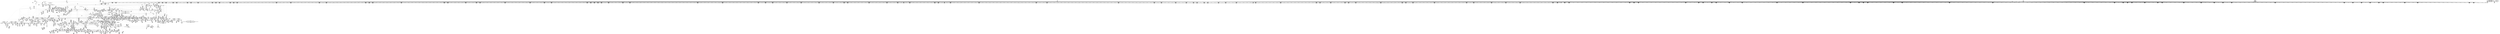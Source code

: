 digraph {
	CE0x4dd8e80 [shape=record,shape=Mrecord,label="{CE0x4dd8e80|0:_i32,_4:_i32,_8:_i16,_12:_i32,_16:_i32,_20:_i32,_24:_i32,_56:_i8*,_:_SCMRE_558,559_}"]
	CE0x4ce3ad0 [shape=record,shape=Mrecord,label="{CE0x4ce3ad0|selinux_file_receive:tmp20|security/selinux/hooks.c,3414|*SummSource*}"]
	CE0x4cc46b0 [shape=record,shape=Mrecord,label="{CE0x4cc46b0|file_to_av:f_mode2|security/selinux/hooks.c,1904}"]
	CE0x4d21b90 [shape=record,shape=Mrecord,label="{CE0x4d21b90|0:_i32,_:_CRE_8,12_|*MultipleSource*|*LoadInst*|security/selinux/hooks.c,1674|security/selinux/hooks.c,1674|security/selinux/hooks.c,1683}"]
	CE0x4dfe700 [shape=record,shape=Mrecord,label="{CE0x4dfe700|i64_3|*Constant*}"]
	CE0x4d83a40 [shape=record,shape=Mrecord,label="{CE0x4d83a40|GLOBAL:__llvm_gcov_ctr155|Global_var:__llvm_gcov_ctr155|*SummSource*}"]
	CE0x4e01ac0 [shape=record,shape=Mrecord,label="{CE0x4e01ac0|inode_has_perm:tmp12|security/selinux/hooks.c,1612|*SummSource*}"]
	CE0x4d1a5e0 [shape=record,shape=Mrecord,label="{CE0x4d1a5e0|file_inode:tmp3}"]
	CE0x4d18100 [shape=record,shape=Mrecord,label="{CE0x4d18100|8:_i8,_32:_%struct.inode*,_%struct.selinux_audit_data*,_128:_i32,_132:_i32,_456:_i8*,_:_SCMRE_63,64_}"]
	CE0x4d44f80 [shape=record,shape=Mrecord,label="{CE0x4d44f80|file_to_av:conv11|security/selinux/hooks.c,1906|*SummSource*}"]
	CE0x4d03350 [shape=record,shape=Mrecord,label="{CE0x4d03350|get_current:tmp3}"]
	CE0x4de28e0 [shape=record,shape=Mrecord,label="{CE0x4de28e0|0:_i32,_4:_i32,_8:_i16,_12:_i32,_16:_i32,_20:_i32,_24:_i32,_56:_i8*,_:_SCMRE_752,756_|*MultipleSource*|*LoadInst*|include/linux/fs.h,1916|security/selinux/hooks.c,1675|Function::inode_has_perm&Arg::inode::|security/selinux/hooks.c,1611}"]
	CE0x4cbd940 [shape=record,shape=Mrecord,label="{CE0x4cbd940|i64_0|*Constant*}"]
	CE0x4dfc6c0 [shape=record,shape=Mrecord,label="{CE0x4dfc6c0|inode_has_perm:tobool|security/selinux/hooks.c,1611|*SummSource*}"]
	CE0x4d17130 [shape=record,shape=Mrecord,label="{CE0x4d17130|i32_7|*Constant*|*SummSource*}"]
	CE0x4d8eae0 [shape=record,shape=Mrecord,label="{CE0x4d8eae0|i64*_getelementptr_inbounds_(_2_x_i64_,_2_x_i64_*___llvm_gcov_ctr131,_i64_0,_i64_0)|*Constant*|*SummSource*}"]
	CE0x4cdbad0 [shape=record,shape=Mrecord,label="{CE0x4cdbad0|file_to_av:if.then|*SummSink*}"]
	CE0x4d07a90 [shape=record,shape=Mrecord,label="{CE0x4d07a90|file_has_perm:bb}"]
	CE0x4d22ed0 [shape=record,shape=Mrecord,label="{CE0x4d22ed0|i64*_getelementptr_inbounds_(_8_x_i64_,_8_x_i64_*___llvm_gcov_ctr154,_i64_0,_i64_2)|*Constant*}"]
	CE0x4cad960 [shape=record,shape=Mrecord,label="{CE0x4cad960|8:_i8,_32:_%struct.inode*,_%struct.selinux_audit_data*,_128:_i32,_132:_i32,_456:_i8*,_:_SCMRE_312,316_|*MultipleSource*|Function::selinux_file_receive&Arg::file::|Function::file_has_perm&Arg::file::|security/selinux/hooks.c,1902|Function::file_to_av&Arg::file::}"]
	CE0x4dfd340 [shape=record,shape=Mrecord,label="{CE0x4dfd340|inode_has_perm:lnot1|security/selinux/hooks.c,1611|*SummSink*}"]
	CE0x4dd5270 [shape=record,shape=Mrecord,label="{CE0x4dd5270|0:_i32,_4:_i32,_8:_i16,_12:_i32,_16:_i32,_20:_i32,_24:_i32,_56:_i8*,_:_SCMRE_476,477_}"]
	CE0x4d72090 [shape=record,shape=Mrecord,label="{CE0x4d72090|file_has_perm:tmp23|security/selinux/hooks.c,1694}"]
	CE0x4d87830 [shape=record,shape=Mrecord,label="{CE0x4d87830|file_has_perm:rc.1|*SummSink*}"]
	CE0x4d4a720 [shape=record,shape=Mrecord,label="{CE0x4d4a720|0:_i32,_4:_i32,_8:_i16,_12:_i32,_16:_i32,_20:_i32,_24:_i32,_56:_i8*,_:_SCMRE_143,144_}"]
	CE0x4e0b5c0 [shape=record,shape=Mrecord,label="{CE0x4e0b5c0|_call_void___invalid_creds(%struct.cred*_%cred,_i8*_%file,_i32_%line)_#10,_!dbg_!27721|include/linux/cred.h,174|*SummSink*}"]
	CE0x54c4930 [shape=record,shape=Mrecord,label="{CE0x54c4930|selinux_file_receive:tmp5|security/selinux/hooks.c,3414|*SummSink*}"]
	CE0x4cc5fd0 [shape=record,shape=Mrecord,label="{CE0x4cc5fd0|selinux_file_receive:tmp21|security/selinux/hooks.c,3414}"]
	CE0x4cad350 [shape=record,shape=Mrecord,label="{CE0x4cad350|8:_i8,_32:_%struct.inode*,_%struct.selinux_audit_data*,_128:_i32,_132:_i32,_456:_i8*,_:_SCMRE_256,264_|*MultipleSource*|Function::selinux_file_receive&Arg::file::|Function::file_has_perm&Arg::file::|security/selinux/hooks.c,1902|Function::file_to_av&Arg::file::}"]
	CE0x4ddd200 [shape=record,shape=Mrecord,label="{CE0x4ddd200|0:_i32,_4:_i32,_8:_i16,_12:_i32,_16:_i32,_20:_i32,_24:_i32,_56:_i8*,_:_SCMRE_598,599_}"]
	CE0x4cddab0 [shape=record,shape=Mrecord,label="{CE0x4cddab0|file_has_perm:tmp11|security/selinux/hooks.c,1684|*SummSink*}"]
	CE0x4d40bd0 [shape=record,shape=Mrecord,label="{CE0x4d40bd0|file_inode:tmp1}"]
	CE0x4d409c0 [shape=record,shape=Mrecord,label="{CE0x4d409c0|file_has_perm:cmp|security/selinux/hooks.c,1683|*SummSink*}"]
	CE0x4ccbb30 [shape=record,shape=Mrecord,label="{CE0x4ccbb30|GLOBAL:__llvm_gcov_ctr268|Global_var:__llvm_gcov_ctr268}"]
	CE0x4ddace0 [shape=record,shape=Mrecord,label="{CE0x4ddace0|0:_i32,_4:_i32,_8:_i16,_12:_i32,_16:_i32,_20:_i32,_24:_i32,_56:_i8*,_:_SCMRE_576,577_}"]
	CE0x4e0a4b0 [shape=record,shape=Mrecord,label="{CE0x4e0a4b0|__validate_creds:tmp6|include/linux/cred.h,174|*SummSink*}"]
	CE0x4d893b0 [shape=record,shape=Mrecord,label="{CE0x4d893b0|file_inode:bb|*SummSink*}"]
	CE0x4d6b420 [shape=record,shape=Mrecord,label="{CE0x4d6b420|file_has_perm:if.end6}"]
	CE0x4cd3150 [shape=record,shape=Mrecord,label="{CE0x4cd3150|GLOBAL:selinux_file_receive.__warned|Global_var:selinux_file_receive.__warned|*SummSource*}"]
	CE0x4e07440 [shape=record,shape=Mrecord,label="{CE0x4e07440|inode_has_perm:tmp18|security/selinux/hooks.c,1617|*SummSource*}"]
	CE0x4df0ae0 [shape=record,shape=Mrecord,label="{CE0x4df0ae0|inode_has_perm:tmp15|*LoadInst*|security/selinux/hooks.c,1615|*SummSource*}"]
	CE0x4cde400 [shape=record,shape=Mrecord,label="{CE0x4cde400|i64_0|*Constant*}"]
	CE0x4d1f650 [shape=record,shape=Mrecord,label="{CE0x4d1f650|8:_i8,_32:_%struct.inode*,_%struct.selinux_audit_data*,_128:_i32,_132:_i32,_456:_i8*,_:_SCMRE_110,111_}"]
	CE0x4dd56f0 [shape=record,shape=Mrecord,label="{CE0x4dd56f0|0:_i32,_4:_i32,_8:_i16,_12:_i32,_16:_i32,_20:_i32,_24:_i32,_56:_i8*,_:_SCMRE_479,480_}"]
	CE0x4d10110 [shape=record,shape=Mrecord,label="{CE0x4d10110|_call_void_mcount()_#3}"]
	CE0x4d887b0 [shape=record,shape=Mrecord,label="{CE0x4d887b0|file_has_perm:tmp29|security/selinux/hooks.c,1698}"]
	CE0x4cffe10 [shape=record,shape=Mrecord,label="{CE0x4cffe10|8:_i8,_32:_%struct.inode*,_%struct.selinux_audit_data*,_128:_i32,_132:_i32,_456:_i8*,_:_SCMRE_400,404_|*MultipleSource*|Function::selinux_file_receive&Arg::file::|Function::file_has_perm&Arg::file::|security/selinux/hooks.c,1902|Function::file_to_av&Arg::file::}"]
	CE0x4df93d0 [shape=record,shape=Mrecord,label="{CE0x4df93d0|inode_has_perm:tmp20|security/selinux/hooks.c,1618|*SummSource*}"]
	CE0x4d259d0 [shape=record,shape=Mrecord,label="{CE0x4d259d0|avc_has_perm:ssid|Function::avc_has_perm&Arg::ssid::|*SummSink*}"]
	CE0x4cb2080 [shape=record,shape=Mrecord,label="{CE0x4cb2080|__validate_creds:tmp2|include/linux/cred.h,173|*SummSource*}"]
	CE0x4d55b00 [shape=record,shape=Mrecord,label="{CE0x4d55b00|0:_i32,_4:_i32,_8:_i16,_12:_i32,_16:_i32,_20:_i32,_24:_i32,_56:_i8*,_:_SCMRE_273,274_}"]
	CE0x4d44cb0 [shape=record,shape=Mrecord,label="{CE0x4d44cb0|file_to_av:or10|security/selinux/hooks.c,1906|*SummSource*}"]
	CE0x4dd8bb0 [shape=record,shape=Mrecord,label="{CE0x4dd8bb0|0:_i32,_4:_i32,_8:_i16,_12:_i32,_16:_i32,_20:_i32,_24:_i32,_56:_i8*,_:_SCMRE_556,557_}"]
	"CONST[source:0(mediator),value:2(dynamic)][purpose:{subject}][SnkIdx:0]"
	CE0x4dd2660 [shape=record,shape=Mrecord,label="{CE0x4dd2660|0:_i32,_4:_i32,_8:_i16,_12:_i32,_16:_i32,_20:_i32,_24:_i32,_56:_i8*,_:_SCMRE_360,376_|*MultipleSource*|*LoadInst*|include/linux/fs.h,1916|security/selinux/hooks.c,1675|Function::inode_has_perm&Arg::inode::|security/selinux/hooks.c,1611}"]
	CE0x4dfcce0 [shape=record,shape=Mrecord,label="{CE0x4dfcce0|inode_has_perm:lnot|security/selinux/hooks.c,1611|*SummSource*}"]
	CE0x4cf2c10 [shape=record,shape=Mrecord,label="{CE0x4cf2c10|file_to_av:tmp6|security/selinux/hooks.c,1902}"]
	CE0x4dfd210 [shape=record,shape=Mrecord,label="{CE0x4dfd210|inode_has_perm:lnot1|security/selinux/hooks.c,1611|*SummSource*}"]
	CE0x4cfead0 [shape=record,shape=Mrecord,label="{CE0x4cfead0|8:_i8,_32:_%struct.inode*,_%struct.selinux_audit_data*,_128:_i32,_132:_i32,_456:_i8*,_:_SCMRE_328,336_|*MultipleSource*|Function::selinux_file_receive&Arg::file::|Function::file_has_perm&Arg::file::|security/selinux/hooks.c,1902|Function::file_to_av&Arg::file::}"]
	CE0x4d26c30 [shape=record,shape=Mrecord,label="{CE0x4d26c30|avc_has_perm:auditdata|Function::avc_has_perm&Arg::auditdata::}"]
	CE0x4d1fc50 [shape=record,shape=Mrecord,label="{CE0x4d1fc50|8:_i8,_32:_%struct.inode*,_%struct.selinux_audit_data*,_128:_i32,_132:_i32,_456:_i8*,_:_SCMRE_114,115_}"]
	CE0x4d56d90 [shape=record,shape=Mrecord,label="{CE0x4d56d90|0:_i32,_4:_i32,_8:_i16,_12:_i32,_16:_i32,_20:_i32,_24:_i32,_56:_i8*,_:_SCMRE_284,285_}"]
	CE0x4e00990 [shape=record,shape=Mrecord,label="{CE0x4e00990|inode_has_perm:tmp10|security/selinux/hooks.c,1611|*SummSink*}"]
	CE0x4de5e10 [shape=record,shape=Mrecord,label="{CE0x4de5e10|0:_i32,_4:_i32,_8:_i16,_12:_i32,_16:_i32,_20:_i32,_24:_i32,_56:_i8*,_:_SCMRE_873,874_}"]
	CE0x4d51380 [shape=record,shape=Mrecord,label="{CE0x4d51380|0:_i32,_4:_i32,_8:_i16,_12:_i32,_16:_i32,_20:_i32,_24:_i32,_56:_i8*,_:_SCMRE_207,208_}"]
	CE0x4d6b1d0 [shape=record,shape=Mrecord,label="{CE0x4d6b1d0|file_has_perm:if.end}"]
	CE0x4df7440 [shape=record,shape=Mrecord,label="{CE0x4df7440|28:_i32,_32:_i16,_:_CRE_28,32_|*MultipleSource*|*LoadInst*|security/selinux/hooks.c,1615|security/selinux/hooks.c,1615|security/selinux/hooks.c,1617}"]
	CE0x4d0c180 [shape=record,shape=Mrecord,label="{CE0x4d0c180|file_has_perm:f_security|security/selinux/hooks.c,1674}"]
	CE0x4d72400 [shape=record,shape=Mrecord,label="{CE0x4d72400|file_has_perm:tmp23|security/selinux/hooks.c,1694|*SummSink*}"]
	CE0x6806f60 [shape=record,shape=Mrecord,label="{CE0x6806f60|i64*_getelementptr_inbounds_(_11_x_i64_,_11_x_i64_*___llvm_gcov_ctr268,_i64_0,_i64_1)|*Constant*|*SummSource*}"]
	CE0x4cd6ee0 [shape=record,shape=Mrecord,label="{CE0x4cd6ee0|GLOBAL:file_has_perm|*Constant*|*SummSource*}"]
	CE0x4cfbed0 [shape=record,shape=Mrecord,label="{CE0x4cfbed0|8:_i8,_32:_%struct.inode*,_%struct.selinux_audit_data*,_128:_i32,_132:_i32,_456:_i8*,_:_SCMRE_106,107_}"]
	CE0x4d4da20 [shape=record,shape=Mrecord,label="{CE0x4d4da20|0:_i32,_4:_i32,_8:_i16,_12:_i32,_16:_i32,_20:_i32,_24:_i32,_56:_i8*,_:_SCMRE_173,174_}"]
	CE0x4dda110 [shape=record,shape=Mrecord,label="{CE0x4dda110|0:_i32,_4:_i32,_8:_i16,_12:_i32,_16:_i32,_20:_i32,_24:_i32,_56:_i8*,_:_SCMRE_569,570_}"]
	CE0x4d5c250 [shape=record,shape=Mrecord,label="{CE0x4d5c250|i64_16|*Constant*|*SummSource*}"]
	CE0x4cfa720 [shape=record,shape=Mrecord,label="{CE0x4cfa720|file_to_av:tmp19|security/selinux/hooks.c,1906|*SummSource*}"]
	CE0x4dd5a50 [shape=record,shape=Mrecord,label="{CE0x4dd5a50|0:_i32,_4:_i32,_8:_i16,_12:_i32,_16:_i32,_20:_i32,_24:_i32,_56:_i8*,_:_SCMRE_481,482_}"]
	CE0x4d74300 [shape=record,shape=Mrecord,label="{CE0x4d74300|GLOBAL:inode_has_perm|*Constant*|*SummSink*}"]
	CE0x4dde130 [shape=record,shape=Mrecord,label="{CE0x4dde130|0:_i32,_4:_i32,_8:_i16,_12:_i32,_16:_i32,_20:_i32,_24:_i32,_56:_i8*,_:_SCMRE_607,608_}"]
	CE0x4df1620 [shape=record,shape=Mrecord,label="{CE0x4df1620|inode_has_perm:tmp13|security/selinux/hooks.c,1614}"]
	CE0x4cb6dc0 [shape=record,shape=Mrecord,label="{CE0x4cb6dc0|8:_i8,_32:_%struct.inode*,_%struct.selinux_audit_data*,_128:_i32,_132:_i32,_456:_i8*,_:_SCMRE_436,440_|*MultipleSource*|Function::selinux_file_receive&Arg::file::|Function::file_has_perm&Arg::file::|security/selinux/hooks.c,1902|Function::file_to_av&Arg::file::}"]
	"CONST[source:2(external),value:0(static)][purpose:{operation}][SrcIdx:1]"
	CE0x4d45a80 [shape=record,shape=Mrecord,label="{CE0x4d45a80|file_to_av:conv14|security/selinux/hooks.c,1908|*SummSink*}"]
	CE0x4cb6d50 [shape=record,shape=Mrecord,label="{CE0x4cb6d50|8:_i8,_32:_%struct.inode*,_%struct.selinux_audit_data*,_128:_i32,_132:_i32,_456:_i8*,_:_SCMRE_432,436_|*MultipleSource*|Function::selinux_file_receive&Arg::file::|Function::file_has_perm&Arg::file::|security/selinux/hooks.c,1902|Function::file_to_av&Arg::file::}"]
	CE0x4dfc110 [shape=record,shape=Mrecord,label="{CE0x4dfc110|inode_has_perm:tmp19|security/selinux/hooks.c,1618|*SummSink*}"]
	CE0x4cf7040 [shape=record,shape=Mrecord,label="{CE0x4cf7040|file_to_av:tmp25|security/selinux/hooks.c,1910|*SummSink*}"]
	CE0x4ccd7c0 [shape=record,shape=Mrecord,label="{CE0x4ccd7c0|i8*_getelementptr_inbounds_(_45_x_i8_,_45_x_i8_*_.str12,_i32_0,_i32_0)|*Constant*|*SummSource*}"]
	CE0x4d61680 [shape=record,shape=Mrecord,label="{CE0x4d61680|GLOBAL:file_inode|*Constant*|*SummSource*}"]
	CE0x4d73630 [shape=record,shape=Mrecord,label="{CE0x4d73630|file_has_perm:tmp25|security/selinux/hooks.c,1695|*SummSource*}"]
	CE0x4cb9d20 [shape=record,shape=Mrecord,label="{CE0x4cb9d20|selinux_file_receive:tmp9|security/selinux/hooks.c,3414}"]
	CE0x4cdae30 [shape=record,shape=Mrecord,label="{CE0x4cdae30|8:_i8,_32:_%struct.inode*,_%struct.selinux_audit_data*,_128:_i32,_132:_i32,_456:_i8*,_:_SCMRE_4,5_}"]
	CE0x4dcff40 [shape=record,shape=Mrecord,label="{CE0x4dcff40|0:_i32,_4:_i32,_8:_i16,_12:_i32,_16:_i32,_20:_i32,_24:_i32,_56:_i8*,_:_SCMRE_298,299_}"]
	CE0x4cfb5d0 [shape=record,shape=Mrecord,label="{CE0x4cfb5d0|8:_i8,_32:_%struct.inode*,_%struct.selinux_audit_data*,_128:_i32,_132:_i32,_456:_i8*,_:_SCMRE_100,101_}"]
	CE0x4de6680 [shape=record,shape=Mrecord,label="{CE0x4de6680|0:_i32,_4:_i32,_8:_i16,_12:_i32,_16:_i32,_20:_i32,_24:_i32,_56:_i8*,_:_SCMRE_878,879_}"]
	CE0x4d02e10 [shape=record,shape=Mrecord,label="{CE0x4d02e10|8:_i8,_32:_%struct.inode*,_%struct.selinux_audit_data*,_128:_i32,_132:_i32,_456:_i8*,_:_SCMRE_86,87_}"]
	CE0x4cbbf10 [shape=record,shape=Mrecord,label="{CE0x4cbbf10|selinux_file_receive:call3|security/selinux/hooks.c,3414|*SummSink*}"]
	CE0x4d0f3e0 [shape=record,shape=Mrecord,label="{CE0x4d0f3e0|file_has_perm:type|security/selinux/hooks.c,1680|*SummSink*}"]
	CE0x4cf8170 [shape=record,shape=Mrecord,label="{CE0x4cf8170|file_to_av:conv12|security/selinux/hooks.c,1908|*SummSink*}"]
	CE0x4df1040 [shape=record,shape=Mrecord,label="{CE0x4df1040|inode_has_perm:sid3|security/selinux/hooks.c,1617|*SummSource*}"]
	CE0x4ddbc10 [shape=record,shape=Mrecord,label="{CE0x4ddbc10|0:_i32,_4:_i32,_8:_i16,_12:_i32,_16:_i32,_20:_i32,_24:_i32,_56:_i8*,_:_SCMRE_585,586_}"]
	CE0x4d18b30 [shape=record,shape=Mrecord,label="{CE0x4d18b30|8:_i8,_32:_%struct.inode*,_%struct.selinux_audit_data*,_128:_i32,_132:_i32,_456:_i8*,_:_SCMRE_12,13_}"]
	CE0x4d84700 [shape=record,shape=Mrecord,label="{CE0x4d84700|inode_has_perm:entry|*SummSink*}"]
	CE0x4de8180 [shape=record,shape=Mrecord,label="{CE0x4de8180|0:_i32,_4:_i32,_8:_i16,_12:_i32,_16:_i32,_20:_i32,_24:_i32,_56:_i8*,_:_SCMRE_894,895_}"]
	CE0x4d59460 [shape=record,shape=Mrecord,label="{CE0x4d59460|file_has_perm:tmp5|security/selinux/hooks.c,1681}"]
	CE0x4ddb040 [shape=record,shape=Mrecord,label="{CE0x4ddb040|0:_i32,_4:_i32,_8:_i16,_12:_i32,_16:_i32,_20:_i32,_24:_i32,_56:_i8*,_:_SCMRE_578,579_}"]
	CE0x4d05100 [shape=record,shape=Mrecord,label="{CE0x4d05100|i64*_getelementptr_inbounds_(_15_x_i64_,_15_x_i64_*___llvm_gcov_ctr171,_i64_0,_i64_13)|*Constant*|*SummSink*}"]
	CE0x4d0a0e0 [shape=record,shape=Mrecord,label="{CE0x4d0a0e0|file_inode:entry|*SummSink*}"]
	CE0x4d76930 [shape=record,shape=Mrecord,label="{CE0x4d76930|inode_has_perm:tmp2|*SummSink*}"]
	CE0x4cc2070 [shape=record,shape=Mrecord,label="{CE0x4cc2070|8:_i8,_32:_%struct.inode*,_%struct.selinux_audit_data*,_128:_i32,_132:_i32,_456:_i8*,_:_SCMRE_189,190_}"]
	CE0x4e07160 [shape=record,shape=Mrecord,label="{CE0x4e07160|inode_has_perm:sclass|security/selinux/hooks.c,1617|*SummSink*}"]
	CE0x4d1ad20 [shape=record,shape=Mrecord,label="{CE0x4d1ad20|_call_void_mcount()_#3}"]
	CE0x4cd7800 [shape=record,shape=Mrecord,label="{CE0x4cd7800|file_has_perm:cred|Function::file_has_perm&Arg::cred::|*SummSource*}"]
	CE0x4dd5390 [shape=record,shape=Mrecord,label="{CE0x4dd5390|0:_i32,_4:_i32,_8:_i16,_12:_i32,_16:_i32,_20:_i32,_24:_i32,_56:_i8*,_:_SCMRE_477,478_}"]
	CE0x4d6c780 [shape=record,shape=Mrecord,label="{CE0x4d6c780|file_has_perm:tmp14|security/selinux/hooks.c,1688|*SummSink*}"]
	CE0x4d17c80 [shape=record,shape=Mrecord,label="{CE0x4d17c80|8:_i8,_32:_%struct.inode*,_%struct.selinux_audit_data*,_128:_i32,_132:_i32,_456:_i8*,_:_SCMRE_60,61_}"]
	CE0x4cd8820 [shape=record,shape=Mrecord,label="{CE0x4cd8820|i64*_getelementptr_inbounds_(_2_x_i64_,_2_x_i64_*___llvm_gcov_ctr98,_i64_0,_i64_0)|*Constant*}"]
	CE0x4d53a90 [shape=record,shape=Mrecord,label="{CE0x4d53a90|0:_i32,_4:_i32,_8:_i16,_12:_i32,_16:_i32,_20:_i32,_24:_i32,_56:_i8*,_:_SCMRE_254,255_}"]
	CE0x4e000e0 [shape=record,shape=Mrecord,label="{CE0x4e000e0|inode_has_perm:tmp9|security/selinux/hooks.c,1611|*SummSource*}"]
	CE0x4cf7ad0 [shape=record,shape=Mrecord,label="{CE0x4cf7ad0|file_to_av:tmp22|security/selinux/hooks.c,1908}"]
	CE0x4d21e70 [shape=record,shape=Mrecord,label="{CE0x4d21e70|file_to_av:tmp}"]
	CE0x4cc1a70 [shape=record,shape=Mrecord,label="{CE0x4cc1a70|8:_i8,_32:_%struct.inode*,_%struct.selinux_audit_data*,_128:_i32,_132:_i32,_456:_i8*,_:_SCMRE_185,186_}"]
	CE0x4d60e80 [shape=record,shape=Mrecord,label="{CE0x4d60e80|file_has_perm:tmp|*SummSource*}"]
	CE0x4d4f370 [shape=record,shape=Mrecord,label="{CE0x4d4f370|0:_i32,_4:_i32,_8:_i16,_12:_i32,_16:_i32,_20:_i32,_24:_i32,_56:_i8*,_:_SCMRE_188,189_}"]
	CE0x4cc7290 [shape=record,shape=Mrecord,label="{CE0x4cc7290|8:_i8,_32:_%struct.inode*,_%struct.selinux_audit_data*,_128:_i32,_132:_i32,_456:_i8*,_:_SCMRE_73,74_}"]
	CE0x4cc6250 [shape=record,shape=Mrecord,label="{CE0x4cc6250|selinux_file_receive:call5|security/selinux/hooks.c,3416}"]
	CE0x4cd5da0 [shape=record,shape=Mrecord,label="{CE0x4cd5da0|selinux_file_receive:file|Function::selinux_file_receive&Arg::file::|*SummSource*}"]
	CE0x4df0600 [shape=record,shape=Mrecord,label="{CE0x4df0600|inode_has_perm:tmp15|*LoadInst*|security/selinux/hooks.c,1615}"]
	CE0x4d45d20 [shape=record,shape=Mrecord,label="{CE0x4d45d20|file_to_av:av.1|*SummSource*}"]
	CE0x4d1be90 [shape=record,shape=Mrecord,label="{CE0x4d1be90|cred_sid:sid|security/selinux/hooks.c,197|*SummSink*}"]
	CE0x4cf8d70 [shape=record,shape=Mrecord,label="{CE0x4cf8d70|file_to_av:tmp15|security/selinux/hooks.c,1905}"]
	CE0x4e01560 [shape=record,shape=Mrecord,label="{CE0x4e01560|inode_has_perm:tmp11|security/selinux/hooks.c,1612|*SummSink*}"]
	CE0x4dd3420 [shape=record,shape=Mrecord,label="{CE0x4dd3420|0:_i32,_4:_i32,_8:_i16,_12:_i32,_16:_i32,_20:_i32,_24:_i32,_56:_i8*,_:_SCMRE_408,416_|*MultipleSource*|*LoadInst*|include/linux/fs.h,1916|security/selinux/hooks.c,1675|Function::inode_has_perm&Arg::inode::|security/selinux/hooks.c,1611}"]
	CE0x4e0c200 [shape=record,shape=Mrecord,label="{CE0x4e0c200|i32_3|*Constant*|*SummSource*}"]
	CE0x4de84e0 [shape=record,shape=Mrecord,label="{CE0x4de84e0|0:_i32,_4:_i32,_8:_i16,_12:_i32,_16:_i32,_20:_i32,_24:_i32,_56:_i8*,_:_SCMRE_896,897_}"]
	CE0x4d024b0 [shape=record,shape=Mrecord,label="{CE0x4d024b0|i64*_getelementptr_inbounds_(_15_x_i64_,_15_x_i64_*___llvm_gcov_ctr171,_i64_0,_i64_0)|*Constant*}"]
	CE0x4ddf570 [shape=record,shape=Mrecord,label="{CE0x4ddf570|0:_i32,_4:_i32,_8:_i16,_12:_i32,_16:_i32,_20:_i32,_24:_i32,_56:_i8*,_:_SCMRE_619,620_}"]
	CE0x4ca91b0 [shape=record,shape=Mrecord,label="{CE0x4ca91b0|selinux_file_receive:tmp16|security/selinux/hooks.c,3414|*SummSource*}"]
	CE0x4d17f80 [shape=record,shape=Mrecord,label="{CE0x4d17f80|8:_i8,_32:_%struct.inode*,_%struct.selinux_audit_data*,_128:_i32,_132:_i32,_456:_i8*,_:_SCMRE_62,63_}"]
	CE0x4df99a0 [shape=record,shape=Mrecord,label="{CE0x4df99a0|__validate_creds:if.end|*SummSource*}"]
	CE0x4dd75a0 [shape=record,shape=Mrecord,label="{CE0x4dd75a0|0:_i32,_4:_i32,_8:_i16,_12:_i32,_16:_i32,_20:_i32,_24:_i32,_56:_i8*,_:_SCMRE_520,528_|*MultipleSource*|*LoadInst*|include/linux/fs.h,1916|security/selinux/hooks.c,1675|Function::inode_has_perm&Arg::inode::|security/selinux/hooks.c,1611}"]
	CE0x4df1700 [shape=record,shape=Mrecord,label="{CE0x4df1700|inode_has_perm:tmp13|security/selinux/hooks.c,1614|*SummSink*}"]
	CE0x4d6de10 [shape=record,shape=Mrecord,label="{CE0x4d6de10|i64*_getelementptr_inbounds_(_12_x_i64_,_12_x_i64_*___llvm_gcov_ctr170,_i64_0,_i64_6)|*Constant*|*SummSource*}"]
	CE0x4d1edc0 [shape=record,shape=Mrecord,label="{CE0x4d1edc0|file_to_av:if.end19}"]
	CE0x4d52a40 [shape=record,shape=Mrecord,label="{CE0x4d52a40|0:_i32,_4:_i32,_8:_i16,_12:_i32,_16:_i32,_20:_i32,_24:_i32,_56:_i8*,_:_SCMRE_244,245_}"]
	CE0x4ddeb50 [shape=record,shape=Mrecord,label="{CE0x4ddeb50|0:_i32,_4:_i32,_8:_i16,_12:_i32,_16:_i32,_20:_i32,_24:_i32,_56:_i8*,_:_SCMRE_613,614_}"]
	CE0x4d4e5f0 [shape=record,shape=Mrecord,label="{CE0x4d4e5f0|0:_i32,_4:_i32,_8:_i16,_12:_i32,_16:_i32,_20:_i32,_24:_i32,_56:_i8*,_:_SCMRE_180,181_}"]
	CE0x4cfb400 [shape=record,shape=Mrecord,label="{CE0x4cfb400|file_to_av:tobool7|security/selinux/hooks.c,1905|*SummSink*}"]
	CE0x4dd62c0 [shape=record,shape=Mrecord,label="{CE0x4dd62c0|0:_i32,_4:_i32,_8:_i16,_12:_i32,_16:_i32,_20:_i32,_24:_i32,_56:_i8*,_:_SCMRE_486,487_}"]
	CE0x4de90b0 [shape=record,shape=Mrecord,label="{CE0x4de90b0|0:_i32,_4:_i32,_8:_i16,_12:_i32,_16:_i32,_20:_i32,_24:_i32,_56:_i8*,_:_SCMRE_903,904_}"]
	CE0x4d120f0 [shape=record,shape=Mrecord,label="{CE0x4d120f0|8:_i8,_32:_%struct.inode*,_%struct.selinux_audit_data*,_128:_i32,_132:_i32,_456:_i8*,_:_SCMRE_160,161_}"]
	CE0x4cdced0 [shape=record,shape=Mrecord,label="{CE0x4cdced0|selinux_file_receive:tmp6|security/selinux/hooks.c,3414|*SummSink*}"]
	CE0x4d24860 [shape=record,shape=Mrecord,label="{CE0x4d24860|8:_i8,_32:_%struct.inode*,_%struct.selinux_audit_data*,_128:_i32,_132:_i32,_456:_i8*,_:_SCMRE_504,512_|*MultipleSource*|Function::selinux_file_receive&Arg::file::|Function::file_has_perm&Arg::file::|security/selinux/hooks.c,1902|Function::file_to_av&Arg::file::}"]
	CE0x4d5ca00 [shape=record,shape=Mrecord,label="{CE0x4d5ca00|file_has_perm:path|security/selinux/hooks.c,1681}"]
	CE0x4d860c0 [shape=record,shape=Mrecord,label="{CE0x4d860c0|file_has_perm:rc.0}"]
	CE0x4ddb550 [shape=record,shape=Mrecord,label="{CE0x4ddb550|0:_i32,_4:_i32,_8:_i16,_12:_i32,_16:_i32,_20:_i32,_24:_i32,_56:_i8*,_:_SCMRE_581,582_}"]
	CE0x4d2ac60 [shape=record,shape=Mrecord,label="{CE0x4d2ac60|file_to_av:conv1|security/selinux/hooks.c,1903|*SummSink*}"]
	CE0x4d7ee10 [shape=record,shape=Mrecord,label="{CE0x4d7ee10|__validate_creds:line|Function::__validate_creds&Arg::line::|*SummSink*}"]
	CE0x4cdf650 [shape=record,shape=Mrecord,label="{CE0x4cdf650|8:_i8,_32:_%struct.inode*,_%struct.selinux_audit_data*,_128:_i32,_132:_i32,_456:_i8*,_:_SCMRE_208,209_}"]
	CE0x4dcf6d0 [shape=record,shape=Mrecord,label="{CE0x4dcf6d0|0:_i32,_4:_i32,_8:_i16,_12:_i32,_16:_i32,_20:_i32,_24:_i32,_56:_i8*,_:_SCMRE_293,294_}"]
	CE0x4dfda10 [shape=record,shape=Mrecord,label="{CE0x4dfda10|inode_has_perm:lnot.ext|security/selinux/hooks.c,1611|*SummSink*}"]
	CE0x4cb30c0 [shape=record,shape=Mrecord,label="{CE0x4cb30c0|GLOBAL:__llvm_gcov_ctr170|Global_var:__llvm_gcov_ctr170|*SummSink*}"]
	CE0x4d45ea0 [shape=record,shape=Mrecord,label="{CE0x4d45ea0|file_to_av:av.1|*SummSink*}"]
	CE0x4d6fa10 [shape=record,shape=Mrecord,label="{CE0x4d6fa10|file_has_perm:tmp16|security/selinux/hooks.c,1689|*SummSink*}"]
	CE0x4d53fa0 [shape=record,shape=Mrecord,label="{CE0x4d53fa0|0:_i32,_4:_i32,_8:_i16,_12:_i32,_16:_i32,_20:_i32,_24:_i32,_56:_i8*,_:_SCMRE_257,258_}"]
	CE0x4d70f50 [shape=record,shape=Mrecord,label="{CE0x4d70f50|file_has_perm:tmp20|security/selinux/hooks.c,1694|*SummSource*}"]
	CE0x4d1d7c0 [shape=record,shape=Mrecord,label="{CE0x4d1d7c0|8:_i8,_32:_%struct.inode*,_%struct.selinux_audit_data*,_128:_i32,_132:_i32,_456:_i8*,_:_SCMRE_0,1_}"]
	CE0x4d4a3c0 [shape=record,shape=Mrecord,label="{CE0x4d4a3c0|0:_i32,_4:_i32,_8:_i16,_12:_i32,_16:_i32,_20:_i32,_24:_i32,_56:_i8*,_:_SCMRE_141,142_}"]
	CE0x4dff640 [shape=record,shape=Mrecord,label="{CE0x4dff640|inode_has_perm:tmp7|security/selinux/hooks.c,1611|*SummSink*}"]
	CE0x4d21a90 [shape=record,shape=Mrecord,label="{CE0x4d21a90|0:_i32,_:_CRE_0,4_|*MultipleSource*|*LoadInst*|security/selinux/hooks.c,1674|security/selinux/hooks.c,1674|security/selinux/hooks.c,1683}"]
	CE0x4dd9db0 [shape=record,shape=Mrecord,label="{CE0x4dd9db0|0:_i32,_4:_i32,_8:_i16,_12:_i32,_16:_i32,_20:_i32,_24:_i32,_56:_i8*,_:_SCMRE_567,568_}"]
	CE0x4cf7f80 [shape=record,shape=Mrecord,label="{CE0x4cf7f80|file_to_av:conv12|security/selinux/hooks.c,1908}"]
	CE0x4cb7ca0 [shape=record,shape=Mrecord,label="{CE0x4cb7ca0|%struct.task_struct*_(%struct.task_struct**)*_asm_movq_%gs:$_1:P_,$0_,_r,im,_dirflag_,_fpsr_,_flags_|*SummSink*}"]
	CE0x4d12840 [shape=record,shape=Mrecord,label="{CE0x4d12840|file_to_av:tmp3|security/selinux/hooks.c,1902}"]
	CE0x4de8d50 [shape=record,shape=Mrecord,label="{CE0x4de8d50|0:_i32,_4:_i32,_8:_i16,_12:_i32,_16:_i32,_20:_i32,_24:_i32,_56:_i8*,_:_SCMRE_901,902_}"]
	CE0x4d0a650 [shape=record,shape=Mrecord,label="{CE0x4d0a650|_ret_i32_%tmp6,_!dbg_!27716|security/selinux/hooks.c,197}"]
	CE0x4dd4c70 [shape=record,shape=Mrecord,label="{CE0x4dd4c70|0:_i32,_4:_i32,_8:_i16,_12:_i32,_16:_i32,_20:_i32,_24:_i32,_56:_i8*,_:_SCMRE_474,475_}"]
	CE0x5fdbd20 [shape=record,shape=Mrecord,label="{CE0x5fdbd20|selinux_file_receive:if.then}"]
	CE0x4e0ac40 [shape=record,shape=Mrecord,label="{CE0x4e0ac40|__validate_creds:tmp7|include/linux/cred.h,174|*SummSink*}"]
	CE0x4cc3610 [shape=record,shape=Mrecord,label="{CE0x4cc3610|selinux_file_receive:tmp19|security/selinux/hooks.c,3414}"]
	CE0x4cff8b0 [shape=record,shape=Mrecord,label="{CE0x4cff8b0|8:_i8,_32:_%struct.inode*,_%struct.selinux_audit_data*,_128:_i32,_132:_i32,_456:_i8*,_:_SCMRE_376,384_|*MultipleSource*|Function::selinux_file_receive&Arg::file::|Function::file_has_perm&Arg::file::|security/selinux/hooks.c,1902|Function::file_to_av&Arg::file::}"]
	CE0x4d42980 [shape=record,shape=Mrecord,label="{CE0x4d42980|cred_sid:entry}"]
	CE0x4d46780 [shape=record,shape=Mrecord,label="{CE0x4d46780|file_to_av:tmp24|security/selinux/hooks.c,1909}"]
	CE0x4e095a0 [shape=record,shape=Mrecord,label="{CE0x4e095a0|__validate_creds:bb}"]
	CE0x4d4f520 [shape=record,shape=Mrecord,label="{CE0x4d4f520|0:_i32,_4:_i32,_8:_i16,_12:_i32,_16:_i32,_20:_i32,_24:_i32,_56:_i8*,_:_SCMRE_189,190_}"]
	CE0x4cd35d0 [shape=record,shape=Mrecord,label="{CE0x4cd35d0|8:_i8,_32:_%struct.inode*,_%struct.selinux_audit_data*,_128:_i32,_132:_i32,_456:_i8*,_:_SCMRE_57,58_}"]
	CE0x4cda070 [shape=record,shape=Mrecord,label="{CE0x4cda070|8:_i8,_32:_%struct.inode*,_%struct.selinux_audit_data*,_128:_i32,_132:_i32,_456:_i8*,_:_SCMRE_178,179_}"]
	CE0x4d222a0 [shape=record,shape=Mrecord,label="{CE0x4d222a0|__validate_creds:expval|include/linux/cred.h,173|*SummSink*}"]
	CE0x4d4b9b0 [shape=record,shape=Mrecord,label="{CE0x4d4b9b0|0:_i32,_4:_i32,_8:_i16,_12:_i32,_16:_i32,_20:_i32,_24:_i32,_56:_i8*,_:_SCMRE_154,155_}"]
	CE0x4d544b0 [shape=record,shape=Mrecord,label="{CE0x4d544b0|0:_i32,_4:_i32,_8:_i16,_12:_i32,_16:_i32,_20:_i32,_24:_i32,_56:_i8*,_:_SCMRE_260,261_}"]
	CE0x4ce02b0 [shape=record,shape=Mrecord,label="{CE0x4ce02b0|8:_i8,_32:_%struct.inode*,_%struct.selinux_audit_data*,_128:_i32,_132:_i32,_456:_i8*,_:_SCMRE_24,32_|*MultipleSource*|Function::selinux_file_receive&Arg::file::|Function::file_has_perm&Arg::file::|security/selinux/hooks.c,1902|Function::file_to_av&Arg::file::}"]
	CE0x4e004b0 [shape=record,shape=Mrecord,label="{CE0x4e004b0|inode_has_perm:tmp9|security/selinux/hooks.c,1611|*SummSink*}"]
	CE0x4e06c30 [shape=record,shape=Mrecord,label="{CE0x4e06c30|__validate_creds:if.then}"]
	CE0x4ccb6c0 [shape=record,shape=Mrecord,label="{CE0x4ccb6c0|selinux_file_receive:tmp10|security/selinux/hooks.c,3414|*SummSource*}"]
	CE0x4d880e0 [shape=record,shape=Mrecord,label="{CE0x4d880e0|i64*_getelementptr_inbounds_(_12_x_i64_,_12_x_i64_*___llvm_gcov_ctr170,_i64_0,_i64_11)|*Constant*|*SummSink*}"]
	CE0x4cfd1b0 [shape=record,shape=Mrecord,label="{CE0x4cfd1b0|8:_i8,_32:_%struct.inode*,_%struct.selinux_audit_data*,_128:_i32,_132:_i32,_456:_i8*,_:_SCMRE_127,128_}"]
	CE0x4dd00f0 [shape=record,shape=Mrecord,label="{CE0x4dd00f0|0:_i32,_4:_i32,_8:_i16,_12:_i32,_16:_i32,_20:_i32,_24:_i32,_56:_i8*,_:_SCMRE_299,300_}"]
	CE0x4d86760 [shape=record,shape=Mrecord,label="{CE0x4d86760|i64*_getelementptr_inbounds_(_12_x_i64_,_12_x_i64_*___llvm_gcov_ctr170,_i64_0,_i64_10)|*Constant*}"]
	CE0x4d23ab0 [shape=record,shape=Mrecord,label="{CE0x4d23ab0|__validate_creds:bb|*SummSink*}"]
	CE0x4d157b0 [shape=record,shape=Mrecord,label="{CE0x4d157b0|file_to_av:tmp3|security/selinux/hooks.c,1902|*SummSource*}"]
	CE0x4d10d40 [shape=record,shape=Mrecord,label="{CE0x4d10d40|i32_8|*Constant*|*SummSink*}"]
	CE0x4d6b5e0 [shape=record,shape=Mrecord,label="{CE0x4d6b5e0|file_has_perm:if.end6|*SummSink*}"]
	CE0x4dd16e0 [shape=record,shape=Mrecord,label="{CE0x4dd16e0|0:_i32,_4:_i32,_8:_i16,_12:_i32,_16:_i32,_20:_i32,_24:_i32,_56:_i8*,_:_SCMRE_472,473_}"]
	CE0x5fdbdc0 [shape=record,shape=Mrecord,label="{CE0x5fdbdc0|selinux_file_receive:if.then|*SummSource*}"]
	CE0x4cbc470 [shape=record,shape=Mrecord,label="{CE0x4cbc470|GLOBAL:get_current|*Constant*|*SummSource*}"]
	CE0x4cd0620 [shape=record,shape=Mrecord,label="{CE0x4cd0620|8:_i8,_32:_%struct.inode*,_%struct.selinux_audit_data*,_128:_i32,_132:_i32,_456:_i8*,_:_SCMRE_122,123_}"]
	CE0x4cfaea0 [shape=record,shape=Mrecord,label="{CE0x4cfaea0|file_to_av:tmp20|security/selinux/hooks.c,1906|*SummSink*}"]
	CE0x4cfd7b0 [shape=record,shape=Mrecord,label="{CE0x4cfd7b0|8:_i8,_32:_%struct.inode*,_%struct.selinux_audit_data*,_128:_i32,_132:_i32,_456:_i8*,_:_SCMRE_144,145_}"]
	CE0x4cbd790 [shape=record,shape=Mrecord,label="{CE0x4cbd790|i64_2|*Constant*}"]
	CE0x4d7f4c0 [shape=record,shape=Mrecord,label="{CE0x4d7f4c0|inode_has_perm:i_flags|security/selinux/hooks.c,1611}"]
	CE0x4d10cd0 [shape=record,shape=Mrecord,label="{CE0x4d10cd0|file_has_perm:u|security/selinux/hooks.c,1681|*SummSink*}"]
	CE0x4df1d30 [shape=record,shape=Mrecord,label="{CE0x4df1d30|inode_has_perm:tmp14|security/selinux/hooks.c,1614|*SummSource*}"]
	CE0x4d572a0 [shape=record,shape=Mrecord,label="{CE0x4d572a0|0:_i32,_4:_i32,_8:_i16,_12:_i32,_16:_i32,_20:_i32,_24:_i32,_56:_i8*,_:_SCMRE_287,288_}"]
	CE0x4cd7460 [shape=record,shape=Mrecord,label="{CE0x4cd7460|file_has_perm:entry|*SummSink*}"]
	CE0x4d023c0 [shape=record,shape=Mrecord,label="{CE0x4d023c0|avc_has_perm:ssid|Function::avc_has_perm&Arg::ssid::}"]
	CE0x4d54f30 [shape=record,shape=Mrecord,label="{CE0x4d54f30|0:_i32,_4:_i32,_8:_i16,_12:_i32,_16:_i32,_20:_i32,_24:_i32,_56:_i8*,_:_SCMRE_266,267_}"]
	CE0x4de00d0 [shape=record,shape=Mrecord,label="{CE0x4de00d0|0:_i32,_4:_i32,_8:_i16,_12:_i32,_16:_i32,_20:_i32,_24:_i32,_56:_i8*,_:_SCMRE_640,648_|*MultipleSource*|*LoadInst*|include/linux/fs.h,1916|security/selinux/hooks.c,1675|Function::inode_has_perm&Arg::inode::|security/selinux/hooks.c,1611}"]
	CE0x4df0dd0 [shape=record,shape=Mrecord,label="{CE0x4df0dd0|inode_has_perm:tmp16|security/selinux/hooks.c,1615|*SummSource*}"]
	CE0x4cfb2a0 [shape=record,shape=Mrecord,label="{CE0x4cfb2a0|file_to_av:tobool7|security/selinux/hooks.c,1905|*SummSource*}"]
	CE0x4ddbdc0 [shape=record,shape=Mrecord,label="{CE0x4ddbdc0|0:_i32,_4:_i32,_8:_i16,_12:_i32,_16:_i32,_20:_i32,_24:_i32,_56:_i8*,_:_SCMRE_586,587_}"]
	CE0x4de89f0 [shape=record,shape=Mrecord,label="{CE0x4de89f0|0:_i32,_4:_i32,_8:_i16,_12:_i32,_16:_i32,_20:_i32,_24:_i32,_56:_i8*,_:_SCMRE_899,900_}"]
	CE0x4cf8aa0 [shape=record,shape=Mrecord,label="{CE0x4cf8aa0|file_to_av:and6|security/selinux/hooks.c,1905|*SummSink*}"]
	CE0x4d26ca0 [shape=record,shape=Mrecord,label="{CE0x4d26ca0|avc_has_perm:auditdata|Function::avc_has_perm&Arg::auditdata::|*SummSource*}"]
	CE0x4d57450 [shape=record,shape=Mrecord,label="{CE0x4d57450|0:_i32,_4:_i32,_8:_i16,_12:_i32,_16:_i32,_20:_i32,_24:_i32,_56:_i8*,_:_SCMRE_288,289_}"]
	CE0x4d1c450 [shape=record,shape=Mrecord,label="{CE0x4d1c450|0:_i32,_4:_i32,_8:_i32,_12:_i32,_:_CMRE_12,16_|*MultipleSource*|security/selinux/hooks.c,196|*LoadInst*|security/selinux/hooks.c,196|security/selinux/hooks.c,197}"]
	CE0x4cfceb0 [shape=record,shape=Mrecord,label="{CE0x4cfceb0|8:_i8,_32:_%struct.inode*,_%struct.selinux_audit_data*,_128:_i32,_132:_i32,_456:_i8*,_:_SCMRE_125,126_}"]
	CE0x4ccac00 [shape=record,shape=Mrecord,label="{CE0x4ccac00|selinux_file_receive:tmp4|security/selinux/hooks.c,3414}"]
	CE0x4cc4fb0 [shape=record,shape=Mrecord,label="{CE0x4cc4fb0|_ret_%struct.task_struct*_%tmp4,_!dbg_!27714|./arch/x86/include/asm/current.h,14|*SummSource*}"]
	CE0x4d6b360 [shape=record,shape=Mrecord,label="{CE0x4d6b360|file_has_perm:if.end|*SummSink*}"]
	CE0x4cf89e0 [shape=record,shape=Mrecord,label="{CE0x4cf89e0|file_to_av:and6|security/selinux/hooks.c,1905|*SummSource*}"]
	CE0x4cd1a10 [shape=record,shape=Mrecord,label="{CE0x4cd1a10|GLOBAL:lockdep_rcu_suspicious|*Constant*}"]
	CE0x4dfff70 [shape=record,shape=Mrecord,label="{CE0x4dfff70|inode_has_perm:tmp9|security/selinux/hooks.c,1611}"]
	CE0x4de6b90 [shape=record,shape=Mrecord,label="{CE0x4de6b90|0:_i32,_4:_i32,_8:_i16,_12:_i32,_16:_i32,_20:_i32,_24:_i32,_56:_i8*,_:_SCMRE_881,882_}"]
	CE0x4d11df0 [shape=record,shape=Mrecord,label="{CE0x4d11df0|8:_i8,_32:_%struct.inode*,_%struct.selinux_audit_data*,_128:_i32,_132:_i32,_456:_i8*,_:_SCMRE_158,159_}"]
	CE0x4d557a0 [shape=record,shape=Mrecord,label="{CE0x4d557a0|0:_i32,_4:_i32,_8:_i16,_12:_i32,_16:_i32,_20:_i32,_24:_i32,_56:_i8*,_:_SCMRE_271,272_}"]
	CE0x4cb45c0 [shape=record,shape=Mrecord,label="{CE0x4cb45c0|file_has_perm:tobool|security/selinux/hooks.c,1688|*SummSource*}"]
	CE0x4cc4ca0 [shape=record,shape=Mrecord,label="{CE0x4cc4ca0|file_to_av:tmp9|*LoadInst*|security/selinux/hooks.c,1904|*SummSource*}"]
	CE0x4dff1a0 [shape=record,shape=Mrecord,label="{CE0x4dff1a0|inode_has_perm:tmp7|security/selinux/hooks.c,1611}"]
	CE0x4cca650 [shape=record,shape=Mrecord,label="{CE0x4cca650|8:_i8,_32:_%struct.inode*,_%struct.selinux_audit_data*,_128:_i32,_132:_i32,_456:_i8*,_:_SCMRE_50,51_}"]
	CE0x4cde8d0 [shape=record,shape=Mrecord,label="{CE0x4cde8d0|8:_i8,_32:_%struct.inode*,_%struct.selinux_audit_data*,_128:_i32,_132:_i32,_456:_i8*,_:_SCMRE_199,200_}"]
	CE0x4cbd160 [shape=record,shape=Mrecord,label="{CE0x4cbd160|selinux_file_receive:tmp13|security/selinux/hooks.c,3414|*SummSink*}"]
	CE0x4d768c0 [shape=record,shape=Mrecord,label="{CE0x4d768c0|inode_has_perm:tmp2|*SummSource*}"]
	CE0x4de9920 [shape=record,shape=Mrecord,label="{CE0x4de9920|0:_i32,_4:_i32,_8:_i16,_12:_i32,_16:_i32,_20:_i32,_24:_i32,_56:_i8*,_:_SCMRE_908,909_}"]
	CE0x4d838c0 [shape=record,shape=Mrecord,label="{CE0x4d838c0|__validate_creds:tmp3|include/linux/cred.h,173}"]
	CE0x4dd07b0 [shape=record,shape=Mrecord,label="{CE0x4dd07b0|0:_i32,_4:_i32,_8:_i16,_12:_i32,_16:_i32,_20:_i32,_24:_i32,_56:_i8*,_:_SCMRE_303,304_}"]
	CE0x4caec30 [shape=record,shape=Mrecord,label="{CE0x4caec30|8:_i8,_32:_%struct.inode*,_%struct.selinux_audit_data*,_128:_i32,_132:_i32,_456:_i8*,_:_SCMRE_320,324_|*MultipleSource*|Function::selinux_file_receive&Arg::file::|Function::file_has_perm&Arg::file::|security/selinux/hooks.c,1902|Function::file_to_av&Arg::file::}"]
	CE0x4d12710 [shape=record,shape=Mrecord,label="{CE0x4d12710|file_to_av:tobool|security/selinux/hooks.c,1902|*SummSink*}"]
	CE0x4cc3350 [shape=record,shape=Mrecord,label="{CE0x4cc3350|selinux_file_receive:tmp18|security/selinux/hooks.c,3414|*SummSource*}"]
	CE0x4d61a50 [shape=record,shape=Mrecord,label="{CE0x4d61a50|cred_sid:security|security/selinux/hooks.c,196|*SummSink*}"]
	CE0x4d25a90 [shape=record,shape=Mrecord,label="{CE0x4d25a90|avc_has_perm:tsid|Function::avc_has_perm&Arg::tsid::}"]
	CE0x4d6f420 [shape=record,shape=Mrecord,label="{CE0x4d6f420|file_has_perm:tobool7|security/selinux/hooks.c,1694}"]
	CE0x4d02690 [shape=record,shape=Mrecord,label="{CE0x4d02690|8:_i8,_32:_%struct.inode*,_%struct.selinux_audit_data*,_128:_i32,_132:_i32,_456:_i8*,_:_SCMRE_81,82_}"]
	CE0x4de5900 [shape=record,shape=Mrecord,label="{CE0x4de5900|0:_i32,_4:_i32,_8:_i16,_12:_i32,_16:_i32,_20:_i32,_24:_i32,_56:_i8*,_:_SCMRE_870,871_}"]
	CE0x4cd5150 [shape=record,shape=Mrecord,label="{CE0x4cd5150|selinux_file_receive:tmp14|security/selinux/hooks.c,3414}"]
	CE0x4cd6bb0 [shape=record,shape=Mrecord,label="{CE0x4cd6bb0|selinux_file_receive:call6|security/selinux/hooks.c,3416|*SummSource*}"]
	CE0x4d15ef0 [shape=record,shape=Mrecord,label="{CE0x4d15ef0|file_to_av:tobool|security/selinux/hooks.c,1902|*SummSource*}"]
	CE0x4cb68d0 [shape=record,shape=Mrecord,label="{CE0x4cb68d0|selinux_file_receive:tmp2|*SummSink*}"]
	CE0x4cfca20 [shape=record,shape=Mrecord,label="{CE0x4cfca20|8:_i8,_32:_%struct.inode*,_%struct.selinux_audit_data*,_128:_i32,_132:_i32,_456:_i8*,_:_SCMRE_8,9_}"]
	CE0x4cc9b80 [shape=record,shape=Mrecord,label="{CE0x4cc9b80|selinux_file_receive:tmp15|security/selinux/hooks.c,3414|*SummSource*}"]
	CE0x4d53070 [shape=record,shape=Mrecord,label="{CE0x4d53070|0:_i32,_4:_i32,_8:_i16,_12:_i32,_16:_i32,_20:_i32,_24:_i32,_56:_i8*,_:_SCMRE_248,249_}"]
	CE0x4d49790 [shape=record,shape=Mrecord,label="{CE0x4d49790|0:_i32,_4:_i32,_8:_i16,_12:_i32,_16:_i32,_20:_i32,_24:_i32,_56:_i8*,_:_SCMRE_128,136_|*MultipleSource*|*LoadInst*|include/linux/fs.h,1916|security/selinux/hooks.c,1675|Function::inode_has_perm&Arg::inode::|security/selinux/hooks.c,1611}"]
	CE0x4d73b80 [shape=record,shape=Mrecord,label="{CE0x4d73b80|file_has_perm:call9|security/selinux/hooks.c,1695|*SummSource*}"]
	CE0x4cfc050 [shape=record,shape=Mrecord,label="{CE0x4cfc050|8:_i8,_32:_%struct.inode*,_%struct.selinux_audit_data*,_128:_i32,_132:_i32,_456:_i8*,_:_SCMRE_107,108_}"]
	CE0x4d0e7a0 [shape=record,shape=Mrecord,label="{CE0x4d0e7a0|cred_sid:tmp}"]
	CE0x4cba5a0 [shape=record,shape=Mrecord,label="{CE0x4cba5a0|i64*_getelementptr_inbounds_(_11_x_i64_,_11_x_i64_*___llvm_gcov_ctr268,_i64_0,_i64_6)|*Constant*}"]
	CE0x4d6baa0 [shape=record,shape=Mrecord,label="{CE0x4d6baa0|file_has_perm:if.end10|*SummSource*}"]
	CE0x4d04090 [shape=record,shape=Mrecord,label="{CE0x4d04090|file_to_av:tmp27|security/selinux/hooks.c,1910|*SummSource*}"]
	CE0x4d89280 [shape=record,shape=Mrecord,label="{CE0x4d89280|file_inode:bb|*SummSource*}"]
	CE0x4cb19c0 [shape=record,shape=Mrecord,label="{CE0x4cb19c0|8:_i8,_32:_%struct.inode*,_%struct.selinux_audit_data*,_128:_i32,_132:_i32,_456:_i8*,_:_SCMRE_171,172_}"]
	CE0x4d855b0 [shape=record,shape=Mrecord,label="{CE0x4d855b0|inode_has_perm:adp|Function::inode_has_perm&Arg::adp::}"]
	CE0x4cbcbe0 [shape=record,shape=Mrecord,label="{CE0x4cbcbe0|i64_3|*Constant*}"]
	CE0x4cbacb0 [shape=record,shape=Mrecord,label="{CE0x4cbacb0|i64_1|*Constant*}"]
	CE0x4d12570 [shape=record,shape=Mrecord,label="{CE0x4d12570|8:_i8,_32:_%struct.inode*,_%struct.selinux_audit_data*,_128:_i32,_132:_i32,_456:_i8*,_:_SCMRE_163,164_}"]
	CE0x4d1ac10 [shape=record,shape=Mrecord,label="{CE0x4d1ac10|file_inode:tmp3|*SummSource*}"]
	CE0x4cae420 [shape=record,shape=Mrecord,label="{CE0x4cae420|8:_i8,_32:_%struct.inode*,_%struct.selinux_audit_data*,_128:_i32,_132:_i32,_456:_i8*,_:_SCMRE_296,304_|*MultipleSource*|Function::selinux_file_receive&Arg::file::|Function::file_has_perm&Arg::file::|security/selinux/hooks.c,1902|Function::file_to_av&Arg::file::}"]
	CE0x4d1c900 [shape=record,shape=Mrecord,label="{CE0x4d1c900|file_has_perm:tmp10|security/selinux/hooks.c,1683|*SummSink*}"]
	CE0x4cbb440 [shape=record,shape=Mrecord,label="{CE0x4cbb440|selinux_file_receive:do.end|*SummSource*}"]
	CE0x4d4c430 [shape=record,shape=Mrecord,label="{CE0x4d4c430|0:_i32,_4:_i32,_8:_i16,_12:_i32,_16:_i32,_20:_i32,_24:_i32,_56:_i8*,_:_SCMRE_160,161_}"]
	CE0x4df9540 [shape=record,shape=Mrecord,label="{CE0x4df9540|inode_has_perm:tmp20|security/selinux/hooks.c,1618|*SummSink*}"]
	CE0x4e014f0 [shape=record,shape=Mrecord,label="{CE0x4e014f0|inode_has_perm:tmp11|security/selinux/hooks.c,1612|*SummSource*}"]
	CE0x4d74e40 [shape=record,shape=Mrecord,label="{CE0x4d74e40|inode_has_perm:i_flags|security/selinux/hooks.c,1611|*SummSource*}"]
	CE0x4de3120 [shape=record,shape=Mrecord,label="{CE0x4de3120|0:_i32,_4:_i32,_8:_i16,_12:_i32,_16:_i32,_20:_i32,_24:_i32,_56:_i8*,_:_SCMRE_776,792_|*MultipleSource*|*LoadInst*|include/linux/fs.h,1916|security/selinux/hooks.c,1675|Function::inode_has_perm&Arg::inode::|security/selinux/hooks.c,1611}"]
	CE0x4d87e50 [shape=record,shape=Mrecord,label="{CE0x4d87e50|file_has_perm:tmp28|security/selinux/hooks.c,1698|*SummSource*}"]
	CE0x4d4ac30 [shape=record,shape=Mrecord,label="{CE0x4d4ac30|0:_i32,_4:_i32,_8:_i16,_12:_i32,_16:_i32,_20:_i32,_24:_i32,_56:_i8*,_:_SCMRE_146,147_}"]
	CE0x4cdf050 [shape=record,shape=Mrecord,label="{CE0x4cdf050|8:_i8,_32:_%struct.inode*,_%struct.selinux_audit_data*,_128:_i32,_132:_i32,_456:_i8*,_:_SCMRE_204,205_}"]
	CE0x4d75470 [shape=record,shape=Mrecord,label="{CE0x4d75470|i64_1|*Constant*}"]
	CE0x4e08520 [shape=record,shape=Mrecord,label="{CE0x4e08520|_ret_i32_%retval.0,_!dbg_!27728|security/selinux/avc.c,775}"]
	CE0x4cb9990 [shape=record,shape=Mrecord,label="{CE0x4cb9990|i32_0|*Constant*|*SummSink*}"]
	CE0x4d7b880 [shape=record,shape=Mrecord,label="{CE0x4d7b880|inode_has_perm:if.end|*SummSource*}"]
	CE0x4d16110 [shape=record,shape=Mrecord,label="{CE0x4d16110|i64*_getelementptr_inbounds_(_2_x_i64_,_2_x_i64_*___llvm_gcov_ctr98,_i64_0,_i64_0)|*Constant*|*SummSink*}"]
	CE0x4ca0220 [shape=record,shape=Mrecord,label="{CE0x4ca0220|8:_i8,_32:_%struct.inode*,_%struct.selinux_audit_data*,_128:_i32,_132:_i32,_456:_i8*,_:_SCMRE_67,68_}"]
	CE0x4dffdf0 [shape=record,shape=Mrecord,label="{CE0x4dffdf0|inode_has_perm:tmp8|security/selinux/hooks.c,1611|*SummSource*}"]
	CE0x4dda470 [shape=record,shape=Mrecord,label="{CE0x4dda470|0:_i32,_4:_i32,_8:_i16,_12:_i32,_16:_i32,_20:_i32,_24:_i32,_56:_i8*,_:_SCMRE_571,572_}"]
	CE0x4d863d0 [shape=record,shape=Mrecord,label="{CE0x4d863d0|file_has_perm:rc.0|*SummSink*}"]
	CE0x4cda7f0 [shape=record,shape=Mrecord,label="{CE0x4cda7f0|8:_i8,_32:_%struct.inode*,_%struct.selinux_audit_data*,_128:_i32,_132:_i32,_456:_i8*,_:_SCMRE_183,184_}"]
	CE0x4d7f260 [shape=record,shape=Mrecord,label="{CE0x4d7f260|i64_2|*Constant*}"]
	CE0x4e0e370 [shape=record,shape=Mrecord,label="{CE0x4e0e370|i64*_getelementptr_inbounds_(_2_x_i64_,_2_x_i64_*___llvm_gcov_ctr131,_i64_0,_i64_1)|*Constant*}"]
	CE0x4d26370 [shape=record,shape=Mrecord,label="{CE0x4d26370|avc_has_perm:tclass|Function::avc_has_perm&Arg::tclass::}"]
	CE0x4d6e480 [shape=record,shape=Mrecord,label="{CE0x4d6e480|file_has_perm:tmp18|security/selinux/hooks.c,1690}"]
	CE0x4cc9b10 [shape=record,shape=Mrecord,label="{CE0x4cc9b10|selinux_file_receive:tmp15|security/selinux/hooks.c,3414}"]
	CE0x4c9fda0 [shape=record,shape=Mrecord,label="{CE0x4c9fda0|i64_5|*Constant*|*SummSource*}"]
	CE0x4dea4f0 [shape=record,shape=Mrecord,label="{CE0x4dea4f0|0:_i32,_4:_i32,_8:_i16,_12:_i32,_16:_i32,_20:_i32,_24:_i32,_56:_i8*,_:_SCMRE_915,916_}"]
	CE0x4cb89b0 [shape=record,shape=Mrecord,label="{CE0x4cb89b0|8:_i8,_32:_%struct.inode*,_%struct.selinux_audit_data*,_128:_i32,_132:_i32,_456:_i8*,_:_SCMRE_91,92_}"]
	CE0x4d783f0 [shape=record,shape=Mrecord,label="{CE0x4d783f0|0:_i32,_4:_i32,_8:_i16,_12:_i32,_16:_i32,_20:_i32,_24:_i32,_56:_i8*,_:_SCMRE_8,12_|*MultipleSource*|*LoadInst*|include/linux/fs.h,1916|security/selinux/hooks.c,1675|Function::inode_has_perm&Arg::inode::|security/selinux/hooks.c,1611}"]
	CE0x4ddf3c0 [shape=record,shape=Mrecord,label="{CE0x4ddf3c0|0:_i32,_4:_i32,_8:_i16,_12:_i32,_16:_i32,_20:_i32,_24:_i32,_56:_i8*,_:_SCMRE_618,619_}"]
	CE0x4d0aa10 [shape=record,shape=Mrecord,label="{CE0x4d0aa10|i64*_getelementptr_inbounds_(_8_x_i64_,_8_x_i64_*___llvm_gcov_ctr154,_i64_0,_i64_2)|*Constant*|*SummSource*}"]
	CE0x4deb780 [shape=record,shape=Mrecord,label="{CE0x4deb780|0:_i32,_4:_i32,_8:_i16,_12:_i32,_16:_i32,_20:_i32,_24:_i32,_56:_i8*,_:_SCMRE_926,927_}"]
	CE0x4d0f070 [shape=record,shape=Mrecord,label="{CE0x4d0f070|i32_22|*Constant*}"]
	CE0x4cd5350 [shape=record,shape=Mrecord,label="{CE0x4cd5350|selinux_file_receive:tmp14|security/selinux/hooks.c,3414|*SummSource*}"]
	CE0x4d75b60 [shape=record,shape=Mrecord,label="{CE0x4d75b60|_call_void_mcount()_#3}"]
	CE0x4cfb750 [shape=record,shape=Mrecord,label="{CE0x4cfb750|8:_i8,_32:_%struct.inode*,_%struct.selinux_audit_data*,_128:_i32,_132:_i32,_456:_i8*,_:_SCMRE_101,102_}"]
	"CONST[source:2(external),value:0(static)][purpose:{operation}][SrcIdx:3]"
	CE0x4cf9350 [shape=record,shape=Mrecord,label="{CE0x4cf9350|file_to_av:tmp16|security/selinux/hooks.c,1905|*SummSink*}"]
	CE0x4dffab0 [shape=record,shape=Mrecord,label="{CE0x4dffab0|GLOBAL:__llvm_gcov_ctr154|Global_var:__llvm_gcov_ctr154|*SummSource*}"]
	CE0x4cc2670 [shape=record,shape=Mrecord,label="{CE0x4cc2670|8:_i8,_32:_%struct.inode*,_%struct.selinux_audit_data*,_128:_i32,_132:_i32,_456:_i8*,_:_SCMRE_193,194_}"]
	CE0x4cf5230 [shape=record,shape=Mrecord,label="{CE0x4cf5230|i64_6|*Constant*|*SummSink*}"]
	CE0x4d591c0 [shape=record,shape=Mrecord,label="{CE0x4d591c0|file_has_perm:tmp5|security/selinux/hooks.c,1681|*SummSource*}"]
	CE0x4dd44a0 [shape=record,shape=Mrecord,label="{CE0x4dd44a0|0:_i32,_4:_i32,_8:_i16,_12:_i32,_16:_i32,_20:_i32,_24:_i32,_56:_i8*,_:_SCMRE_456,464_|*MultipleSource*|*LoadInst*|include/linux/fs.h,1916|security/selinux/hooks.c,1675|Function::inode_has_perm&Arg::inode::|security/selinux/hooks.c,1611}"]
	CE0x4dff2d0 [shape=record,shape=Mrecord,label="{CE0x4dff2d0|inode_has_perm:tmp8|security/selinux/hooks.c,1611}"]
	CE0x4ddba60 [shape=record,shape=Mrecord,label="{CE0x4ddba60|0:_i32,_4:_i32,_8:_i16,_12:_i32,_16:_i32,_20:_i32,_24:_i32,_56:_i8*,_:_SCMRE_584,585_}"]
	CE0x4d494d0 [shape=record,shape=Mrecord,label="{CE0x4d494d0|0:_i32,_4:_i32,_8:_i16,_12:_i32,_16:_i32,_20:_i32,_24:_i32,_56:_i8*,_:_SCMRE_120,128_|*MultipleSource*|*LoadInst*|include/linux/fs.h,1916|security/selinux/hooks.c,1675|Function::inode_has_perm&Arg::inode::|security/selinux/hooks.c,1611}"]
	CE0x4de33e0 [shape=record,shape=Mrecord,label="{CE0x4de33e0|0:_i32,_4:_i32,_8:_i16,_12:_i32,_16:_i32,_20:_i32,_24:_i32,_56:_i8*,_:_SCMRE_792,800_|*MultipleSource*|*LoadInst*|include/linux/fs.h,1916|security/selinux/hooks.c,1675|Function::inode_has_perm&Arg::inode::|security/selinux/hooks.c,1611}"]
	CE0x4cbc750 [shape=record,shape=Mrecord,label="{CE0x4cbc750|get_current:entry}"]
	CE0x4daee00 [shape=record,shape=Mrecord,label="{CE0x4daee00|inode_has_perm:return|*SummSink*}"]
	CE0x4dfc020 [shape=record,shape=Mrecord,label="{CE0x4dfc020|__validate_creds:tmp5|include/linux/cred.h,173}"]
	CE0x4cd12b0 [shape=record,shape=Mrecord,label="{CE0x4cd12b0|i8_1|*Constant*|*SummSink*}"]
	CE0x4cfe0f0 [shape=record,shape=Mrecord,label="{CE0x4cfe0f0|_call_void_mcount()_#3}"]
	CE0x4d19e60 [shape=record,shape=Mrecord,label="{CE0x4d19e60|file_inode:tmp2}"]
	CE0x4d4e0e0 [shape=record,shape=Mrecord,label="{CE0x4d4e0e0|0:_i32,_4:_i32,_8:_i16,_12:_i32,_16:_i32,_20:_i32,_24:_i32,_56:_i8*,_:_SCMRE_177,178_}"]
	CE0x4d48f50 [shape=record,shape=Mrecord,label="{CE0x4d48f50|0:_i32,_4:_i32,_8:_i16,_12:_i32,_16:_i32,_20:_i32,_24:_i32,_56:_i8*,_:_SCMRE_104,112_|*MultipleSource*|*LoadInst*|include/linux/fs.h,1916|security/selinux/hooks.c,1675|Function::inode_has_perm&Arg::inode::|security/selinux/hooks.c,1611}"]
	CE0x4cc6680 [shape=record,shape=Mrecord,label="{CE0x4cc6680|selinux_file_receive:call5|security/selinux/hooks.c,3416|*SummSource*}"]
	CE0x4d70a30 [shape=record,shape=Mrecord,label="{CE0x4d70a30|i64_8|*Constant*}"]
	CE0x4cb67f0 [shape=record,shape=Mrecord,label="{CE0x4cb67f0|selinux_file_receive:tmp2}"]
	CE0x4d1ac80 [shape=record,shape=Mrecord,label="{CE0x4d1ac80|file_inode:tmp3|*SummSink*}"]
	CE0x4d7ba50 [shape=record,shape=Mrecord,label="{CE0x4d7ba50|inode_has_perm:if.then}"]
	CE0x4d20390 [shape=record,shape=Mrecord,label="{CE0x4d20390|file_to_av:if.then5|*SummSource*}"]
	CE0x4dd7020 [shape=record,shape=Mrecord,label="{CE0x4dd7020|0:_i32,_4:_i32,_8:_i16,_12:_i32,_16:_i32,_20:_i32,_24:_i32,_56:_i8*,_:_SCMRE_508,512_|*MultipleSource*|*LoadInst*|include/linux/fs.h,1916|security/selinux/hooks.c,1675|Function::inode_has_perm&Arg::inode::|security/selinux/hooks.c,1611}"]
	CE0x4debff0 [shape=record,shape=Mrecord,label="{CE0x4debff0|0:_i32,_4:_i32,_8:_i16,_12:_i32,_16:_i32,_20:_i32,_24:_i32,_56:_i8*,_:_SCMRE_931,932_}"]
	CE0x4df2210 [shape=record,shape=Mrecord,label="{CE0x4df2210|inode_has_perm:call|security/selinux/hooks.c,1614}"]
	CE0x4deb420 [shape=record,shape=Mrecord,label="{CE0x4deb420|0:_i32,_4:_i32,_8:_i16,_12:_i32,_16:_i32,_20:_i32,_24:_i32,_56:_i8*,_:_SCMRE_924,925_}"]
	CE0x4dee3a0 [shape=record,shape=Mrecord,label="{CE0x4dee3a0|inode_has_perm:tmp6|*LoadInst*|security/selinux/hooks.c,1611|*SummSource*}"]
	CE0x4cc5260 [shape=record,shape=Mrecord,label="{CE0x4cc5260|_ret_%struct.task_struct*_%tmp4,_!dbg_!27714|./arch/x86/include/asm/current.h,14|*SummSink*}"]
	CE0x4e00ea0 [shape=record,shape=Mrecord,label="{CE0x4e00ea0|i64*_getelementptr_inbounds_(_8_x_i64_,_8_x_i64_*___llvm_gcov_ctr154,_i64_0,_i64_5)|*Constant*|*SummSource*}"]
	CE0x4de07e0 [shape=record,shape=Mrecord,label="{CE0x4de07e0|0:_i32,_4:_i32,_8:_i16,_12:_i32,_16:_i32,_20:_i32,_24:_i32,_56:_i8*,_:_SCMRE_656,664_|*MultipleSource*|*LoadInst*|include/linux/fs.h,1916|security/selinux/hooks.c,1675|Function::inode_has_perm&Arg::inode::|security/selinux/hooks.c,1611}"]
	CE0x4cbd080 [shape=record,shape=Mrecord,label="{CE0x4cbd080|selinux_file_receive:tmp13|security/selinux/hooks.c,3414}"]
	CE0x4d85410 [shape=record,shape=Mrecord,label="{CE0x4d85410|inode_has_perm:perms|Function::inode_has_perm&Arg::perms::|*SummSink*}"]
	CE0x4d54d80 [shape=record,shape=Mrecord,label="{CE0x4d54d80|0:_i32,_4:_i32,_8:_i16,_12:_i32,_16:_i32,_20:_i32,_24:_i32,_56:_i8*,_:_SCMRE_265,266_}"]
	CE0x4cd8af0 [shape=record,shape=Mrecord,label="{CE0x4cd8af0|_ret_i32_%call6,_!dbg_!27741|security/selinux/hooks.c,3416|*SummSource*}"]
	CE0x4d7c050 [shape=record,shape=Mrecord,label="{CE0x4d7c050|__validate_creds:cred|Function::__validate_creds&Arg::cred::|*SummSource*}"]
	CE0x4de2e60 [shape=record,shape=Mrecord,label="{CE0x4de2e60|0:_i32,_4:_i32,_8:_i16,_12:_i32,_16:_i32,_20:_i32,_24:_i32,_56:_i8*,_:_SCMRE_768,776_|*MultipleSource*|*LoadInst*|include/linux/fs.h,1916|security/selinux/hooks.c,1675|Function::inode_has_perm&Arg::inode::|security/selinux/hooks.c,1611}"]
	CE0x4ddd710 [shape=record,shape=Mrecord,label="{CE0x4ddd710|0:_i32,_4:_i32,_8:_i16,_12:_i32,_16:_i32,_20:_i32,_24:_i32,_56:_i8*,_:_SCMRE_601,602_}"]
	CE0x4deaa00 [shape=record,shape=Mrecord,label="{CE0x4deaa00|0:_i32,_4:_i32,_8:_i16,_12:_i32,_16:_i32,_20:_i32,_24:_i32,_56:_i8*,_:_SCMRE_918,919_}"]
	CE0x4ce05b0 [shape=record,shape=Mrecord,label="{CE0x4ce05b0|8:_i8,_32:_%struct.inode*,_%struct.selinux_audit_data*,_128:_i32,_132:_i32,_456:_i8*,_:_SCMRE_48,49_}"]
	CE0x4cdb490 [shape=record,shape=Mrecord,label="{CE0x4cdb490|get_current:bb|*SummSink*}"]
	CE0x4cc18f0 [shape=record,shape=Mrecord,label="{CE0x4cc18f0|8:_i8,_32:_%struct.inode*,_%struct.selinux_audit_data*,_128:_i32,_132:_i32,_456:_i8*,_:_SCMRE_184,185_}"]
	CE0x4d71ae0 [shape=record,shape=Mrecord,label="{CE0x4d71ae0|file_has_perm:tmp22|security/selinux/hooks.c,1694}"]
	CE0x4d59650 [shape=record,shape=Mrecord,label="{CE0x4d59650|i64*_getelementptr_inbounds_(_2_x_i64_,_2_x_i64_*___llvm_gcov_ctr131,_i64_0,_i64_0)|*Constant*}"]
	CE0x4cc4780 [shape=record,shape=Mrecord,label="{CE0x4cc4780|file_to_av:f_mode2|security/selinux/hooks.c,1904|*SummSource*}"]
	CE0x4d16d00 [shape=record,shape=Mrecord,label="{CE0x4d16d00|8:_i8,_32:_%struct.inode*,_%struct.selinux_audit_data*,_128:_i32,_132:_i32,_456:_i8*,_:_SCMRE_80,81_}"]
	CE0x4d41560 [shape=record,shape=Mrecord,label="{CE0x4d41560|i64*_getelementptr_inbounds_(_2_x_i64_,_2_x_i64_*___llvm_gcov_ctr162,_i64_0,_i64_1)|*Constant*|*SummSource*}"]
	CE0x4cc59a0 [shape=record,shape=Mrecord,label="{CE0x4cc59a0|selinux_file_receive:cred4|security/selinux/hooks.c,3414}"]
	CE0x4d16560 [shape=record,shape=Mrecord,label="{CE0x4d16560|file_to_av:if.then}"]
	CE0x4de15a0 [shape=record,shape=Mrecord,label="{CE0x4de15a0|0:_i32,_4:_i32,_8:_i16,_12:_i32,_16:_i32,_20:_i32,_24:_i32,_56:_i8*,_:_SCMRE_688,692_|*MultipleSource*|*LoadInst*|include/linux/fs.h,1916|security/selinux/hooks.c,1675|Function::inode_has_perm&Arg::inode::|security/selinux/hooks.c,1611}"]
	CE0x4d52b60 [shape=record,shape=Mrecord,label="{CE0x4d52b60|0:_i32,_4:_i32,_8:_i16,_12:_i32,_16:_i32,_20:_i32,_24:_i32,_56:_i8*,_:_SCMRE_245,246_}"]
	CE0x4d4fbe0 [shape=record,shape=Mrecord,label="{CE0x4d4fbe0|0:_i32,_4:_i32,_8:_i16,_12:_i32,_16:_i32,_20:_i32,_24:_i32,_56:_i8*,_:_SCMRE_193,194_}"]
	CE0x4d4a2a0 [shape=record,shape=Mrecord,label="{CE0x4d4a2a0|0:_i32,_4:_i32,_8:_i16,_12:_i32,_16:_i32,_20:_i32,_24:_i32,_56:_i8*,_:_SCMRE_140,141_}"]
	CE0x4dd6470 [shape=record,shape=Mrecord,label="{CE0x4dd6470|0:_i32,_4:_i32,_8:_i16,_12:_i32,_16:_i32,_20:_i32,_24:_i32,_56:_i8*,_:_SCMRE_487,488_}"]
	CE0x4d59dc0 [shape=record,shape=Mrecord,label="{CE0x4d59dc0|inode_has_perm:tmp4|security/selinux/hooks.c,1609|*SummSource*}"]
	CE0x4d21b00 [shape=record,shape=Mrecord,label="{CE0x4d21b00|0:_i32,_:_CRE_4,8_|*MultipleSource*|*LoadInst*|security/selinux/hooks.c,1674|security/selinux/hooks.c,1674|security/selinux/hooks.c,1683}"]
	CE0x4dec9a0 [shape=record,shape=Mrecord,label="{CE0x4dec9a0|0:_i32,_4:_i32,_8:_i16,_12:_i32,_16:_i32,_20:_i32,_24:_i32,_56:_i8*,_:_SCMRE_944,952_|*MultipleSource*|*LoadInst*|include/linux/fs.h,1916|security/selinux/hooks.c,1675|Function::inode_has_perm&Arg::inode::|security/selinux/hooks.c,1611}"]
	CE0x4ccbba0 [shape=record,shape=Mrecord,label="{CE0x4ccbba0|GLOBAL:__llvm_gcov_ctr268|Global_var:__llvm_gcov_ctr268|*SummSource*}"]
	CE0x4caa060 [shape=record,shape=Mrecord,label="{CE0x4caa060|selinux_file_receive:do.body|*SummSink*}"]
	CE0x4d1b410 [shape=record,shape=Mrecord,label="{CE0x4d1b410|_call_void_mcount()_#3|*SummSource*}"]
	CE0x4e06470 [shape=record,shape=Mrecord,label="{CE0x4e06470|i64*_getelementptr_inbounds_(_5_x_i64_,_5_x_i64_*___llvm_gcov_ctr155,_i64_0,_i64_3)|*Constant*}"]
	CE0x4de8840 [shape=record,shape=Mrecord,label="{CE0x4de8840|0:_i32,_4:_i32,_8:_i16,_12:_i32,_16:_i32,_20:_i32,_24:_i32,_56:_i8*,_:_SCMRE_898,899_}"]
	CE0x4de9ad0 [shape=record,shape=Mrecord,label="{CE0x4de9ad0|0:_i32,_4:_i32,_8:_i16,_12:_i32,_16:_i32,_20:_i32,_24:_i32,_56:_i8*,_:_SCMRE_909,910_}"]
	CE0x4d5cd00 [shape=record,shape=Mrecord,label="{CE0x4d5cd00|file_has_perm:f_path|security/selinux/hooks.c,1681|*SummSink*}"]
	CE0x4d87d50 [shape=record,shape=Mrecord,label="{CE0x4d87d50|i64*_getelementptr_inbounds_(_12_x_i64_,_12_x_i64_*___llvm_gcov_ctr170,_i64_0,_i64_11)|*Constant*}"]
	CE0x4d56a30 [shape=record,shape=Mrecord,label="{CE0x4d56a30|0:_i32,_4:_i32,_8:_i16,_12:_i32,_16:_i32,_20:_i32,_24:_i32,_56:_i8*,_:_SCMRE_282,283_}"]
	CE0x4dd11d0 [shape=record,shape=Mrecord,label="{CE0x4dd11d0|0:_i32,_4:_i32,_8:_i16,_12:_i32,_16:_i32,_20:_i32,_24:_i32,_56:_i8*,_:_SCMRE_309,310_}"]
	CE0x4cf91d0 [shape=record,shape=Mrecord,label="{CE0x4cf91d0|file_to_av:tmp16|security/selinux/hooks.c,1905|*SummSource*}"]
	CE0x4cf67e0 [shape=record,shape=Mrecord,label="{CE0x4cf67e0|i64_12|*Constant*}"]
	CE0x4d533d0 [shape=record,shape=Mrecord,label="{CE0x4d533d0|0:_i32,_4:_i32,_8:_i16,_12:_i32,_16:_i32,_20:_i32,_24:_i32,_56:_i8*,_:_SCMRE_250,251_}"]
	CE0x4cf2550 [shape=record,shape=Mrecord,label="{CE0x4cf2550|file_to_av:tobool17|security/selinux/hooks.c,1910|*SummSource*}"]
	CE0x4d42500 [shape=record,shape=Mrecord,label="{CE0x4d42500|file_inode:tmp}"]
	CE0x4cd4df0 [shape=record,shape=Mrecord,label="{CE0x4cd4df0|selinux_file_receive:tmp17|security/selinux/hooks.c,3414}"]
	CE0x4d879a0 [shape=record,shape=Mrecord,label="{CE0x4d879a0|file_has_perm:tmp28|security/selinux/hooks.c,1698}"]
	CE0x4d47510 [shape=record,shape=Mrecord,label="{CE0x4d47510|i32_1024|*Constant*|*SummSource*}"]
	CE0x4d86b80 [shape=record,shape=Mrecord,label="{CE0x4d86b80|file_has_perm:tmp27|security/selinux/hooks.c,1694}"]
	CE0x4dfe5c0 [shape=record,shape=Mrecord,label="{CE0x4dfe5c0|inode_has_perm:expval|security/selinux/hooks.c,1611}"]
	CE0x4d550e0 [shape=record,shape=Mrecord,label="{CE0x4d550e0|0:_i32,_4:_i32,_8:_i16,_12:_i32,_16:_i32,_20:_i32,_24:_i32,_56:_i8*,_:_SCMRE_267,268_}"]
	CE0x4dd6760 [shape=record,shape=Mrecord,label="{CE0x4dd6760|0:_i32,_4:_i32,_8:_i16,_12:_i32,_16:_i32,_20:_i32,_24:_i32,_56:_i8*,_:_SCMRE_496,500_|*MultipleSource*|*LoadInst*|include/linux/fs.h,1916|security/selinux/hooks.c,1675|Function::inode_has_perm&Arg::inode::|security/selinux/hooks.c,1611}"]
	CE0x4cde260 [shape=record,shape=Mrecord,label="{CE0x4cde260|GLOBAL:llvm.expect.i64|*Constant*}"]
	CE0x4e0a050 [shape=record,shape=Mrecord,label="{CE0x4e0a050|i64*_getelementptr_inbounds_(_5_x_i64_,_5_x_i64_*___llvm_gcov_ctr155,_i64_0,_i64_3)|*Constant*|*SummSink*}"]
	CE0x4e06340 [shape=record,shape=Mrecord,label="{CE0x4e06340|__validate_creds:tmp5|include/linux/cred.h,173|*SummSink*}"]
	CE0x4cf9d50 [shape=record,shape=Mrecord,label="{CE0x4cf9d50|i64*_getelementptr_inbounds_(_15_x_i64_,_15_x_i64_*___llvm_gcov_ctr171,_i64_0,_i64_8)|*Constant*}"]
	CE0x4d29e00 [shape=record,shape=Mrecord,label="{CE0x4d29e00|file_to_av:tmp8|security/selinux/hooks.c,1903|*SummSource*}"]
	CE0x4d1b550 [shape=record,shape=Mrecord,label="{CE0x4d1b550|i32_0|*Constant*}"]
	CE0x4ce40c0 [shape=record,shape=Mrecord,label="{CE0x4ce40c0|selinux_file_receive:if.end|*SummSource*}"]
	CE0x4cf4e20 [shape=record,shape=Mrecord,label="{CE0x4cf4e20|i64_7|*Constant*|*SummSource*}"]
	CE0x4e07080 [shape=record,shape=Mrecord,label="{CE0x4e07080|inode_has_perm:sclass|security/selinux/hooks.c,1617|*SummSource*}"]
	CE0x4d5f2a0 [shape=record,shape=Mrecord,label="{CE0x4d5f2a0|i32_8|*Constant*}"]
	CE0x4dd5c00 [shape=record,shape=Mrecord,label="{CE0x4dd5c00|0:_i32,_4:_i32,_8:_i16,_12:_i32,_16:_i32,_20:_i32,_24:_i32,_56:_i8*,_:_SCMRE_482,483_}"]
	CE0x4cacd50 [shape=record,shape=Mrecord,label="{CE0x4cacd50|8:_i8,_32:_%struct.inode*,_%struct.selinux_audit_data*,_128:_i32,_132:_i32,_456:_i8*,_:_SCMRE_215,216_}"]
	CE0x4cc4c30 [shape=record,shape=Mrecord,label="{CE0x4cc4c30|file_to_av:tmp9|*LoadInst*|security/selinux/hooks.c,1904}"]
	CE0x4cdabf0 [shape=record,shape=Mrecord,label="{CE0x4cdabf0|8:_i8,_32:_%struct.inode*,_%struct.selinux_audit_data*,_128:_i32,_132:_i32,_456:_i8*,_:_SCMRE_16,24_|*MultipleSource*|Function::selinux_file_receive&Arg::file::|Function::file_has_perm&Arg::file::|security/selinux/hooks.c,1902|Function::file_to_av&Arg::file::}"]
	CE0x4d6b2c0 [shape=record,shape=Mrecord,label="{CE0x4d6b2c0|file_has_perm:if.end|*SummSource*}"]
	CE0x4cb9920 [shape=record,shape=Mrecord,label="{CE0x4cb9920|i32_0|*Constant*|*SummSource*}"]
	CE0x4e0cba0 [shape=record,shape=Mrecord,label="{CE0x4e0cba0|__validate_creds:tmp8|include/linux/cred.h,175}"]
	CE0x4d5cae0 [shape=record,shape=Mrecord,label="{CE0x4d5cae0|file_has_perm:path|security/selinux/hooks.c,1681|*SummSink*}"]
	CE0x4d4aa80 [shape=record,shape=Mrecord,label="{CE0x4d4aa80|0:_i32,_4:_i32,_8:_i16,_12:_i32,_16:_i32,_20:_i32,_24:_i32,_56:_i8*,_:_SCMRE_145,146_}"]
	CE0x4d09e70 [shape=record,shape=Mrecord,label="{CE0x4d09e70|file_has_perm:tmp3|security/selinux/hooks.c,1674}"]
	CE0x4d189b0 [shape=record,shape=Mrecord,label="{CE0x4d189b0|8:_i8,_32:_%struct.inode*,_%struct.selinux_audit_data*,_128:_i32,_132:_i32,_456:_i8*,_:_SCMRE_11,12_}"]
	CE0x4d852c0 [shape=record,shape=Mrecord,label="{CE0x4d852c0|inode_has_perm:perms|Function::inode_has_perm&Arg::perms::|*SummSource*}"]
	CE0x4ccdde0 [shape=record,shape=Mrecord,label="{CE0x4ccdde0|i32_3414|*Constant*|*SummSink*}"]
	CE0x4d29ca0 [shape=record,shape=Mrecord,label="{CE0x4d29ca0|file_to_av:tmp8|security/selinux/hooks.c,1903}"]
	CE0x4d4a570 [shape=record,shape=Mrecord,label="{CE0x4d4a570|0:_i32,_4:_i32,_8:_i16,_12:_i32,_16:_i32,_20:_i32,_24:_i32,_56:_i8*,_:_SCMRE_142,143_}"]
	CE0x4d1e210 [shape=record,shape=Mrecord,label="{CE0x4d1e210|8:_i8,_32:_%struct.inode*,_%struct.selinux_audit_data*,_128:_i32,_132:_i32,_456:_i8*,_:_SCMRE_232,240_|*MultipleSource*|Function::selinux_file_receive&Arg::file::|Function::file_has_perm&Arg::file::|security/selinux/hooks.c,1902|Function::file_to_av&Arg::file::}"]
	CE0x4d43550 [shape=record,shape=Mrecord,label="{CE0x4d43550|file_to_av:and3|security/selinux/hooks.c,1904|*SummSink*}"]
	CE0x4d260d0 [shape=record,shape=Mrecord,label="{CE0x4d260d0|i16_8|*Constant*|*SummSource*}"]
	CE0x4cfd4b0 [shape=record,shape=Mrecord,label="{CE0x4cfd4b0|8:_i8,_32:_%struct.inode*,_%struct.selinux_audit_data*,_128:_i32,_132:_i32,_456:_i8*,_:_SCMRE_136,140_|*MultipleSource*|Function::selinux_file_receive&Arg::file::|Function::file_has_perm&Arg::file::|security/selinux/hooks.c,1902|Function::file_to_av&Arg::file::}"]
	CE0x4d163d0 [shape=record,shape=Mrecord,label="{CE0x4d163d0|GLOBAL:current_task|Global_var:current_task|*SummSink*}"]
	CE0x4cfda40 [shape=record,shape=Mrecord,label="{CE0x4cfda40|8:_i8,_32:_%struct.inode*,_%struct.selinux_audit_data*,_128:_i32,_132:_i32,_456:_i8*,_:_SCMRE_216,224_|*MultipleSource*|Function::selinux_file_receive&Arg::file::|Function::file_has_perm&Arg::file::|security/selinux/hooks.c,1902|Function::file_to_av&Arg::file::}"]
	CE0x4cd71d0 [shape=record,shape=Mrecord,label="{CE0x4cd71d0|file_has_perm:entry}"]
	CE0x4d18f30 [shape=record,shape=Mrecord,label="{CE0x4d18f30|8:_i8,_32:_%struct.inode*,_%struct.selinux_audit_data*,_128:_i32,_132:_i32,_456:_i8*,_:_SCMRE_15,16_}"]
	CE0x4cb5930 [shape=record,shape=Mrecord,label="{CE0x4cb5930|file_to_av:tmp11|security/selinux/hooks.c,1904|*SummSource*}"]
	CE0x4d402d0 [shape=record,shape=Mrecord,label="{CE0x4d402d0|file_has_perm:tmp11|security/selinux/hooks.c,1684}"]
	CE0x4d4eb00 [shape=record,shape=Mrecord,label="{CE0x4d4eb00|0:_i32,_4:_i32,_8:_i16,_12:_i32,_16:_i32,_20:_i32,_24:_i32,_56:_i8*,_:_SCMRE_183,184_}"]
	CE0x4cc8120 [shape=record,shape=Mrecord,label="{CE0x4cc8120|i64_5|*Constant*|*SummSink*}"]
	CE0x4cfc200 [shape=record,shape=Mrecord,label="{CE0x4cfc200|cred_sid:tmp5|security/selinux/hooks.c,196|*SummSink*}"]
	CE0x4d857c0 [shape=record,shape=Mrecord,label="{CE0x4d857c0|inode_has_perm:adp|Function::inode_has_perm&Arg::adp::|*SummSource*}"]
	CE0x4d23350 [shape=record,shape=Mrecord,label="{CE0x4d23350|__validate_creds:tobool|include/linux/cred.h,173|*SummSource*}"]
	CE0x4d41ec0 [shape=record,shape=Mrecord,label="{CE0x4d41ec0|i64*_getelementptr_inbounds_(_2_x_i64_,_2_x_i64_*___llvm_gcov_ctr162,_i64_0,_i64_0)|*Constant*|*SummSink*}"]
	CE0x4d4b650 [shape=record,shape=Mrecord,label="{CE0x4d4b650|0:_i32,_4:_i32,_8:_i16,_12:_i32,_16:_i32,_20:_i32,_24:_i32,_56:_i8*,_:_SCMRE_152,153_}"]
	CE0x4d71470 [shape=record,shape=Mrecord,label="{CE0x4d71470|file_has_perm:tmp20|security/selinux/hooks.c,1694|*SummSink*}"]
	CE0x4d047a0 [shape=record,shape=Mrecord,label="{CE0x4d047a0|file_to_av:tmp29|security/selinux/hooks.c,1914}"]
	CE0x4d2a890 [shape=record,shape=Mrecord,label="{CE0x4d2a890|file_to_av:or|security/selinux/hooks.c,1903|*SummSource*}"]
	CE0x4cbc8e0 [shape=record,shape=Mrecord,label="{CE0x4cbc8e0|get_current:entry|*SummSource*}"]
	CE0x4e0a440 [shape=record,shape=Mrecord,label="{CE0x4e0a440|__validate_creds:tmp6|include/linux/cred.h,174|*SummSource*}"]
	CE0x4d737a0 [shape=record,shape=Mrecord,label="{CE0x4d737a0|file_has_perm:tmp25|security/selinux/hooks.c,1695|*SummSink*}"]
	CE0x4cd75c0 [shape=record,shape=Mrecord,label="{CE0x4cd75c0|file_has_perm:cred|Function::file_has_perm&Arg::cred::}"]
	CE0x4de7400 [shape=record,shape=Mrecord,label="{CE0x4de7400|0:_i32,_4:_i32,_8:_i16,_12:_i32,_16:_i32,_20:_i32,_24:_i32,_56:_i8*,_:_SCMRE_886,887_}"]
	CE0x4d46010 [shape=record,shape=Mrecord,label="{CE0x4d46010|file_to_av:tmp23|security/selinux/hooks.c,1909}"]
	CE0x4deb5d0 [shape=record,shape=Mrecord,label="{CE0x4deb5d0|0:_i32,_4:_i32,_8:_i16,_12:_i32,_16:_i32,_20:_i32,_24:_i32,_56:_i8*,_:_SCMRE_925,926_}"]
	CE0x4cf6d10 [shape=record,shape=Mrecord,label="{CE0x4cf6d10|i64_12|*Constant*|*SummSink*}"]
	CE0x4d1e5b0 [shape=record,shape=Mrecord,label="{CE0x4d1e5b0|8:_i8,_32:_%struct.inode*,_%struct.selinux_audit_data*,_128:_i32,_132:_i32,_456:_i8*,_:_SCMRE_150,151_}"]
	CE0x4dcf880 [shape=record,shape=Mrecord,label="{CE0x4dcf880|0:_i32,_4:_i32,_8:_i16,_12:_i32,_16:_i32,_20:_i32,_24:_i32,_56:_i8*,_:_SCMRE_294,295_}"]
	CE0x4d1cff0 [shape=record,shape=Mrecord,label="{CE0x4d1cff0|file_has_perm:tmp7|security/selinux/hooks.c,1683|*SummSource*}"]
	CE0x4dec350 [shape=record,shape=Mrecord,label="{CE0x4dec350|0:_i32,_4:_i32,_8:_i16,_12:_i32,_16:_i32,_20:_i32,_24:_i32,_56:_i8*,_:_SCMRE_933,934_}"]
	CE0x4caa570 [shape=record,shape=Mrecord,label="{CE0x4caa570|i1_true|*Constant*|*SummSink*}"]
	CE0x4d83b70 [shape=record,shape=Mrecord,label="{CE0x4d83b70|GLOBAL:__llvm_gcov_ctr155|Global_var:__llvm_gcov_ctr155|*SummSink*}"]
	CE0x4e01990 [shape=record,shape=Mrecord,label="{CE0x4e01990|inode_has_perm:tmp12|security/selinux/hooks.c,1612}"]
	CE0x4cb0210 [shape=record,shape=Mrecord,label="{CE0x4cb0210|selinux_file_receive:call|security/selinux/hooks.c,3414}"]
	CE0x4dd3f20 [shape=record,shape=Mrecord,label="{CE0x4dd3f20|0:_i32,_4:_i32,_8:_i16,_12:_i32,_16:_i32,_20:_i32,_24:_i32,_56:_i8*,_:_SCMRE_440,448_|*MultipleSource*|*LoadInst*|include/linux/fs.h,1916|security/selinux/hooks.c,1675|Function::inode_has_perm&Arg::inode::|security/selinux/hooks.c,1611}"]
	CE0x4de45a0 [shape=record,shape=Mrecord,label="{CE0x4de45a0|0:_i32,_4:_i32,_8:_i16,_12:_i32,_16:_i32,_20:_i32,_24:_i32,_56:_i8*,_:_SCMRE_840,848_|*MultipleSource*|*LoadInst*|include/linux/fs.h,1916|security/selinux/hooks.c,1675|Function::inode_has_perm&Arg::inode::|security/selinux/hooks.c,1611}"]
	CE0x4e08c90 [shape=record,shape=Mrecord,label="{CE0x4e08c90|i64*_getelementptr_inbounds_(_8_x_i64_,_8_x_i64_*___llvm_gcov_ctr154,_i64_0,_i64_7)|*Constant*}"]
	CE0x4e08e40 [shape=record,shape=Mrecord,label="{CE0x4e08e40|inode_has_perm:retval.0|*SummSink*}"]
	CE0x4cd2a40 [shape=record,shape=Mrecord,label="{CE0x4cd2a40|selinux_file_receive:bb|*SummSink*}"]
	CE0x4cfdea0 [shape=record,shape=Mrecord,label="{CE0x4cfdea0|i32_7|*Constant*}"]
	CE0x4d538e0 [shape=record,shape=Mrecord,label="{CE0x4d538e0|0:_i32,_4:_i32,_8:_i16,_12:_i32,_16:_i32,_20:_i32,_24:_i32,_56:_i8*,_:_SCMRE_253,254_}"]
	CE0x4cc3130 [shape=record,shape=Mrecord,label="{CE0x4cc3130|selinux_file_receive:tmp18|security/selinux/hooks.c,3414}"]
	CE0x4d18830 [shape=record,shape=Mrecord,label="{CE0x4d18830|8:_i8,_32:_%struct.inode*,_%struct.selinux_audit_data*,_128:_i32,_132:_i32,_456:_i8*,_:_SCMRE_10,11_}"]
	CE0x4d5bae0 [shape=record,shape=Mrecord,label="{CE0x4d5bae0|file_has_perm:tmp4|security/selinux/hooks.c,1681}"]
	CE0x4d500f0 [shape=record,shape=Mrecord,label="{CE0x4d500f0|0:_i32,_4:_i32,_8:_i16,_12:_i32,_16:_i32,_20:_i32,_24:_i32,_56:_i8*,_:_SCMRE_196,197_}"]
	"CONST[source:0(mediator),value:2(dynamic)][purpose:{object}][SnkIdx:1]"
	CE0x4cc60e0 [shape=record,shape=Mrecord,label="{CE0x4cc60e0|selinux_file_receive:tmp21|security/selinux/hooks.c,3414|*SummSource*}"]
	CE0x4dd6cd0 [shape=record,shape=Mrecord,label="{CE0x4dd6cd0|0:_i32,_4:_i32,_8:_i16,_12:_i32,_16:_i32,_20:_i32,_24:_i32,_56:_i8*,_:_SCMRE_504,508_|*MultipleSource*|*LoadInst*|include/linux/fs.h,1916|security/selinux/hooks.c,1675|Function::inode_has_perm&Arg::inode::|security/selinux/hooks.c,1611}"]
	CE0x4caaaa0 [shape=record,shape=Mrecord,label="{CE0x4caaaa0|selinux_file_receive:bb}"]
	CE0x4dfc840 [shape=record,shape=Mrecord,label="{CE0x4dfc840|inode_has_perm:tobool|security/selinux/hooks.c,1611|*SummSink*}"]
	CE0x4cb9c20 [shape=record,shape=Mrecord,label="{CE0x4cb9c20|selinux_file_receive:tmp10|security/selinux/hooks.c,3414}"]
	CE0x4d73cb0 [shape=record,shape=Mrecord,label="{CE0x4d73cb0|file_has_perm:call9|security/selinux/hooks.c,1695|*SummSink*}"]
	CE0x4dd1530 [shape=record,shape=Mrecord,label="{CE0x4dd1530|0:_i32,_4:_i32,_8:_i16,_12:_i32,_16:_i32,_20:_i32,_24:_i32,_56:_i8*,_:_SCMRE_311,312_}"]
	CE0x4ddf720 [shape=record,shape=Mrecord,label="{CE0x4ddf720|0:_i32,_4:_i32,_8:_i16,_12:_i32,_16:_i32,_20:_i32,_24:_i32,_56:_i8*,_:_SCMRE_620,621_}"]
	CE0x4cdad50 [shape=record,shape=Mrecord,label="{CE0x4cdad50|8:_i8,_32:_%struct.inode*,_%struct.selinux_audit_data*,_128:_i32,_132:_i32,_456:_i8*,_:_SCMRE_2,3_}"]
	CE0x4cbdab0 [shape=record,shape=Mrecord,label="{CE0x4cbdab0|GLOBAL:__llvm_gcov_ctr268|Global_var:__llvm_gcov_ctr268|*SummSink*}"]
	CE0x4cd91c0 [shape=record,shape=Mrecord,label="{CE0x4cd91c0|file_to_av:if.end15|*SummSource*}"]
	CE0x4cf4b50 [shape=record,shape=Mrecord,label="{CE0x4cf4b50|i32_1024|*Constant*}"]
	CE0x4dfec20 [shape=record,shape=Mrecord,label="{CE0x4dfec20|inode_has_perm:tobool2|security/selinux/hooks.c,1611}"]
	CE0x4cb8d60 [shape=record,shape=Mrecord,label="{CE0x4cb8d60|selinux_file_receive:call|security/selinux/hooks.c,3414|*SummSink*}"]
	CE0x4d15950 [shape=record,shape=Mrecord,label="{CE0x4d15950|get_current:tmp|*SummSource*}"]
	CE0x4d86860 [shape=record,shape=Mrecord,label="{CE0x4d86860|file_has_perm:tmp26|security/selinux/hooks.c,1694|*SummSource*}"]
	CE0x4cbd800 [shape=record,shape=Mrecord,label="{CE0x4cbd800|i64_2|*Constant*|*SummSource*}"]
	CE0x4d10050 [shape=record,shape=Mrecord,label="{CE0x4d10050|cred_sid:tmp3|*SummSink*}"]
	CE0x4d1fad0 [shape=record,shape=Mrecord,label="{CE0x4d1fad0|8:_i8,_32:_%struct.inode*,_%struct.selinux_audit_data*,_128:_i32,_132:_i32,_456:_i8*,_:_SCMRE_113,114_}"]
	CE0x4cb7880 [shape=record,shape=Mrecord,label="{CE0x4cb7880|8:_i8,_32:_%struct.inode*,_%struct.selinux_audit_data*,_128:_i32,_132:_i32,_456:_i8*,_:_SCMRE_472,480_|*MultipleSource*|Function::selinux_file_receive&Arg::file::|Function::file_has_perm&Arg::file::|security/selinux/hooks.c,1902|Function::file_to_av&Arg::file::}"]
	CE0x4cf1b70 [shape=record,shape=Mrecord,label="{CE0x4cf1b70|GLOBAL:__llvm_gcov_ctr171|Global_var:__llvm_gcov_ctr171|*SummSource*}"]
	CE0x4de8330 [shape=record,shape=Mrecord,label="{CE0x4de8330|0:_i32,_4:_i32,_8:_i16,_12:_i32,_16:_i32,_20:_i32,_24:_i32,_56:_i8*,_:_SCMRE_895,896_}"]
	CE0x4dfd8a0 [shape=record,shape=Mrecord,label="{CE0x4dfd8a0|inode_has_perm:lnot.ext|security/selinux/hooks.c,1611|*SummSource*}"]
	CE0x4d18cb0 [shape=record,shape=Mrecord,label="{CE0x4d18cb0|8:_i8,_32:_%struct.inode*,_%struct.selinux_audit_data*,_128:_i32,_132:_i32,_456:_i8*,_:_SCMRE_13,14_}"]
	CE0x4de12e0 [shape=record,shape=Mrecord,label="{CE0x4de12e0|0:_i32,_4:_i32,_8:_i16,_12:_i32,_16:_i32,_20:_i32,_24:_i32,_56:_i8*,_:_SCMRE_684,688_|*MultipleSource*|*LoadInst*|include/linux/fs.h,1916|security/selinux/hooks.c,1675|Function::inode_has_perm&Arg::inode::|security/selinux/hooks.c,1611}"]
	CE0x4de2ba0 [shape=record,shape=Mrecord,label="{CE0x4de2ba0|0:_i32,_4:_i32,_8:_i16,_12:_i32,_16:_i32,_20:_i32,_24:_i32,_56:_i8*,_:_SCMRE_760,768_|*MultipleSource*|*LoadInst*|include/linux/fs.h,1916|security/selinux/hooks.c,1675|Function::inode_has_perm&Arg::inode::|security/selinux/hooks.c,1611}"]
	CE0x4e0af20 [shape=record,shape=Mrecord,label="{CE0x4e0af20|GLOBAL:__invalid_creds|*Constant*}"]
	CE0x4d24e30 [shape=record,shape=Mrecord,label="{CE0x4d24e30|i32_1|*Constant*}"]
	CE0x4dded00 [shape=record,shape=Mrecord,label="{CE0x4dded00|0:_i32,_4:_i32,_8:_i16,_12:_i32,_16:_i32,_20:_i32,_24:_i32,_56:_i8*,_:_SCMRE_614,615_}"]
	CE0x4caf2f0 [shape=record,shape=Mrecord,label="{CE0x4caf2f0|get_current:tmp1|*SummSink*}"]
	"CONST[source:0(mediator),value:0(static)][purpose:{operation}][SnkIdx:7]"
	CE0x4d7bb70 [shape=record,shape=Mrecord,label="{CE0x4d7bb70|__validate_creds:lnot1|include/linux/cred.h,173|*SummSource*}"]
	CE0x4d51f30 [shape=record,shape=Mrecord,label="{CE0x4d51f30|0:_i32,_4:_i32,_8:_i16,_12:_i32,_16:_i32,_20:_i32,_24:_i32,_56:_i8*,_:_SCMRE_232,236_|*MultipleSource*|*LoadInst*|include/linux/fs.h,1916|security/selinux/hooks.c,1675|Function::inode_has_perm&Arg::inode::|security/selinux/hooks.c,1611}"]
	CE0x4ce0130 [shape=record,shape=Mrecord,label="{CE0x4ce0130|8:_i8,_32:_%struct.inode*,_%struct.selinux_audit_data*,_128:_i32,_132:_i32,_456:_i8*,_:_SCMRE_32,40_|*MultipleSource*|Function::selinux_file_receive&Arg::file::|Function::file_has_perm&Arg::file::|security/selinux/hooks.c,1902|Function::file_to_av&Arg::file::}"]
	CE0x4cc4030 [shape=record,shape=Mrecord,label="{CE0x4cc4030|file_to_av:tmp1|*SummSource*}"]
	CE0x4dff130 [shape=record,shape=Mrecord,label="{CE0x4dff130|i64_4|*Constant*}"]
	CE0x4d51530 [shape=record,shape=Mrecord,label="{CE0x4d51530|0:_i32,_4:_i32,_8:_i16,_12:_i32,_16:_i32,_20:_i32,_24:_i32,_56:_i8*,_:_SCMRE_240,241_}"]
	CE0x4d4d360 [shape=record,shape=Mrecord,label="{CE0x4d4d360|0:_i32,_4:_i32,_8:_i16,_12:_i32,_16:_i32,_20:_i32,_24:_i32,_56:_i8*,_:_SCMRE_169,170_}"]
	CE0x4d5e320 [shape=record,shape=Mrecord,label="{CE0x4d5e320|_call_void_mcount()_#3}"]
	CE0x4cfebb0 [shape=record,shape=Mrecord,label="{CE0x4cfebb0|8:_i8,_32:_%struct.inode*,_%struct.selinux_audit_data*,_128:_i32,_132:_i32,_456:_i8*,_:_SCMRE_392,396_|*MultipleSource*|Function::selinux_file_receive&Arg::file::|Function::file_has_perm&Arg::file::|security/selinux/hooks.c,1902|Function::file_to_av&Arg::file::}"]
	CE0x4d7ed70 [shape=record,shape=Mrecord,label="{CE0x4d7ed70|__validate_creds:line|Function::__validate_creds&Arg::line::|*SummSource*}"]
	CE0x4d2ab50 [shape=record,shape=Mrecord,label="{CE0x4d2ab50|file_to_av:conv1|security/selinux/hooks.c,1903|*SummSource*}"]
	CE0x4d1b0f0 [shape=record,shape=Mrecord,label="{CE0x4d1b0f0|file_has_perm:type|security/selinux/hooks.c,1680}"]
	CE0x4d570f0 [shape=record,shape=Mrecord,label="{CE0x4d570f0|0:_i32,_4:_i32,_8:_i16,_12:_i32,_16:_i32,_20:_i32,_24:_i32,_56:_i8*,_:_SCMRE_286,287_}"]
	CE0x4de8ba0 [shape=record,shape=Mrecord,label="{CE0x4de8ba0|0:_i32,_4:_i32,_8:_i16,_12:_i32,_16:_i32,_20:_i32,_24:_i32,_56:_i8*,_:_SCMRE_900,901_}"]
	CE0x4de7fd0 [shape=record,shape=Mrecord,label="{CE0x4de7fd0|0:_i32,_4:_i32,_8:_i16,_12:_i32,_16:_i32,_20:_i32,_24:_i32,_56:_i8*,_:_SCMRE_893,894_}"]
	CE0x4d428a0 [shape=record,shape=Mrecord,label="{CE0x4d428a0|GLOBAL:cred_sid|*Constant*|*SummSource*}"]
	CE0x4d70aa0 [shape=record,shape=Mrecord,label="{CE0x4d70aa0|i64_8|*Constant*|*SummSource*}"]
	CE0x4dd91e0 [shape=record,shape=Mrecord,label="{CE0x4dd91e0|0:_i32,_4:_i32,_8:_i16,_12:_i32,_16:_i32,_20:_i32,_24:_i32,_56:_i8*,_:_SCMRE_560,561_}"]
	CE0x4cba090 [shape=record,shape=Mrecord,label="{CE0x4cba090|i64*_getelementptr_inbounds_(_11_x_i64_,_11_x_i64_*___llvm_gcov_ctr268,_i64_0,_i64_1)|*Constant*|*SummSink*}"]
	CE0x4d05500 [shape=record,shape=Mrecord,label="{CE0x4d05500|file_to_av:tmp30|security/selinux/hooks.c,1914|*SummSource*}"]
	CE0x4cc5840 [shape=record,shape=Mrecord,label="{CE0x4cc5840|i32_78|*Constant*|*SummSource*}"]
	CE0x4d7eb10 [shape=record,shape=Mrecord,label="{CE0x4d7eb10|cred_sid:security|security/selinux/hooks.c,196}"]
	CE0x4cf2620 [shape=record,shape=Mrecord,label="{CE0x4cf2620|file_to_av:tobool17|security/selinux/hooks.c,1910|*SummSink*}"]
	CE0x4d753e0 [shape=record,shape=Mrecord,label="{CE0x4d753e0|__validate_creds:tmp|*SummSink*}"]
	CE0x4d61760 [shape=record,shape=Mrecord,label="{CE0x4d61760|file_has_perm:tmp}"]
	CE0x4ca1190 [shape=record,shape=Mrecord,label="{CE0x4ca1190|selinux_file_receive:tmp9|security/selinux/hooks.c,3414|*SummSink*}"]
	CE0x4cd3750 [shape=record,shape=Mrecord,label="{CE0x4cd3750|8:_i8,_32:_%struct.inode*,_%struct.selinux_audit_data*,_128:_i32,_132:_i32,_456:_i8*,_:_SCMRE_58,59_}"]
	CE0x4daee70 [shape=record,shape=Mrecord,label="{CE0x4daee70|inode_has_perm:bb}"]
	CE0x4d04d60 [shape=record,shape=Mrecord,label="{CE0x4d04d60|file_to_av:tmp29|security/selinux/hooks.c,1914|*SummSource*}"]
	CE0x4de20a0 [shape=record,shape=Mrecord,label="{CE0x4de20a0|0:_i32,_4:_i32,_8:_i16,_12:_i32,_16:_i32,_20:_i32,_24:_i32,_56:_i8*,_:_SCMRE_728,736_|*MultipleSource*|*LoadInst*|include/linux/fs.h,1916|security/selinux/hooks.c,1675|Function::inode_has_perm&Arg::inode::|security/selinux/hooks.c,1611}"]
	CE0x4dfe690 [shape=record,shape=Mrecord,label="{CE0x4dfe690|inode_has_perm:expval|security/selinux/hooks.c,1611|*SummSource*}"]
	CE0x4d044f0 [shape=record,shape=Mrecord,label="{CE0x4d044f0|file_to_av:tmp28|security/selinux/hooks.c,1910|*SummSource*}"]
	CE0x4d2bd00 [shape=record,shape=Mrecord,label="{CE0x4d2bd00|file_to_av:and|security/selinux/hooks.c,1902|*SummSource*}"]
	CE0x4cdadc0 [shape=record,shape=Mrecord,label="{CE0x4cdadc0|8:_i8,_32:_%struct.inode*,_%struct.selinux_audit_data*,_128:_i32,_132:_i32,_456:_i8*,_:_SCMRE_3,4_}"]
	CE0x4cd5760 [shape=record,shape=Mrecord,label="{CE0x4cd5760|file_to_av:entry}"]
	CE0x4d19300 [shape=record,shape=Mrecord,label="{CE0x4d19300|COLLAPSED:_GCMRE___llvm_gcov_ctr98_internal_global_2_x_i64_zeroinitializer:_elem_0:default:}"]
	CE0x4d53730 [shape=record,shape=Mrecord,label="{CE0x4d53730|0:_i32,_4:_i32,_8:_i16,_12:_i32,_16:_i32,_20:_i32,_24:_i32,_56:_i8*,_:_SCMRE_252,253_}"]
	CE0x4cf49e0 [shape=record,shape=Mrecord,label="{CE0x4cf49e0|file_to_av:tmp14|*LoadInst*|security/selinux/hooks.c,1905|*SummSink*}"]
	CE0x4d6cc60 [shape=record,shape=Mrecord,label="{CE0x4d6cc60|file_has_perm:tmp15|security/selinux/hooks.c,1688|*SummSink*}"]
	CE0x4d54bd0 [shape=record,shape=Mrecord,label="{CE0x4d54bd0|0:_i32,_4:_i32,_8:_i16,_12:_i32,_16:_i32,_20:_i32,_24:_i32,_56:_i8*,_:_SCMRE_264,265_}"]
	CE0x4c9ff20 [shape=record,shape=Mrecord,label="{CE0x4c9ff20|8:_i8,_32:_%struct.inode*,_%struct.selinux_audit_data*,_128:_i32,_132:_i32,_456:_i8*,_:_SCMRE_65,66_}"]
	CE0x4de7e20 [shape=record,shape=Mrecord,label="{CE0x4de7e20|0:_i32,_4:_i32,_8:_i16,_12:_i32,_16:_i32,_20:_i32,_24:_i32,_56:_i8*,_:_SCMRE_892,893_}"]
	CE0x4ddfc30 [shape=record,shape=Mrecord,label="{CE0x4ddfc30|0:_i32,_4:_i32,_8:_i16,_12:_i32,_16:_i32,_20:_i32,_24:_i32,_56:_i8*,_:_SCMRE_623,624_}"]
	CE0x4cd2900 [shape=record,shape=Mrecord,label="{CE0x4cd2900|selinux_file_receive:tmp12|security/selinux/hooks.c,3414|*SummSink*}"]
	CE0x4d09360 [shape=record,shape=Mrecord,label="{CE0x4d09360|cred_sid:tmp|*SummSink*}"]
	CE0x4d7d270 [shape=record,shape=Mrecord,label="{CE0x4d7d270|__validate_creds:file|Function::__validate_creds&Arg::file::|*SummSource*}"]
	CE0x4cb4d60 [shape=record,shape=Mrecord,label="{CE0x4cb4d60|file_has_perm:tmp12|security/selinux/hooks.c,1688|*SummSink*}"]
	CE0x4d0e3e0 [shape=record,shape=Mrecord,label="{CE0x4d0e3e0|file_has_perm:tmp9|security/selinux/hooks.c,1683|*SummSource*}"]
	CE0x4e0c120 [shape=record,shape=Mrecord,label="{CE0x4e0c120|i32_3|*Constant*}"]
	CE0x4dda620 [shape=record,shape=Mrecord,label="{CE0x4dda620|0:_i32,_4:_i32,_8:_i16,_12:_i32,_16:_i32,_20:_i32,_24:_i32,_56:_i8*,_:_SCMRE_572,573_}"]
	CE0x4cdf350 [shape=record,shape=Mrecord,label="{CE0x4cdf350|8:_i8,_32:_%struct.inode*,_%struct.selinux_audit_data*,_128:_i32,_132:_i32,_456:_i8*,_:_SCMRE_206,207_}"]
	"CONST[source:0(mediator),value:0(static)][purpose:{operation}][SnkIdx:3]"
	CE0x4d7d610 [shape=record,shape=Mrecord,label="{CE0x4d7d610|cred_sid:tmp4|*LoadInst*|security/selinux/hooks.c,196}"]
	CE0x4cfb8d0 [shape=record,shape=Mrecord,label="{CE0x4cfb8d0|8:_i8,_32:_%struct.inode*,_%struct.selinux_audit_data*,_128:_i32,_132:_i32,_456:_i8*,_:_SCMRE_102,103_}"]
	CE0x4d07ce0 [shape=record,shape=Mrecord,label="{CE0x4d07ce0|i64*_getelementptr_inbounds_(_2_x_i64_,_2_x_i64_*___llvm_gcov_ctr131,_i64_0,_i64_1)|*Constant*}"]
	CE0x4dd2920 [shape=record,shape=Mrecord,label="{CE0x4dd2920|0:_i32,_4:_i32,_8:_i16,_12:_i32,_16:_i32,_20:_i32,_24:_i32,_56:_i8*,_:_SCMRE_376,384_|*MultipleSource*|*LoadInst*|include/linux/fs.h,1916|security/selinux/hooks.c,1675|Function::inode_has_perm&Arg::inode::|security/selinux/hooks.c,1611}"]
	CE0x4cd4360 [shape=record,shape=Mrecord,label="{CE0x4cd4360|file_to_av:if.then18|*SummSink*}"]
	CE0x4cb2200 [shape=record,shape=Mrecord,label="{CE0x4cb2200|GLOBAL:__llvm_gcov_ctr155|Global_var:__llvm_gcov_ctr155}"]
	CE0x4de0aa0 [shape=record,shape=Mrecord,label="{CE0x4de0aa0|0:_i32,_4:_i32,_8:_i16,_12:_i32,_16:_i32,_20:_i32,_24:_i32,_56:_i8*,_:_SCMRE_664,672_|*MultipleSource*|*LoadInst*|include/linux/fs.h,1916|security/selinux/hooks.c,1675|Function::inode_has_perm&Arg::inode::|security/selinux/hooks.c,1611}"]
	CE0x4d26470 [shape=record,shape=Mrecord,label="{CE0x4d26470|_ret_i32_%retval.0,_!dbg_!27728|security/selinux/avc.c,775}"]
	CE0x4d4c940 [shape=record,shape=Mrecord,label="{CE0x4d4c940|0:_i32,_4:_i32,_8:_i16,_12:_i32,_16:_i32,_20:_i32,_24:_i32,_56:_i8*,_:_SCMRE_163,164_}"]
	CE0x4deca10 [shape=record,shape=Mrecord,label="{CE0x4deca10|0:_i32,_4:_i32,_8:_i16,_12:_i32,_16:_i32,_20:_i32,_24:_i32,_56:_i8*,_:_SCMRE_936,944_|*MultipleSource*|*LoadInst*|include/linux/fs.h,1916|security/selinux/hooks.c,1675|Function::inode_has_perm&Arg::inode::|security/selinux/hooks.c,1611}"]
	CE0x4d4ade0 [shape=record,shape=Mrecord,label="{CE0x4d4ade0|0:_i32,_4:_i32,_8:_i16,_12:_i32,_16:_i32,_20:_i32,_24:_i32,_56:_i8*,_:_SCMRE_147,148_}"]
	CE0x4d1e8b0 [shape=record,shape=Mrecord,label="{CE0x4d1e8b0|8:_i8,_32:_%struct.inode*,_%struct.selinux_audit_data*,_128:_i32,_132:_i32,_456:_i8*,_:_SCMRE_152,153_}"]
	CE0x4de7910 [shape=record,shape=Mrecord,label="{CE0x4de7910|0:_i32,_4:_i32,_8:_i16,_12:_i32,_16:_i32,_20:_i32,_24:_i32,_56:_i8*,_:_SCMRE_889,890_}"]
	CE0x4cafda0 [shape=record,shape=Mrecord,label="{CE0x4cafda0|i64*_getelementptr_inbounds_(_2_x_i64_,_2_x_i64_*___llvm_gcov_ctr98,_i64_0,_i64_1)|*Constant*|*SummSource*}"]
	CE0x4cbe390 [shape=record,shape=Mrecord,label="{CE0x4cbe390|GLOBAL:selinux_file_receive.__warned|Global_var:selinux_file_receive.__warned|*SummSink*}"]
	CE0x4d6fe70 [shape=record,shape=Mrecord,label="{CE0x4d6fe70|file_has_perm:tmp17|security/selinux/hooks.c,1689}"]
	CE0x5f1f130 [shape=record,shape=Mrecord,label="{CE0x5f1f130|_call_void_mcount()_#3}"]
	CE0x4d0e810 [shape=record,shape=Mrecord,label="{CE0x4d0e810|COLLAPSED:_GCMRE___llvm_gcov_ctr131_internal_global_2_x_i64_zeroinitializer:_elem_0:default:}"]
	CE0x44330c0 [shape=record,shape=Mrecord,label="{CE0x44330c0|selinux_file_receive:tmp1|*SummSink*}"]
	CE0x4d61460 [shape=record,shape=Mrecord,label="{CE0x4d61460|file_has_perm:call|security/selinux/hooks.c,1675|*SummSink*}"]
	CE0x4d5e260 [shape=record,shape=Mrecord,label="{CE0x4d5e260|file_has_perm:ad|security/selinux/hooks.c, 1676|*SummSink*}"]
	CE0x4cfdd60 [shape=record,shape=Mrecord,label="{CE0x4cfdd60|_call_void_mcount()_#3|*SummSource*}"]
	CE0x4d1ef40 [shape=record,shape=Mrecord,label="{CE0x4d1ef40|file_has_perm:tmp6|security/selinux/hooks.c,1683}"]
	CE0x4e01c30 [shape=record,shape=Mrecord,label="{CE0x4e01c30|inode_has_perm:tmp12|security/selinux/hooks.c,1612|*SummSink*}"]
	CE0x4cc2970 [shape=record,shape=Mrecord,label="{CE0x4cc2970|8:_i8,_32:_%struct.inode*,_%struct.selinux_audit_data*,_128:_i32,_132:_i32,_456:_i8*,_:_SCMRE_195,196_}"]
	CE0x4d8d680 [shape=record,shape=Mrecord,label="{CE0x4d8d680|_call_void_mcount()_#3}"]
	CE0x4d592f0 [shape=record,shape=Mrecord,label="{CE0x4d592f0|file_has_perm:tmp5|security/selinux/hooks.c,1681|*SummSink*}"]
	CE0x4d6cdd0 [shape=record,shape=Mrecord,label="{CE0x4d6cdd0|i64*_getelementptr_inbounds_(_12_x_i64_,_12_x_i64_*___llvm_gcov_ctr170,_i64_0,_i64_5)|*Constant*}"]
	CE0x4cb3b70 [shape=record,shape=Mrecord,label="{CE0x4cb3b70|8:_i8,_32:_%struct.inode*,_%struct.selinux_audit_data*,_128:_i32,_132:_i32,_456:_i8*,_:_SCMRE_95,96_}"]
	CE0x4cdbb90 [shape=record,shape=Mrecord,label="{CE0x4cdbb90|file_to_av:if.else|*SummSource*}"]
	CE0x4d26800 [shape=record,shape=Mrecord,label="{CE0x4d26800|avc_has_perm:requested|Function::avc_has_perm&Arg::requested::}"]
	CE0x4d6e990 [shape=record,shape=Mrecord,label="{CE0x4d6e990|file_has_perm:tmp19|security/selinux/hooks.c,1690}"]
	CE0x4e0d8c0 [shape=record,shape=Mrecord,label="{CE0x4e0d8c0|__validate_creds:tmp9|include/linux/cred.h,175|*SummSink*}"]
	CE0x4ca0520 [shape=record,shape=Mrecord,label="{CE0x4ca0520|8:_i8,_32:_%struct.inode*,_%struct.selinux_audit_data*,_128:_i32,_132:_i32,_456:_i8*,_:_SCMRE_69,70_}"]
	CE0x4d4f010 [shape=record,shape=Mrecord,label="{CE0x4d4f010|0:_i32,_4:_i32,_8:_i16,_12:_i32,_16:_i32,_20:_i32,_24:_i32,_56:_i8*,_:_SCMRE_186,187_}"]
	CE0x4d16b80 [shape=record,shape=Mrecord,label="{CE0x4d16b80|8:_i8,_32:_%struct.inode*,_%struct.selinux_audit_data*,_128:_i32,_132:_i32,_456:_i8*,_:_SCMRE_79,80_}"]
	CE0x4cade50 [shape=record,shape=Mrecord,label="{CE0x4cade50|8:_i8,_32:_%struct.inode*,_%struct.selinux_audit_data*,_128:_i32,_132:_i32,_456:_i8*,_:_SCMRE_264,280_|*MultipleSource*|Function::selinux_file_receive&Arg::file::|Function::file_has_perm&Arg::file::|security/selinux/hooks.c,1902|Function::file_to_av&Arg::file::}"]
	CE0x4d50450 [shape=record,shape=Mrecord,label="{CE0x4d50450|0:_i32,_4:_i32,_8:_i16,_12:_i32,_16:_i32,_20:_i32,_24:_i32,_56:_i8*,_:_SCMRE_198,199_}"]
	CE0x4d869f0 [shape=record,shape=Mrecord,label="{CE0x4d869f0|i64*_getelementptr_inbounds_(_12_x_i64_,_12_x_i64_*___llvm_gcov_ctr170,_i64_0,_i64_10)|*Constant*|*SummSource*}"]
	CE0x4cd4c10 [shape=record,shape=Mrecord,label="{CE0x4cd4c10|i64*_getelementptr_inbounds_(_11_x_i64_,_11_x_i64_*___llvm_gcov_ctr268,_i64_0,_i64_9)|*Constant*|*SummSource*}"]
	CE0x4ddd8c0 [shape=record,shape=Mrecord,label="{CE0x4ddd8c0|0:_i32,_4:_i32,_8:_i16,_12:_i32,_16:_i32,_20:_i32,_24:_i32,_56:_i8*,_:_SCMRE_602,603_}"]
	CE0x4e0e3e0 [shape=record,shape=Mrecord,label="{CE0x4e0e3e0|cred_sid:tmp2}"]
	CE0x4d8e1f0 [shape=record,shape=Mrecord,label="{CE0x4d8e1f0|__validate_creds:if.then|*SummSource*}"]
	CE0x4de2620 [shape=record,shape=Mrecord,label="{CE0x4de2620|0:_i32,_4:_i32,_8:_i16,_12:_i32,_16:_i32,_20:_i32,_24:_i32,_56:_i8*,_:_SCMRE_744,752_|*MultipleSource*|*LoadInst*|include/linux/fs.h,1916|security/selinux/hooks.c,1675|Function::inode_has_perm&Arg::inode::|security/selinux/hooks.c,1611}"]
	CE0x4d88e40 [shape=record,shape=Mrecord,label="{CE0x4d88e40|file_has_perm:tmp29|security/selinux/hooks.c,1698|*SummSink*}"]
	CE0x4e0c6f0 [shape=record,shape=Mrecord,label="{CE0x4e0c6f0|i64*_getelementptr_inbounds_(_5_x_i64_,_5_x_i64_*___llvm_gcov_ctr155,_i64_0,_i64_4)|*Constant*|*SummSource*}"]
	CE0x4d05050 [shape=record,shape=Mrecord,label="{CE0x4d05050|i64*_getelementptr_inbounds_(_15_x_i64_,_15_x_i64_*___llvm_gcov_ctr171,_i64_0,_i64_13)|*Constant*|*SummSource*}"]
	CE0x4caf700 [shape=record,shape=Mrecord,label="{CE0x4caf700|%struct.task_struct*_(%struct.task_struct**)*_asm_movq_%gs:$_1:P_,$0_,_r,im,_dirflag_,_fpsr_,_flags_}"]
	CE0x4d0ef40 [shape=record,shape=Mrecord,label="{CE0x4d0ef40|_call_void_mcount()_#3|*SummSource*}"]
	CE0x4cd79b0 [shape=record,shape=Mrecord,label="{CE0x4cd79b0|file_has_perm:file|Function::file_has_perm&Arg::file::}"]
	CE0x4d18520 [shape=record,shape=Mrecord,label="{CE0x4d18520|i64*_getelementptr_inbounds_(_8_x_i64_,_8_x_i64_*___llvm_gcov_ctr154,_i64_0,_i64_2)|*Constant*|*SummSink*}"]
	CE0x4cc08f0 [shape=record,shape=Mrecord,label="{CE0x4cc08f0|selinux_file_receive:land.lhs.true}"]
	CE0x4cd0320 [shape=record,shape=Mrecord,label="{CE0x4cd0320|8:_i8,_32:_%struct.inode*,_%struct.selinux_audit_data*,_128:_i32,_132:_i32,_456:_i8*,_:_SCMRE_119,120_}"]
	CE0x4cda990 [shape=record,shape=Mrecord,label="{CE0x4cda990|file_to_av:tmp2|*LoadInst*|security/selinux/hooks.c,1902}"]
	CE0x4cb8b30 [shape=record,shape=Mrecord,label="{CE0x4cb8b30|8:_i8,_32:_%struct.inode*,_%struct.selinux_audit_data*,_128:_i32,_132:_i32,_456:_i8*,_:_SCMRE_92,93_}"]
	CE0x4d521f0 [shape=record,shape=Mrecord,label="{CE0x4d521f0|0:_i32,_4:_i32,_8:_i16,_12:_i32,_16:_i32,_20:_i32,_24:_i32,_56:_i8*,_:_SCMRE_241,242_}"]
	CE0x4e0dba0 [shape=record,shape=Mrecord,label="{CE0x4e0dba0|cred_sid:bb}"]
	CE0x4d7b3c0 [shape=record,shape=Mrecord,label="{CE0x4d7b3c0|__validate_creds:call|include/linux/cred.h,173|*SummSource*}"]
	CE0x4d7d9b0 [shape=record,shape=Mrecord,label="{CE0x4d7d9b0|COLLAPSED:_GCMRE___llvm_gcov_ctr154_internal_global_8_x_i64_zeroinitializer:_elem_0:default:}"]
	CE0x4d577b0 [shape=record,shape=Mrecord,label="{CE0x4d577b0|0:_i32,_4:_i32,_8:_i16,_12:_i32,_16:_i32,_20:_i32,_24:_i32,_56:_i8*,_:_SCMRE_290,291_}"]
	CE0x4dcfbe0 [shape=record,shape=Mrecord,label="{CE0x4dcfbe0|0:_i32,_4:_i32,_8:_i16,_12:_i32,_16:_i32,_20:_i32,_24:_i32,_56:_i8*,_:_SCMRE_296,297_}"]
	CE0x4ddf8d0 [shape=record,shape=Mrecord,label="{CE0x4ddf8d0|0:_i32,_4:_i32,_8:_i16,_12:_i32,_16:_i32,_20:_i32,_24:_i32,_56:_i8*,_:_SCMRE_621,622_}"]
	CE0x4cc7eb0 [shape=record,shape=Mrecord,label="{CE0x4cc7eb0|i64_5|*Constant*}"]
	CE0x4d588d0 [shape=record,shape=Mrecord,label="{CE0x4d588d0|file_has_perm:call1|security/selinux/hooks.c,1677|*SummSink*}"]
	CE0x4d43fb0 [shape=record,shape=Mrecord,label="{CE0x4d43fb0|i32_2|*Constant*|*SummSource*}"]
	CE0x4d7cce0 [shape=record,shape=Mrecord,label="{CE0x4d7cce0|i1_true|*Constant*}"]
	CE0x4cd9300 [shape=record,shape=Mrecord,label="{CE0x4cd9300|file_to_av:if.end}"]
	CE0x4cdba40 [shape=record,shape=Mrecord,label="{CE0x4cdba40|file_to_av:if.then|*SummSource*}"]
	CE0x4d3fef0 [shape=record,shape=Mrecord,label="{CE0x4d3fef0|0:_i32,_4:_i32,_8:_i32,_12:_i32,_:_CMRE_4,8_|*MultipleSource*|security/selinux/hooks.c,196|*LoadInst*|security/selinux/hooks.c,196|security/selinux/hooks.c,197}"]
	CE0x4d102a0 [shape=record,shape=Mrecord,label="{CE0x4d102a0|file_has_perm:sid3|security/selinux/hooks.c,1684|*SummSource*}"]
	CE0x4cb9150 [shape=record,shape=Mrecord,label="{CE0x4cb9150|_call_void_lockdep_rcu_suspicious(i8*_getelementptr_inbounds_(_25_x_i8_,_25_x_i8_*_.str3,_i32_0,_i32_0),_i32_3414,_i8*_getelementptr_inbounds_(_45_x_i8_,_45_x_i8_*_.str12,_i32_0,_i32_0))_#10,_!dbg_!27728|security/selinux/hooks.c,3414}"]
	CE0x4d1b1d0 [shape=record,shape=Mrecord,label="{CE0x4d1b1d0|file_has_perm:type|security/selinux/hooks.c,1680|*SummSource*}"]
	CE0x4d78bb0 [shape=record,shape=Mrecord,label="{CE0x4d78bb0|inode_has_perm:if.then|*SummSink*}"]
	CE0x4cbe240 [shape=record,shape=Mrecord,label="{CE0x4cbe240|selinux_file_receive:tmp7|security/selinux/hooks.c,3414|*SummSink*}"]
	CE0x4df0f40 [shape=record,shape=Mrecord,label="{CE0x4df0f40|inode_has_perm:sid3|security/selinux/hooks.c,1617}"]
	CE0x4dd8cd0 [shape=record,shape=Mrecord,label="{CE0x4dd8cd0|0:_i32,_4:_i32,_8:_i16,_12:_i32,_16:_i32,_20:_i32,_24:_i32,_56:_i8*,_:_SCMRE_557,558_}"]
	CE0x4d56be0 [shape=record,shape=Mrecord,label="{CE0x4d56be0|0:_i32,_4:_i32,_8:_i16,_12:_i32,_16:_i32,_20:_i32,_24:_i32,_56:_i8*,_:_SCMRE_283,284_}"]
	CE0x4cc8590 [shape=record,shape=Mrecord,label="{CE0x4cc8590|selinux_file_receive:entry}"]
	CE0x4d49ca0 [shape=record,shape=Mrecord,label="{CE0x4d49ca0|0:_i32,_4:_i32,_8:_i16,_12:_i32,_16:_i32,_20:_i32,_24:_i32,_56:_i8*,_:_SCMRE_138,139_}"]
	CE0x4cb0a90 [shape=record,shape=Mrecord,label="{CE0x4cb0a90|file_to_av:if.then5}"]
	CE0x4deb0c0 [shape=record,shape=Mrecord,label="{CE0x4deb0c0|0:_i32,_4:_i32,_8:_i16,_12:_i32,_16:_i32,_20:_i32,_24:_i32,_56:_i8*,_:_SCMRE_922,923_}"]
	CE0x4cb3870 [shape=record,shape=Mrecord,label="{CE0x4cb3870|8:_i8,_32:_%struct.inode*,_%struct.selinux_audit_data*,_128:_i32,_132:_i32,_456:_i8*,_:_SCMRE_93,94_}"]
	CE0x4dd72e0 [shape=record,shape=Mrecord,label="{CE0x4dd72e0|0:_i32,_4:_i32,_8:_i16,_12:_i32,_16:_i32,_20:_i32,_24:_i32,_56:_i8*,_:_SCMRE_512,520_|*MultipleSource*|*LoadInst*|include/linux/fs.h,1916|security/selinux/hooks.c,1675|Function::inode_has_perm&Arg::inode::|security/selinux/hooks.c,1611}"]
	CE0x4de69e0 [shape=record,shape=Mrecord,label="{CE0x4de69e0|0:_i32,_4:_i32,_8:_i16,_12:_i32,_16:_i32,_20:_i32,_24:_i32,_56:_i8*,_:_SCMRE_880,881_}"]
	CE0x4cb54f0 [shape=record,shape=Mrecord,label="{CE0x4cb54f0|file_to_av:tmp11|security/selinux/hooks.c,1904}"]
	CE0x4cb0720 [shape=record,shape=Mrecord,label="{CE0x4cb0720|file_to_av:if.end16}"]
	CE0x4d81410 [shape=record,shape=Mrecord,label="{CE0x4d81410|0:_i32,_4:_i32,_8:_i16,_12:_i32,_16:_i32,_20:_i32,_24:_i32,_56:_i8*,_:_SCMRE_24,32_|*MultipleSource*|*LoadInst*|include/linux/fs.h,1916|security/selinux/hooks.c,1675|Function::inode_has_perm&Arg::inode::|security/selinux/hooks.c,1611}"]
	CE0x4d4d6c0 [shape=record,shape=Mrecord,label="{CE0x4d4d6c0|0:_i32,_4:_i32,_8:_i16,_12:_i32,_16:_i32,_20:_i32,_24:_i32,_56:_i8*,_:_SCMRE_171,172_}"]
	CE0x4ddc480 [shape=record,shape=Mrecord,label="{CE0x4ddc480|0:_i32,_4:_i32,_8:_i16,_12:_i32,_16:_i32,_20:_i32,_24:_i32,_56:_i8*,_:_SCMRE_590,591_}"]
	CE0x4ddfa80 [shape=record,shape=Mrecord,label="{CE0x4ddfa80|0:_i32,_4:_i32,_8:_i16,_12:_i32,_16:_i32,_20:_i32,_24:_i32,_56:_i8*,_:_SCMRE_622,623_}"]
	CE0x4d5a850 [shape=record,shape=Mrecord,label="{CE0x4d5a850|cred_sid:tmp6|security/selinux/hooks.c,197}"]
	CE0x4cf48b0 [shape=record,shape=Mrecord,label="{CE0x4cf48b0|file_to_av:tmp14|*LoadInst*|security/selinux/hooks.c,1905|*SummSource*}"]
	CE0x4dd9a50 [shape=record,shape=Mrecord,label="{CE0x4dd9a50|0:_i32,_4:_i32,_8:_i16,_12:_i32,_16:_i32,_20:_i32,_24:_i32,_56:_i8*,_:_SCMRE_565,566_}"]
	CE0x4cc6f90 [shape=record,shape=Mrecord,label="{CE0x4cc6f90|8:_i8,_32:_%struct.inode*,_%struct.selinux_audit_data*,_128:_i32,_132:_i32,_456:_i8*,_:_SCMRE_71,72_}"]
	CE0x4cf64d0 [shape=record,shape=Mrecord,label="{CE0x4cf64d0|i64_11|*Constant*|*SummSink*}"]
	CE0x4cb4170 [shape=record,shape=Mrecord,label="{CE0x4cb4170|8:_i8,_32:_%struct.inode*,_%struct.selinux_audit_data*,_128:_i32,_132:_i32,_456:_i8*,_:_SCMRE_99,100_}"]
	CE0x4d60af0 [shape=record,shape=Mrecord,label="{CE0x4d60af0|file_has_perm:tmp|*SummSink*}"]
	CE0x4d8e950 [shape=record,shape=Mrecord,label="{CE0x4d8e950|cred_sid:bb|*SummSource*}"]
	CE0x4dd1d90 [shape=record,shape=Mrecord,label="{CE0x4dd1d90|0:_i32,_4:_i32,_8:_i16,_12:_i32,_16:_i32,_20:_i32,_24:_i32,_56:_i8*,_:_SCMRE_336,344_|*MultipleSource*|*LoadInst*|include/linux/fs.h,1916|security/selinux/hooks.c,1675|Function::inode_has_perm&Arg::inode::|security/selinux/hooks.c,1611}"]
	CE0x4d83550 [shape=record,shape=Mrecord,label="{CE0x4d83550|i32_4|*Constant*}"]
	CE0x4d025a0 [shape=record,shape=Mrecord,label="{CE0x4d025a0|i64*_getelementptr_inbounds_(_15_x_i64_,_15_x_i64_*___llvm_gcov_ctr171,_i64_0,_i64_0)|*Constant*|*SummSource*}"]
	CE0x4d09f50 [shape=record,shape=Mrecord,label="{CE0x4d09f50|file_has_perm:tmp3|security/selinux/hooks.c,1674|*SummSource*}"]
	CE0x4d86250 [shape=record,shape=Mrecord,label="{CE0x4d86250|file_has_perm:rc.0|*SummSource*}"]
	CE0x4cb8fa0 [shape=record,shape=Mrecord,label="{CE0x4cb8fa0|selinux_file_receive:tmp|*SummSource*}"]
	CE0x4ccb9d0 [shape=record,shape=Mrecord,label="{CE0x4ccb9d0|selinux_file_receive:tmp11|security/selinux/hooks.c,3414|*SummSource*}"]
	CE0x4d45bb0 [shape=record,shape=Mrecord,label="{CE0x4d45bb0|file_to_av:av.1}"]
	CE0x4d1fdd0 [shape=record,shape=Mrecord,label="{CE0x4d1fdd0|8:_i8,_32:_%struct.inode*,_%struct.selinux_audit_data*,_128:_i32,_132:_i32,_456:_i8*,_:_SCMRE_115,116_}"]
	CE0x4cded50 [shape=record,shape=Mrecord,label="{CE0x4cded50|8:_i8,_32:_%struct.inode*,_%struct.selinux_audit_data*,_128:_i32,_132:_i32,_456:_i8*,_:_SCMRE_202,203_}"]
	CE0x4d6f9a0 [shape=record,shape=Mrecord,label="{CE0x4d6f9a0|file_has_perm:tmp16|security/selinux/hooks.c,1689|*SummSource*}"]
	CE0x4dd1380 [shape=record,shape=Mrecord,label="{CE0x4dd1380|0:_i32,_4:_i32,_8:_i16,_12:_i32,_16:_i32,_20:_i32,_24:_i32,_56:_i8*,_:_SCMRE_310,311_}"]
	CE0x4ce37c0 [shape=record,shape=Mrecord,label="{CE0x4ce37c0|i64*_getelementptr_inbounds_(_11_x_i64_,_11_x_i64_*___llvm_gcov_ctr268,_i64_0,_i64_10)|*Constant*|*SummSource*}"]
	CE0x4ca1480 [shape=record,shape=Mrecord,label="{CE0x4ca1480|i64_4|*Constant*|*SummSink*}"]
	CE0x4d7c0e0 [shape=record,shape=Mrecord,label="{CE0x4d7c0e0|__validate_creds:cred|Function::__validate_creds&Arg::cred::|*SummSink*}"]
	CE0x4d87700 [shape=record,shape=Mrecord,label="{CE0x4d87700|file_has_perm:rc.1|*SummSource*}"]
	CE0x4cf4590 [shape=record,shape=Mrecord,label="{CE0x4cf4590|file_to_av:f_flags|security/selinux/hooks.c,1905|*SummSink*}"]
	CE0x4d5ce10 [shape=record,shape=Mrecord,label="{CE0x4d5ce10|cred_sid:tmp5|security/selinux/hooks.c,196}"]
	CE0x4d555f0 [shape=record,shape=Mrecord,label="{CE0x4d555f0|0:_i32,_4:_i32,_8:_i16,_12:_i32,_16:_i32,_20:_i32,_24:_i32,_56:_i8*,_:_SCMRE_270,271_}"]
	CE0x4d42aa0 [shape=record,shape=Mrecord,label="{CE0x4d42aa0|cred_sid:entry|*SummSink*}"]
	CE0x4cd2b70 [shape=record,shape=Mrecord,label="{CE0x4cd2b70|selinux_file_receive:tmp3}"]
	CE0x4d7a0e0 [shape=record,shape=Mrecord,label="{CE0x4d7a0e0|inode_has_perm:tmp1|*SummSink*}"]
	CE0x4dfcb60 [shape=record,shape=Mrecord,label="{CE0x4dfcb60|inode_has_perm:lnot|security/selinux/hooks.c,1611}"]
	CE0x4d6f550 [shape=record,shape=Mrecord,label="{CE0x4d6f550|file_has_perm:tobool7|security/selinux/hooks.c,1694|*SummSource*}"]
	CE0x4d1e4c0 [shape=record,shape=Mrecord,label="{CE0x4d1e4c0|8:_i8,_32:_%struct.inode*,_%struct.selinux_audit_data*,_128:_i32,_132:_i32,_456:_i8*,_:_SCMRE_149,150_}"]
	CE0x4df9310 [shape=record,shape=Mrecord,label="{CE0x4df9310|inode_has_perm:tmp20|security/selinux/hooks.c,1618}"]
	CE0x4dd96f0 [shape=record,shape=Mrecord,label="{CE0x4dd96f0|0:_i32,_4:_i32,_8:_i16,_12:_i32,_16:_i32,_20:_i32,_24:_i32,_56:_i8*,_:_SCMRE_563,564_}"]
	CE0x4d1e280 [shape=record,shape=Mrecord,label="{CE0x4d1e280|8:_i8,_32:_%struct.inode*,_%struct.selinux_audit_data*,_128:_i32,_132:_i32,_456:_i8*,_:_SCMRE_145,146_}"]
	CE0x4de3aa0 [shape=record,shape=Mrecord,label="{CE0x4de3aa0|0:_i32,_4:_i32,_8:_i16,_12:_i32,_16:_i32,_20:_i32,_24:_i32,_56:_i8*,_:_SCMRE_808,816_|*MultipleSource*|*LoadInst*|include/linux/fs.h,1916|security/selinux/hooks.c,1675|Function::inode_has_perm&Arg::inode::|security/selinux/hooks.c,1611}"]
	CE0x4dfdc80 [shape=record,shape=Mrecord,label="{CE0x4dfdc80|inode_has_perm:conv|security/selinux/hooks.c,1611|*SummSink*}"]
	CE0x4de6170 [shape=record,shape=Mrecord,label="{CE0x4de6170|0:_i32,_4:_i32,_8:_i16,_12:_i32,_16:_i32,_20:_i32,_24:_i32,_56:_i8*,_:_SCMRE_875,876_}"]
	CE0x4cf9800 [shape=record,shape=Mrecord,label="{CE0x4cf9800|file_to_av:tmp17|security/selinux/hooks.c,1905|*SummSink*}"]
	CE0x4d6dda0 [shape=record,shape=Mrecord,label="{CE0x4d6dda0|i64*_getelementptr_inbounds_(_12_x_i64_,_12_x_i64_*___llvm_gcov_ctr170,_i64_0,_i64_6)|*Constant*}"]
	CE0x4cf18f0 [shape=record,shape=Mrecord,label="{CE0x4cf18f0|GLOBAL:__llvm_gcov_ctr171|Global_var:__llvm_gcov_ctr171}"]
	CE0x4d7d940 [shape=record,shape=Mrecord,label="{CE0x4d7d940|inode_has_perm:tmp}"]
	CE0x4d4ee60 [shape=record,shape=Mrecord,label="{CE0x4d4ee60|0:_i32,_4:_i32,_8:_i16,_12:_i32,_16:_i32,_20:_i32,_24:_i32,_56:_i8*,_:_SCMRE_185,186_}"]
	CE0x4d45670 [shape=record,shape=Mrecord,label="{CE0x4d45670|i64*_getelementptr_inbounds_(_15_x_i64_,_15_x_i64_*___llvm_gcov_ctr171,_i64_0,_i64_9)|*Constant*|*SummSink*}"]
	CE0x4cd4fb0 [shape=record,shape=Mrecord,label="{CE0x4cd4fb0|selinux_file_receive:tobool|security/selinux/hooks.c,3414|*SummSource*}"]
	CE0x4d6b000 [shape=record,shape=Mrecord,label="{CE0x4d6b000|file_has_perm:out}"]
	CE0x4d4e7a0 [shape=record,shape=Mrecord,label="{CE0x4d4e7a0|0:_i32,_4:_i32,_8:_i16,_12:_i32,_16:_i32,_20:_i32,_24:_i32,_56:_i8*,_:_SCMRE_181,182_}"]
	CE0x4cff840 [shape=record,shape=Mrecord,label="{CE0x4cff840|8:_i8,_32:_%struct.inode*,_%struct.selinux_audit_data*,_128:_i32,_132:_i32,_456:_i8*,_:_SCMRE_368,372_|*MultipleSource*|Function::selinux_file_receive&Arg::file::|Function::file_has_perm&Arg::file::|security/selinux/hooks.c,1902|Function::file_to_av&Arg::file::}"]
	CE0x4d7fa70 [shape=record,shape=Mrecord,label="{CE0x4d7fa70|__validate_creds:conv|include/linux/cred.h,173|*SummSource*}"]
	CE0x4d106b0 [shape=record,shape=Mrecord,label="{CE0x4d106b0|i64*_getelementptr_inbounds_(_2_x_i64_,_2_x_i64_*___llvm_gcov_ctr131,_i64_0,_i64_1)|*Constant*|*SummSink*}"]
	CE0x4cd9540 [shape=record,shape=Mrecord,label="{CE0x4cd9540|file_to_av:if.end|*SummSink*}"]
	CE0x4df55d0 [shape=record,shape=Mrecord,label="{CE0x4df55d0|inode_has_perm:tmp17|security/selinux/hooks.c,1617}"]
	CE0x4cc24f0 [shape=record,shape=Mrecord,label="{CE0x4cc24f0|8:_i8,_32:_%struct.inode*,_%struct.selinux_audit_data*,_128:_i32,_132:_i32,_456:_i8*,_:_SCMRE_192,193_}"]
	CE0x4cfe860 [shape=record,shape=Mrecord,label="{CE0x4cfe860|i64*_getelementptr_inbounds_(_2_x_i64_,_2_x_i64_*___llvm_gcov_ctr98,_i64_0,_i64_0)|*Constant*|*SummSource*}"]
	CE0x4cb7ba0 [shape=record,shape=Mrecord,label="{CE0x4cb7ba0|file_to_av:and|security/selinux/hooks.c,1902}"]
	CE0x4ccc090 [shape=record,shape=Mrecord,label="{CE0x4ccc090|i64_1|*Constant*|*SummSource*}"]
	CE0x4dd3c60 [shape=record,shape=Mrecord,label="{CE0x4dd3c60|0:_i32,_4:_i32,_8:_i16,_12:_i32,_16:_i32,_20:_i32,_24:_i32,_56:_i8*,_:_SCMRE_432,440_|*MultipleSource*|*LoadInst*|include/linux/fs.h,1916|security/selinux/hooks.c,1675|Function::inode_has_perm&Arg::inode::|security/selinux/hooks.c,1611}"]
	CE0x4d06780 [shape=record,shape=Mrecord,label="{CE0x4d06780|file_to_av:tmp31|security/selinux/hooks.c,1917|*SummSink*}"]
	CE0x4cd3a70 [shape=record,shape=Mrecord,label="{CE0x4cd3a70|selinux_file_receive:tmp8|security/selinux/hooks.c,3414|*SummSink*}"]
	CE0x4cf9930 [shape=record,shape=Mrecord,label="{CE0x4cf9930|file_to_av:tmp18|security/selinux/hooks.c,1905}"]
	CE0x4e01fa0 [shape=record,shape=Mrecord,label="{CE0x4e01fa0|i64*_getelementptr_inbounds_(_8_x_i64_,_8_x_i64_*___llvm_gcov_ctr154,_i64_0,_i64_6)|*Constant*}"]
	CE0x4cd6a50 [shape=record,shape=Mrecord,label="{CE0x4cd6a50|selinux_file_receive:call6|security/selinux/hooks.c,3416}"]
	CE0x4cc1bf0 [shape=record,shape=Mrecord,label="{CE0x4cc1bf0|8:_i8,_32:_%struct.inode*,_%struct.selinux_audit_data*,_128:_i32,_132:_i32,_456:_i8*,_:_SCMRE_186,187_}"]
	CE0x4cca820 [shape=record,shape=Mrecord,label="{CE0x4cca820|8:_i8,_32:_%struct.inode*,_%struct.selinux_audit_data*,_128:_i32,_132:_i32,_456:_i8*,_:_SCMRE_53,54_}"]
	CE0x4cf9480 [shape=record,shape=Mrecord,label="{CE0x4cf9480|file_to_av:tmp17|security/selinux/hooks.c,1905}"]
	CE0x4e0d170 [shape=record,shape=Mrecord,label="{CE0x4e0d170|__validate_creds:tmp8|include/linux/cred.h,175|*SummSource*}"]
	CE0x4d18740 [shape=record,shape=Mrecord,label="{CE0x4d18740|inode_has_perm:tmp4|security/selinux/hooks.c,1609}"]
	CE0x4d6bb90 [shape=record,shape=Mrecord,label="{CE0x4d6bb90|file_has_perm:if.end10|*SummSink*}"]
	CE0x4dec500 [shape=record,shape=Mrecord,label="{CE0x4dec500|0:_i32,_4:_i32,_8:_i16,_12:_i32,_16:_i32,_20:_i32,_24:_i32,_56:_i8*,_:_SCMRE_934,935_}"]
	CE0x4cf7550 [shape=record,shape=Mrecord,label="{CE0x4cf7550|file_to_av:tmp21|security/selinux/hooks.c,1908|*SummSource*}"]
	CE0x4d82e60 [shape=record,shape=Mrecord,label="{CE0x4d82e60|inode_has_perm:i_security|security/selinux/hooks.c,1615|*SummSource*}"]
	CE0x4cdebd0 [shape=record,shape=Mrecord,label="{CE0x4cdebd0|8:_i8,_32:_%struct.inode*,_%struct.selinux_audit_data*,_128:_i32,_132:_i32,_456:_i8*,_:_SCMRE_201,202_}"]
	CE0x4d85080 [shape=record,shape=Mrecord,label="{CE0x4d85080|inode_has_perm:perms|Function::inode_has_perm&Arg::perms::}"]
	CE0x4dd0600 [shape=record,shape=Mrecord,label="{CE0x4dd0600|0:_i32,_4:_i32,_8:_i16,_12:_i32,_16:_i32,_20:_i32,_24:_i32,_56:_i8*,_:_SCMRE_302,303_}"]
	CE0x4dd5540 [shape=record,shape=Mrecord,label="{CE0x4dd5540|0:_i32,_4:_i32,_8:_i16,_12:_i32,_16:_i32,_20:_i32,_24:_i32,_56:_i8*,_:_SCMRE_478,479_}"]
	CE0x4ddd050 [shape=record,shape=Mrecord,label="{CE0x4ddd050|0:_i32,_4:_i32,_8:_i16,_12:_i32,_16:_i32,_20:_i32,_24:_i32,_56:_i8*,_:_SCMRE_597,598_}"]
	CE0x4cd04a0 [shape=record,shape=Mrecord,label="{CE0x4cd04a0|8:_i8,_32:_%struct.inode*,_%struct.selinux_audit_data*,_128:_i32,_132:_i32,_456:_i8*,_:_SCMRE_121,122_}"]
	CE0x4dd0e70 [shape=record,shape=Mrecord,label="{CE0x4dd0e70|0:_i32,_4:_i32,_8:_i16,_12:_i32,_16:_i32,_20:_i32,_24:_i32,_56:_i8*,_:_SCMRE_307,308_}"]
	CE0x4dea6a0 [shape=record,shape=Mrecord,label="{CE0x4dea6a0|0:_i32,_4:_i32,_8:_i16,_12:_i32,_16:_i32,_20:_i32,_24:_i32,_56:_i8*,_:_SCMRE_916,917_}"]
	CE0x4dfd4b0 [shape=record,shape=Mrecord,label="{CE0x4dfd4b0|inode_has_perm:conv|security/selinux/hooks.c,1611}"]
	CE0x4d0a220 [shape=record,shape=Mrecord,label="{CE0x4d0a220|__validate_creds:tmp3|include/linux/cred.h,173|*SummSink*}"]
	CE0x4daeee0 [shape=record,shape=Mrecord,label="{CE0x4daeee0|inode_has_perm:bb|*SummSource*}"]
	CE0x4e08140 [shape=record,shape=Mrecord,label="{CE0x4e08140|avc_has_perm:tsid|Function::avc_has_perm&Arg::tsid::}"]
	CE0x4cd86b0 [shape=record,shape=Mrecord,label="{CE0x4cd86b0|_ret_i32_%rc.1,_!dbg_!27749|security/selinux/hooks.c,1698|*SummSink*}"]
	CE0x4cb9aa0 [shape=record,shape=Mrecord,label="{CE0x4cb9aa0|selinux_file_receive:tobool|security/selinux/hooks.c,3414|*SummSink*}"]
	CE0x4ddbf70 [shape=record,shape=Mrecord,label="{CE0x4ddbf70|0:_i32,_4:_i32,_8:_i16,_12:_i32,_16:_i32,_20:_i32,_24:_i32,_56:_i8*,_:_SCMRE_587,588_}"]
	CE0x4ded770 [shape=record,shape=Mrecord,label="{CE0x4ded770|0:_i32,_4:_i32,_8:_i16,_12:_i32,_16:_i32,_20:_i32,_24:_i32,_56:_i8*,_:_SCMRE_978,979_}"]
	CE0x4cc40a0 [shape=record,shape=Mrecord,label="{CE0x4cc40a0|file_to_av:tmp1|*SummSink*}"]
	CE0x4cca470 [shape=record,shape=Mrecord,label="{CE0x4cca470|8:_i8,_32:_%struct.inode*,_%struct.selinux_audit_data*,_128:_i32,_132:_i32,_456:_i8*,_:_SCMRE_128,132_|*MultipleSource*|Function::selinux_file_receive&Arg::file::|Function::file_has_perm&Arg::file::|security/selinux/hooks.c,1902|Function::file_to_av&Arg::file::}"]
	CE0x4cf50c0 [shape=record,shape=Mrecord,label="{CE0x4cf50c0|file_to_av:tmp16|security/selinux/hooks.c,1905}"]
	CE0x4cb4420 [shape=record,shape=Mrecord,label="{CE0x4cb4420|file_has_perm:tobool|security/selinux/hooks.c,1688}"]
	CE0x4cf24e0 [shape=record,shape=Mrecord,label="{CE0x4cf24e0|file_to_av:tobool17|security/selinux/hooks.c,1910}"]
	CE0x4cf1470 [shape=record,shape=Mrecord,label="{CE0x4cf1470|i64_0|*Constant*}"]
	CE0x4d28f80 [shape=record,shape=Mrecord,label="{CE0x4d28f80|_ret_i32_%retval.0,_!dbg_!27728|security/selinux/avc.c,775|*SummSource*}"]
	CE0x4ddeeb0 [shape=record,shape=Mrecord,label="{CE0x4ddeeb0|0:_i32,_4:_i32,_8:_i16,_12:_i32,_16:_i32,_20:_i32,_24:_i32,_56:_i8*,_:_SCMRE_615,616_}"]
	CE0x4d6d170 [shape=record,shape=Mrecord,label="{CE0x4d6d170|i64*_getelementptr_inbounds_(_12_x_i64_,_12_x_i64_*___llvm_gcov_ctr170,_i64_0,_i64_5)|*Constant*|*SummSource*}"]
	CE0x4cd81d0 [shape=record,shape=Mrecord,label="{CE0x4cd81d0|file_has_perm:av|Function::file_has_perm&Arg::av::|*SummSink*}"]
	CE0x4d2a430 [shape=record,shape=Mrecord,label="{CE0x4d2a430|file_to_av:or|security/selinux/hooks.c,1903}"]
	CE0x4cd6920 [shape=record,shape=Mrecord,label="{CE0x4cd6920|GLOBAL:file_has_perm|*Constant*}"]
	CE0x4d511d0 [shape=record,shape=Mrecord,label="{CE0x4d511d0|0:_i32,_4:_i32,_8:_i16,_12:_i32,_16:_i32,_20:_i32,_24:_i32,_56:_i8*,_:_SCMRE_206,207_}"]
	CE0x4cd6080 [shape=record,shape=Mrecord,label="{CE0x4cd6080|file_to_av:file|Function::file_to_av&Arg::file::|*SummSource*}"]
	CE0x4cbb040 [shape=record,shape=Mrecord,label="{CE0x4cbb040|selinux_file_receive:land.lhs.true2}"]
	CE0x4dfa210 [shape=record,shape=Mrecord,label="{CE0x4dfa210|__validate_creds:tmp|*SummSource*}"]
	CE0x4dd67d0 [shape=record,shape=Mrecord,label="{CE0x4dd67d0|0:_i32,_4:_i32,_8:_i16,_12:_i32,_16:_i32,_20:_i32,_24:_i32,_56:_i8*,_:_SCMRE_488,496_|*MultipleSource*|*LoadInst*|include/linux/fs.h,1916|security/selinux/hooks.c,1675|Function::inode_has_perm&Arg::inode::|security/selinux/hooks.c,1611}"]
	CE0x4cfe7b0 [shape=record,shape=Mrecord,label="{CE0x4cfe7b0|get_current:tmp|*SummSink*}"]
	CE0x4e0c370 [shape=record,shape=Mrecord,label="{CE0x4e0c370|i32_3|*Constant*|*SummSink*}"]
	CE0x4cbe100 [shape=record,shape=Mrecord,label="{CE0x4cbe100|selinux_file_receive:tmp7|security/selinux/hooks.c,3414|*SummSource*}"]
	CE0x4de0490 [shape=record,shape=Mrecord,label="{CE0x4de0490|0:_i32,_4:_i32,_8:_i16,_12:_i32,_16:_i32,_20:_i32,_24:_i32,_56:_i8*,_:_SCMRE_648,656_|*MultipleSource*|*LoadInst*|include/linux/fs.h,1916|security/selinux/hooks.c,1675|Function::inode_has_perm&Arg::inode::|security/selinux/hooks.c,1611}"]
	CE0x4cf1c50 [shape=record,shape=Mrecord,label="{CE0x4cf1c50|file_to_av:tmp4|security/selinux/hooks.c,1902|*SummSource*}"]
	CE0x4cd4a30 [shape=record,shape=Mrecord,label="{CE0x4cd4a30|i8*_getelementptr_inbounds_(_45_x_i8_,_45_x_i8_*_.str12,_i32_0,_i32_0)|*Constant*|*SummSink*}"]
	CE0x4d6e4f0 [shape=record,shape=Mrecord,label="{CE0x4d6e4f0|file_has_perm:tmp18|security/selinux/hooks.c,1690|*SummSource*}"]
	CE0x4d7bec0 [shape=record,shape=Mrecord,label="{CE0x4d7bec0|__validate_creds:lnot.ext|include/linux/cred.h,173|*SummSource*}"]
	CE0x4cc6790 [shape=record,shape=Mrecord,label="{CE0x4cc6790|selinux_file_receive:call5|security/selinux/hooks.c,3416|*SummSink*}"]
	CE0x4d06660 [shape=record,shape=Mrecord,label="{CE0x4d06660|i64*_getelementptr_inbounds_(_15_x_i64_,_15_x_i64_*___llvm_gcov_ctr171,_i64_0,_i64_14)|*Constant*|*SummSource*}"]
	CE0x4cdfad0 [shape=record,shape=Mrecord,label="{CE0x4cdfad0|8:_i8,_32:_%struct.inode*,_%struct.selinux_audit_data*,_128:_i32,_132:_i32,_456:_i8*,_:_SCMRE_211,212_}"]
	CE0x4cdfdd0 [shape=record,shape=Mrecord,label="{CE0x4cdfdd0|8:_i8,_32:_%struct.inode*,_%struct.selinux_audit_data*,_128:_i32,_132:_i32,_456:_i8*,_:_SCMRE_213,214_}"]
	CE0x4deaf10 [shape=record,shape=Mrecord,label="{CE0x4deaf10|0:_i32,_4:_i32,_8:_i16,_12:_i32,_16:_i32,_20:_i32,_24:_i32,_56:_i8*,_:_SCMRE_921,922_}"]
	CE0x4d6b970 [shape=record,shape=Mrecord,label="{CE0x4d6b970|file_has_perm:if.end10}"]
	CE0x4d85c30 [shape=record,shape=Mrecord,label="{CE0x4d85c30|_ret_i32_%retval.0,_!dbg_!27739|security/selinux/hooks.c,1618|*SummSource*}"]
	CE0x4dedc50 [shape=record,shape=Mrecord,label="{CE0x4dedc50|0:_i32,_4:_i32,_8:_i16,_12:_i32,_16:_i32,_20:_i32,_24:_i32,_56:_i8*,_:_SCMRE_979,980_}"]
	CE0x4cbc0c0 [shape=record,shape=Mrecord,label="{CE0x4cbc0c0|GLOBAL:get_current|*Constant*}"]
	CE0x4d71970 [shape=record,shape=Mrecord,label="{CE0x4d71970|file_has_perm:tmp21|security/selinux/hooks.c,1694|*SummSink*}"]
	CE0x4d06b10 [shape=record,shape=Mrecord,label="{CE0x4d06b10|file_to_av:tmp32|security/selinux/hooks.c,1917|*SummSource*}"]
	CE0x4cd1d30 [shape=record,shape=Mrecord,label="{CE0x4cd1d30|GLOBAL:lockdep_rcu_suspicious|*Constant*|*SummSink*}"]
	CE0x4d2a130 [shape=record,shape=Mrecord,label="{CE0x4d2a130|file_to_av:conv|security/selinux/hooks.c,1903}"]
	CE0x4d2acd0 [shape=record,shape=Mrecord,label="{CE0x4d2acd0|file_to_av:av.0}"]
	CE0x4dfe860 [shape=record,shape=Mrecord,label="{CE0x4dfe860|inode_has_perm:expval|security/selinux/hooks.c,1611|*SummSink*}"]
	CE0x4de75b0 [shape=record,shape=Mrecord,label="{CE0x4de75b0|0:_i32,_4:_i32,_8:_i16,_12:_i32,_16:_i32,_20:_i32,_24:_i32,_56:_i8*,_:_SCMRE_887,888_}"]
	CE0x4cb56b0 [shape=record,shape=Mrecord,label="{CE0x4cb56b0|file_to_av:tmp10|security/selinux/hooks.c,1904|*SummSink*}"]
	CE0x4d78df0 [shape=record,shape=Mrecord,label="{CE0x4d78df0|i64*_getelementptr_inbounds_(_8_x_i64_,_8_x_i64_*___llvm_gcov_ctr154,_i64_0,_i64_0)|*Constant*|*SummSource*}"]
	CE0x4cf82a0 [shape=record,shape=Mrecord,label="{CE0x4cf82a0|file_to_av:or13|security/selinux/hooks.c,1908}"]
	CE0x4cb6090 [shape=record,shape=Mrecord,label="{CE0x4cb6090|file_to_av:tmp13|security/selinux/hooks.c,1904}"]
	CE0x4d477b0 [shape=record,shape=Mrecord,label="{CE0x4d477b0|file_to_av:tobool7|security/selinux/hooks.c,1905}"]
	CE0x4d19290 [shape=record,shape=Mrecord,label="{CE0x4d19290|get_current:tmp}"]
	CE0x4cc21f0 [shape=record,shape=Mrecord,label="{CE0x4cc21f0|8:_i8,_32:_%struct.inode*,_%struct.selinux_audit_data*,_128:_i32,_132:_i32,_456:_i8*,_:_SCMRE_190,191_}"]
	CE0x4cc3fc0 [shape=record,shape=Mrecord,label="{CE0x4cc3fc0|file_to_av:tmp1}"]
	CE0x4cd0920 [shape=record,shape=Mrecord,label="{CE0x4cd0920|8:_i8,_32:_%struct.inode*,_%struct.selinux_audit_data*,_128:_i32,_132:_i32,_456:_i8*,_:_SCMRE_124,125_}"]
	CE0x4dfbef0 [shape=record,shape=Mrecord,label="{CE0x4dfbef0|__validate_creds:tmp4|include/linux/cred.h,173|*SummSink*}"]
	CE0x4d4c790 [shape=record,shape=Mrecord,label="{CE0x4d4c790|0:_i32,_4:_i32,_8:_i16,_12:_i32,_16:_i32,_20:_i32,_24:_i32,_56:_i8*,_:_SCMRE_162,163_}"]
	CE0x4d83f40 [shape=record,shape=Mrecord,label="{CE0x4d83f40|__validate_creds:file|Function::__validate_creds&Arg::file::|*SummSink*}"]
	CE0x4cca2c0 [shape=record,shape=Mrecord,label="{CE0x4cca2c0|8:_i8,_32:_%struct.inode*,_%struct.selinux_audit_data*,_128:_i32,_132:_i32,_456:_i8*,_:_SCMRE_120,121_}"]
	CE0x4d86e10 [shape=record,shape=Mrecord,label="{CE0x4d86e10|file_has_perm:tmp27|security/selinux/hooks.c,1694|*SummSink*}"]
	CE0x4cceb60 [shape=record,shape=Mrecord,label="{CE0x4cceb60|i64*_getelementptr_inbounds_(_11_x_i64_,_11_x_i64_*___llvm_gcov_ctr268,_i64_0,_i64_8)|*Constant*}"]
	CE0x4dd5f60 [shape=record,shape=Mrecord,label="{CE0x4dd5f60|0:_i32,_4:_i32,_8:_i16,_12:_i32,_16:_i32,_20:_i32,_24:_i32,_56:_i8*,_:_SCMRE_484,485_}"]
	CE0x4d17e00 [shape=record,shape=Mrecord,label="{CE0x4d17e00|8:_i8,_32:_%struct.inode*,_%struct.selinux_audit_data*,_128:_i32,_132:_i32,_456:_i8*,_:_SCMRE_61,62_}"]
	CE0x4cbb1e0 [shape=record,shape=Mrecord,label="{CE0x4cbb1e0|selinux_file_receive:do.end}"]
	CE0x4d61110 [shape=record,shape=Mrecord,label="{CE0x4d61110|file_has_perm:call|security/selinux/hooks.c,1675}"]
	CE0x4d05360 [shape=record,shape=Mrecord,label="{CE0x4d05360|file_to_av:tmp30|security/selinux/hooks.c,1914}"]
	CE0x4dfce50 [shape=record,shape=Mrecord,label="{CE0x4dfce50|inode_has_perm:lnot1|security/selinux/hooks.c,1611}"]
	CE0x4d53c40 [shape=record,shape=Mrecord,label="{CE0x4d53c40|0:_i32,_4:_i32,_8:_i16,_12:_i32,_16:_i32,_20:_i32,_24:_i32,_56:_i8*,_:_SCMRE_255,256_}"]
	CE0x4d09d60 [shape=record,shape=Mrecord,label="{CE0x4d09d60|file_has_perm:tmp2|*LoadInst*|security/selinux/hooks.c,1674|*SummSink*}"]
	CE0x4dfdc10 [shape=record,shape=Mrecord,label="{CE0x4dfdc10|inode_has_perm:conv|security/selinux/hooks.c,1611|*SummSource*}"]
	CE0x4d4e950 [shape=record,shape=Mrecord,label="{CE0x4d4e950|0:_i32,_4:_i32,_8:_i16,_12:_i32,_16:_i32,_20:_i32,_24:_i32,_56:_i8*,_:_SCMRE_182,183_}"]
	CE0x4d298e0 [shape=record,shape=Mrecord,label="{CE0x4d298e0|file_to_av:tmp7|security/selinux/hooks.c,1903|*SummSink*}"]
	CE0x4cb91c0 [shape=record,shape=Mrecord,label="{CE0x4cb91c0|_call_void_lockdep_rcu_suspicious(i8*_getelementptr_inbounds_(_25_x_i8_,_25_x_i8_*_.str3,_i32_0,_i32_0),_i32_3414,_i8*_getelementptr_inbounds_(_45_x_i8_,_45_x_i8_*_.str12,_i32_0,_i32_0))_#10,_!dbg_!27728|security/selinux/hooks.c,3414|*SummSource*}"]
	CE0x4cb55e0 [shape=record,shape=Mrecord,label="{CE0x4cb55e0|file_to_av:tmp10|security/selinux/hooks.c,1904|*SummSource*}"]
	CE0x4d5dfb0 [shape=record,shape=Mrecord,label="{CE0x4d5dfb0|cred_sid:tmp4|*LoadInst*|security/selinux/hooks.c,196}"]
	CE0x4cd60f0 [shape=record,shape=Mrecord,label="{CE0x4cd60f0|file_to_av:file|Function::file_to_av&Arg::file::|*SummSink*}"]
	CE0x4dddf80 [shape=record,shape=Mrecord,label="{CE0x4dddf80|0:_i32,_4:_i32,_8:_i16,_12:_i32,_16:_i32,_20:_i32,_24:_i32,_56:_i8*,_:_SCMRE_606,607_}"]
	CE0x4cf4bc0 [shape=record,shape=Mrecord,label="{CE0x4cf4bc0|i64_7|*Constant*}"]
	CE0x4dea190 [shape=record,shape=Mrecord,label="{CE0x4dea190|0:_i32,_4:_i32,_8:_i16,_12:_i32,_16:_i32,_20:_i32,_24:_i32,_56:_i8*,_:_SCMRE_913,914_}"]
	CE0x4d6bdd0 [shape=record,shape=Mrecord,label="{CE0x4d6bdd0|file_has_perm:if.then|*SummSource*}"]
	CE0x4ddfde0 [shape=record,shape=Mrecord,label="{CE0x4ddfde0|0:_i32,_4:_i32,_8:_i16,_12:_i32,_16:_i32,_20:_i32,_24:_i32,_56:_i8*,_:_SCMRE_864,865_}"]
	CE0x4d75550 [shape=record,shape=Mrecord,label="{CE0x4d75550|__validate_creds:tmp1|*SummSource*}"]
	CE0x4ddddd0 [shape=record,shape=Mrecord,label="{CE0x4ddddd0|0:_i32,_4:_i32,_8:_i16,_12:_i32,_16:_i32,_20:_i32,_24:_i32,_56:_i8*,_:_SCMRE_605,606_}"]
	CE0x4deeda0 [shape=record,shape=Mrecord,label="{CE0x4deeda0|inode_has_perm:tmp6|*LoadInst*|security/selinux/hooks.c,1611|*SummSink*}"]
	CE0x4d46920 [shape=record,shape=Mrecord,label="{CE0x4d46920|file_to_av:tmp24|security/selinux/hooks.c,1909|*SummSource*}"]
	CE0x4d11310 [shape=record,shape=Mrecord,label="{CE0x4d11310|file_to_av:bb|*SummSink*}"]
	CE0x4d26200 [shape=record,shape=Mrecord,label="{CE0x4d26200|i16_8|*Constant*|*SummSink*}"]
	CE0x4deea50 [shape=record,shape=Mrecord,label="{CE0x4deea50|0:_i32,_4:_i32,_8:_i16,_12:_i32,_16:_i32,_20:_i32,_24:_i32,_56:_i8*,_:_SCMRE_1000,1008_|*MultipleSource*|*LoadInst*|include/linux/fs.h,1916|security/selinux/hooks.c,1675|Function::inode_has_perm&Arg::inode::|security/selinux/hooks.c,1611}"]
	CE0x4cc6370 [shape=record,shape=Mrecord,label="{CE0x4cc6370|selinux_file_receive:tmp21|security/selinux/hooks.c,3414|*SummSink*}"]
	CE0x4de4860 [shape=record,shape=Mrecord,label="{CE0x4de4860|0:_i32,_4:_i32,_8:_i16,_12:_i32,_16:_i32,_20:_i32,_24:_i32,_56:_i8*,_:_SCMRE_848,856_|*MultipleSource*|*LoadInst*|include/linux/fs.h,1916|security/selinux/hooks.c,1675|Function::inode_has_perm&Arg::inode::|security/selinux/hooks.c,1611}"]
	CE0x4d16a00 [shape=record,shape=Mrecord,label="{CE0x4d16a00|8:_i8,_32:_%struct.inode*,_%struct.selinux_audit_data*,_128:_i32,_132:_i32,_456:_i8*,_:_SCMRE_78,79_}"]
	CE0x4e0d1e0 [shape=record,shape=Mrecord,label="{CE0x4e0d1e0|__validate_creds:tmp8|include/linux/cred.h,175|*SummSink*}"]
	CE0x4d25390 [shape=record,shape=Mrecord,label="{CE0x4d25390|i32_1|*Constant*|*SummSink*}"]
	CE0x4d73b10 [shape=record,shape=Mrecord,label="{CE0x4d73b10|file_has_perm:call9|security/selinux/hooks.c,1695}"]
	CE0x4d1e3d0 [shape=record,shape=Mrecord,label="{CE0x4d1e3d0|8:_i8,_32:_%struct.inode*,_%struct.selinux_audit_data*,_128:_i32,_132:_i32,_456:_i8*,_:_SCMRE_148,149_}"]
	CE0x4cd27f0 [shape=record,shape=Mrecord,label="{CE0x4cd27f0|selinux_file_receive:tmp12|security/selinux/hooks.c,3414|*SummSource*}"]
	CE0x4d0d310 [shape=record,shape=Mrecord,label="{CE0x4d0d310|file_inode:f_inode|include/linux/fs.h,1916}"]
	CE0x4cb4ae0 [shape=record,shape=Mrecord,label="{CE0x4cb4ae0|file_has_perm:tmp12|security/selinux/hooks.c,1688|*SummSource*}"]
	CE0x4d6adb0 [shape=record,shape=Mrecord,label="{CE0x4d6adb0|file_has_perm:bb|*SummSource*}"]
	CE0x4dff440 [shape=record,shape=Mrecord,label="{CE0x4dff440|inode_has_perm:tmp7|security/selinux/hooks.c,1611|*SummSource*}"]
	CE0x4d48190 [shape=record,shape=Mrecord,label="{CE0x4d48190|0:_i32,_4:_i32,_8:_i16,_12:_i32,_16:_i32,_20:_i32,_24:_i32,_56:_i8*,_:_SCMRE_72,76_|*MultipleSource*|*LoadInst*|include/linux/fs.h,1916|security/selinux/hooks.c,1675|Function::inode_has_perm&Arg::inode::|security/selinux/hooks.c,1611}"]
	CE0x4d0dc30 [shape=record,shape=Mrecord,label="{CE0x4d0dc30|file_has_perm:tmp5|security/selinux/hooks.c,1681}"]
	CE0x4d84060 [shape=record,shape=Mrecord,label="{CE0x4d84060|i32_1609|*Constant*}"]
	CE0x4d0dac0 [shape=record,shape=Mrecord,label="{CE0x4d0dac0|file_has_perm:tmp4|security/selinux/hooks.c,1681|*SummSink*}"]
	CE0x4cf8f10 [shape=record,shape=Mrecord,label="{CE0x4cf8f10|file_to_av:tmp15|security/selinux/hooks.c,1905|*SummSink*}"]
	CE0x4d5df40 [shape=record,shape=Mrecord,label="{CE0x4d5df40|COLLAPSED:_CMRE:_elem_0::|security/selinux/hooks.c,196}"]
	CE0x4d5a570 [shape=record,shape=Mrecord,label="{CE0x4d5a570|0:_i32,_4:_i32,_8:_i32,_12:_i32,_:_CMRE_16,20_|*MultipleSource*|security/selinux/hooks.c,196|*LoadInst*|security/selinux/hooks.c,196|security/selinux/hooks.c,197}"]
	CE0x4ddc2d0 [shape=record,shape=Mrecord,label="{CE0x4ddc2d0|0:_i32,_4:_i32,_8:_i16,_12:_i32,_16:_i32,_20:_i32,_24:_i32,_56:_i8*,_:_SCMRE_589,590_}"]
	CE0x4cd8580 [shape=record,shape=Mrecord,label="{CE0x4cd8580|_ret_i32_%rc.1,_!dbg_!27749|security/selinux/hooks.c,1698|*SummSource*}"]
	CE0x4dd6910 [shape=record,shape=Mrecord,label="{CE0x4dd6910|0:_i32,_4:_i32,_8:_i16,_12:_i32,_16:_i32,_20:_i32,_24:_i32,_56:_i8*,_:_SCMRE_500,504_|*MultipleSource*|*LoadInst*|include/linux/fs.h,1916|security/selinux/hooks.c,1675|Function::inode_has_perm&Arg::inode::|security/selinux/hooks.c,1611}"]
	CE0x4decb50 [shape=record,shape=Mrecord,label="{CE0x4decb50|0:_i32,_4:_i32,_8:_i16,_12:_i32,_16:_i32,_20:_i32,_24:_i32,_56:_i8*,_:_SCMRE_952,960_|*MultipleSource*|*LoadInst*|include/linux/fs.h,1916|security/selinux/hooks.c,1675|Function::inode_has_perm&Arg::inode::|security/selinux/hooks.c,1611}"]
	CE0x4cb32c0 [shape=record,shape=Mrecord,label="{CE0x4cb32c0|file_has_perm:tmp8|security/selinux/hooks.c,1683|*SummSink*}"]
	CE0x4d59b90 [shape=record,shape=Mrecord,label="{CE0x4d59b90|file_has_perm:sid2|security/selinux/hooks.c,1683|*SummSource*}"]
	CE0x4e07240 [shape=record,shape=Mrecord,label="{CE0x4e07240|inode_has_perm:tmp18|security/selinux/hooks.c,1617}"]
	CE0x4df9b10 [shape=record,shape=Mrecord,label="{CE0x4df9b10|__validate_creds:if.end|*SummSink*}"]
	CE0x4cb9e30 [shape=record,shape=Mrecord,label="{CE0x4cb9e30|selinux_file_receive:tmp9|security/selinux/hooks.c,3414|*SummSource*}"]
	CE0x4cdfc50 [shape=record,shape=Mrecord,label="{CE0x4cdfc50|8:_i8,_32:_%struct.inode*,_%struct.selinux_audit_data*,_128:_i32,_132:_i32,_456:_i8*,_:_SCMRE_212,213_}"]
	CE0x4d0b0f0 [shape=record,shape=Mrecord,label="{CE0x4d0b0f0|file_has_perm:tmp2|*LoadInst*|security/selinux/hooks.c,1674|*SummSource*}"]
	CE0x4d439c0 [shape=record,shape=Mrecord,label="{CE0x4d439c0|i64_5|*Constant*}"]
	CE0x4d2a1a0 [shape=record,shape=Mrecord,label="{CE0x4d2a1a0|file_to_av:conv|security/selinux/hooks.c,1903|*SummSource*}"]
	CE0x4d1e730 [shape=record,shape=Mrecord,label="{CE0x4d1e730|8:_i8,_32:_%struct.inode*,_%struct.selinux_audit_data*,_128:_i32,_132:_i32,_456:_i8*,_:_SCMRE_151,152_}"]
	CE0x4d1ba70 [shape=record,shape=Mrecord,label="{CE0x4d1ba70|GLOBAL:cred_sid|*Constant*}"]
	CE0x4de8690 [shape=record,shape=Mrecord,label="{CE0x4de8690|0:_i32,_4:_i32,_8:_i16,_12:_i32,_16:_i32,_20:_i32,_24:_i32,_56:_i8*,_:_SCMRE_897,898_}"]
	CE0x4cf3010 [shape=record,shape=Mrecord,label="{CE0x4cf3010|i64*_getelementptr_inbounds_(_15_x_i64_,_15_x_i64_*___llvm_gcov_ctr171,_i64_0,_i64_3)|*Constant*}"]
	CE0x4d62390 [shape=record,shape=Mrecord,label="{CE0x4d62390|inode_has_perm:tmp6|*LoadInst*|security/selinux/hooks.c,1611}"]
	CE0x4d7b190 [shape=record,shape=Mrecord,label="{CE0x4d7b190|__validate_creds:cred|Function::__validate_creds&Arg::cred::}"]
	CE0x4cd5ab0 [shape=record,shape=Mrecord,label="{CE0x4cd5ab0|file_to_av:file|Function::file_to_av&Arg::file::}"]
	CE0x4dec860 [shape=record,shape=Mrecord,label="{CE0x4dec860|0:_i32,_4:_i32,_8:_i16,_12:_i32,_16:_i32,_20:_i32,_24:_i32,_56:_i8*,_:_SCMRE_976,977_}"]
	CE0x4de3d60 [shape=record,shape=Mrecord,label="{CE0x4de3d60|0:_i32,_4:_i32,_8:_i16,_12:_i32,_16:_i32,_20:_i32,_24:_i32,_56:_i8*,_:_SCMRE_816,824_|*MultipleSource*|*LoadInst*|include/linux/fs.h,1916|security/selinux/hooks.c,1675|Function::inode_has_perm&Arg::inode::|security/selinux/hooks.c,1611}"]
	CE0x4dfc410 [shape=record,shape=Mrecord,label="{CE0x4dfc410|inode_has_perm:and|security/selinux/hooks.c,1611}"]
	CE0x4d06970 [shape=record,shape=Mrecord,label="{CE0x4d06970|file_to_av:tmp32|security/selinux/hooks.c,1917}"]
	CE0x4d47ed0 [shape=record,shape=Mrecord,label="{CE0x4d47ed0|0:_i32,_4:_i32,_8:_i16,_12:_i32,_16:_i32,_20:_i32,_24:_i32,_56:_i8*,_:_SCMRE_64,72_|*MultipleSource*|*LoadInst*|include/linux/fs.h,1916|security/selinux/hooks.c,1675|Function::inode_has_perm&Arg::inode::|security/selinux/hooks.c,1611}"]
	CE0x4d444f0 [shape=record,shape=Mrecord,label="{CE0x4d444f0|file_to_av:conv9|security/selinux/hooks.c,1906|*SummSink*}"]
	CE0x4dee1f0 [shape=record,shape=Mrecord,label="{CE0x4dee1f0|0:_i32,_4:_i32,_8:_i16,_12:_i32,_16:_i32,_20:_i32,_24:_i32,_56:_i8*,_:_SCMRE_983,984_}"]
	CE0x4cb10c0 [shape=record,shape=Mrecord,label="{CE0x4cb10c0|8:_i8,_32:_%struct.inode*,_%struct.selinux_audit_data*,_128:_i32,_132:_i32,_456:_i8*,_:_SCMRE_165,166_}"]
	CE0x4cfe340 [shape=record,shape=Mrecord,label="{CE0x4cfe340|_call_void_mcount()_#3|*SummSource*}"]
	CE0x4cbbac0 [shape=record,shape=Mrecord,label="{CE0x4cbbac0|selinux_file_receive:call3|security/selinux/hooks.c,3414}"]
	CE0x4cf3dc0 [shape=record,shape=Mrecord,label="{CE0x4cf3dc0|i32_6|*Constant*}"]
	CE0x4dd1820 [shape=record,shape=Mrecord,label="{CE0x4dd1820|0:_i32,_4:_i32,_8:_i16,_12:_i32,_16:_i32,_20:_i32,_24:_i32,_56:_i8*,_:_SCMRE_320,328_|*MultipleSource*|*LoadInst*|include/linux/fs.h,1916|security/selinux/hooks.c,1675|Function::inode_has_perm&Arg::inode::|security/selinux/hooks.c,1611}"]
	CE0x4d11af0 [shape=record,shape=Mrecord,label="{CE0x4d11af0|8:_i8,_32:_%struct.inode*,_%struct.selinux_audit_data*,_128:_i32,_132:_i32,_456:_i8*,_:_SCMRE_156,157_}"]
	CE0x4cb6860 [shape=record,shape=Mrecord,label="{CE0x4cb6860|selinux_file_receive:tmp2|*SummSource*}"]
	CE0x4d0bde0 [shape=record,shape=Mrecord,label="{CE0x4d0bde0|i32_14|*Constant*|*SummSource*}"]
	CE0x4d2a9c0 [shape=record,shape=Mrecord,label="{CE0x4d2a9c0|file_to_av:or|security/selinux/hooks.c,1903|*SummSink*}"]
	CE0x4cb3250 [shape=record,shape=Mrecord,label="{CE0x4cb3250|file_has_perm:tmp8|security/selinux/hooks.c,1683|*SummSource*}"]
	CE0x4cc7c70 [shape=record,shape=Mrecord,label="{CE0x4cc7c70|selinux_file_receive:bb|*SummSource*}"]
	CE0x4def060 [shape=record,shape=Mrecord,label="{CE0x4def060|i32_512|*Constant*}"]
	CE0x4caa460 [shape=record,shape=Mrecord,label="{CE0x4caa460|i1_true|*Constant*|*SummSource*}"]
	CE0x4d1efd0 [shape=record,shape=Mrecord,label="{CE0x4d1efd0|file_has_perm:tmp6|security/selinux/hooks.c,1683|*SummSource*}"]
	CE0x4d722d0 [shape=record,shape=Mrecord,label="{CE0x4d722d0|file_has_perm:tmp23|security/selinux/hooks.c,1694|*SummSource*}"]
	CE0x4d75120 [shape=record,shape=Mrecord,label="{CE0x4d75120|0:_i32,_4:_i32,_8:_i16,_12:_i32,_16:_i32,_20:_i32,_24:_i32,_56:_i8*,_:_SCMRE_136,137_}"]
	CE0x4d56880 [shape=record,shape=Mrecord,label="{CE0x4d56880|0:_i32,_4:_i32,_8:_i16,_12:_i32,_16:_i32,_20:_i32,_24:_i32,_56:_i8*,_:_SCMRE_281,282_}"]
	CE0x4d05cc0 [shape=record,shape=Mrecord,label="{CE0x4d05cc0|file_to_av:av.3}"]
	CE0x4d01720 [shape=record,shape=Mrecord,label="{CE0x4d01720|i32_(i32,_i32,_i16,_i32,_%struct.common_audit_data*)*_bitcast_(i32_(i32,_i32,_i16,_i32,_%struct.common_audit_data.495*)*_avc_has_perm_to_i32_(i32,_i32,_i16,_i32,_%struct.common_audit_data*)*)|*Constant*}"]
	CE0x4d04c30 [shape=record,shape=Mrecord,label="{CE0x4d04c30|i64*_getelementptr_inbounds_(_15_x_i64_,_15_x_i64_*___llvm_gcov_ctr171,_i64_0,_i64_13)|*Constant*}"]
	CE0x4cf34c0 [shape=record,shape=Mrecord,label="{CE0x4cf34c0|i64*_getelementptr_inbounds_(_15_x_i64_,_15_x_i64_*___llvm_gcov_ctr171,_i64_0,_i64_3)|*Constant*|*SummSink*}"]
	CE0x4d6bca0 [shape=record,shape=Mrecord,label="{CE0x4d6bca0|file_has_perm:if.then}"]
	CE0x4cf5150 [shape=record,shape=Mrecord,label="{CE0x4cf5150|i64_6|*Constant*}"]
	CE0x4de9e30 [shape=record,shape=Mrecord,label="{CE0x4de9e30|0:_i32,_4:_i32,_8:_i16,_12:_i32,_16:_i32,_20:_i32,_24:_i32,_56:_i8*,_:_SCMRE_911,912_}"]
	CE0x4d5ac50 [shape=record,shape=Mrecord,label="{CE0x4d5ac50|file_has_perm:tmp10|security/selinux/hooks.c,1683}"]
	CE0x4cc27f0 [shape=record,shape=Mrecord,label="{CE0x4cc27f0|8:_i8,_32:_%struct.inode*,_%struct.selinux_audit_data*,_128:_i32,_132:_i32,_456:_i8*,_:_SCMRE_194,195_}"]
	CE0x4df1ea0 [shape=record,shape=Mrecord,label="{CE0x4df1ea0|inode_has_perm:tmp14|security/selinux/hooks.c,1614|*SummSink*}"]
	CE0x4d0d470 [shape=record,shape=Mrecord,label="{CE0x4d0d470|file_inode:f_inode|include/linux/fs.h,1916|*SummSink*}"]
	CE0x4dd1890 [shape=record,shape=Mrecord,label="{CE0x4dd1890|0:_i32,_4:_i32,_8:_i16,_12:_i32,_16:_i32,_20:_i32,_24:_i32,_56:_i8*,_:_SCMRE_312,320_|*MultipleSource*|*LoadInst*|include/linux/fs.h,1916|security/selinux/hooks.c,1675|Function::inode_has_perm&Arg::inode::|security/selinux/hooks.c,1611}"]
	CE0x4d46470 [shape=record,shape=Mrecord,label="{CE0x4d46470|i64*_getelementptr_inbounds_(_15_x_i64_,_15_x_i64_*___llvm_gcov_ctr171,_i64_0,_i64_10)|*Constant*|*SummSource*}"]
	CE0x4d40d40 [shape=record,shape=Mrecord,label="{CE0x4d40d40|file_inode:tmp1|*SummSource*}"]
	CE0x4cd1f60 [shape=record,shape=Mrecord,label="{CE0x4cd1f60|i8*_getelementptr_inbounds_(_25_x_i8_,_25_x_i8_*_.str3,_i32_0,_i32_0)|*Constant*|*SummSink*}"]
	CE0x4d1f060 [shape=record,shape=Mrecord,label="{CE0x4d1f060|file_has_perm:tmp6|security/selinux/hooks.c,1683|*SummSink*}"]
	CE0x4d48c90 [shape=record,shape=Mrecord,label="{CE0x4d48c90|0:_i32,_4:_i32,_8:_i16,_12:_i32,_16:_i32,_20:_i32,_24:_i32,_56:_i8*,_:_SCMRE_96,104_|*MultipleSource*|*LoadInst*|include/linux/fs.h,1916|security/selinux/hooks.c,1675|Function::inode_has_perm&Arg::inode::|security/selinux/hooks.c,1611}"]
	CE0x4d0e270 [shape=record,shape=Mrecord,label="{CE0x4d0e270|file_has_perm:tmp9|security/selinux/hooks.c,1683}"]
	CE0x4d1ea30 [shape=record,shape=Mrecord,label="{CE0x4d1ea30|8:_i8,_32:_%struct.inode*,_%struct.selinux_audit_data*,_128:_i32,_132:_i32,_456:_i8*,_:_SCMRE_153,154_}"]
	CE0x4d0e630 [shape=record,shape=Mrecord,label="{CE0x4d0e630|cred_sid:bb}"]
	CE0x4d43890 [shape=record,shape=Mrecord,label="{CE0x4d43890|file_to_av:tobool4|security/selinux/hooks.c,1904|*SummSink*}"]
	"CONST[source:0(mediator),value:2(dynamic)][purpose:{object}][SnkIdx:2]"
	CE0x4dd2be0 [shape=record,shape=Mrecord,label="{CE0x4dd2be0|0:_i32,_4:_i32,_8:_i16,_12:_i32,_16:_i32,_20:_i32,_24:_i32,_56:_i8*,_:_SCMRE_384,388_|*MultipleSource*|*LoadInst*|include/linux/fs.h,1916|security/selinux/hooks.c,1675|Function::inode_has_perm&Arg::inode::|security/selinux/hooks.c,1611}"]
	CE0x4d4cca0 [shape=record,shape=Mrecord,label="{CE0x4d4cca0|0:_i32,_4:_i32,_8:_i16,_12:_i32,_16:_i32,_20:_i32,_24:_i32,_56:_i8*,_:_SCMRE_165,166_}"]
	CE0x4cd8db0 [shape=record,shape=Mrecord,label="{CE0x4cd8db0|GLOBAL:__validate_creds|*Constant*|*SummSource*}"]
	CE0x4ddb1f0 [shape=record,shape=Mrecord,label="{CE0x4ddb1f0|0:_i32,_4:_i32,_8:_i16,_12:_i32,_16:_i32,_20:_i32,_24:_i32,_56:_i8*,_:_SCMRE_579,580_}"]
	CE0x4de1de0 [shape=record,shape=Mrecord,label="{CE0x4de1de0|0:_i32,_4:_i32,_8:_i16,_12:_i32,_16:_i32,_20:_i32,_24:_i32,_56:_i8*,_:_SCMRE_712,728_|*MultipleSource*|*LoadInst*|include/linux/fs.h,1916|security/selinux/hooks.c,1675|Function::inode_has_perm&Arg::inode::|security/selinux/hooks.c,1611}"]
	CE0x4d1d690 [shape=record,shape=Mrecord,label="{CE0x4d1d690|file_to_av:f_mode|security/selinux/hooks.c,1902}"]
	CE0x4cf6850 [shape=record,shape=Mrecord,label="{CE0x4cf6850|i64_12|*Constant*|*SummSource*}"]
	CE0x4d6e560 [shape=record,shape=Mrecord,label="{CE0x4d6e560|file_has_perm:tmp18|security/selinux/hooks.c,1690|*SummSink*}"]
	CE0x4d75190 [shape=record,shape=Mrecord,label="{CE0x4d75190|0:_i32,_4:_i32,_8:_i16,_12:_i32,_16:_i32,_20:_i32,_24:_i32,_56:_i8*,_:_SCMRE_0,2_|*MultipleSource*|*LoadInst*|include/linux/fs.h,1916|security/selinux/hooks.c,1675|Function::inode_has_perm&Arg::inode::|security/selinux/hooks.c,1611}"]
	CE0x4dee4e0 [shape=record,shape=Mrecord,label="{CE0x4dee4e0|0:_i32,_4:_i32,_8:_i16,_12:_i32,_16:_i32,_20:_i32,_24:_i32,_56:_i8*,_:_SCMRE_988,992_|*MultipleSource*|*LoadInst*|include/linux/fs.h,1916|security/selinux/hooks.c,1675|Function::inode_has_perm&Arg::inode::|security/selinux/hooks.c,1611}"]
	CE0x4d84b60 [shape=record,shape=Mrecord,label="{CE0x4d84b60|inode_has_perm:inode|Function::inode_has_perm&Arg::inode::}"]
	CE0x4cde5d0 [shape=record,shape=Mrecord,label="{CE0x4cde5d0|8:_i8,_32:_%struct.inode*,_%struct.selinux_audit_data*,_128:_i32,_132:_i32,_456:_i8*,_:_SCMRE_197,198_}"]
	CE0x4cdcd50 [shape=record,shape=Mrecord,label="{CE0x4cdcd50|selinux_file_receive:tmp6|security/selinux/hooks.c,3414}"]
	CE0x5f1f040 [shape=record,shape=Mrecord,label="{CE0x5f1f040|selinux_file_receive:tmp3|*SummSink*}"]
	CE0x4d46db0 [shape=record,shape=Mrecord,label="{CE0x4d46db0|file_to_av:tmp24|security/selinux/hooks.c,1909|*SummSink*}"]
	CE0x4cad1d0 [shape=record,shape=Mrecord,label="{CE0x4cad1d0|8:_i8,_32:_%struct.inode*,_%struct.selinux_audit_data*,_128:_i32,_132:_i32,_456:_i8*,_:_SCMRE_248,256_|*MultipleSource*|Function::selinux_file_receive&Arg::file::|Function::file_has_perm&Arg::file::|security/selinux/hooks.c,1902|Function::file_to_av&Arg::file::}"]
	CE0x4e0b4e0 [shape=record,shape=Mrecord,label="{CE0x4e0b4e0|_call_void___invalid_creds(%struct.cred*_%cred,_i8*_%file,_i32_%line)_#10,_!dbg_!27721|include/linux/cred.h,174|*SummSource*}"]
	CE0x4dd9c00 [shape=record,shape=Mrecord,label="{CE0x4dd9c00|0:_i32,_4:_i32,_8:_i16,_12:_i32,_16:_i32,_20:_i32,_24:_i32,_56:_i8*,_:_SCMRE_566,567_}"]
	CE0x4d1d830 [shape=record,shape=Mrecord,label="{CE0x4d1d830|file_to_av:f_mode|security/selinux/hooks.c,1902|*SummSink*}"]
	CE0x4dfcff0 [shape=record,shape=Mrecord,label="{CE0x4dfcff0|inode_has_perm:lnot|security/selinux/hooks.c,1611|*SummSink*}"]
	CE0x4d5b8c0 [shape=record,shape=Mrecord,label="{CE0x4d5b8c0|inode_has_perm:return|*SummSource*}"]
	CE0x4cd0020 [shape=record,shape=Mrecord,label="{CE0x4cd0020|8:_i8,_32:_%struct.inode*,_%struct.selinux_audit_data*,_128:_i32,_132:_i32,_456:_i8*,_:_SCMRE_117,118_}"]
	CE0x4d223a0 [shape=record,shape=Mrecord,label="{CE0x4d223a0|__validate_creds:expval|include/linux/cred.h,173|*SummSource*}"]
	CE0x4d87360 [shape=record,shape=Mrecord,label="{CE0x4d87360|file_has_perm:rc.1}"]
	CE0x4d41d30 [shape=record,shape=Mrecord,label="{CE0x4d41d30|i64*_getelementptr_inbounds_(_2_x_i64_,_2_x_i64_*___llvm_gcov_ctr162,_i64_0,_i64_0)|*Constant*|*SummSource*}"]
	CE0x4d1e2f0 [shape=record,shape=Mrecord,label="{CE0x4d1e2f0|8:_i8,_32:_%struct.inode*,_%struct.selinux_audit_data*,_128:_i32,_132:_i32,_456:_i8*,_:_SCMRE_146,147_}"]
	CE0x4d0fd80 [shape=record,shape=Mrecord,label="{CE0x4d0fd80|cred_sid:cred|Function::cred_sid&Arg::cred::|*SummSource*}"]
	CE0x4d450e0 [shape=record,shape=Mrecord,label="{CE0x4d450e0|file_to_av:conv11|security/selinux/hooks.c,1906|*SummSink*}"]
	CE0x4dd8360 [shape=record,shape=Mrecord,label="{CE0x4dd8360|0:_i32,_4:_i32,_8:_i16,_12:_i32,_16:_i32,_20:_i32,_24:_i32,_56:_i8*,_:_SCMRE_553,554_}"]
	CE0x4d56370 [shape=record,shape=Mrecord,label="{CE0x4d56370|0:_i32,_4:_i32,_8:_i16,_12:_i32,_16:_i32,_20:_i32,_24:_i32,_56:_i8*,_:_SCMRE_278,279_}"]
	CE0x4cc2e30 [shape=record,shape=Mrecord,label="{CE0x4cc2e30|selinux_file_receive:tmp17|security/selinux/hooks.c,3414|*SummSource*}"]
	CE0x4d0caa0 [shape=record,shape=Mrecord,label="{CE0x4d0caa0|i32_2|*Constant*}"]
	CE0x4d760a0 [shape=record,shape=Mrecord,label="{CE0x4d760a0|inode_has_perm:tmp5|security/selinux/hooks.c,1609|*SummSource*}"]
	CE0x4cb1cc0 [shape=record,shape=Mrecord,label="{CE0x4cb1cc0|8:_i8,_32:_%struct.inode*,_%struct.selinux_audit_data*,_128:_i32,_132:_i32,_456:_i8*,_:_SCMRE_173,174_}"]
	CE0x4d40860 [shape=record,shape=Mrecord,label="{CE0x4d40860|file_has_perm:cmp|security/selinux/hooks.c,1683|*SummSource*}"]
	CE0x4cf74e0 [shape=record,shape=Mrecord,label="{CE0x4cf74e0|file_to_av:tmp21|security/selinux/hooks.c,1908}"]
	CE0x4cd9050 [shape=record,shape=Mrecord,label="{CE0x4cd9050|__validate_creds:entry}"]
	CE0x4d0a4f0 [shape=record,shape=Mrecord,label="{CE0x4d0a4f0|__validate_creds:tmp4|include/linux/cred.h,173|*SummSource*}"]
	CE0x4cf7c50 [shape=record,shape=Mrecord,label="{CE0x4cf7c50|file_to_av:tmp22|security/selinux/hooks.c,1908|*SummSource*}"]
	CE0x4cd32d0 [shape=record,shape=Mrecord,label="{CE0x4cd32d0|8:_i8,_32:_%struct.inode*,_%struct.selinux_audit_data*,_128:_i32,_132:_i32,_456:_i8*,_:_SCMRE_55,56_}"]
	CE0x4d2a300 [shape=record,shape=Mrecord,label="{CE0x4d2a300|file_to_av:conv|security/selinux/hooks.c,1903|*SummSink*}"]
	CE0x4d40410 [shape=record,shape=Mrecord,label="{CE0x4d40410|0:_i32,_4:_i32,_8:_i32,_12:_i32,_:_CMRE_8,12_|*MultipleSource*|security/selinux/hooks.c,196|*LoadInst*|security/selinux/hooks.c,196|security/selinux/hooks.c,197}"]
	CE0x4cdb320 [shape=record,shape=Mrecord,label="{CE0x4cdb320|get_current:bb|*SummSource*}"]
	CE0x4d4e440 [shape=record,shape=Mrecord,label="{CE0x4d4e440|0:_i32,_4:_i32,_8:_i16,_12:_i32,_16:_i32,_20:_i32,_24:_i32,_56:_i8*,_:_SCMRE_179,180_}"]
	CE0x4e076e0 [shape=record,shape=Mrecord,label="{CE0x4e076e0|inode_has_perm:call4|security/selinux/hooks.c,1617}"]
	CE0x4ddc990 [shape=record,shape=Mrecord,label="{CE0x4ddc990|0:_i32,_4:_i32,_8:_i16,_12:_i32,_16:_i32,_20:_i32,_24:_i32,_56:_i8*,_:_SCMRE_593,594_}"]
	CE0x4cb7320 [shape=record,shape=Mrecord,label="{CE0x4cb7320|8:_i8,_32:_%struct.inode*,_%struct.selinux_audit_data*,_128:_i32,_132:_i32,_456:_i8*,_:_SCMRE_456,464_|*MultipleSource*|Function::selinux_file_receive&Arg::file::|Function::file_has_perm&Arg::file::|security/selinux/hooks.c,1902|Function::file_to_av&Arg::file::}"]
	CE0x4d17800 [shape=record,shape=Mrecord,label="{CE0x4d17800|get_current:tmp2|*SummSource*}"]
	CE0x4ddda70 [shape=record,shape=Mrecord,label="{CE0x4ddda70|0:_i32,_4:_i32,_8:_i16,_12:_i32,_16:_i32,_20:_i32,_24:_i32,_56:_i8*,_:_SCMRE_603,604_}"]
	CE0x4d5ca70 [shape=record,shape=Mrecord,label="{CE0x4d5ca70|file_has_perm:path|security/selinux/hooks.c,1681|*SummSource*}"]
	CE0x4cd8990 [shape=record,shape=Mrecord,label="{CE0x4cd8990|_ret_i32_%call6,_!dbg_!27741|security/selinux/hooks.c,3416}"]
	CE0x4d17790 [shape=record,shape=Mrecord,label="{CE0x4d17790|get_current:tmp2}"]
	CE0x4cc5a10 [shape=record,shape=Mrecord,label="{CE0x4cc5a10|COLLAPSED:_GCMRE_current_task_external_global_%struct.task_struct*:_elem_0::|security/selinux/hooks.c,3414}"]
	CE0x4d44390 [shape=record,shape=Mrecord,label="{CE0x4d44390|file_to_av:conv9|security/selinux/hooks.c,1906|*SummSource*}"]
	CE0x4d7b120 [shape=record,shape=Mrecord,label="{CE0x4d7b120|__validate_creds:entry|*SummSink*}"]
	CE0x4d6b140 [shape=record,shape=Mrecord,label="{CE0x4d6b140|file_has_perm:out|*SummSink*}"]
	CE0x4d16880 [shape=record,shape=Mrecord,label="{CE0x4d16880|8:_i8,_32:_%struct.inode*,_%struct.selinux_audit_data*,_128:_i32,_132:_i32,_456:_i8*,_:_SCMRE_77,78_}"]
	"CONST[source:2(external),value:2(dynamic)][purpose:{subject}][SrcIdx:6]"
	CE0x4cd7330 [shape=record,shape=Mrecord,label="{CE0x4cd7330|file_has_perm:entry|*SummSource*}"]
	CE0x4d4f880 [shape=record,shape=Mrecord,label="{CE0x4d4f880|0:_i32,_4:_i32,_8:_i16,_12:_i32,_16:_i32,_20:_i32,_24:_i32,_56:_i8*,_:_SCMRE_191,192_}"]
	CE0x4de7250 [shape=record,shape=Mrecord,label="{CE0x4de7250|0:_i32,_4:_i32,_8:_i16,_12:_i32,_16:_i32,_20:_i32,_24:_i32,_56:_i8*,_:_SCMRE_885,886_}"]
	CE0x4d7a580 [shape=record,shape=Mrecord,label="{CE0x4d7a580|__validate_creds:conv|include/linux/cred.h,173}"]
	CE0x4d70110 [shape=record,shape=Mrecord,label="{CE0x4d70110|file_has_perm:tmp17|security/selinux/hooks.c,1689|*SummSink*}"]
	CE0x4dffc20 [shape=record,shape=Mrecord,label="{CE0x4dffc20|GLOBAL:__llvm_gcov_ctr154|Global_var:__llvm_gcov_ctr154|*SummSink*}"]
	CE0x4d11420 [shape=record,shape=Mrecord,label="{CE0x4d11420|file_to_av:if.end15}"]
	CE0x4ddcb40 [shape=record,shape=Mrecord,label="{CE0x4ddcb40|0:_i32,_4:_i32,_8:_i16,_12:_i32,_16:_i32,_20:_i32,_24:_i32,_56:_i8*,_:_SCMRE_594,595_}"]
	CE0x4dd5150 [shape=record,shape=Mrecord,label="{CE0x4dd5150|0:_i32,_4:_i32,_8:_i16,_12:_i32,_16:_i32,_20:_i32,_24:_i32,_56:_i8*,_:_SCMRE_475,476_}"]
	CE0x4dd39a0 [shape=record,shape=Mrecord,label="{CE0x4dd39a0|0:_i32,_4:_i32,_8:_i16,_12:_i32,_16:_i32,_20:_i32,_24:_i32,_56:_i8*,_:_SCMRE_424,432_|*MultipleSource*|*LoadInst*|include/linux/fs.h,1916|security/selinux/hooks.c,1675|Function::inode_has_perm&Arg::inode::|security/selinux/hooks.c,1611}"]
	CE0x4cf2ee0 [shape=record,shape=Mrecord,label="{CE0x4cf2ee0|file_to_av:tmp6|security/selinux/hooks.c,1902|*SummSink*}"]
	CE0x4cdb8d0 [shape=record,shape=Mrecord,label="{CE0x4cdb8d0|file_to_av:if.then18|*SummSource*}"]
	CE0x4d4f1c0 [shape=record,shape=Mrecord,label="{CE0x4d4f1c0|0:_i32,_4:_i32,_8:_i16,_12:_i32,_16:_i32,_20:_i32,_24:_i32,_56:_i8*,_:_SCMRE_187,188_}"]
	CE0x4d44920 [shape=record,shape=Mrecord,label="{CE0x4d44920|i64_512|*Constant*|*SummSource*}"]
	CE0x4cd6ce0 [shape=record,shape=Mrecord,label="{CE0x4cd6ce0|selinux_file_receive:call6|security/selinux/hooks.c,3416|*SummSink*}"]
	CE0x4d2b450 [shape=record,shape=Mrecord,label="{CE0x4d2b450|file_to_av:tobool|security/selinux/hooks.c,1902}"]
	CE0x4d29f30 [shape=record,shape=Mrecord,label="{CE0x4d29f30|file_to_av:tmp8|security/selinux/hooks.c,1903|*SummSink*}"]
	CE0x4d8d8f0 [shape=record,shape=Mrecord,label="{CE0x4d8d8f0|__validate_creds:tmp1|*SummSink*}"]
	CE0x4d421d0 [shape=record,shape=Mrecord,label="{CE0x4d421d0|_ret_%struct.inode*_%tmp4,_!dbg_!27713|include/linux/fs.h,1916}"]
	CE0x4d88150 [shape=record,shape=Mrecord,label="{CE0x4d88150|file_has_perm:tmp28|security/selinux/hooks.c,1698|*SummSink*}"]
	CE0x4d4e290 [shape=record,shape=Mrecord,label="{CE0x4d4e290|0:_i32,_4:_i32,_8:_i16,_12:_i32,_16:_i32,_20:_i32,_24:_i32,_56:_i8*,_:_SCMRE_178,179_}"]
	CE0x4d03440 [shape=record,shape=Mrecord,label="{CE0x4d03440|get_current:tmp3|*SummSource*}"]
	CE0x4dd58a0 [shape=record,shape=Mrecord,label="{CE0x4dd58a0|0:_i32,_4:_i32,_8:_i16,_12:_i32,_16:_i32,_20:_i32,_24:_i32,_56:_i8*,_:_SCMRE_480,481_}"]
	CE0x4cd1e60 [shape=record,shape=Mrecord,label="{CE0x4cd1e60|i8*_getelementptr_inbounds_(_25_x_i8_,_25_x_i8_*_.str3,_i32_0,_i32_0)|*Constant*|*SummSource*}"]
	CE0x4decf10 [shape=record,shape=Mrecord,label="{CE0x4decf10|0:_i32,_4:_i32,_8:_i16,_12:_i32,_16:_i32,_20:_i32,_24:_i32,_56:_i8*,_:_SCMRE_960,968_|*MultipleSource*|*LoadInst*|include/linux/fs.h,1916|security/selinux/hooks.c,1675|Function::inode_has_perm&Arg::inode::|security/selinux/hooks.c,1611}"]
	CE0x4d60b60 [shape=record,shape=Mrecord,label="{CE0x4d60b60|file_has_perm:tmp1}"]
	CE0x4d7f390 [shape=record,shape=Mrecord,label="{CE0x4d7f390|__validate_creds:expval|include/linux/cred.h,173}"]
	CE0x4d5a500 [shape=record,shape=Mrecord,label="{CE0x4d5a500|file_inode:f|Function::file_inode&Arg::f::|*SummSource*}"]
	CE0x4d60bd0 [shape=record,shape=Mrecord,label="{CE0x4d60bd0|file_has_perm:tmp1|*SummSource*}"]
	CE0x4cd25d0 [shape=record,shape=Mrecord,label="{CE0x4cd25d0|selinux_file_receive:tmp12|security/selinux/hooks.c,3414}"]
	CE0x4d44bd0 [shape=record,shape=Mrecord,label="{CE0x4d44bd0|file_to_av:conv11|security/selinux/hooks.c,1906}"]
	CE0x4dde490 [shape=record,shape=Mrecord,label="{CE0x4dde490|0:_i32,_4:_i32,_8:_i16,_12:_i32,_16:_i32,_20:_i32,_24:_i32,_56:_i8*,_:_SCMRE_609,610_}"]
	CE0x4cda1f0 [shape=record,shape=Mrecord,label="{CE0x4cda1f0|8:_i8,_32:_%struct.inode*,_%struct.selinux_audit_data*,_128:_i32,_132:_i32,_456:_i8*,_:_SCMRE_179,180_}"]
	CE0x4dd6620 [shape=record,shape=Mrecord,label="{CE0x4dd6620|0:_i32,_4:_i32,_8:_i16,_12:_i32,_16:_i32,_20:_i32,_24:_i32,_56:_i8*,_:_SCMRE_552,553_}"]
	CE0x4dec6b0 [shape=record,shape=Mrecord,label="{CE0x4dec6b0|0:_i32,_4:_i32,_8:_i16,_12:_i32,_16:_i32,_20:_i32,_24:_i32,_56:_i8*,_:_SCMRE_935,936_}"]
	CE0x4cb75d0 [shape=record,shape=Mrecord,label="{CE0x4cb75d0|8:_i8,_32:_%struct.inode*,_%struct.selinux_audit_data*,_128:_i32,_132:_i32,_456:_i8*,_:_SCMRE_464,472_|*MultipleSource*|Function::selinux_file_receive&Arg::file::|Function::file_has_perm&Arg::file::|security/selinux/hooks.c,1902|Function::file_to_av&Arg::file::}"]
	CE0x4cca910 [shape=record,shape=Mrecord,label="{CE0x4cca910|8:_i8,_32:_%struct.inode*,_%struct.selinux_audit_data*,_128:_i32,_132:_i32,_456:_i8*,_:_SCMRE_54,55_}"]
	CE0x4d56010 [shape=record,shape=Mrecord,label="{CE0x4d56010|0:_i32,_4:_i32,_8:_i16,_12:_i32,_16:_i32,_20:_i32,_24:_i32,_56:_i8*,_:_SCMRE_276,277_}"]
	CE0x4df2280 [shape=record,shape=Mrecord,label="{CE0x4df2280|inode_has_perm:call|security/selinux/hooks.c,1614|*SummSource*}"]
	CE0x4d22750 [shape=record,shape=Mrecord,label="{CE0x4d22750|inode_has_perm:tmp5|security/selinux/hooks.c,1609}"]
	CE0x4e08a20 [shape=record,shape=Mrecord,label="{CE0x4e08a20|inode_has_perm:retval.0}"]
	CE0x4cad050 [shape=record,shape=Mrecord,label="{CE0x4cad050|8:_i8,_32:_%struct.inode*,_%struct.selinux_audit_data*,_128:_i32,_132:_i32,_456:_i8*,_:_SCMRE_240,248_|*MultipleSource*|Function::selinux_file_receive&Arg::file::|Function::file_has_perm&Arg::file::|security/selinux/hooks.c,1902|Function::file_to_av&Arg::file::}"]
	CE0x4e093b0 [shape=record,shape=Mrecord,label="{CE0x4e093b0|i64*_getelementptr_inbounds_(_8_x_i64_,_8_x_i64_*___llvm_gcov_ctr154,_i64_0,_i64_7)|*Constant*|*SummSink*}"]
	CE0x4dd9390 [shape=record,shape=Mrecord,label="{CE0x4dd9390|0:_i32,_4:_i32,_8:_i16,_12:_i32,_16:_i32,_20:_i32,_24:_i32,_56:_i8*,_:_SCMRE_561,562_}"]
	CE0x4dfae40 [shape=record,shape=Mrecord,label="{CE0x4dfae40|i64*_getelementptr_inbounds_(_5_x_i64_,_5_x_i64_*___llvm_gcov_ctr155,_i64_0,_i64_0)|*Constant*|*SummSink*}"]
	CE0x4cb5f60 [shape=record,shape=Mrecord,label="{CE0x4cb5f60|file_to_av:tmp12|security/selinux/hooks.c,1904|*SummSink*}"]
	CE0x4d110d0 [shape=record,shape=Mrecord,label="{CE0x4d110d0|file_to_av:bb}"]
	CE0x4d47260 [shape=record,shape=Mrecord,label="{CE0x4d47260|file_to_av:av.2|*SummSink*}"]
	CE0x4d202a0 [shape=record,shape=Mrecord,label="{CE0x4d202a0|GLOBAL:__llvm_gcov_ctr170|Global_var:__llvm_gcov_ctr170|*SummSource*}"]
	CE0x4ca92c0 [shape=record,shape=Mrecord,label="{CE0x4ca92c0|selinux_file_receive:tmp16|security/selinux/hooks.c,3414|*SummSink*}"]
	CE0x4cf7ff0 [shape=record,shape=Mrecord,label="{CE0x4cf7ff0|file_to_av:conv12|security/selinux/hooks.c,1908|*SummSource*}"]
	CE0x4d88950 [shape=record,shape=Mrecord,label="{CE0x4d88950|file_has_perm:tmp29|security/selinux/hooks.c,1698|*SummSource*}"]
	CE0x4de9fe0 [shape=record,shape=Mrecord,label="{CE0x4de9fe0|0:_i32,_4:_i32,_8:_i16,_12:_i32,_16:_i32,_20:_i32,_24:_i32,_56:_i8*,_:_SCMRE_912,913_}"]
	CE0x4d5d0b0 [shape=record,shape=Mrecord,label="{CE0x4d5d0b0|cred_sid:tmp5|security/selinux/hooks.c,196|*SummSource*}"]
	CE0x4d17870 [shape=record,shape=Mrecord,label="{CE0x4d17870|get_current:tmp2|*SummSink*}"]
	CE0x4d59940 [shape=record,shape=Mrecord,label="{CE0x4d59940|i32_8|*Constant*|*SummSource*}"]
	CE0x54c4bf0 [shape=record,shape=Mrecord,label="{CE0x54c4bf0|selinux_file_receive:tmp5|security/selinux/hooks.c,3414|*SummSource*}"]
	CE0x4cd6490 [shape=record,shape=Mrecord,label="{CE0x4cd6490|_ret_i32_%av.3,_!dbg_!27739|security/selinux/hooks.c,1917|*SummSource*}"]
	CE0x4dde9a0 [shape=record,shape=Mrecord,label="{CE0x4dde9a0|0:_i32,_4:_i32,_8:_i16,_12:_i32,_16:_i32,_20:_i32,_24:_i32,_56:_i8*,_:_SCMRE_612,613_}"]
	CE0x4d0d400 [shape=record,shape=Mrecord,label="{CE0x4d0d400|file_inode:tmp4|*LoadInst*|include/linux/fs.h,1916}"]
	CE0x4cb7070 [shape=record,shape=Mrecord,label="{CE0x4cb7070|8:_i8,_32:_%struct.inode*,_%struct.selinux_audit_data*,_128:_i32,_132:_i32,_456:_i8*,_:_SCMRE_440,448_|*MultipleSource*|Function::selinux_file_receive&Arg::file::|Function::file_has_perm&Arg::file::|security/selinux/hooks.c,1902|Function::file_to_av&Arg::file::}"]
	CE0x4d82bd0 [shape=record,shape=Mrecord,label="{CE0x4d82bd0|i32_10|*Constant*}"]
	CE0x4d5ba50 [shape=record,shape=Mrecord,label="{CE0x4d5ba50|file_has_perm:f_path|security/selinux/hooks.c,1681|*SummSource*}"]
	CE0x4d05fe0 [shape=record,shape=Mrecord,label="{CE0x4d05fe0|file_to_av:tmp31|security/selinux/hooks.c,1917}"]
	CE0x4d04670 [shape=record,shape=Mrecord,label="{CE0x4d04670|file_to_av:tmp28|security/selinux/hooks.c,1910|*SummSink*}"]
	CE0x4d816d0 [shape=record,shape=Mrecord,label="{CE0x4d816d0|0:_i32,_4:_i32,_8:_i16,_12:_i32,_16:_i32,_20:_i32,_24:_i32,_56:_i8*,_:_SCMRE_32,40_|*MultipleSource*|*LoadInst*|include/linux/fs.h,1916|security/selinux/hooks.c,1675|Function::inode_has_perm&Arg::inode::|security/selinux/hooks.c,1611}"]
	CE0x4deb270 [shape=record,shape=Mrecord,label="{CE0x4deb270|0:_i32,_4:_i32,_8:_i16,_12:_i32,_16:_i32,_20:_i32,_24:_i32,_56:_i8*,_:_SCMRE_923,924_}"]
	CE0x4d48450 [shape=record,shape=Mrecord,label="{CE0x4d48450|0:_i32,_4:_i32,_8:_i16,_12:_i32,_16:_i32,_20:_i32,_24:_i32,_56:_i8*,_:_SCMRE_76,80_|*MultipleSource*|*LoadInst*|include/linux/fs.h,1916|security/selinux/hooks.c,1675|Function::inode_has_perm&Arg::inode::|security/selinux/hooks.c,1611}"]
	CE0x4ce3c70 [shape=record,shape=Mrecord,label="{CE0x4ce3c70|selinux_file_receive:tmp20|security/selinux/hooks.c,3414|*SummSink*}"]
	CE0x4dff980 [shape=record,shape=Mrecord,label="{CE0x4dff980|GLOBAL:__llvm_gcov_ctr154|Global_var:__llvm_gcov_ctr154}"]
	CE0x4d85d60 [shape=record,shape=Mrecord,label="{CE0x4d85d60|_ret_i32_%retval.0,_!dbg_!27739|security/selinux/hooks.c,1618|*SummSink*}"]
	CE0x4d71840 [shape=record,shape=Mrecord,label="{CE0x4d71840|file_has_perm:tmp21|security/selinux/hooks.c,1694|*SummSource*}"]
	CE0x4de6ef0 [shape=record,shape=Mrecord,label="{CE0x4de6ef0|0:_i32,_4:_i32,_8:_i16,_12:_i32,_16:_i32,_20:_i32,_24:_i32,_56:_i8*,_:_SCMRE_883,884_}"]
	CE0x4cae6d0 [shape=record,shape=Mrecord,label="{CE0x4cae6d0|8:_i8,_32:_%struct.inode*,_%struct.selinux_audit_data*,_128:_i32,_132:_i32,_456:_i8*,_:_SCMRE_408,416_|*MultipleSource*|Function::selinux_file_receive&Arg::file::|Function::file_has_perm&Arg::file::|security/selinux/hooks.c,1902|Function::file_to_av&Arg::file::}"]
	CE0x4e094d0 [shape=record,shape=Mrecord,label="{CE0x4e094d0|__validate_creds:bb|*SummSource*}"]
	CE0x4d6d410 [shape=record,shape=Mrecord,label="{CE0x4d6d410|i64*_getelementptr_inbounds_(_12_x_i64_,_12_x_i64_*___llvm_gcov_ctr170,_i64_0,_i64_5)|*Constant*|*SummSink*}"]
	CE0x4e09230 [shape=record,shape=Mrecord,label="{CE0x4e09230|i64*_getelementptr_inbounds_(_8_x_i64_,_8_x_i64_*___llvm_gcov_ctr154,_i64_0,_i64_7)|*Constant*|*SummSource*}"]
	CE0x4d7ffd0 [shape=record,shape=Mrecord,label="{CE0x4d7ffd0|_ret_void,_!dbg_!27722|include/linux/cred.h,175|*SummSink*}"]
	CE0x4ddd3b0 [shape=record,shape=Mrecord,label="{CE0x4ddd3b0|0:_i32,_4:_i32,_8:_i16,_12:_i32,_16:_i32,_20:_i32,_24:_i32,_56:_i8*,_:_SCMRE_599,600_}"]
	CE0x4cb8830 [shape=record,shape=Mrecord,label="{CE0x4cb8830|8:_i8,_32:_%struct.inode*,_%struct.selinux_audit_data*,_128:_i32,_132:_i32,_456:_i8*,_:_SCMRE_90,91_}"]
	CE0x4cce810 [shape=record,shape=Mrecord,label="{CE0x4cce810|i64*_getelementptr_inbounds_(_11_x_i64_,_11_x_i64_*___llvm_gcov_ctr268,_i64_0,_i64_8)|*Constant*|*SummSink*}"]
	CE0x4d55440 [shape=record,shape=Mrecord,label="{CE0x4d55440|0:_i32,_4:_i32,_8:_i16,_12:_i32,_16:_i32,_20:_i32,_24:_i32,_56:_i8*,_:_SCMRE_269,270_}"]
	CE0x4433130 [shape=record,shape=Mrecord,label="{CE0x4433130|selinux_file_receive:tmp1}"]
	CE0x4de5630 [shape=record,shape=Mrecord,label="{CE0x4de5630|0:_i32,_4:_i32,_8:_i16,_12:_i32,_16:_i32,_20:_i32,_24:_i32,_56:_i8*,_:_SCMRE_868,869_}"]
	CE0x4d4af90 [shape=record,shape=Mrecord,label="{CE0x4d4af90|0:_i32,_4:_i32,_8:_i16,_12:_i32,_16:_i32,_20:_i32,_24:_i32,_56:_i8*,_:_SCMRE_148,149_}"]
	CE0x4d79490 [shape=record,shape=Mrecord,label="{CE0x4d79490|__validate_creds:call|include/linux/cred.h,173}"]
	CE0x4d250e0 [shape=record,shape=Mrecord,label="{CE0x4d250e0|i32_1|*Constant*|*SummSource*}"]
	CE0x4d5ce80 [shape=record,shape=Mrecord,label="{CE0x4d5ce80|cred_sid:tmp4|*LoadInst*|security/selinux/hooks.c,196|*SummSink*}"]
	CE0x4df0a70 [shape=record,shape=Mrecord,label="{CE0x4df0a70|inode_has_perm:i_security|security/selinux/hooks.c,1615|*SummSink*}"]
	CE0x4d02810 [shape=record,shape=Mrecord,label="{CE0x4d02810|8:_i8,_32:_%struct.inode*,_%struct.selinux_audit_data*,_128:_i32,_132:_i32,_456:_i8*,_:_SCMRE_82,83_}"]
	CE0x4d3fe80 [shape=record,shape=Mrecord,label="{CE0x4d3fe80|0:_i32,_4:_i32,_8:_i32,_12:_i32,_:_CMRE_0,4_|*MultipleSource*|security/selinux/hooks.c,196|*LoadInst*|security/selinux/hooks.c,196|security/selinux/hooks.c,197}"]
	CE0x4dfc4f0 [shape=record,shape=Mrecord,label="{CE0x4dfc4f0|inode_has_perm:and|security/selinux/hooks.c,1611|*SummSink*}"]
	CE0x4d82fd0 [shape=record,shape=Mrecord,label="{CE0x4d82fd0|i32_10|*Constant*|*SummSink*}"]
	CE0x4cb6200 [shape=record,shape=Mrecord,label="{CE0x4cb6200|file_to_av:tmp13|security/selinux/hooks.c,1904|*SummSource*}"]
	CE0x4def320 [shape=record,shape=Mrecord,label="{CE0x4def320|i32_512|*Constant*|*SummSink*}"]
	CE0x4ccc8e0 [shape=record,shape=Mrecord,label="{CE0x4ccc8e0|0:_i8,_:_GCMR_selinux_file_receive.__warned_internal_global_i8_0,_section_.data.unlikely_,_align_1:_elem_0:default:}"]
	CE0x4cf1a20 [shape=record,shape=Mrecord,label="{CE0x4cf1a20|GLOBAL:__llvm_gcov_ctr171|Global_var:__llvm_gcov_ctr171|*SummSink*}"]
	CE0x4caeee0 [shape=record,shape=Mrecord,label="{CE0x4caeee0|8:_i8,_32:_%struct.inode*,_%struct.selinux_audit_data*,_128:_i32,_132:_i32,_456:_i8*,_:_SCMRE_316,320_|*MultipleSource*|Function::selinux_file_receive&Arg::file::|Function::file_has_perm&Arg::file::|security/selinux/hooks.c,1902|Function::file_to_av&Arg::file::}"]
	CE0x4d15b80 [shape=record,shape=Mrecord,label="{CE0x4d15b80|get_current:tmp4|./arch/x86/include/asm/current.h,14}"]
	CE0x4d1f350 [shape=record,shape=Mrecord,label="{CE0x4d1f350|8:_i8,_32:_%struct.inode*,_%struct.selinux_audit_data*,_128:_i32,_132:_i32,_456:_i8*,_:_SCMRE_108,109_}"]
	CE0x4dfd770 [shape=record,shape=Mrecord,label="{CE0x4dfd770|inode_has_perm:lnot.ext|security/selinux/hooks.c,1611}"]
	CE0x4cc7110 [shape=record,shape=Mrecord,label="{CE0x4cc7110|8:_i8,_32:_%struct.inode*,_%struct.selinux_audit_data*,_128:_i32,_132:_i32,_456:_i8*,_:_SCMRE_72,73_}"]
	CE0x4daef50 [shape=record,shape=Mrecord,label="{CE0x4daef50|inode_has_perm:bb|*SummSink*}"]
	CE0x4cfd630 [shape=record,shape=Mrecord,label="{CE0x4cfd630|8:_i8,_32:_%struct.inode*,_%struct.selinux_audit_data*,_128:_i32,_132:_i32,_456:_i8*,_:_SCMRE_304,312_|*MultipleSource*|Function::selinux_file_receive&Arg::file::|Function::file_has_perm&Arg::file::|security/selinux/hooks.c,1902|Function::file_to_av&Arg::file::}"]
	CE0x4d52ec0 [shape=record,shape=Mrecord,label="{CE0x4d52ec0|0:_i32,_4:_i32,_8:_i16,_12:_i32,_16:_i32,_20:_i32,_24:_i32,_56:_i8*,_:_SCMRE_247,248_}"]
	CE0x4d72570 [shape=record,shape=Mrecord,label="{CE0x4d72570|i64*_getelementptr_inbounds_(_12_x_i64_,_12_x_i64_*___llvm_gcov_ctr170,_i64_0,_i64_9)|*Constant*}"]
	CE0x4e0b550 [shape=record,shape=Mrecord,label="{CE0x4e0b550|GLOBAL:__invalid_creds|*Constant*|*SummSource*}"]
	CE0x4d24b10 [shape=record,shape=Mrecord,label="{CE0x4d24b10|8:_i8,_32:_%struct.inode*,_%struct.selinux_audit_data*,_128:_i32,_132:_i32,_456:_i8*,_:_SCMRE_496,504_|*MultipleSource*|Function::selinux_file_receive&Arg::file::|Function::file_has_perm&Arg::file::|security/selinux/hooks.c,1902|Function::file_to_av&Arg::file::}"]
	CE0x4d470e0 [shape=record,shape=Mrecord,label="{CE0x4d470e0|file_to_av:av.2|*SummSource*}"]
	CE0x4ddc120 [shape=record,shape=Mrecord,label="{CE0x4ddc120|0:_i32,_4:_i32,_8:_i16,_12:_i32,_16:_i32,_20:_i32,_24:_i32,_56:_i8*,_:_SCMRE_588,589_}"]
	CE0x4d23c40 [shape=record,shape=Mrecord,label="{CE0x4d23c40|_call_void___validate_creds(%struct.cred*_%cred,_i8*_getelementptr_inbounds_(_25_x_i8_,_25_x_i8_*_.str3,_i32_0,_i32_0),_i32_1609)_#10,_!dbg_!27719|security/selinux/hooks.c,1609|*SummSource*}"]
	CE0x4cd7bf0 [shape=record,shape=Mrecord,label="{CE0x4cd7bf0|file_has_perm:file|Function::file_has_perm&Arg::file::|*SummSource*}"]
	CE0x4d7fc20 [shape=record,shape=Mrecord,label="{CE0x4d7fc20|__validate_creds:conv|include/linux/cred.h,173|*SummSink*}"]
	CE0x4d0f750 [shape=record,shape=Mrecord,label="{CE0x4d0f750|cred_sid:tmp2|*SummSink*}"]
	CE0x4dea850 [shape=record,shape=Mrecord,label="{CE0x4dea850|0:_i32,_4:_i32,_8:_i16,_12:_i32,_16:_i32,_20:_i32,_24:_i32,_56:_i8*,_:_SCMRE_917,918_}"]
	CE0x4cdb1c0 [shape=record,shape=Mrecord,label="{CE0x4cdb1c0|get_current:bb}"]
	CE0x4cd58c0 [shape=record,shape=Mrecord,label="{CE0x4cd58c0|file_to_av:entry|*SummSource*}"]
	CE0x4cd11a0 [shape=record,shape=Mrecord,label="{CE0x4cd11a0|i8_1|*Constant*|*SummSource*}"]
	CE0x4d0ae00 [shape=record,shape=Mrecord,label="{CE0x4d0ae00|file_has_perm:f_security|security/selinux/hooks.c,1674|*SummSource*}"]
	CE0x4de5ab0 [shape=record,shape=Mrecord,label="{CE0x4de5ab0|0:_i32,_4:_i32,_8:_i16,_12:_i32,_16:_i32,_20:_i32,_24:_i32,_56:_i8*,_:_SCMRE_871,872_}"]
	CE0x4df2520 [shape=record,shape=Mrecord,label="{CE0x4df2520|GLOBAL:cred_sid|*Constant*}"]
	CE0x4df10e0 [shape=record,shape=Mrecord,label="{CE0x4df10e0|inode_has_perm:sid3|security/selinux/hooks.c,1617|*SummSink*}"]
	CE0x4d4dbd0 [shape=record,shape=Mrecord,label="{CE0x4d4dbd0|0:_i32,_4:_i32,_8:_i16,_12:_i32,_16:_i32,_20:_i32,_24:_i32,_56:_i8*,_:_SCMRE_174,175_}"]
	CE0x4d234d0 [shape=record,shape=Mrecord,label="{CE0x4d234d0|__validate_creds:tobool|include/linux/cred.h,173|*SummSink*}"]
	CE0x4cf8540 [shape=record,shape=Mrecord,label="{CE0x4cf8540|file_to_av:or13|security/selinux/hooks.c,1908|*SummSource*}"]
	CE0x4d05eb0 [shape=record,shape=Mrecord,label="{CE0x4d05eb0|file_to_av:av.3|*SummSink*}"]
	CE0x4de3630 [shape=record,shape=Mrecord,label="{CE0x4de3630|0:_i32,_4:_i32,_8:_i16,_12:_i32,_16:_i32,_20:_i32,_24:_i32,_56:_i8*,_:_SCMRE_800,804_|*MultipleSource*|*LoadInst*|include/linux/fs.h,1916|security/selinux/hooks.c,1675|Function::inode_has_perm&Arg::inode::|security/selinux/hooks.c,1611}"]
	CE0x4cf86c0 [shape=record,shape=Mrecord,label="{CE0x4cf86c0|file_to_av:or13|security/selinux/hooks.c,1908|*SummSink*}"]
	CE0x4cf75c0 [shape=record,shape=Mrecord,label="{CE0x4cf75c0|file_to_av:tmp21|security/selinux/hooks.c,1908|*SummSink*}"]
	CE0x4e08c20 [shape=record,shape=Mrecord,label="{CE0x4e08c20|inode_has_perm:retval.0|*SummSource*}"]
	CE0x4d172f0 [shape=record,shape=Mrecord,label="{CE0x4d172f0|file_to_av:f_mode|security/selinux/hooks.c,1902|*SummSource*}"]
	CE0x4d70bd0 [shape=record,shape=Mrecord,label="{CE0x4d70bd0|i64_8|*Constant*|*SummSink*}"]
	CE0x4ca06a0 [shape=record,shape=Mrecord,label="{CE0x4ca06a0|8:_i8,_32:_%struct.inode*,_%struct.selinux_audit_data*,_128:_i32,_132:_i32,_456:_i8*,_:_SCMRE_70,71_}"]
	CE0x4d093f0 [shape=record,shape=Mrecord,label="{CE0x4d093f0|cred_sid:tmp1}"]
	CE0x4d489d0 [shape=record,shape=Mrecord,label="{CE0x4d489d0|0:_i32,_4:_i32,_8:_i16,_12:_i32,_16:_i32,_20:_i32,_24:_i32,_56:_i8*,_:_SCMRE_88,96_|*MultipleSource*|*LoadInst*|include/linux/fs.h,1916|security/selinux/hooks.c,1675|Function::inode_has_perm&Arg::inode::|security/selinux/hooks.c,1611}"]
	CE0x4dd3160 [shape=record,shape=Mrecord,label="{CE0x4dd3160|0:_i32,_4:_i32,_8:_i16,_12:_i32,_16:_i32,_20:_i32,_24:_i32,_56:_i8*,_:_SCMRE_400,408_|*MultipleSource*|*LoadInst*|include/linux/fs.h,1916|security/selinux/hooks.c,1675|Function::inode_has_perm&Arg::inode::|security/selinux/hooks.c,1611}"]
	CE0x4d0d1a0 [shape=record,shape=Mrecord,label="{CE0x4d0d1a0|file_inode:f_inode|include/linux/fs.h,1916|*SummSource*}"]
	CE0x4d85a80 [shape=record,shape=Mrecord,label="{CE0x4d85a80|_ret_i32_%retval.0,_!dbg_!27739|security/selinux/hooks.c,1618}"]
	CE0x4d45380 [shape=record,shape=Mrecord,label="{CE0x4d45380|i64*_getelementptr_inbounds_(_15_x_i64_,_15_x_i64_*___llvm_gcov_ctr171,_i64_0,_i64_9)|*Constant*|*SummSource*}"]
	CE0x4cc1d70 [shape=record,shape=Mrecord,label="{CE0x4cc1d70|8:_i8,_32:_%struct.inode*,_%struct.selinux_audit_data*,_128:_i32,_132:_i32,_456:_i8*,_:_SCMRE_187,188_}"]
	CE0x4d268e0 [shape=record,shape=Mrecord,label="{CE0x4d268e0|avc_has_perm:requested|Function::avc_has_perm&Arg::requested::|*SummSource*}"]
	CE0x4d43730 [shape=record,shape=Mrecord,label="{CE0x4d43730|file_to_av:tobool4|security/selinux/hooks.c,1904|*SummSource*}"]
	CE0x4d85910 [shape=record,shape=Mrecord,label="{CE0x4d85910|inode_has_perm:adp|Function::inode_has_perm&Arg::adp::|*SummSink*}"]
	CE0x4dcfa30 [shape=record,shape=Mrecord,label="{CE0x4dcfa30|0:_i32,_4:_i32,_8:_i16,_12:_i32,_16:_i32,_20:_i32,_24:_i32,_56:_i8*,_:_SCMRE_295,296_}"]
	CE0x4cdea50 [shape=record,shape=Mrecord,label="{CE0x4cdea50|8:_i8,_32:_%struct.inode*,_%struct.selinux_audit_data*,_128:_i32,_132:_i32,_456:_i8*,_:_SCMRE_200,201_}"]
	CE0x4dea340 [shape=record,shape=Mrecord,label="{CE0x4dea340|0:_i32,_4:_i32,_8:_i16,_12:_i32,_16:_i32,_20:_i32,_24:_i32,_56:_i8*,_:_SCMRE_914,915_}"]
	CE0x4df06d0 [shape=record,shape=Mrecord,label="{CE0x4df06d0|inode_has_perm:i_security|security/selinux/hooks.c,1615}"]
	CE0x4d228d0 [shape=record,shape=Mrecord,label="{CE0x4d228d0|inode_has_perm:tmp5|security/selinux/hooks.c,1609|*SummSink*}"]
	CE0x4cd3450 [shape=record,shape=Mrecord,label="{CE0x4cd3450|8:_i8,_32:_%struct.inode*,_%struct.selinux_audit_data*,_128:_i32,_132:_i32,_456:_i8*,_:_SCMRE_56,57_}"]
	CE0x4d00b10 [shape=record,shape=Mrecord,label="{CE0x4d00b10|8:_i8,_32:_%struct.inode*,_%struct.selinux_audit_data*,_128:_i32,_132:_i32,_456:_i8*,_:_SCMRE_424,428_|*MultipleSource*|Function::selinux_file_receive&Arg::file::|Function::file_has_perm&Arg::file::|security/selinux/hooks.c,1902|Function::file_to_av&Arg::file::}"]
	CE0x4d23ee0 [shape=record,shape=Mrecord,label="{CE0x4d23ee0|GLOBAL:__validate_creds|*Constant*}"]
	CE0x4cfbbd0 [shape=record,shape=Mrecord,label="{CE0x4cfbbd0|8:_i8,_32:_%struct.inode*,_%struct.selinux_audit_data*,_128:_i32,_132:_i32,_456:_i8*,_:_SCMRE_104,105_}"]
	CE0x4d05170 [shape=record,shape=Mrecord,label="{CE0x4d05170|file_to_av:tmp29|security/selinux/hooks.c,1914|*SummSink*}"]
	CE0x4d7f040 [shape=record,shape=Mrecord,label="{CE0x4d7f040|_ret_void,_!dbg_!27722|include/linux/cred.h,175}"]
	CE0x4cc94d0 [shape=record,shape=Mrecord,label="{CE0x4cc94d0|selinux_file_receive:tmp11|security/selinux/hooks.c,3414|*SummSink*}"]
	CE0x4d561c0 [shape=record,shape=Mrecord,label="{CE0x4d561c0|0:_i32,_4:_i32,_8:_i16,_12:_i32,_16:_i32,_20:_i32,_24:_i32,_56:_i8*,_:_SCMRE_277,278_}"]
	CE0x4cc6990 [shape=record,shape=Mrecord,label="{CE0x4cc6990|GLOBAL:file_to_av|*Constant*}"]
	CE0x4d26a50 [shape=record,shape=Mrecord,label="{CE0x4d26a50|avc_has_perm:requested|Function::avc_has_perm&Arg::requested::|*SummSink*}"]
	CE0x4d4c070 [shape=record,shape=Mrecord,label="{CE0x4d4c070|0:_i32,_4:_i32,_8:_i16,_12:_i32,_16:_i32,_20:_i32,_24:_i32,_56:_i8*,_:_SCMRE_158,159_}"]
	CE0x4d29110 [shape=record,shape=Mrecord,label="{CE0x4d29110|_ret_i32_%retval.0,_!dbg_!27728|security/selinux/avc.c,775|*SummSink*}"]
	CE0x4cc2af0 [shape=record,shape=Mrecord,label="{CE0x4cc2af0|8:_i8,_32:_%struct.inode*,_%struct.selinux_audit_data*,_128:_i32,_132:_i32,_456:_i8*,_:_SCMRE_196,197_}"]
	CE0x4de9c80 [shape=record,shape=Mrecord,label="{CE0x4de9c80|0:_i32,_4:_i32,_8:_i16,_12:_i32,_16:_i32,_20:_i32,_24:_i32,_56:_i8*,_:_SCMRE_910,911_}"]
	CE0x4d02330 [shape=record,shape=Mrecord,label="{CE0x4d02330|avc_has_perm:entry|*SummSink*}"]
	CE0x4d4d1b0 [shape=record,shape=Mrecord,label="{CE0x4d4d1b0|0:_i32,_4:_i32,_8:_i16,_12:_i32,_16:_i32,_20:_i32,_24:_i32,_56:_i8*,_:_SCMRE_168,169_}"]
	CE0x4d45210 [shape=record,shape=Mrecord,label="{CE0x4d45210|i64*_getelementptr_inbounds_(_15_x_i64_,_15_x_i64_*___llvm_gcov_ctr171,_i64_0,_i64_9)|*Constant*}"]
	CE0x4d0dfd0 [shape=record,shape=Mrecord,label="{CE0x4d0dfd0|file_inode:tmp4|*LoadInst*|include/linux/fs.h,1916|*SummSource*}"]
	CE0x4dda980 [shape=record,shape=Mrecord,label="{CE0x4dda980|0:_i32,_4:_i32,_8:_i16,_12:_i32,_16:_i32,_20:_i32,_24:_i32,_56:_i8*,_:_SCMRE_574,575_}"]
	CE0x4dd41e0 [shape=record,shape=Mrecord,label="{CE0x4dd41e0|0:_i32,_4:_i32,_8:_i16,_12:_i32,_16:_i32,_20:_i32,_24:_i32,_56:_i8*,_:_SCMRE_448,456_|*MultipleSource*|*LoadInst*|include/linux/fs.h,1916|security/selinux/hooks.c,1675|Function::inode_has_perm&Arg::inode::|security/selinux/hooks.c,1611}"]
	CE0x4d4ff40 [shape=record,shape=Mrecord,label="{CE0x4d4ff40|0:_i32,_4:_i32,_8:_i16,_12:_i32,_16:_i32,_20:_i32,_24:_i32,_56:_i8*,_:_SCMRE_195,196_}"]
	CE0x4df0c60 [shape=record,shape=Mrecord,label="{CE0x4df0c60|inode_has_perm:tmp16|security/selinux/hooks.c,1615}"]
	CE0x4d85f00 [shape=record,shape=Mrecord,label="{CE0x4d85f00|file_has_perm:tmp26|security/selinux/hooks.c,1694}"]
	CE0x4de64d0 [shape=record,shape=Mrecord,label="{CE0x4de64d0|0:_i32,_4:_i32,_8:_i16,_12:_i32,_16:_i32,_20:_i32,_24:_i32,_56:_i8*,_:_SCMRE_877,878_}"]
	CE0x4ccc210 [shape=record,shape=Mrecord,label="{CE0x4ccc210|selinux_file_receive:if.then|*SummSink*}"]
	CE0x4d830a0 [shape=record,shape=Mrecord,label="{CE0x4d830a0|cred_sid:tmp6|security/selinux/hooks.c,197}"]
	CE0x4deabb0 [shape=record,shape=Mrecord,label="{CE0x4deabb0|0:_i32,_4:_i32,_8:_i16,_12:_i32,_16:_i32,_20:_i32,_24:_i32,_56:_i8*,_:_SCMRE_919,920_}"]
	CE0x4d02c90 [shape=record,shape=Mrecord,label="{CE0x4d02c90|8:_i8,_32:_%struct.inode*,_%struct.selinux_audit_data*,_128:_i32,_132:_i32,_456:_i8*,_:_SCMRE_85,86_}"]
	CE0x4d59810 [shape=record,shape=Mrecord,label="{CE0x4d59810|i64*_getelementptr_inbounds_(_2_x_i64_,_2_x_i64_*___llvm_gcov_ctr131,_i64_0,_i64_0)|*Constant*|*SummSink*}"]
	CE0x4cb7b30 [shape=record,shape=Mrecord,label="{CE0x4cb7b30|8:_i8,_32:_%struct.inode*,_%struct.selinux_audit_data*,_128:_i32,_132:_i32,_456:_i8*,_:_SCMRE_488,496_|*MultipleSource*|Function::selinux_file_receive&Arg::file::|Function::file_has_perm&Arg::file::|security/selinux/hooks.c,1902|Function::file_to_av&Arg::file::}"]
	CE0x4d6ffa0 [shape=record,shape=Mrecord,label="{CE0x4d6ffa0|file_has_perm:tmp17|security/selinux/hooks.c,1689|*SummSource*}"]
	CE0x4d16f00 [shape=record,shape=Mrecord,label="{CE0x4d16f00|i64*_getelementptr_inbounds_(_2_x_i64_,_2_x_i64_*___llvm_gcov_ctr98,_i64_0,_i64_1)|*Constant*|*SummSink*}"]
	CE0x4d6b7c0 [shape=record,shape=Mrecord,label="{CE0x4d6b7c0|file_has_perm:if.then8|*SummSource*}"]
	CE0x4ce3870 [shape=record,shape=Mrecord,label="{CE0x4ce3870|i64*_getelementptr_inbounds_(_11_x_i64_,_11_x_i64_*___llvm_gcov_ctr268,_i64_0,_i64_10)|*Constant*|*SummSink*}"]
	CE0x4dfddb0 [shape=record,shape=Mrecord,label="{CE0x4dfddb0|GLOBAL:llvm.expect.i64|*Constant*}"]
	CE0x4ddc7e0 [shape=record,shape=Mrecord,label="{CE0x4ddc7e0|0:_i32,_4:_i32,_8:_i16,_12:_i32,_16:_i32,_20:_i32,_24:_i32,_56:_i8*,_:_SCMRE_592,593_}"]
	CE0x4d77890 [shape=record,shape=Mrecord,label="{CE0x4d77890|inode_has_perm:tmp2}"]
	CE0x4cf4420 [shape=record,shape=Mrecord,label="{CE0x4cf4420|file_to_av:f_flags|security/selinux/hooks.c,1905}"]
	CE0x4d29870 [shape=record,shape=Mrecord,label="{CE0x4d29870|file_to_av:tmp7|security/selinux/hooks.c,1903|*SummSource*}"]
	CE0x4cf1790 [shape=record,shape=Mrecord,label="{CE0x4cf1790|file_to_av:tmp4|security/selinux/hooks.c,1902}"]
	CE0x4dead60 [shape=record,shape=Mrecord,label="{CE0x4dead60|0:_i32,_4:_i32,_8:_i16,_12:_i32,_16:_i32,_20:_i32,_24:_i32,_56:_i8*,_:_SCMRE_920,921_}"]
	CE0x4d57d70 [shape=record,shape=Mrecord,label="{CE0x4d57d70|GLOBAL:file_inode|*Constant*|*SummSink*}"]
	CE0x4cf1cc0 [shape=record,shape=Mrecord,label="{CE0x4cf1cc0|file_to_av:tmp4|security/selinux/hooks.c,1902|*SummSink*}"]
	CE0x4d5d4a0 [shape=record,shape=Mrecord,label="{CE0x4d5d4a0|i32_14|*Constant*}"]
	CE0x4d12270 [shape=record,shape=Mrecord,label="{CE0x4d12270|8:_i8,_32:_%struct.inode*,_%struct.selinux_audit_data*,_128:_i32,_132:_i32,_456:_i8*,_:_SCMRE_161,162_}"]
	CE0x4cb5de0 [shape=record,shape=Mrecord,label="{CE0x4cb5de0|file_to_av:tmp12|security/selinux/hooks.c,1904|*SummSource*}"]
	CE0x4dd8a90 [shape=record,shape=Mrecord,label="{CE0x4dd8a90|0:_i32,_4:_i32,_8:_i16,_12:_i32,_16:_i32,_20:_i32,_24:_i32,_56:_i8*,_:_SCMRE_555,556_}"]
	CE0x4cbd0f0 [shape=record,shape=Mrecord,label="{CE0x4cbd0f0|selinux_file_receive:tmp13|security/selinux/hooks.c,3414|*SummSource*}"]
	CE0x4d26df0 [shape=record,shape=Mrecord,label="{CE0x4d26df0|avc_has_perm:auditdata|Function::avc_has_perm&Arg::auditdata::|*SummSink*}"]
	CE0x4cc1ef0 [shape=record,shape=Mrecord,label="{CE0x4cc1ef0|8:_i8,_32:_%struct.inode*,_%struct.selinux_audit_data*,_128:_i32,_132:_i32,_456:_i8*,_:_SCMRE_188,189_}"]
	CE0x4d70ee0 [shape=record,shape=Mrecord,label="{CE0x4d70ee0|file_has_perm:tmp20|security/selinux/hooks.c,1694}"]
	CE0x4e0ab10 [shape=record,shape=Mrecord,label="{CE0x4e0ab10|__validate_creds:tmp7|include/linux/cred.h,174|*SummSource*}"]
	CE0x4d20500 [shape=record,shape=Mrecord,label="{CE0x4d20500|file_to_av:tmp|*SummSource*}"]
	CE0x4d05d30 [shape=record,shape=Mrecord,label="{CE0x4d05d30|file_to_av:av.3|*SummSource*}"]
	CE0x4cdd9a0 [shape=record,shape=Mrecord,label="{CE0x4cdd9a0|file_has_perm:tmp11|security/selinux/hooks.c,1684|*SummSource*}"]
	CE0x4caced0 [shape=record,shape=Mrecord,label="{CE0x4caced0|8:_i8,_32:_%struct.inode*,_%struct.selinux_audit_data*,_128:_i32,_132:_i32,_456:_i8*,_:_SCMRE_224,232_|*MultipleSource*|Function::selinux_file_receive&Arg::file::|Function::file_has_perm&Arg::file::|security/selinux/hooks.c,1902|Function::file_to_av&Arg::file::}"]
	CE0x4caf7e0 [shape=record,shape=Mrecord,label="{CE0x4caf7e0|%struct.task_struct*_(%struct.task_struct**)*_asm_movq_%gs:$_1:P_,$0_,_r,im,_dirflag_,_fpsr_,_flags_|*SummSource*}"]
	CE0x4d844b0 [shape=record,shape=Mrecord,label="{CE0x4d844b0|inode_has_perm:entry}"]
	CE0x4cacbd0 [shape=record,shape=Mrecord,label="{CE0x4cacbd0|8:_i8,_32:_%struct.inode*,_%struct.selinux_audit_data*,_128:_i32,_132:_i32,_456:_i8*,_:_SCMRE_214,215_}"]
	CE0x4d89520 [shape=record,shape=Mrecord,label="{CE0x4d89520|i64*_getelementptr_inbounds_(_2_x_i64_,_2_x_i64_*___llvm_gcov_ctr162,_i64_0,_i64_0)|*Constant*}"]
	CE0x4d44aa0 [shape=record,shape=Mrecord,label="{CE0x4d44aa0|i64_512|*Constant*|*SummSink*}"]
	CE0x4d4a180 [shape=record,shape=Mrecord,label="{CE0x4d4a180|0:_i32,_4:_i32,_8:_i16,_12:_i32,_16:_i32,_20:_i32,_24:_i32,_56:_i8*,_:_SCMRE_139,140_}"]
	CE0x4ddb8b0 [shape=record,shape=Mrecord,label="{CE0x4ddb8b0|0:_i32,_4:_i32,_8:_i16,_12:_i32,_16:_i32,_20:_i32,_24:_i32,_56:_i8*,_:_SCMRE_583,584_}"]
	CE0x4dfdf20 [shape=record,shape=Mrecord,label="{CE0x4dfdf20|i64_0|*Constant*}"]
	CE0x4d20460 [shape=record,shape=Mrecord,label="{CE0x4d20460|file_to_av:if.then5|*SummSink*}"]
	CE0x4d21dd0 [shape=record,shape=Mrecord,label="{CE0x4d21dd0|i64*_getelementptr_inbounds_(_15_x_i64_,_15_x_i64_*___llvm_gcov_ctr171,_i64_0,_i64_0)|*Constant*|*SummSink*}"]
	CE0x4cc5c90 [shape=record,shape=Mrecord,label="{CE0x4cc5c90|selinux_file_receive:cred4|security/selinux/hooks.c,3414|*SummSink*}"]
	CE0x4d57f30 [shape=record,shape=Mrecord,label="{CE0x4d57f30|file_inode:entry|*SummSource*}"]
	CE0x4dcfd90 [shape=record,shape=Mrecord,label="{CE0x4dcfd90|0:_i32,_4:_i32,_8:_i16,_12:_i32,_16:_i32,_20:_i32,_24:_i32,_56:_i8*,_:_SCMRE_297,298_}"]
	CE0x4d0a1b0 [shape=record,shape=Mrecord,label="{CE0x4d0a1b0|__validate_creds:tmp3|include/linux/cred.h,173|*SummSource*}"]
	CE0x4d44c40 [shape=record,shape=Mrecord,label="{CE0x4d44c40|file_to_av:or10|security/selinux/hooks.c,1906}"]
	CE0x4d21c20 [shape=record,shape=Mrecord,label="{CE0x4d21c20|file_has_perm:cmp|security/selinux/hooks.c,1683}"]
	CE0x4d40aa0 [shape=record,shape=Mrecord,label="{CE0x4d40aa0|file_has_perm:tmp7|security/selinux/hooks.c,1683}"]
	CE0x4cc57d0 [shape=record,shape=Mrecord,label="{CE0x4cc57d0|i32_78|*Constant*|*SummSink*}"]
	CE0x4caa9d0 [shape=record,shape=Mrecord,label="{CE0x4caa9d0|selinux_file_receive:entry|*SummSink*}"]
	CE0x4d72bb0 [shape=record,shape=Mrecord,label="{CE0x4d72bb0|i64*_getelementptr_inbounds_(_12_x_i64_,_12_x_i64_*___llvm_gcov_ctr170,_i64_0,_i64_9)|*Constant*|*SummSink*}"]
	CE0x4d507b0 [shape=record,shape=Mrecord,label="{CE0x4d507b0|0:_i32,_4:_i32,_8:_i16,_12:_i32,_16:_i32,_20:_i32,_24:_i32,_56:_i8*,_:_SCMRE_200,201_}"]
	CE0x4ca9470 [shape=record,shape=Mrecord,label="{CE0x4ca9470|i8_1|*Constant*}"]
	CE0x4e022b0 [shape=record,shape=Mrecord,label="{CE0x4e022b0|i64*_getelementptr_inbounds_(_8_x_i64_,_8_x_i64_*___llvm_gcov_ctr154,_i64_0,_i64_6)|*Constant*|*SummSink*}"]
	CE0x4cd5d00 [shape=record,shape=Mrecord,label="{CE0x4cd5d00|selinux_file_receive:file|Function::selinux_file_receive&Arg::file::}"]
	CE0x4d21ee0 [shape=record,shape=Mrecord,label="{CE0x4d21ee0|COLLAPSED:_GCMRE___llvm_gcov_ctr171_internal_global_15_x_i64_zeroinitializer:_elem_0:default:}"]
	CE0x4d7c590 [shape=record,shape=Mrecord,label="{CE0x4d7c590|cred_sid:sid|security/selinux/hooks.c,197}"]
	CE0x4ca12e0 [shape=record,shape=Mrecord,label="{CE0x4ca12e0|i64_4|*Constant*}"]
	CE0x4d6c390 [shape=record,shape=Mrecord,label="{CE0x4d6c390|file_has_perm:tmp14|security/selinux/hooks.c,1688}"]
	CE0x4ce4020 [shape=record,shape=Mrecord,label="{CE0x4ce4020|selinux_file_receive:if.end}"]
	CE0x4d5b830 [shape=record,shape=Mrecord,label="{CE0x4d5b830|inode_has_perm:return}"]
	CE0x4d60c40 [shape=record,shape=Mrecord,label="{CE0x4d60c40|file_has_perm:tmp1|*SummSink*}"]
	CE0x4cfdae0 [shape=record,shape=Mrecord,label="{CE0x4cfdae0|_call_void_mcount()_#3}"]
	CE0x4d6c2f0 [shape=record,shape=Mrecord,label="{CE0x4d6c2f0|i64*_getelementptr_inbounds_(_12_x_i64_,_12_x_i64_*___llvm_gcov_ctr170,_i64_0,_i64_0)|*Constant*|*SummSink*}"]
	CE0x4cfeb40 [shape=record,shape=Mrecord,label="{CE0x4cfeb40|8:_i8,_32:_%struct.inode*,_%struct.selinux_audit_data*,_128:_i32,_132:_i32,_456:_i8*,_:_SCMRE_336,344_|*MultipleSource*|Function::selinux_file_receive&Arg::file::|Function::file_has_perm&Arg::file::|security/selinux/hooks.c,1902|Function::file_to_av&Arg::file::}"]
	CE0x4cb4bc0 [shape=record,shape=Mrecord,label="{CE0x4cb4bc0|file_has_perm:tmp13|security/selinux/hooks.c,1688}"]
	CE0x4dfe2b0 [shape=record,shape=Mrecord,label="{CE0x4dfe2b0|GLOBAL:llvm.expect.i64|*Constant*|*SummSource*}"]
	CE0x4d5e5a0 [shape=record,shape=Mrecord,label="{CE0x4d5e5a0|_call_void_mcount()_#3|*SummSource*}"]
	CE0x4d72f60 [shape=record,shape=Mrecord,label="{CE0x4d72f60|file_has_perm:tmp24|security/selinux/hooks.c,1695|*SummSource*}"]
	CE0x4d50960 [shape=record,shape=Mrecord,label="{CE0x4d50960|0:_i32,_4:_i32,_8:_i16,_12:_i32,_16:_i32,_20:_i32,_24:_i32,_56:_i8*,_:_SCMRE_201,202_}"]
	CE0x4ca13b0 [shape=record,shape=Mrecord,label="{CE0x4ca13b0|i64_4|*Constant*|*SummSource*}"]
	CE0x4de4b20 [shape=record,shape=Mrecord,label="{CE0x4de4b20|0:_i32,_4:_i32,_8:_i16,_12:_i32,_16:_i32,_20:_i32,_24:_i32,_56:_i8*,_:_SCMRE_856,864_|*MultipleSource*|*LoadInst*|include/linux/fs.h,1916|security/selinux/hooks.c,1675|Function::inode_has_perm&Arg::inode::|security/selinux/hooks.c,1611}"]
	CE0x4de1860 [shape=record,shape=Mrecord,label="{CE0x4de1860|0:_i32,_4:_i32,_8:_i16,_12:_i32,_16:_i32,_20:_i32,_24:_i32,_56:_i8*,_:_SCMRE_696,704_|*MultipleSource*|*LoadInst*|include/linux/fs.h,1916|security/selinux/hooks.c,1675|Function::inode_has_perm&Arg::inode::|security/selinux/hooks.c,1611}"]
	CE0x4d4b2f0 [shape=record,shape=Mrecord,label="{CE0x4d4b2f0|0:_i32,_4:_i32,_8:_i16,_12:_i32,_16:_i32,_20:_i32,_24:_i32,_56:_i8*,_:_SCMRE_150,151_}"]
	CE0x4cbb5e0 [shape=record,shape=Mrecord,label="{CE0x4cbb5e0|get_current:tmp4|./arch/x86/include/asm/current.h,14|*SummSource*}"]
	CE0x4df57d0 [shape=record,shape=Mrecord,label="{CE0x4df57d0|inode_has_perm:tmp17|security/selinux/hooks.c,1617|*SummSource*}"]
	CE0x4d0a830 [shape=record,shape=Mrecord,label="{CE0x4d0a830|_ret_i32_%tmp6,_!dbg_!27716|security/selinux/hooks.c,197|*SummSource*}"]
	CE0x4d6f6c0 [shape=record,shape=Mrecord,label="{CE0x4d6f6c0|file_has_perm:tobool7|security/selinux/hooks.c,1694|*SummSink*}"]
	CE0x4dfc480 [shape=record,shape=Mrecord,label="{CE0x4dfc480|inode_has_perm:and|security/selinux/hooks.c,1611|*SummSource*}"]
	CE0x4d6c8f0 [shape=record,shape=Mrecord,label="{CE0x4d6c8f0|file_has_perm:tmp15|security/selinux/hooks.c,1688}"]
	CE0x4cdab10 [shape=record,shape=Mrecord,label="{CE0x4cdab10|file_to_av:tmp2|*LoadInst*|security/selinux/hooks.c,1902|*SummSource*}"]
	CE0x4d43bf0 [shape=record,shape=Mrecord,label="{CE0x4d43bf0|i64_4|*Constant*}"]
	"CONST[source:0(mediator),value:2(dynamic)][purpose:{object}][SnkIdx:6]"
	CE0x4cd6730 [shape=record,shape=Mrecord,label="{CE0x4cd6730|_ret_i32_%av.3,_!dbg_!27739|security/selinux/hooks.c,1917|*SummSink*}"]
	CE0x4d17200 [shape=record,shape=Mrecord,label="{CE0x4d17200|i32_7|*Constant*|*SummSink*}"]
	CE0x4cd5950 [shape=record,shape=Mrecord,label="{CE0x4cd5950|file_to_av:entry|*SummSink*}"]
	CE0x4cd1c60 [shape=record,shape=Mrecord,label="{CE0x4cd1c60|GLOBAL:lockdep_rcu_suspicious|*Constant*|*SummSource*}"]
	CE0x4d7bc80 [shape=record,shape=Mrecord,label="{CE0x4d7bc80|__validate_creds:lnot1|include/linux/cred.h,173|*SummSink*}"]
	CE0x4dede90 [shape=record,shape=Mrecord,label="{CE0x4dede90|0:_i32,_4:_i32,_8:_i16,_12:_i32,_16:_i32,_20:_i32,_24:_i32,_56:_i8*,_:_SCMRE_981,982_}"]
	CE0x4cbca90 [shape=record,shape=Mrecord,label="{CE0x4cbca90|selinux_file_receive:tobool|security/selinux/hooks.c,3414}"]
	CE0x4cbab40 [shape=record,shape=Mrecord,label="{CE0x4cbab40|i64*_getelementptr_inbounds_(_11_x_i64_,_11_x_i64_*___llvm_gcov_ctr268,_i64_0,_i64_0)|*Constant*|*SummSink*}"]
	CE0x4d5cb70 [shape=record,shape=Mrecord,label="{CE0x4d5cb70|file_has_perm:f_path|security/selinux/hooks.c,1681}"]
	CE0x4d7fe50 [shape=record,shape=Mrecord,label="{CE0x4d7fe50|_ret_void,_!dbg_!27722|include/linux/cred.h,175|*SummSource*}"]
	"CONST[source:0(mediator),value:2(dynamic)][purpose:{subject}][SrcIdx:7]"
	CE0x4ddae90 [shape=record,shape=Mrecord,label="{CE0x4ddae90|0:_i32,_4:_i32,_8:_i16,_12:_i32,_16:_i32,_20:_i32,_24:_i32,_56:_i8*,_:_SCMRE_577,578_}"]
	CE0x4d56520 [shape=record,shape=Mrecord,label="{CE0x4d56520|0:_i32,_4:_i32,_8:_i16,_12:_i32,_16:_i32,_20:_i32,_24:_i32,_56:_i8*,_:_SCMRE_279,280_}"]
	CE0x4d89210 [shape=record,shape=Mrecord,label="{CE0x4d89210|file_inode:bb}"]
	CE0x4d8e9c0 [shape=record,shape=Mrecord,label="{CE0x4d8e9c0|cred_sid:bb|*SummSink*}"]
	CE0x4c9fc90 [shape=record,shape=Mrecord,label="{CE0x4c9fc90|selinux_file_receive:tobool1|security/selinux/hooks.c,3414|*SummSink*}"]
	CE0x4cfabf0 [shape=record,shape=Mrecord,label="{CE0x4cfabf0|file_to_av:tmp20|security/selinux/hooks.c,1906}"]
	CE0x4e09df0 [shape=record,shape=Mrecord,label="{CE0x4e09df0|i64*_getelementptr_inbounds_(_5_x_i64_,_5_x_i64_*___llvm_gcov_ctr155,_i64_0,_i64_3)|*Constant*|*SummSource*}"]
	CE0x4cb1540 [shape=record,shape=Mrecord,label="{CE0x4cb1540|8:_i8,_32:_%struct.inode*,_%struct.selinux_audit_data*,_128:_i32,_132:_i32,_456:_i8*,_:_SCMRE_168,169_}"]
	CE0x4cfee60 [shape=record,shape=Mrecord,label="{CE0x4cfee60|8:_i8,_32:_%struct.inode*,_%struct.selinux_audit_data*,_128:_i32,_132:_i32,_456:_i8*,_:_SCMRE_344,360_|*MultipleSource*|Function::selinux_file_receive&Arg::file::|Function::file_has_perm&Arg::file::|security/selinux/hooks.c,1902|Function::file_to_av&Arg::file::}"]
	CE0x4d46590 [shape=record,shape=Mrecord,label="{CE0x4d46590|file_to_av:tmp23|security/selinux/hooks.c,1909|*SummSink*}"]
	CE0x4cc51c0 [shape=record,shape=Mrecord,label="{CE0x4cc51c0|_ret_%struct.task_struct*_%tmp4,_!dbg_!27714|./arch/x86/include/asm/current.h,14}"]
	CE0x4cfba50 [shape=record,shape=Mrecord,label="{CE0x4cfba50|8:_i8,_32:_%struct.inode*,_%struct.selinux_audit_data*,_128:_i32,_132:_i32,_456:_i8*,_:_SCMRE_103,104_}"]
	CE0x4d6b540 [shape=record,shape=Mrecord,label="{CE0x4d6b540|file_has_perm:if.end6|*SummSource*}"]
	CE0x4d04210 [shape=record,shape=Mrecord,label="{CE0x4d04210|file_to_av:tmp27|security/selinux/hooks.c,1910|*SummSink*}"]
	CE0x4df1c00 [shape=record,shape=Mrecord,label="{CE0x4df1c00|inode_has_perm:tmp14|security/selinux/hooks.c,1614}"]
	CE0x4d11970 [shape=record,shape=Mrecord,label="{CE0x4d11970|8:_i8,_32:_%struct.inode*,_%struct.selinux_audit_data*,_128:_i32,_132:_i32,_456:_i8*,_:_SCMRE_155,156_}"]
	CE0x4dd7860 [shape=record,shape=Mrecord,label="{CE0x4dd7860|0:_i32,_4:_i32,_8:_i16,_12:_i32,_16:_i32,_20:_i32,_24:_i32,_56:_i8*,_:_SCMRE_528,536_|*MultipleSource*|*LoadInst*|include/linux/fs.h,1916|security/selinux/hooks.c,1675|Function::inode_has_perm&Arg::inode::|security/selinux/hooks.c,1611}"]
	CE0x4de7c70 [shape=record,shape=Mrecord,label="{CE0x4de7c70|0:_i32,_4:_i32,_8:_i16,_12:_i32,_16:_i32,_20:_i32,_24:_i32,_56:_i8*,_:_SCMRE_891,892_}"]
	CE0x4d80c90 [shape=record,shape=Mrecord,label="{CE0x4d80c90|cred_sid:tmp3}"]
	CE0x4cf9aa0 [shape=record,shape=Mrecord,label="{CE0x4cf9aa0|file_to_av:tmp18|security/selinux/hooks.c,1905|*SummSource*}"]
	CE0x4d19ed0 [shape=record,shape=Mrecord,label="{CE0x4d19ed0|file_inode:tmp2|*SummSink*}"]
	CE0x4cf51c0 [shape=record,shape=Mrecord,label="{CE0x4cf51c0|i64_6|*Constant*|*SummSource*}"]
	CE0x4cd9bf0 [shape=record,shape=Mrecord,label="{CE0x4cd9bf0|8:_i8,_32:_%struct.inode*,_%struct.selinux_audit_data*,_128:_i32,_132:_i32,_456:_i8*,_:_SCMRE_175,176_}"]
	CE0x4d52920 [shape=record,shape=Mrecord,label="{CE0x4d52920|0:_i32,_4:_i32,_8:_i16,_12:_i32,_16:_i32,_20:_i32,_24:_i32,_56:_i8*,_:_SCMRE_243,244_}"]
	CE0x4d1c780 [shape=record,shape=Mrecord,label="{CE0x4d1c780|file_has_perm:tmp10|security/selinux/hooks.c,1683|*SummSource*}"]
	CE0x4d201c0 [shape=record,shape=Mrecord,label="{CE0x4d201c0|GLOBAL:__llvm_gcov_ctr170|Global_var:__llvm_gcov_ctr170}"]
	CE0x4433050 [shape=record,shape=Mrecord,label="{CE0x4433050|i64_1|*Constant*|*SummSink*}"]
	CE0x4de1020 [shape=record,shape=Mrecord,label="{CE0x4de1020|0:_i32,_4:_i32,_8:_i16,_12:_i32,_16:_i32,_20:_i32,_24:_i32,_56:_i8*,_:_SCMRE_680,684_|*MultipleSource*|*LoadInst*|include/linux/fs.h,1916|security/selinux/hooks.c,1675|Function::inode_has_perm&Arg::inode::|security/selinux/hooks.c,1611}"]
	CE0x4d01f80 [shape=record,shape=Mrecord,label="{CE0x4d01f80|avc_has_perm:entry|*SummSource*}"]
	CE0x4d51be0 [shape=record,shape=Mrecord,label="{CE0x4d51be0|0:_i32,_4:_i32,_8:_i16,_12:_i32,_16:_i32,_20:_i32,_24:_i32,_56:_i8*,_:_SCMRE_224,232_|*MultipleSource*|*LoadInst*|include/linux/fs.h,1916|security/selinux/hooks.c,1675|Function::inode_has_perm&Arg::inode::|security/selinux/hooks.c,1611}"]
	CE0x4d78b20 [shape=record,shape=Mrecord,label="{CE0x4d78b20|inode_has_perm:if.then|*SummSource*}"]
	CE0x4ce3280 [shape=record,shape=Mrecord,label="{CE0x4ce3280|i64*_getelementptr_inbounds_(_11_x_i64_,_11_x_i64_*___llvm_gcov_ctr268,_i64_0,_i64_10)|*Constant*}"]
	CE0x4dd85b0 [shape=record,shape=Mrecord,label="{CE0x4dd85b0|0:_i32,_4:_i32,_8:_i16,_12:_i32,_16:_i32,_20:_i32,_24:_i32,_56:_i8*,_:_SCMRE_554,555_}"]
	CE0x4de95c0 [shape=record,shape=Mrecord,label="{CE0x4de95c0|0:_i32,_4:_i32,_8:_i16,_12:_i32,_16:_i32,_20:_i32,_24:_i32,_56:_i8*,_:_SCMRE_906,907_}"]
	CE0x4d07020 [shape=record,shape=Mrecord,label="{CE0x4d07020|file_to_av:tmp32|security/selinux/hooks.c,1917|*SummSink*}"]
	CE0x4d6ae20 [shape=record,shape=Mrecord,label="{CE0x4d6ae20|file_has_perm:bb|*SummSink*}"]
	CE0x4cca5e0 [shape=record,shape=Mrecord,label="{CE0x4cca5e0|8:_i8,_32:_%struct.inode*,_%struct.selinux_audit_data*,_128:_i32,_132:_i32,_456:_i8*,_:_SCMRE_49,50_}"]
	CE0x4ddab30 [shape=record,shape=Mrecord,label="{CE0x4ddab30|0:_i32,_4:_i32,_8:_i16,_12:_i32,_16:_i32,_20:_i32,_24:_i32,_56:_i8*,_:_SCMRE_575,576_}"]
	CE0x4ce38e0 [shape=record,shape=Mrecord,label="{CE0x4ce38e0|selinux_file_receive:tmp19|security/selinux/hooks.c,3414|*SummSink*}"]
	CE0x4cc9bf0 [shape=record,shape=Mrecord,label="{CE0x4cc9bf0|selinux_file_receive:tmp15|security/selinux/hooks.c,3414|*SummSink*}"]
	CE0x4d0c600 [shape=record,shape=Mrecord,label="{CE0x4d0c600|file_has_perm:ad|security/selinux/hooks.c, 1676}"]
	CE0x4d84f10 [shape=record,shape=Mrecord,label="{CE0x4d84f10|inode_has_perm:inode|Function::inode_has_perm&Arg::inode::|*SummSink*}"]
	CE0x4d4bd10 [shape=record,shape=Mrecord,label="{CE0x4d4bd10|0:_i32,_4:_i32,_8:_i16,_12:_i32,_16:_i32,_20:_i32,_24:_i32,_56:_i8*,_:_SCMRE_156,157_}"]
	CE0x4cb0f40 [shape=record,shape=Mrecord,label="{CE0x4cb0f40|8:_i8,_32:_%struct.inode*,_%struct.selinux_audit_data*,_128:_i32,_132:_i32,_456:_i8*,_:_SCMRE_164,165_}"]
	CE0x4dd5db0 [shape=record,shape=Mrecord,label="{CE0x4dd5db0|0:_i32,_4:_i32,_8:_i16,_12:_i32,_16:_i32,_20:_i32,_24:_i32,_56:_i8*,_:_SCMRE_483,484_}"]
	CE0x4d123f0 [shape=record,shape=Mrecord,label="{CE0x4d123f0|8:_i8,_32:_%struct.inode*,_%struct.selinux_audit_data*,_128:_i32,_132:_i32,_456:_i8*,_:_SCMRE_162,163_}"]
	CE0x4dde2e0 [shape=record,shape=Mrecord,label="{CE0x4dde2e0|0:_i32,_4:_i32,_8:_i16,_12:_i32,_16:_i32,_20:_i32,_24:_i32,_56:_i8*,_:_SCMRE_608,609_}"]
	CE0x4d51820 [shape=record,shape=Mrecord,label="{CE0x4d51820|0:_i32,_4:_i32,_8:_i16,_12:_i32,_16:_i32,_20:_i32,_24:_i32,_56:_i8*,_:_SCMRE_216,224_|*MultipleSource*|*LoadInst*|include/linux/fs.h,1916|security/selinux/hooks.c,1675|Function::inode_has_perm&Arg::inode::|security/selinux/hooks.c,1611}"]
	CE0x4d80430 [shape=record,shape=Mrecord,label="{CE0x4d80430|i32_0|*Constant*}"]
	CE0x4d84860 [shape=record,shape=Mrecord,label="{CE0x4d84860|inode_has_perm:cred|Function::inode_has_perm&Arg::cred::}"]
	CE0x4d43470 [shape=record,shape=Mrecord,label="{CE0x4d43470|file_to_av:and3|security/selinux/hooks.c,1904}"]
	CE0x4d6eac0 [shape=record,shape=Mrecord,label="{CE0x4d6eac0|file_has_perm:tmp19|security/selinux/hooks.c,1690|*SummSource*}"]
	"CONST[source:0(mediator),value:0(static)][purpose:{operation}][SrcIdx:5]"
	CE0x4d57600 [shape=record,shape=Mrecord,label="{CE0x4d57600|0:_i32,_4:_i32,_8:_i16,_12:_i32,_16:_i32,_20:_i32,_24:_i32,_56:_i8*,_:_SCMRE_289,290_}"]
	CE0x4d04340 [shape=record,shape=Mrecord,label="{CE0x4d04340|file_to_av:tmp28|security/selinux/hooks.c,1910}"]
	CE0x4de5750 [shape=record,shape=Mrecord,label="{CE0x4de5750|0:_i32,_4:_i32,_8:_i16,_12:_i32,_16:_i32,_20:_i32,_24:_i32,_56:_i8*,_:_SCMRE_869,870_}"]
	CE0x6ab5950 [shape=record,shape=Mrecord,label="{CE0x6ab5950|i32_0|*Constant*}"]
	CE0x4ccb840 [shape=record,shape=Mrecord,label="{CE0x4ccb840|selinux_file_receive:tmp11|security/selinux/hooks.c,3414}"]
	CE0x4d77780 [shape=record,shape=Mrecord,label="{CE0x4d77780|i64*_getelementptr_inbounds_(_8_x_i64_,_8_x_i64_*___llvm_gcov_ctr154,_i64_0,_i64_1)|*Constant*|*SummSink*}"]
	CE0x4cf9680 [shape=record,shape=Mrecord,label="{CE0x4cf9680|file_to_av:tmp17|security/selinux/hooks.c,1905|*SummSource*}"]
	CE0x4d03b90 [shape=record,shape=Mrecord,label="{CE0x4d03b90|file_to_av:tmp26|security/selinux/hooks.c,1910|*SummSource*}"]
	CE0x4ddb700 [shape=record,shape=Mrecord,label="{CE0x4ddb700|0:_i32,_4:_i32,_8:_i16,_12:_i32,_16:_i32,_20:_i32,_24:_i32,_56:_i8*,_:_SCMRE_582,583_}"]
	CE0x4d55cb0 [shape=record,shape=Mrecord,label="{CE0x4d55cb0|0:_i32,_4:_i32,_8:_i16,_12:_i32,_16:_i32,_20:_i32,_24:_i32,_56:_i8*,_:_SCMRE_274,275_}"]
	CE0x4d425e0 [shape=record,shape=Mrecord,label="{CE0x4d425e0|file_inode:tmp|*SummSource*}"]
	CE0x4d71f20 [shape=record,shape=Mrecord,label="{CE0x4d71f20|file_has_perm:tmp22|security/selinux/hooks.c,1694|*SummSink*}"]
	CE0x4d82940 [shape=record,shape=Mrecord,label="{CE0x4d82940|cred_sid:cred|Function::cred_sid&Arg::cred::}"]
	CE0x4de70a0 [shape=record,shape=Mrecord,label="{CE0x4de70a0|0:_i32,_4:_i32,_8:_i16,_12:_i32,_16:_i32,_20:_i32,_24:_i32,_56:_i8*,_:_SCMRE_884,885_}"]
	CE0x4d063a0 [shape=record,shape=Mrecord,label="{CE0x4d063a0|i64*_getelementptr_inbounds_(_15_x_i64_,_15_x_i64_*___llvm_gcov_ctr171,_i64_0,_i64_14)|*Constant*}"]
	CE0x4d02990 [shape=record,shape=Mrecord,label="{CE0x4d02990|8:_i8,_32:_%struct.inode*,_%struct.selinux_audit_data*,_128:_i32,_132:_i32,_456:_i8*,_:_SCMRE_83,84_}"]
	CE0x4d44620 [shape=record,shape=Mrecord,label="{CE0x4d44620|i64_512|*Constant*}"]
	CE0x4d01ab0 [shape=record,shape=Mrecord,label="{CE0x4d01ab0|i32_(i32,_i32,_i16,_i32,_%struct.common_audit_data*)*_bitcast_(i32_(i32,_i32,_i16,_i32,_%struct.common_audit_data.495*)*_avc_has_perm_to_i32_(i32,_i32,_i16,_i32,_%struct.common_audit_data*)*)|*Constant*|*SummSink*}"]
	CE0x4debae0 [shape=record,shape=Mrecord,label="{CE0x4debae0|0:_i32,_4:_i32,_8:_i16,_12:_i32,_16:_i32,_20:_i32,_24:_i32,_56:_i8*,_:_SCMRE_928,929_}"]
	CE0x4dd36e0 [shape=record,shape=Mrecord,label="{CE0x4dd36e0|0:_i32,_4:_i32,_8:_i16,_12:_i32,_16:_i32,_20:_i32,_24:_i32,_56:_i8*,_:_SCMRE_416,424_|*MultipleSource*|*LoadInst*|include/linux/fs.h,1916|security/selinux/hooks.c,1675|Function::inode_has_perm&Arg::inode::|security/selinux/hooks.c,1611}"]
	CE0x4d015b0 [shape=record,shape=Mrecord,label="{CE0x4d015b0|file_has_perm:call4|security/selinux/hooks.c,1684|*SummSink*}"]
	CE0x4d25dc0 [shape=record,shape=Mrecord,label="{CE0x4d25dc0|avc_has_perm:tsid|Function::avc_has_perm&Arg::tsid::|*SummSink*}"]
	CE0x4d7d500 [shape=record,shape=Mrecord,label="{CE0x4d7d500|i32_1|*Constant*}"]
	CE0x4d4fa30 [shape=record,shape=Mrecord,label="{CE0x4d4fa30|0:_i32,_4:_i32,_8:_i16,_12:_i32,_16:_i32,_20:_i32,_24:_i32,_56:_i8*,_:_SCMRE_192,193_}"]
	CE0x4cc2ea0 [shape=record,shape=Mrecord,label="{CE0x4cc2ea0|selinux_file_receive:tmp17|security/selinux/hooks.c,3414|*SummSink*}"]
	CE0x4d265b0 [shape=record,shape=Mrecord,label="{CE0x4d265b0|avc_has_perm:tclass|Function::avc_has_perm&Arg::tclass::|*SummSink*}"]
	CE0x4dd0450 [shape=record,shape=Mrecord,label="{CE0x4dd0450|0:_i32,_4:_i32,_8:_i16,_12:_i32,_16:_i32,_20:_i32,_24:_i32,_56:_i8*,_:_SCMRE_301,302_}"]
	CE0x4d759b0 [shape=record,shape=Mrecord,label="{CE0x4d759b0|inode_has_perm:tmp3|*SummSource*}"]
	CE0x4cb5480 [shape=record,shape=Mrecord,label="{CE0x4cb5480|i32_2|*Constant*}"]
	CE0x4d7b940 [shape=record,shape=Mrecord,label="{CE0x4d7b940|inode_has_perm:if.end|*SummSink*}"]
	CE0x4de5030 [shape=record,shape=Mrecord,label="{CE0x4de5030|0:_i32,_4:_i32,_8:_i16,_12:_i32,_16:_i32,_20:_i32,_24:_i32,_56:_i8*,_:_SCMRE_866,867_}"]
	CE0x4d7de40 [shape=record,shape=Mrecord,label="{CE0x4d7de40|GLOBAL:creds_are_invalid|*Constant*|*SummSink*}"]
	CE0x4cd42a0 [shape=record,shape=Mrecord,label="{CE0x4cd42a0|i64*_getelementptr_inbounds_(_11_x_i64_,_11_x_i64_*___llvm_gcov_ctr268,_i64_0,_i64_0)|*Constant*|*SummSource*}"]
	CE0x4ccbc10 [shape=record,shape=Mrecord,label="{CE0x4ccbc10|i64_0|*Constant*|*SummSource*}"]
	CE0x4cc3460 [shape=record,shape=Mrecord,label="{CE0x4cc3460|selinux_file_receive:tmp18|security/selinux/hooks.c,3414|*SummSink*}"]
	CE0x4d7d8a0 [shape=record,shape=Mrecord,label="{CE0x4d7d8a0|i64*_getelementptr_inbounds_(_8_x_i64_,_8_x_i64_*___llvm_gcov_ctr154,_i64_0,_i64_0)|*Constant*|*SummSink*}"]
	CE0x4ccfea0 [shape=record,shape=Mrecord,label="{CE0x4ccfea0|8:_i8,_32:_%struct.inode*,_%struct.selinux_audit_data*,_128:_i32,_132:_i32,_456:_i8*,_:_SCMRE_116,117_}"]
	CE0x4d75a50 [shape=record,shape=Mrecord,label="{CE0x4d75a50|inode_has_perm:tmp3|*SummSink*}"]
	CE0x4d803c0 [shape=record,shape=Mrecord,label="{CE0x4d803c0|i32_22|*Constant*}"]
	CE0x4dd2ea0 [shape=record,shape=Mrecord,label="{CE0x4dd2ea0|0:_i32,_4:_i32,_8:_i16,_12:_i32,_16:_i32,_20:_i32,_24:_i32,_56:_i8*,_:_SCMRE_392,400_|*MultipleSource*|*LoadInst*|include/linux/fs.h,1916|security/selinux/hooks.c,1675|Function::inode_has_perm&Arg::inode::|security/selinux/hooks.c,1611}"]
	CE0x4d11c70 [shape=record,shape=Mrecord,label="{CE0x4d11c70|8:_i8,_32:_%struct.inode*,_%struct.selinux_audit_data*,_128:_i32,_132:_i32,_456:_i8*,_:_SCMRE_157,158_}"]
	CE0x4d7b7d0 [shape=record,shape=Mrecord,label="{CE0x4d7b7d0|inode_has_perm:do.body|*SummSink*}"]
	CE0x4cc5bc0 [shape=record,shape=Mrecord,label="{CE0x4cc5bc0|selinux_file_receive:cred4|security/selinux/hooks.c,3414|*SummSource*}"]
	CE0x4cb8530 [shape=record,shape=Mrecord,label="{CE0x4cb8530|8:_i8,_32:_%struct.inode*,_%struct.selinux_audit_data*,_128:_i32,_132:_i32,_456:_i8*,_:_SCMRE_88,89_}"]
	CE0x4d52d10 [shape=record,shape=Mrecord,label="{CE0x4d52d10|0:_i32,_4:_i32,_8:_i16,_12:_i32,_16:_i32,_20:_i32,_24:_i32,_56:_i8*,_:_SCMRE_246,247_}"]
	CE0x4cf8e40 [shape=record,shape=Mrecord,label="{CE0x4cf8e40|file_to_av:tmp15|security/selinux/hooks.c,1905|*SummSource*}"]
	CE0x4d81150 [shape=record,shape=Mrecord,label="{CE0x4d81150|0:_i32,_4:_i32,_8:_i16,_12:_i32,_16:_i32,_20:_i32,_24:_i32,_56:_i8*,_:_SCMRE_16,24_|*MultipleSource*|*LoadInst*|include/linux/fs.h,1916|security/selinux/hooks.c,1675|Function::inode_has_perm&Arg::inode::|security/selinux/hooks.c,1611}"]
	CE0x4d01c20 [shape=record,shape=Mrecord,label="{CE0x4d01c20|avc_has_perm:entry}"]
	CE0x4cfa6b0 [shape=record,shape=Mrecord,label="{CE0x4cfa6b0|file_to_av:tmp19|security/selinux/hooks.c,1906}"]
	CE0x4d4ecb0 [shape=record,shape=Mrecord,label="{CE0x4d4ecb0|0:_i32,_4:_i32,_8:_i16,_12:_i32,_16:_i32,_20:_i32,_24:_i32,_56:_i8*,_:_SCMRE_184,185_}"]
	CE0x4d56f40 [shape=record,shape=Mrecord,label="{CE0x4d56f40|0:_i32,_4:_i32,_8:_i16,_12:_i32,_16:_i32,_20:_i32,_24:_i32,_56:_i8*,_:_SCMRE_285,286_}"]
	CE0x4df7570 [shape=record,shape=Mrecord,label="{CE0x4df7570|28:_i32,_32:_i16,_:_CRE_32,34_|*MultipleSource*|*LoadInst*|security/selinux/hooks.c,1615|security/selinux/hooks.c,1615|security/selinux/hooks.c,1617}"]
	CE0x4e0dc10 [shape=record,shape=Mrecord,label="{CE0x4e0dc10|i64*_getelementptr_inbounds_(_2_x_i64_,_2_x_i64_*___llvm_gcov_ctr131,_i64_0,_i64_0)|*Constant*}"]
	CE0x4d757f0 [shape=record,shape=Mrecord,label="{CE0x4d757f0|inode_has_perm:tmp3}"]
	CE0x4cf3a00 [shape=record,shape=Mrecord,label="{CE0x4cf3a00|file_to_av:tmp13|security/selinux/hooks.c,1904|*SummSink*}"]
	CE0x4d62a00 [shape=record,shape=Mrecord,label="{CE0x4d62a00|inode_has_perm:do.end|*SummSink*}"]
	CE0x4cd2ca0 [shape=record,shape=Mrecord,label="{CE0x4cd2ca0|selinux_file_receive:tmp3|*SummSource*}"]
	CE0x4cfad70 [shape=record,shape=Mrecord,label="{CE0x4cfad70|file_to_av:tmp20|security/selinux/hooks.c,1906|*SummSource*}"]
	CE0x4ddf060 [shape=record,shape=Mrecord,label="{CE0x4ddf060|0:_i32,_4:_i32,_8:_i16,_12:_i32,_16:_i32,_20:_i32,_24:_i32,_56:_i8*,_:_SCMRE_616,617_}"]
	CE0x4d03e40 [shape=record,shape=Mrecord,label="{CE0x4d03e40|file_to_av:tmp27|security/selinux/hooks.c,1910}"]
	CE0x4d7a920 [shape=record,shape=Mrecord,label="{CE0x4d7a920|i64*_getelementptr_inbounds_(_8_x_i64_,_8_x_i64_*___llvm_gcov_ctr154,_i64_0,_i64_1)|*Constant*|*SummSource*}"]
	CE0x4d7da20 [shape=record,shape=Mrecord,label="{CE0x4d7da20|inode_has_perm:tmp|*SummSource*}"]
	CE0x4dd0960 [shape=record,shape=Mrecord,label="{CE0x4dd0960|0:_i32,_4:_i32,_8:_i16,_12:_i32,_16:_i32,_20:_i32,_24:_i32,_56:_i8*,_:_SCMRE_304,305_}"]
	CE0x4ded520 [shape=record,shape=Mrecord,label="{CE0x4ded520|0:_i32,_4:_i32,_8:_i16,_12:_i32,_16:_i32,_20:_i32,_24:_i32,_56:_i8*,_:_SCMRE_977,978_}"]
	CE0x4d1be00 [shape=record,shape=Mrecord,label="{CE0x4d1be00|cred_sid:sid|security/selinux/hooks.c,197}"]
	CE0x4d4d000 [shape=record,shape=Mrecord,label="{CE0x4d4d000|0:_i32,_4:_i32,_8:_i16,_12:_i32,_16:_i32,_20:_i32,_24:_i32,_56:_i8*,_:_SCMRE_167,168_}"]
	CE0x4d0ea40 [shape=record,shape=Mrecord,label="{CE0x4d0ea40|file_has_perm:call1|security/selinux/hooks.c,1677}"]
	CE0x4d0c3a0 [shape=record,shape=Mrecord,label="{CE0x4d0c3a0|cred_sid:tmp6|security/selinux/hooks.c,197|*SummSink*}"]
	CE0x4d78cc0 [shape=record,shape=Mrecord,label="{CE0x4d78cc0|i64*_getelementptr_inbounds_(_8_x_i64_,_8_x_i64_*___llvm_gcov_ctr154,_i64_0,_i64_0)|*Constant*}"]
	CE0x4d7a000 [shape=record,shape=Mrecord,label="{CE0x4d7a000|inode_has_perm:tmp1}"]
	CE0x4cb5ab0 [shape=record,shape=Mrecord,label="{CE0x4cb5ab0|file_to_av:tmp11|security/selinux/hooks.c,1904|*SummSink*}"]
	CE0x4d45920 [shape=record,shape=Mrecord,label="{CE0x4d45920|file_to_av:conv14|security/selinux/hooks.c,1908|*SummSource*}"]
	CE0x4d72910 [shape=record,shape=Mrecord,label="{CE0x4d72910|i64*_getelementptr_inbounds_(_12_x_i64_,_12_x_i64_*___llvm_gcov_ctr170,_i64_0,_i64_9)|*Constant*|*SummSource*}"]
	CE0x4d4ce50 [shape=record,shape=Mrecord,label="{CE0x4d4ce50|0:_i32,_4:_i32,_8:_i16,_12:_i32,_16:_i32,_20:_i32,_24:_i32,_56:_i8*,_:_SCMRE_166,167_}"]
	CE0x4cdf950 [shape=record,shape=Mrecord,label="{CE0x4cdf950|8:_i8,_32:_%struct.inode*,_%struct.selinux_audit_data*,_128:_i32,_132:_i32,_456:_i8*,_:_SCMRE_210,211_}"]
	CE0x4dfaf50 [shape=record,shape=Mrecord,label="{CE0x4dfaf50|__validate_creds:tmp}"]
	CE0x4ddc630 [shape=record,shape=Mrecord,label="{CE0x4ddc630|0:_i32,_4:_i32,_8:_i16,_12:_i32,_16:_i32,_20:_i32,_24:_i32,_56:_i8*,_:_SCMRE_591,592_}"]
	CE0x4d7a070 [shape=record,shape=Mrecord,label="{CE0x4d7a070|inode_has_perm:tmp1|*SummSource*}"]
	CE0x4cd78a0 [shape=record,shape=Mrecord,label="{CE0x4cd78a0|file_has_perm:cred|Function::file_has_perm&Arg::cred::|*SummSink*}"]
	CE0x4d292f0 [shape=record,shape=Mrecord,label="{CE0x4d292f0|file_has_perm:tobool|security/selinux/hooks.c,1688|*SummSink*}"]
	CE0x4d84a50 [shape=record,shape=Mrecord,label="{CE0x4d84a50|inode_has_perm:cred|Function::inode_has_perm&Arg::cred::|*SummSink*}"]
	CE0x4d2ad60 [shape=record,shape=Mrecord,label="{CE0x4d2ad60|file_to_av:av.0|*SummSource*}"]
	CE0x4cd4420 [shape=record,shape=Mrecord,label="{CE0x4cd4420|file_to_av:if.then8}"]
	CE0x4d55950 [shape=record,shape=Mrecord,label="{CE0x4d55950|0:_i32,_4:_i32,_8:_i16,_12:_i32,_16:_i32,_20:_i32,_24:_i32,_56:_i8*,_:_SCMRE_272,273_}"]
	CE0x4cf3920 [shape=record,shape=Mrecord,label="{CE0x4cf3920|file_to_av:and|security/selinux/hooks.c,1902|*SummSink*}"]
	CE0x4d7ce60 [shape=record,shape=Mrecord,label="{CE0x4d7ce60|__validate_creds:lnot|include/linux/cred.h,173}"]
	CE0x4d6ec30 [shape=record,shape=Mrecord,label="{CE0x4d6ec30|file_has_perm:tmp19|security/selinux/hooks.c,1690|*SummSink*}"]
	CE0x4d72ef0 [shape=record,shape=Mrecord,label="{CE0x4d72ef0|file_has_perm:tmp24|security/selinux/hooks.c,1695}"]
	CE0x4ccdab0 [shape=record,shape=Mrecord,label="{CE0x4ccdab0|i32_3414|*Constant*}"]
	CE0x4d2b080 [shape=record,shape=Mrecord,label="{CE0x4d2b080|file_to_av:av.0|*SummSink*}"]
	CE0x4d7dc90 [shape=record,shape=Mrecord,label="{CE0x4d7dc90|GLOBAL:creds_are_invalid|*Constant*}"]
	CE0x4e0ca40 [shape=record,shape=Mrecord,label="{CE0x4e0ca40|i64*_getelementptr_inbounds_(_5_x_i64_,_5_x_i64_*___llvm_gcov_ctr155,_i64_0,_i64_4)|*Constant*|*SummSink*}"]
	CE0x4de1b20 [shape=record,shape=Mrecord,label="{CE0x4de1b20|0:_i32,_4:_i32,_8:_i16,_12:_i32,_16:_i32,_20:_i32,_24:_i32,_56:_i8*,_:_SCMRE_704,712_|*MultipleSource*|*LoadInst*|include/linux/fs.h,1916|security/selinux/hooks.c,1675|Function::inode_has_perm&Arg::inode::|security/selinux/hooks.c,1611}"]
	CE0x4d49210 [shape=record,shape=Mrecord,label="{CE0x4d49210|0:_i32,_4:_i32,_8:_i16,_12:_i32,_16:_i32,_20:_i32,_24:_i32,_56:_i8*,_:_SCMRE_112,120_|*MultipleSource*|*LoadInst*|include/linux/fs.h,1916|security/selinux/hooks.c,1675|Function::inode_has_perm&Arg::inode::|security/selinux/hooks.c,1611}"]
	CE0x4cf9c20 [shape=record,shape=Mrecord,label="{CE0x4cf9c20|file_to_av:tmp18|security/selinux/hooks.c,1905|*SummSink*}"]
	CE0x4cbaee0 [shape=record,shape=Mrecord,label="{CE0x4cbaee0|_call_void_mcount()_#3|*SummSink*}"]
	CE0x4d15650 [shape=record,shape=Mrecord,label="{CE0x4d15650|file_to_av:if.else|*SummSink*}"]
	CE0x4d5efe0 [shape=record,shape=Mrecord,label="{CE0x4d5efe0|cred_sid:security|security/selinux/hooks.c,196|*SummSource*}"]
	CE0x4d5d220 [shape=record,shape=Mrecord,label="{CE0x4d5d220|_call_void_mcount()_#3|*SummSink*}"]
	CE0x4d516e0 [shape=record,shape=Mrecord,label="{CE0x4d516e0|0:_i32,_4:_i32,_8:_i16,_12:_i32,_16:_i32,_20:_i32,_24:_i32,_56:_i8*,_:_SCMRE_208,210_|*MultipleSource*|*LoadInst*|include/linux/fs.h,1916|security/selinux/hooks.c,1675|Function::inode_has_perm&Arg::inode::|security/selinux/hooks.c,1611}"]
	CE0x4d62b80 [shape=record,shape=Mrecord,label="{CE0x4d62b80|inode_has_perm:do.body|*SummSource*}"]
	CE0x4d87fe0 [shape=record,shape=Mrecord,label="{CE0x4d87fe0|i64*_getelementptr_inbounds_(_12_x_i64_,_12_x_i64_*___llvm_gcov_ctr170,_i64_0,_i64_11)|*Constant*|*SummSource*}"]
	CE0x4cb13c0 [shape=record,shape=Mrecord,label="{CE0x4cb13c0|8:_i8,_32:_%struct.inode*,_%struct.selinux_audit_data*,_128:_i32,_132:_i32,_456:_i8*,_:_SCMRE_167,168_}"]
	CE0x4de42e0 [shape=record,shape=Mrecord,label="{CE0x4de42e0|0:_i32,_4:_i32,_8:_i16,_12:_i32,_16:_i32,_20:_i32,_24:_i32,_56:_i8*,_:_SCMRE_832,840_|*MultipleSource*|*LoadInst*|include/linux/fs.h,1916|security/selinux/hooks.c,1675|Function::inode_has_perm&Arg::inode::|security/selinux/hooks.c,1611}"]
	CE0x4cfc720 [shape=record,shape=Mrecord,label="{CE0x4cfc720|8:_i8,_32:_%struct.inode*,_%struct.selinux_audit_data*,_128:_i32,_132:_i32,_456:_i8*,_:_SCMRE_6,7_}"]
	CE0x4d0a050 [shape=record,shape=Mrecord,label="{CE0x4d0a050|file_inode:entry}"]
	CE0x4d81990 [shape=record,shape=Mrecord,label="{CE0x4d81990|0:_i32,_4:_i32,_8:_i16,_12:_i32,_16:_i32,_20:_i32,_24:_i32,_56:_i8*,_:_SCMRE_40,48_|*MultipleSource*|*LoadInst*|include/linux/fs.h,1916|security/selinux/hooks.c,1675|Function::inode_has_perm&Arg::inode::|security/selinux/hooks.c,1611}"]
	CE0x4cda670 [shape=record,shape=Mrecord,label="{CE0x4cda670|8:_i8,_32:_%struct.inode*,_%struct.selinux_audit_data*,_128:_i32,_132:_i32,_456:_i8*,_:_SCMRE_182,183_}"]
	CE0x4d0bee0 [shape=record,shape=Mrecord,label="{CE0x4d0bee0|i32_14|*Constant*|*SummSink*}"]
	CE0x4ce3950 [shape=record,shape=Mrecord,label="{CE0x4ce3950|selinux_file_receive:tmp20|security/selinux/hooks.c,3414}"]
	CE0x4d793b0 [shape=record,shape=Mrecord,label="{CE0x4d793b0|_call_void_mcount()_#3|*SummSink*}"]
	CE0x4cdf1d0 [shape=record,shape=Mrecord,label="{CE0x4cdf1d0|8:_i8,_32:_%struct.inode*,_%struct.selinux_audit_data*,_128:_i32,_132:_i32,_456:_i8*,_:_SCMRE_205,206_}"]
	CE0x4d1e360 [shape=record,shape=Mrecord,label="{CE0x4d1e360|8:_i8,_32:_%struct.inode*,_%struct.selinux_audit_data*,_128:_i32,_132:_i32,_456:_i8*,_:_SCMRE_147,148_}"]
	CE0x4deeff0 [shape=record,shape=Mrecord,label="{CE0x4deeff0|i32_512|*Constant*|*SummSource*}"]
	CE0x4dd4a20 [shape=record,shape=Mrecord,label="{CE0x4dd4a20|0:_i32,_4:_i32,_8:_i16,_12:_i32,_16:_i32,_20:_i32,_24:_i32,_56:_i8*,_:_SCMRE_473,474_}"]
	CE0x4dd19d0 [shape=record,shape=Mrecord,label="{CE0x4dd19d0|0:_i32,_4:_i32,_8:_i16,_12:_i32,_16:_i32,_20:_i32,_24:_i32,_56:_i8*,_:_SCMRE_328,336_|*MultipleSource*|*LoadInst*|include/linux/fs.h,1916|security/selinux/hooks.c,1675|Function::inode_has_perm&Arg::inode::|security/selinux/hooks.c,1611}"]
	CE0x4ca03a0 [shape=record,shape=Mrecord,label="{CE0x4ca03a0|8:_i8,_32:_%struct.inode*,_%struct.selinux_audit_data*,_128:_i32,_132:_i32,_456:_i8*,_:_SCMRE_68,69_}"]
	CE0x4e06a40 [shape=record,shape=Mrecord,label="{CE0x4e06a40|i64*_getelementptr_inbounds_(_5_x_i64_,_5_x_i64_*___llvm_gcov_ctr155,_i64_0,_i64_0)|*Constant*}"]
	CE0x4d5bd30 [shape=record,shape=Mrecord,label="{CE0x4d5bd30|file_has_perm:tmp4|security/selinux/hooks.c,1681|*SummSource*}"]
	CE0x4dda2c0 [shape=record,shape=Mrecord,label="{CE0x4dda2c0|0:_i32,_4:_i32,_8:_i16,_12:_i32,_16:_i32,_20:_i32,_24:_i32,_56:_i8*,_:_SCMRE_570,571_}"]
	CE0x4d440c0 [shape=record,shape=Mrecord,label="{CE0x4d440c0|i32_2|*Constant*|*SummSink*}"]
	CE0x4d1ff80 [shape=record,shape=Mrecord,label="{CE0x4d1ff80|file_has_perm:tmp8|security/selinux/hooks.c,1683}"]
	CE0x4d0e150 [shape=record,shape=Mrecord,label="{CE0x4d0e150|file_inode:tmp4|*LoadInst*|include/linux/fs.h,1916|*SummSink*}"]
	CE0x4cdf4d0 [shape=record,shape=Mrecord,label="{CE0x4cdf4d0|8:_i8,_32:_%struct.inode*,_%struct.selinux_audit_data*,_128:_i32,_132:_i32,_456:_i8*,_:_SCMRE_207,208_}"]
	CE0x4d6b0b0 [shape=record,shape=Mrecord,label="{CE0x4d6b0b0|file_has_perm:out|*SummSource*}"]
	CE0x4df1690 [shape=record,shape=Mrecord,label="{CE0x4df1690|inode_has_perm:tmp13|security/selinux/hooks.c,1614|*SummSource*}"]
	CE0x4cd4200 [shape=record,shape=Mrecord,label="{CE0x4cd4200|i64*_getelementptr_inbounds_(_11_x_i64_,_11_x_i64_*___llvm_gcov_ctr268,_i64_0,_i64_0)|*Constant*}"]
	CE0x4e0a990 [shape=record,shape=Mrecord,label="{CE0x4e0a990|__validate_creds:tmp7|include/linux/cred.h,174}"]
	CE0x4cfcba0 [shape=record,shape=Mrecord,label="{CE0x4cfcba0|8:_i8,_32:_%struct.inode*,_%struct.selinux_audit_data*,_128:_i32,_132:_i32,_456:_i8*,_:_SCMRE_9,10_}"]
	CE0x4cbc580 [shape=record,shape=Mrecord,label="{CE0x4cbc580|GLOBAL:get_current|*Constant*|*SummSink*}"]
	CE0x4cdb650 [shape=record,shape=Mrecord,label="{CE0x4cdb650|file_to_av:if.end19|*SummSink*}"]
	CE0x4dde7f0 [shape=record,shape=Mrecord,label="{CE0x4dde7f0|0:_i32,_4:_i32,_8:_i16,_12:_i32,_16:_i32,_20:_i32,_24:_i32,_56:_i8*,_:_SCMRE_611,612_}"]
	CE0x4d15ae0 [shape=record,shape=Mrecord,label="{CE0x4d15ae0|_call_void_mcount()_#3|*SummSink*}"]
	CE0x4d502a0 [shape=record,shape=Mrecord,label="{CE0x4d502a0|0:_i32,_4:_i32,_8:_i16,_12:_i32,_16:_i32,_20:_i32,_24:_i32,_56:_i8*,_:_SCMRE_197,198_}"]
	CE0x4dd7b20 [shape=record,shape=Mrecord,label="{CE0x4dd7b20|0:_i32,_4:_i32,_8:_i16,_12:_i32,_16:_i32,_20:_i32,_24:_i32,_56:_i8*,_:_SCMRE_536,540_|*MultipleSource*|*LoadInst*|include/linux/fs.h,1916|security/selinux/hooks.c,1675|Function::inode_has_perm&Arg::inode::|security/selinux/hooks.c,1611}"]
	CE0x4d1cad0 [shape=record,shape=Mrecord,label="{CE0x4d1cad0|file_inode:tmp|*SummSink*}"]
	"CONST[source:2(external),value:0(static)][purpose:{operation}][SrcIdx:2]"
	CE0x4d54660 [shape=record,shape=Mrecord,label="{CE0x4d54660|0:_i32,_4:_i32,_8:_i16,_12:_i32,_16:_i32,_20:_i32,_24:_i32,_56:_i8*,_:_SCMRE_261,262_}"]
	CE0x4ccebd0 [shape=record,shape=Mrecord,label="{CE0x4ccebd0|i64*_getelementptr_inbounds_(_11_x_i64_,_11_x_i64_*___llvm_gcov_ctr268,_i64_0,_i64_8)|*Constant*|*SummSource*}"]
	CE0x4d29800 [shape=record,shape=Mrecord,label="{CE0x4d29800|file_to_av:tmp7|security/selinux/hooks.c,1903}"]
	CE0x4d07f10 [shape=record,shape=Mrecord,label="{CE0x4d07f10|i64*_getelementptr_inbounds_(_2_x_i64_,_2_x_i64_*___llvm_gcov_ctr131,_i64_0,_i64_1)|*Constant*|*SummSource*}"]
	CE0x4d752c0 [shape=record,shape=Mrecord,label="{CE0x4d752c0|0:_i32,_4:_i32,_8:_i16,_12:_i32,_16:_i32,_20:_i32,_24:_i32,_56:_i8*,_:_SCMRE_2,4_|*MultipleSource*|*LoadInst*|include/linux/fs.h,1916|security/selinux/hooks.c,1675|Function::inode_has_perm&Arg::inode::|security/selinux/hooks.c,1611}"]
	CE0x4d72fd0 [shape=record,shape=Mrecord,label="{CE0x4d72fd0|file_has_perm:tmp24|security/selinux/hooks.c,1695|*SummSink*}"]
	CE0x4de9770 [shape=record,shape=Mrecord,label="{CE0x4de9770|0:_i32,_4:_i32,_8:_i16,_12:_i32,_16:_i32,_20:_i32,_24:_i32,_56:_i8*,_:_SCMRE_907,908_}"]
	CE0x4d54300 [shape=record,shape=Mrecord,label="{CE0x4d54300|0:_i32,_4:_i32,_8:_i16,_12:_i32,_16:_i32,_20:_i32,_24:_i32,_56:_i8*,_:_SCMRE_259,260_}"]
	CE0x4de5c60 [shape=record,shape=Mrecord,label="{CE0x4de5c60|0:_i32,_4:_i32,_8:_i16,_12:_i32,_16:_i32,_20:_i32,_24:_i32,_56:_i8*,_:_SCMRE_872,873_}"]
	CE0x4debc90 [shape=record,shape=Mrecord,label="{CE0x4debc90|0:_i32,_4:_i32,_8:_i16,_12:_i32,_16:_i32,_20:_i32,_24:_i32,_56:_i8*,_:_SCMRE_929,930_}"]
	CE0x4e07ad0 [shape=record,shape=Mrecord,label="{CE0x4e07ad0|inode_has_perm:call4|security/selinux/hooks.c,1617|*SummSink*}"]
	CE0x4d1f950 [shape=record,shape=Mrecord,label="{CE0x4d1f950|8:_i8,_32:_%struct.inode*,_%struct.selinux_audit_data*,_128:_i32,_132:_i32,_456:_i8*,_:_SCMRE_112,113_}"]
	CE0x4d1b820 [shape=record,shape=Mrecord,label="{CE0x4d1b820|_ret_%struct.inode*_%tmp4,_!dbg_!27713|include/linux/fs.h,1916|*SummSource*}"]
	CE0x4e07570 [shape=record,shape=Mrecord,label="{CE0x4e07570|inode_has_perm:tmp18|security/selinux/hooks.c,1617|*SummSink*}"]
	CE0x4e01140 [shape=record,shape=Mrecord,label="{CE0x4e01140|i64*_getelementptr_inbounds_(_8_x_i64_,_8_x_i64_*___llvm_gcov_ctr154,_i64_0,_i64_5)|*Constant*|*SummSink*}"]
	CE0x4cd9440 [shape=record,shape=Mrecord,label="{CE0x4cd9440|file_to_av:if.end|*SummSource*}"]
	CE0x4ccb530 [shape=record,shape=Mrecord,label="{CE0x4ccb530|selinux_file_receive:tmp|*SummSink*}"]
	CE0x4d0c8c0 [shape=record,shape=Mrecord,label="{CE0x4d0c8c0|file_has_perm:ad|security/selinux/hooks.c, 1676|*SummSource*}"]
	CE0x4d53580 [shape=record,shape=Mrecord,label="{CE0x4d53580|0:_i32,_4:_i32,_8:_i16,_12:_i32,_16:_i32,_20:_i32,_24:_i32,_56:_i8*,_:_SCMRE_251,252_}"]
	CE0x4cddc20 [shape=record,shape=Mrecord,label="{CE0x4cddc20|file_has_perm:call4|security/selinux/hooks.c,1684}"]
	CE0x4cd5eb0 [shape=record,shape=Mrecord,label="{CE0x4cd5eb0|selinux_file_receive:file|Function::selinux_file_receive&Arg::file::|*SummSink*}"]
	CE0x4cf3f40 [shape=record,shape=Mrecord,label="{CE0x4cf3f40|i32_6|*Constant*|*SummSource*}"]
	CE0x4dfeda0 [shape=record,shape=Mrecord,label="{CE0x4dfeda0|inode_has_perm:tobool2|security/selinux/hooks.c,1611|*SummSource*}"]
	CE0x4d61d80 [shape=record,shape=Mrecord,label="{CE0x4d61d80|file_has_perm:sid2|security/selinux/hooks.c,1683|*SummSink*}"]
	CE0x4cca730 [shape=record,shape=Mrecord,label="{CE0x4cca730|8:_i8,_32:_%struct.inode*,_%struct.selinux_audit_data*,_128:_i32,_132:_i32,_456:_i8*,_:_SCMRE_52,53_}"]
	CE0x4d60420 [shape=record,shape=Mrecord,label="{CE0x4d60420|i32_1609|*Constant*|*SummSink*}"]
	CE0x4d1b480 [shape=record,shape=Mrecord,label="{CE0x4d1b480|_call_void_mcount()_#3|*SummSink*}"]
	CE0x4e07820 [shape=record,shape=Mrecord,label="{CE0x4e07820|inode_has_perm:tmp19|security/selinux/hooks.c,1618|*SummSource*}"]
	CE0x4d621b0 [shape=record,shape=Mrecord,label="{CE0x4d621b0|i32_4|*Constant*|*SummSink*}"]
	CE0x4e00b00 [shape=record,shape=Mrecord,label="{CE0x4e00b00|i64*_getelementptr_inbounds_(_8_x_i64_,_8_x_i64_*___llvm_gcov_ctr154,_i64_0,_i64_5)|*Constant*}"]
	CE0x4d7d120 [shape=record,shape=Mrecord,label="{CE0x4d7d120|__validate_creds:file|Function::__validate_creds&Arg::file::}"]
	CE0x4cb1240 [shape=record,shape=Mrecord,label="{CE0x4cb1240|8:_i8,_32:_%struct.inode*,_%struct.selinux_audit_data*,_128:_i32,_132:_i32,_456:_i8*,_:_SCMRE_166,167_}"]
	CE0x4dd6110 [shape=record,shape=Mrecord,label="{CE0x4dd6110|0:_i32,_4:_i32,_8:_i16,_12:_i32,_16:_i32,_20:_i32,_24:_i32,_56:_i8*,_:_SCMRE_485,486_}"]
	CE0x4ca00a0 [shape=record,shape=Mrecord,label="{CE0x4ca00a0|8:_i8,_32:_%struct.inode*,_%struct.selinux_audit_data*,_128:_i32,_132:_i32,_456:_i8*,_:_SCMRE_66,67_}"]
	CE0x4cc8d80 [shape=record,shape=Mrecord,label="{CE0x4cc8d80|selinux_file_receive:tobool1|security/selinux/hooks.c,3414}"]
	CE0x4d84630 [shape=record,shape=Mrecord,label="{CE0x4d84630|inode_has_perm:entry|*SummSource*}"]
	CE0x4d00370 [shape=record,shape=Mrecord,label="{CE0x4d00370|8:_i8,_32:_%struct.inode*,_%struct.selinux_audit_data*,_128:_i32,_132:_i32,_456:_i8*,_:_SCMRE_416,424_|*MultipleSource*|Function::selinux_file_receive&Arg::file::|Function::file_has_perm&Arg::file::|security/selinux/hooks.c,1902|Function::file_to_av&Arg::file::}"]
	CE0x4d6ae90 [shape=record,shape=Mrecord,label="{CE0x4d6ae90|file_has_perm:if.then5}"]
	CE0x4d741d0 [shape=record,shape=Mrecord,label="{CE0x4d741d0|GLOBAL:inode_has_perm|*Constant*|*SummSource*}"]
	CE0x4dde640 [shape=record,shape=Mrecord,label="{CE0x4dde640|0:_i32,_4:_i32,_8:_i16,_12:_i32,_16:_i32,_20:_i32,_24:_i32,_56:_i8*,_:_SCMRE_610,611_}"]
	CE0x4cca6c0 [shape=record,shape=Mrecord,label="{CE0x4cca6c0|8:_i8,_32:_%struct.inode*,_%struct.selinux_audit_data*,_128:_i32,_132:_i32,_456:_i8*,_:_SCMRE_51,52_}"]
	CE0x4ccc950 [shape=record,shape=Mrecord,label="{CE0x4ccc950|selinux_file_receive:tmp8|security/selinux/hooks.c,3414}"]
	CE0x4d10ae0 [shape=record,shape=Mrecord,label="{CE0x4d10ae0|file_has_perm:u|security/selinux/hooks.c,1681}"]
	CE0x4cd7020 [shape=record,shape=Mrecord,label="{CE0x4cd7020|GLOBAL:file_has_perm|*Constant*|*SummSink*}"]
	CE0x4de9410 [shape=record,shape=Mrecord,label="{CE0x4de9410|0:_i32,_4:_i32,_8:_i16,_12:_i32,_16:_i32,_20:_i32,_24:_i32,_56:_i8*,_:_SCMRE_905,906_}"]
	CE0x4d0e880 [shape=record,shape=Mrecord,label="{CE0x4d0e880|cred_sid:tmp|*SummSource*}"]
	CE0x4e0e1e0 [shape=record,shape=Mrecord,label="{CE0x4e0e1e0|cred_sid:tmp1}"]
	CE0x4d4a8d0 [shape=record,shape=Mrecord,label="{CE0x4d4a8d0|0:_i32,_4:_i32,_8:_i16,_12:_i32,_16:_i32,_20:_i32,_24:_i32,_56:_i8*,_:_SCMRE_144,145_}"]
	CE0x4de8f00 [shape=record,shape=Mrecord,label="{CE0x4de8f00|0:_i32,_4:_i32,_8:_i16,_12:_i32,_16:_i32,_20:_i32,_24:_i32,_56:_i8*,_:_SCMRE_902,903_}"]
	CE0x4ddf210 [shape=record,shape=Mrecord,label="{CE0x4ddf210|0:_i32,_4:_i32,_8:_i16,_12:_i32,_16:_i32,_20:_i32,_24:_i32,_56:_i8*,_:_SCMRE_617,618_}"]
	CE0x4cf6380 [shape=record,shape=Mrecord,label="{CE0x4cf6380|i64_11|*Constant*}"]
	CE0x4d54810 [shape=record,shape=Mrecord,label="{CE0x4d54810|0:_i32,_4:_i32,_8:_i16,_12:_i32,_16:_i32,_20:_i32,_24:_i32,_56:_i8*,_:_SCMRE_262,263_}"]
	CE0x4e079a0 [shape=record,shape=Mrecord,label="{CE0x4e079a0|inode_has_perm:call4|security/selinux/hooks.c,1617|*SummSource*}"]
	CE0x4d46330 [shape=record,shape=Mrecord,label="{CE0x4d46330|file_to_av:tmp23|security/selinux/hooks.c,1909|*SummSource*}"]
	CE0x4dfef10 [shape=record,shape=Mrecord,label="{CE0x4dfef10|inode_has_perm:tobool2|security/selinux/hooks.c,1611|*SummSink*}"]
	CE0x4d4fd90 [shape=record,shape=Mrecord,label="{CE0x4d4fd90|0:_i32,_4:_i32,_8:_i16,_12:_i32,_16:_i32,_20:_i32,_24:_i32,_56:_i8*,_:_SCMRE_194,195_}"]
	CE0x4d245b0 [shape=record,shape=Mrecord,label="{CE0x4d245b0|8:_i8,_32:_%struct.inode*,_%struct.selinux_audit_data*,_128:_i32,_132:_i32,_456:_i8*,_:_SCMRE_480,488_|*MultipleSource*|Function::selinux_file_receive&Arg::file::|Function::file_has_perm&Arg::file::|security/selinux/hooks.c,1902|Function::file_to_av&Arg::file::}"]
	CE0x4d5c2c0 [shape=record,shape=Mrecord,label="{CE0x4d5c2c0|i64_16|*Constant*|*SummSink*}"]
	CE0x4cb9230 [shape=record,shape=Mrecord,label="{CE0x4cb9230|_call_void_lockdep_rcu_suspicious(i8*_getelementptr_inbounds_(_25_x_i8_,_25_x_i8_*_.str3,_i32_0,_i32_0),_i32_3414,_i8*_getelementptr_inbounds_(_45_x_i8_,_45_x_i8_*_.str12,_i32_0,_i32_0))_#10,_!dbg_!27728|security/selinux/hooks.c,3414|*SummSink*}"]
	CE0x4d42570 [shape=record,shape=Mrecord,label="{CE0x4d42570|COLLAPSED:_GCMRE___llvm_gcov_ctr162_internal_global_2_x_i64_zeroinitializer:_elem_0:default:}"]
	CE0x4d16700 [shape=record,shape=Mrecord,label="{CE0x4d16700|8:_i8,_32:_%struct.inode*,_%struct.selinux_audit_data*,_128:_i32,_132:_i32,_456:_i8*,_:_SCMRE_76,77_}"]
	CE0x4d7d6e0 [shape=record,shape=Mrecord,label="{CE0x4d7d6e0|cred_sid:tmp5|security/selinux/hooks.c,196}"]
	CE0x4d55e60 [shape=record,shape=Mrecord,label="{CE0x4d55e60|0:_i32,_4:_i32,_8:_i16,_12:_i32,_16:_i32,_20:_i32,_24:_i32,_56:_i8*,_:_SCMRE_275,276_}"]
	CE0x4dd1020 [shape=record,shape=Mrecord,label="{CE0x4dd1020|0:_i32,_4:_i32,_8:_i16,_12:_i32,_16:_i32,_20:_i32,_24:_i32,_56:_i8*,_:_SCMRE_308,309_}"]
	CE0x4cae980 [shape=record,shape=Mrecord,label="{CE0x4cae980|8:_i8,_32:_%struct.inode*,_%struct.selinux_audit_data*,_128:_i32,_132:_i32,_456:_i8*,_:_SCMRE_384,392_|*MultipleSource*|Function::selinux_file_receive&Arg::file::|Function::file_has_perm&Arg::file::|security/selinux/hooks.c,1902|Function::file_to_av&Arg::file::}"]
	CE0x4cbcc50 [shape=record,shape=Mrecord,label="{CE0x4cbcc50|i64_3|*Constant*|*SummSource*}"]
	CE0x4d50e70 [shape=record,shape=Mrecord,label="{CE0x4d50e70|0:_i32,_4:_i32,_8:_i16,_12:_i32,_16:_i32,_20:_i32,_24:_i32,_56:_i8*,_:_SCMRE_204,205_}"]
	CE0x4ddccf0 [shape=record,shape=Mrecord,label="{CE0x4ddccf0|0:_i32,_4:_i32,_8:_i16,_12:_i32,_16:_i32,_20:_i32,_24:_i32,_56:_i8*,_:_SCMRE_595,596_}"]
	CE0x4dee040 [shape=record,shape=Mrecord,label="{CE0x4dee040|0:_i32,_4:_i32,_8:_i16,_12:_i32,_16:_i32,_20:_i32,_24:_i32,_56:_i8*,_:_SCMRE_982,983_}"]
	CE0x4d1a310 [shape=record,shape=Mrecord,label="{CE0x4d1a310|file_has_perm:call4|security/selinux/hooks.c,1684|*SummSource*}"]
	CE0x4def2b0 [shape=record,shape=Mrecord,label="{CE0x4def2b0|inode_has_perm:tobool|security/selinux/hooks.c,1611}"]
	CE0x4df8fe0 [shape=record,shape=Mrecord,label="{CE0x4df8fe0|inode_has_perm:tmp19|security/selinux/hooks.c,1618}"]
	CE0x4cc16a0 [shape=record,shape=Mrecord,label="{CE0x4cc16a0|selinux_file_receive:land.lhs.true2|*SummSink*}"]
	CE0x54c4a80 [shape=record,shape=Mrecord,label="{CE0x54c4a80|GLOBAL:selinux_file_receive.__warned|Global_var:selinux_file_receive.__warned}"]
	CE0x4e0dd90 [shape=record,shape=Mrecord,label="{CE0x4e0dd90|cred_sid:tmp}"]
	CE0x4cb1de0 [shape=record,shape=Mrecord,label="{CE0x4cb1de0|file_to_av:if.else}"]
	CE0x4cbb830 [shape=record,shape=Mrecord,label="{CE0x4cbb830|selinux_file_receive:do.end|*SummSink*}"]
	CE0x4d44d20 [shape=record,shape=Mrecord,label="{CE0x4d44d20|file_to_av:or10|security/selinux/hooks.c,1906|*SummSink*}"]
	CE0x4d70d40 [shape=record,shape=Mrecord,label="{CE0x4d70d40|file_has_perm:tmp21|security/selinux/hooks.c,1694}"]
	CE0x4d61990 [shape=record,shape=Mrecord,label="{CE0x4d61990|i32_22|*Constant*|*SummSink*}"]
	CE0x4cd38d0 [shape=record,shape=Mrecord,label="{CE0x4cd38d0|8:_i8,_32:_%struct.inode*,_%struct.selinux_audit_data*,_128:_i32,_132:_i32,_456:_i8*,_:_SCMRE_59,60_}"]
	CE0x4432fe0 [shape=record,shape=Mrecord,label="{CE0x4432fe0|i64_1|*Constant*}"]
	CE0x4cf43b0 [shape=record,shape=Mrecord,label="{CE0x4cf43b0|file_to_av:tmp14|*LoadInst*|security/selinux/hooks.c,1905}"]
	CE0x4e0bc20 [shape=record,shape=Mrecord,label="{CE0x4e0bc20|inode_has_perm:tmp16|security/selinux/hooks.c,1615|*SummSink*}"]
	CE0x4d78200 [shape=record,shape=Mrecord,label="{CE0x4d78200|0:_i32,_4:_i32,_8:_i16,_12:_i32,_16:_i32,_20:_i32,_24:_i32,_56:_i8*,_:_SCMRE_4,8_|*MultipleSource*|*LoadInst*|include/linux/fs.h,1916|security/selinux/hooks.c,1675|Function::inode_has_perm&Arg::inode::|security/selinux/hooks.c,1611}"]
	CE0x4cc8500 [shape=record,shape=Mrecord,label="{CE0x4cc8500|selinux_file_receive:do.body}"]
	CE0x4d457e0 [shape=record,shape=Mrecord,label="{CE0x4d457e0|file_to_av:conv14|security/selinux/hooks.c,1908}"]
	CE0x4dddc20 [shape=record,shape=Mrecord,label="{CE0x4dddc20|0:_i32,_4:_i32,_8:_i16,_12:_i32,_16:_i32,_20:_i32,_24:_i32,_56:_i8*,_:_SCMRE_604,605_}"]
	CE0x4d55290 [shape=record,shape=Mrecord,label="{CE0x4d55290|0:_i32,_4:_i32,_8:_i16,_12:_i32,_16:_i32,_20:_i32,_24:_i32,_56:_i8*,_:_SCMRE_268,269_}"]
	CE0x4d73e20 [shape=record,shape=Mrecord,label="{CE0x4d73e20|GLOBAL:inode_has_perm|*Constant*}"]
	CE0x4d4d510 [shape=record,shape=Mrecord,label="{CE0x4d4d510|0:_i32,_4:_i32,_8:_i16,_12:_i32,_16:_i32,_20:_i32,_24:_i32,_56:_i8*,_:_SCMRE_170,171_}"]
	CE0x4d00aa0 [shape=record,shape=Mrecord,label="{CE0x4d00aa0|8:_i8,_32:_%struct.inode*,_%struct.selinux_audit_data*,_128:_i32,_132:_i32,_456:_i8*,_:_SCMRE_448,456_|*MultipleSource*|Function::selinux_file_receive&Arg::file::|Function::file_has_perm&Arg::file::|security/selinux/hooks.c,1902|Function::file_to_av&Arg::file::}"]
	CE0x4d232e0 [shape=record,shape=Mrecord,label="{CE0x4d232e0|__validate_creds:tobool|include/linux/cred.h,173}"]
	CE0x4d82d50 [shape=record,shape=Mrecord,label="{CE0x4d82d50|i32_10|*Constant*|*SummSource*}"]
	CE0x4d0fe90 [shape=record,shape=Mrecord,label="{CE0x4d0fe90|cred_sid:tmp3}"]
	"CONST[source:0(mediator),value:2(dynamic)][purpose:{object}][SnkIdx:5]"
	CE0x4d4c5e0 [shape=record,shape=Mrecord,label="{CE0x4d4c5e0|0:_i32,_4:_i32,_8:_i16,_12:_i32,_16:_i32,_20:_i32,_24:_i32,_56:_i8*,_:_SCMRE_161,162_}"]
	CE0x4d53220 [shape=record,shape=Mrecord,label="{CE0x4d53220|0:_i32,_4:_i32,_8:_i16,_12:_i32,_16:_i32,_20:_i32,_24:_i32,_56:_i8*,_:_SCMRE_249,250_}"]
	CE0x4d25930 [shape=record,shape=Mrecord,label="{CE0x4d25930|avc_has_perm:ssid|Function::avc_has_perm&Arg::ssid::|*SummSource*}"]
	CE0x4cd9d70 [shape=record,shape=Mrecord,label="{CE0x4cd9d70|8:_i8,_32:_%struct.inode*,_%struct.selinux_audit_data*,_128:_i32,_132:_i32,_456:_i8*,_:_SCMRE_176,177_}"]
	CE0x4cd1460 [shape=record,shape=Mrecord,label="{CE0x4cd1460|i8*_getelementptr_inbounds_(_25_x_i8_,_25_x_i8_*_.str3,_i32_0,_i32_0)|*Constant*}"]
	CE0x4d6b860 [shape=record,shape=Mrecord,label="{CE0x4d6b860|file_has_perm:if.then8|*SummSink*}"]
	CE0x4d4c280 [shape=record,shape=Mrecord,label="{CE0x4d4c280|0:_i32,_4:_i32,_8:_i16,_12:_i32,_16:_i32,_20:_i32,_24:_i32,_56:_i8*,_:_SCMRE_159,160_}"]
	CE0x4df8a70 [shape=record,shape=Mrecord,label="{CE0x4df8a70|inode_has_perm:tmp17|security/selinux/hooks.c,1617|*SummSink*}"]
	CE0x4dee550 [shape=record,shape=Mrecord,label="{CE0x4dee550|0:_i32,_4:_i32,_8:_i16,_12:_i32,_16:_i32,_20:_i32,_24:_i32,_56:_i8*,_:_SCMRE_984,988_|*MultipleSource*|*LoadInst*|include/linux/fs.h,1916|security/selinux/hooks.c,1675|Function::inode_has_perm&Arg::inode::|security/selinux/hooks.c,1611}"]
	CE0x4cdcdc0 [shape=record,shape=Mrecord,label="{CE0x4cdcdc0|selinux_file_receive:tmp6|security/selinux/hooks.c,3414|*SummSource*}"]
	CE0x4d50b10 [shape=record,shape=Mrecord,label="{CE0x4d50b10|0:_i32,_4:_i32,_8:_i16,_12:_i32,_16:_i32,_20:_i32,_24:_i32,_56:_i8*,_:_SCMRE_202,203_}"]
	CE0x4d0c050 [shape=record,shape=Mrecord,label="{CE0x4d0c050|file_has_perm:f_security|security/selinux/hooks.c,1674|*SummSink*}"]
	CE0x4ccedd0 [shape=record,shape=Mrecord,label="{CE0x4ccedd0|selinux_file_receive:land.lhs.true|*SummSource*}"]
	CE0x4dd9030 [shape=record,shape=Mrecord,label="{CE0x4dd9030|0:_i32,_4:_i32,_8:_i16,_12:_i32,_16:_i32,_20:_i32,_24:_i32,_56:_i8*,_:_SCMRE_559,560_}"]
	CE0x4d754e0 [shape=record,shape=Mrecord,label="{CE0x4d754e0|__validate_creds:tmp1}"]
	CE0x4cffb60 [shape=record,shape=Mrecord,label="{CE0x4cffb60|8:_i8,_32:_%struct.inode*,_%struct.selinux_audit_data*,_128:_i32,_132:_i32,_456:_i8*,_:_SCMRE_396,400_|*MultipleSource*|Function::selinux_file_receive&Arg::file::|Function::file_has_perm&Arg::file::|security/selinux/hooks.c,1902|Function::file_to_av&Arg::file::}"]
	CE0x4d5a360 [shape=record,shape=Mrecord,label="{CE0x4d5a360|file_inode:f|Function::file_inode&Arg::f::}"]
	CE0x4de6d40 [shape=record,shape=Mrecord,label="{CE0x4de6d40|0:_i32,_4:_i32,_8:_i16,_12:_i32,_16:_i32,_20:_i32,_24:_i32,_56:_i8*,_:_SCMRE_882,883_}"]
	CE0x4cf2ae0 [shape=record,shape=Mrecord,label="{CE0x4cf2ae0|file_to_av:tmp5|security/selinux/hooks.c,1902|*SummSink*}"]
	CE0x4cc4ea0 [shape=record,shape=Mrecord,label="{CE0x4cc4ea0|get_current:entry|*SummSink*}"]
	CE0x4d00dc0 [shape=record,shape=Mrecord,label="{CE0x4d00dc0|8:_i8,_32:_%struct.inode*,_%struct.selinux_audit_data*,_128:_i32,_132:_i32,_456:_i8*,_:_SCMRE_428,432_|*MultipleSource*|Function::selinux_file_receive&Arg::file::|Function::file_has_perm&Arg::file::|security/selinux/hooks.c,1902|Function::file_to_av&Arg::file::}"]
	CE0x4d5e130 [shape=record,shape=Mrecord,label="{CE0x4d5e130|cred_sid:tmp4|*LoadInst*|security/selinux/hooks.c,196|*SummSource*}"]
	CE0x4d51020 [shape=record,shape=Mrecord,label="{CE0x4d51020|0:_i32,_4:_i32,_8:_i16,_12:_i32,_16:_i32,_20:_i32,_24:_i32,_56:_i8*,_:_SCMRE_205,206_}"]
	"CONST[source:1(input),value:2(dynamic)][purpose:{object}][SrcIdx:4]"
	CE0x4cd07a0 [shape=record,shape=Mrecord,label="{CE0x4cd07a0|8:_i8,_32:_%struct.inode*,_%struct.selinux_audit_data*,_128:_i32,_132:_i32,_456:_i8*,_:_SCMRE_123,124_}"]
	CE0x4d79340 [shape=record,shape=Mrecord,label="{CE0x4d79340|_call_void_mcount()_#3|*SummSource*}"]
	CE0x4cd01a0 [shape=record,shape=Mrecord,label="{CE0x4cd01a0|8:_i8,_32:_%struct.inode*,_%struct.selinux_audit_data*,_128:_i32,_132:_i32,_456:_i8*,_:_SCMRE_118,119_}"]
	CE0x4d6af00 [shape=record,shape=Mrecord,label="{CE0x4d6af00|file_has_perm:if.then5|*SummSource*}"]
	CE0x4d82ab0 [shape=record,shape=Mrecord,label="{CE0x4d82ab0|_ret_i32_%tmp6,_!dbg_!27716|security/selinux/hooks.c,197}"]
	CE0x4d0a380 [shape=record,shape=Mrecord,label="{CE0x4d0a380|__validate_creds:tmp4|include/linux/cred.h,173}"]
	CE0x4d4dd80 [shape=record,shape=Mrecord,label="{CE0x4d4dd80|0:_i32,_4:_i32,_8:_i16,_12:_i32,_16:_i32,_20:_i32,_24:_i32,_56:_i8*,_:_SCMRE_175,176_}"]
	CE0x4cf6640 [shape=record,shape=Mrecord,label="{CE0x4cf6640|file_to_av:tmp26|security/selinux/hooks.c,1910}"]
	CE0x4d1d170 [shape=record,shape=Mrecord,label="{CE0x4d1d170|file_has_perm:tmp7|security/selinux/hooks.c,1683|*SummSink*}"]
	CE0x4cdd020 [shape=record,shape=Mrecord,label="{CE0x4cdd020|selinux_file_receive:tmp7|security/selinux/hooks.c,3414}"]
	CE0x4cf63f0 [shape=record,shape=Mrecord,label="{CE0x4cf63f0|i64_11|*Constant*|*SummSource*}"]
	CE0x4d7be50 [shape=record,shape=Mrecord,label="{CE0x4d7be50|__validate_creds:lnot.ext|include/linux/cred.h,173}"]
	CE0x4d5aae0 [shape=record,shape=Mrecord,label="{CE0x4d5aae0|file_has_perm:tmp9|security/selinux/hooks.c,1683|*SummSink*}"]
	CE0x4d4bec0 [shape=record,shape=Mrecord,label="{CE0x4d4bec0|0:_i32,_4:_i32,_8:_i16,_12:_i32,_16:_i32,_20:_i32,_24:_i32,_56:_i8*,_:_SCMRE_157,158_}"]
	CE0x4cfc8a0 [shape=record,shape=Mrecord,label="{CE0x4cfc8a0|8:_i8,_32:_%struct.inode*,_%struct.selinux_audit_data*,_128:_i32,_132:_i32,_456:_i8*,_:_SCMRE_7,8_}"]
	CE0x4de6830 [shape=record,shape=Mrecord,label="{CE0x4de6830|0:_i32,_4:_i32,_8:_i16,_12:_i32,_16:_i32,_20:_i32,_24:_i32,_56:_i8*,_:_SCMRE_879,880_}"]
	CE0x4cb3cf0 [shape=record,shape=Mrecord,label="{CE0x4cb3cf0|8:_i8,_32:_%struct.inode*,_%struct.selinux_audit_data*,_128:_i32,_132:_i32,_456:_i8*,_:_SCMRE_96,97_}"]
	CE0x4cf6e10 [shape=record,shape=Mrecord,label="{CE0x4cf6e10|file_to_av:tmp25|security/selinux/hooks.c,1910}"]
	CE0x4ddcea0 [shape=record,shape=Mrecord,label="{CE0x4ddcea0|0:_i32,_4:_i32,_8:_i16,_12:_i32,_16:_i32,_20:_i32,_24:_i32,_56:_i8*,_:_SCMRE_596,597_}"]
	CE0x4d7ed00 [shape=record,shape=Mrecord,label="{CE0x4d7ed00|__validate_creds:line|Function::__validate_creds&Arg::line::}"]
	CE0x4cae3b0 [shape=record,shape=Mrecord,label="{CE0x4cae3b0|8:_i8,_32:_%struct.inode*,_%struct.selinux_audit_data*,_128:_i32,_132:_i32,_456:_i8*,_:_SCMRE_288,292_|*MultipleSource*|Function::selinux_file_receive&Arg::file::|Function::file_has_perm&Arg::file::|security/selinux/hooks.c,1902|Function::file_to_av&Arg::file::}"]
	"CONST[source:0(mediator),value:2(dynamic)][purpose:{subject}][SnkIdx:4]"
	CE0x4d50600 [shape=record,shape=Mrecord,label="{CE0x4d50600|0:_i32,_4:_i32,_8:_i16,_12:_i32,_16:_i32,_20:_i32,_24:_i32,_56:_i8*,_:_SCMRE_199,200_}"]
	CE0x4ccad10 [shape=record,shape=Mrecord,label="{CE0x4ccad10|selinux_file_receive:tmp4|security/selinux/hooks.c,3414|*SummSource*}"]
	CE0x4cc9e00 [shape=record,shape=Mrecord,label="{CE0x4cc9e00|selinux_file_receive:tmp16|security/selinux/hooks.c,3414}"]
	CE0x4cdace0 [shape=record,shape=Mrecord,label="{CE0x4cdace0|8:_i8,_32:_%struct.inode*,_%struct.selinux_audit_data*,_128:_i32,_132:_i32,_456:_i8*,_:_SCMRE_1,2_}"]
	CE0x4d03d10 [shape=record,shape=Mrecord,label="{CE0x4d03d10|file_to_av:tmp26|security/selinux/hooks.c,1910|*SummSink*}"]
	CE0x4e0d790 [shape=record,shape=Mrecord,label="{CE0x4e0d790|__validate_creds:tmp9|include/linux/cred.h,175|*SummSource*}"]
	CE0x4df0b50 [shape=record,shape=Mrecord,label="{CE0x4df0b50|inode_has_perm:tmp15|*LoadInst*|security/selinux/hooks.c,1615|*SummSink*}"]
	CE0x4dfa1a0 [shape=record,shape=Mrecord,label="{CE0x4dfa1a0|COLLAPSED:_GCMRE___llvm_gcov_ctr155_internal_global_5_x_i64_zeroinitializer:_elem_0:default:}"]
	CE0x4e00860 [shape=record,shape=Mrecord,label="{CE0x4e00860|inode_has_perm:tmp10|security/selinux/hooks.c,1611|*SummSource*}"]
	CE0x4cfc330 [shape=record,shape=Mrecord,label="{CE0x4cfc330|i32_1|*Constant*}"]
	CE0x4d73500 [shape=record,shape=Mrecord,label="{CE0x4d73500|file_has_perm:tmp25|security/selinux/hooks.c,1695}"]
	CE0x4cbbe00 [shape=record,shape=Mrecord,label="{CE0x4cbbe00|selinux_file_receive:call3|security/selinux/hooks.c,3414|*SummSource*}"]
	CE0x4d1b9e0 [shape=record,shape=Mrecord,label="{CE0x4d1b9e0|_ret_%struct.inode*_%tmp4,_!dbg_!27713|include/linux/fs.h,1916|*SummSink*}"]
	CE0x4caa180 [shape=record,shape=Mrecord,label="{CE0x4caa180|i1_true|*Constant*}"]
	CE0x4cfd030 [shape=record,shape=Mrecord,label="{CE0x4cfd030|8:_i8,_32:_%struct.inode*,_%struct.selinux_audit_data*,_128:_i32,_132:_i32,_456:_i8*,_:_SCMRE_126,127_}"]
	CE0x4dd4760 [shape=record,shape=Mrecord,label="{CE0x4dd4760|0:_i32,_4:_i32,_8:_i16,_12:_i32,_16:_i32,_20:_i32,_24:_i32,_56:_i8*,_:_SCMRE_464,472_|*MultipleSource*|*LoadInst*|include/linux/fs.h,1916|security/selinux/hooks.c,1675|Function::inode_has_perm&Arg::inode::|security/selinux/hooks.c,1611}"]
	CE0x4ce3430 [shape=record,shape=Mrecord,label="{CE0x4ce3430|selinux_file_receive:tmp19|security/selinux/hooks.c,3414|*SummSource*}"]
	CE0x4d613d0 [shape=record,shape=Mrecord,label="{CE0x4d613d0|file_has_perm:call|security/selinux/hooks.c,1675|*SummSource*}"]
	CE0x4ca1610 [shape=record,shape=Mrecord,label="{CE0x4ca1610|i64_3|*Constant*|*SummSink*}"]
	CE0x4de7760 [shape=record,shape=Mrecord,label="{CE0x4de7760|0:_i32,_4:_i32,_8:_i16,_12:_i32,_16:_i32,_20:_i32,_24:_i32,_56:_i8*,_:_SCMRE_888,889_}"]
	CE0x4ddff90 [shape=record,shape=Mrecord,label="{CE0x4ddff90|0:_i32,_4:_i32,_8:_i16,_12:_i32,_16:_i32,_20:_i32,_24:_i32,_56:_i8*,_:_SCMRE_624,628_|*MultipleSource*|*LoadInst*|include/linux/fs.h,1916|security/selinux/hooks.c,1675|Function::inode_has_perm&Arg::inode::|security/selinux/hooks.c,1611}"]
	CE0x4df28d0 [shape=record,shape=Mrecord,label="{CE0x4df28d0|cred_sid:entry}"]
	CE0x4cb5040 [shape=record,shape=Mrecord,label="{CE0x4cb5040|file_has_perm:tmp13|security/selinux/hooks.c,1688|*SummSource*}"]
	CE0x4deb930 [shape=record,shape=Mrecord,label="{CE0x4deb930|0:_i32,_4:_i32,_8:_i16,_12:_i32,_16:_i32,_20:_i32,_24:_i32,_56:_i8*,_:_SCMRE_927,928_}"]
	CE0x4dd20e0 [shape=record,shape=Mrecord,label="{CE0x4dd20e0|0:_i32,_4:_i32,_8:_i16,_12:_i32,_16:_i32,_20:_i32,_24:_i32,_56:_i8*,_:_SCMRE_344,352_|*MultipleSource*|*LoadInst*|include/linux/fs.h,1916|security/selinux/hooks.c,1675|Function::inode_has_perm&Arg::inode::|security/selinux/hooks.c,1611}"]
	CE0x4d6c6a0 [shape=record,shape=Mrecord,label="{CE0x4d6c6a0|file_has_perm:tmp14|security/selinux/hooks.c,1688|*SummSource*}"]
	CE0x4d0c230 [shape=record,shape=Mrecord,label="{CE0x4d0c230|cred_sid:tmp6|security/selinux/hooks.c,197|*SummSource*}"]
	CE0x4e07ea0 [shape=record,shape=Mrecord,label="{CE0x4e07ea0|avc_has_perm:entry}"]
	CE0x4d40e10 [shape=record,shape=Mrecord,label="{CE0x4d40e10|i64*_getelementptr_inbounds_(_2_x_i64_,_2_x_i64_*___llvm_gcov_ctr162,_i64_0,_i64_1)|*Constant*}"]
	CE0x4d0f670 [shape=record,shape=Mrecord,label="{CE0x4d0f670|cred_sid:tmp2}"]
	CE0x4d23d70 [shape=record,shape=Mrecord,label="{CE0x4d23d70|_call_void___validate_creds(%struct.cred*_%cred,_i8*_getelementptr_inbounds_(_25_x_i8_,_25_x_i8_*_.str3,_i32_0,_i32_0),_i32_1609)_#10,_!dbg_!27719|security/selinux/hooks.c,1609|*SummSink*}"]
	CE0x4cfea60 [shape=record,shape=Mrecord,label="{CE0x4cfea60|8:_i8,_32:_%struct.inode*,_%struct.selinux_audit_data*,_128:_i32,_132:_i32,_456:_i8*,_:_SCMRE_324,328_|*MultipleSource*|Function::selinux_file_receive&Arg::file::|Function::file_has_perm&Arg::file::|security/selinux/hooks.c,1902|Function::file_to_av&Arg::file::}"]
	CE0x4de5fc0 [shape=record,shape=Mrecord,label="{CE0x4de5fc0|0:_i32,_4:_i32,_8:_i16,_12:_i32,_16:_i32,_20:_i32,_24:_i32,_56:_i8*,_:_SCMRE_874,875_}"]
	CE0x4d79790 [shape=record,shape=Mrecord,label="{CE0x4d79790|GLOBAL:__validate_creds|*Constant*|*SummSink*}"]
	CE0x4d02e80 [shape=record,shape=Mrecord,label="{CE0x4d02e80|8:_i8,_32:_%struct.inode*,_%struct.selinux_audit_data*,_128:_i32,_132:_i32,_456:_i8*,_:_SCMRE_87,88_}"]
	CE0x4d4caf0 [shape=record,shape=Mrecord,label="{CE0x4d4caf0|0:_i32,_4:_i32,_8:_i16,_12:_i32,_16:_i32,_20:_i32,_24:_i32,_56:_i8*,_:_SCMRE_164,165_}"]
	CE0x4d420c0 [shape=record,shape=Mrecord,label="{CE0x4d420c0|file_inode:f|Function::file_inode&Arg::f::|*SummSink*}"]
	CE0x4d71df0 [shape=record,shape=Mrecord,label="{CE0x4d71df0|file_has_perm:tmp22|security/selinux/hooks.c,1694|*SummSource*}"]
	CE0x4d7f990 [shape=record,shape=Mrecord,label="{CE0x4d7f990|__validate_creds:lnot.ext|include/linux/cred.h,173|*SummSink*}"]
	CE0x4d6e0b0 [shape=record,shape=Mrecord,label="{CE0x4d6e0b0|i64*_getelementptr_inbounds_(_12_x_i64_,_12_x_i64_*___llvm_gcov_ctr170,_i64_0,_i64_6)|*Constant*|*SummSink*}"]
	CE0x4de5510 [shape=record,shape=Mrecord,label="{CE0x4de5510|0:_i32,_4:_i32,_8:_i16,_12:_i32,_16:_i32,_20:_i32,_24:_i32,_56:_i8*,_:_SCMRE_867,868_}"]
	CE0x4cb5be0 [shape=record,shape=Mrecord,label="{CE0x4cb5be0|file_to_av:tmp12|security/selinux/hooks.c,1904}"]
	CE0x4df23b0 [shape=record,shape=Mrecord,label="{CE0x4df23b0|inode_has_perm:call|security/selinux/hooks.c,1614|*SummSink*}"]
	CE0x4cd9a70 [shape=record,shape=Mrecord,label="{CE0x4cd9a70|8:_i8,_32:_%struct.inode*,_%struct.selinux_audit_data*,_128:_i32,_132:_i32,_456:_i8*,_:_SCMRE_174,175_}"]
	CE0x4d48710 [shape=record,shape=Mrecord,label="{CE0x4d48710|0:_i32,_4:_i32,_8:_i16,_12:_i32,_16:_i32,_20:_i32,_24:_i32,_56:_i8*,_:_SCMRE_80,88_|*MultipleSource*|*LoadInst*|include/linux/fs.h,1916|security/selinux/hooks.c,1675|Function::inode_has_perm&Arg::inode::|security/selinux/hooks.c,1611}"]
	CE0x4d76380 [shape=record,shape=Mrecord,label="{CE0x4d76380|_call_void___validate_creds(%struct.cred*_%cred,_i8*_getelementptr_inbounds_(_25_x_i8_,_25_x_i8_*_.str3,_i32_0,_i32_0),_i32_1609)_#10,_!dbg_!27719|security/selinux/hooks.c,1609}"]
	CE0x4cc1600 [shape=record,shape=Mrecord,label="{CE0x4cc1600|selinux_file_receive:land.lhs.true2|*SummSource*}"]
	CE0x4debe40 [shape=record,shape=Mrecord,label="{CE0x4debe40|0:_i32,_4:_i32,_8:_i16,_12:_i32,_16:_i32,_20:_i32,_24:_i32,_56:_i8*,_:_SCMRE_930,931_}"]
	CE0x4d6c140 [shape=record,shape=Mrecord,label="{CE0x4d6c140|i64*_getelementptr_inbounds_(_12_x_i64_,_12_x_i64_*___llvm_gcov_ctr170,_i64_0,_i64_0)|*Constant*|*SummSource*}"]
	CE0x4cbd690 [shape=record,shape=Mrecord,label="{CE0x4cbd690|selinux_file_receive:tmp4|security/selinux/hooks.c,3414|*SummSink*}"]
	CE0x4e0c590 [shape=record,shape=Mrecord,label="{CE0x4e0c590|GLOBAL:__invalid_creds|*Constant*|*SummSink*}"]
	CE0x4d62a90 [shape=record,shape=Mrecord,label="{CE0x4d62a90|inode_has_perm:do.body}"]
	CE0x4dd02a0 [shape=record,shape=Mrecord,label="{CE0x4dd02a0|0:_i32,_4:_i32,_8:_i16,_12:_i32,_16:_i32,_20:_i32,_24:_i32,_56:_i8*,_:_SCMRE_300,301_}"]
	CE0x4d5db30 [shape=record,shape=Mrecord,label="{CE0x4d5db30|file_has_perm:u|security/selinux/hooks.c,1681|*SummSource*}"]
	CE0x4cdb5b0 [shape=record,shape=Mrecord,label="{CE0x4cdb5b0|file_to_av:if.end19|*SummSource*}"]
	CE0x4d18280 [shape=record,shape=Mrecord,label="{CE0x4d18280|8:_i8,_32:_%struct.inode*,_%struct.selinux_audit_data*,_128:_i32,_132:_i32,_456:_i8*,_:_SCMRE_64,65_}"]
	CE0x4d1cb40 [shape=record,shape=Mrecord,label="{CE0x4d1cb40|i64_1|*Constant*}"]
	CE0x4d02b10 [shape=record,shape=Mrecord,label="{CE0x4d02b10|8:_i8,_32:_%struct.inode*,_%struct.selinux_audit_data*,_128:_i32,_132:_i32,_456:_i8*,_:_SCMRE_84,85_}"]
	CE0x4d0f6e0 [shape=record,shape=Mrecord,label="{CE0x4d0f6e0|cred_sid:tmp2|*SummSource*}"]
	CE0x4cda370 [shape=record,shape=Mrecord,label="{CE0x4cda370|8:_i8,_32:_%struct.inode*,_%struct.selinux_audit_data*,_128:_i32,_132:_i32,_456:_i8*,_:_SCMRE_180,181_}"]
	CE0x4d50cc0 [shape=record,shape=Mrecord,label="{CE0x4d50cc0|0:_i32,_4:_i32,_8:_i16,_12:_i32,_16:_i32,_20:_i32,_24:_i32,_56:_i8*,_:_SCMRE_203,204_}"]
	CE0x4cc9f60 [shape=record,shape=Mrecord,label="{CE0x4cc9f60|selinux_file_receive:if.end|*SummSink*}"]
	CE0x4d46260 [shape=record,shape=Mrecord,label="{CE0x4d46260|i64*_getelementptr_inbounds_(_15_x_i64_,_15_x_i64_*___llvm_gcov_ctr171,_i64_0,_i64_10)|*Constant*}"]
	CE0x4cbd8a0 [shape=record,shape=Mrecord,label="{CE0x4cbd8a0|i64_2|*Constant*|*SummSink*}"]
	CE0x4d7a5f0 [shape=record,shape=Mrecord,label="{CE0x4d7a5f0|__validate_creds:lnot1|include/linux/cred.h,173}"]
	CE0x4d6bfd0 [shape=record,shape=Mrecord,label="{CE0x4d6bfd0|i64*_getelementptr_inbounds_(_12_x_i64_,_12_x_i64_*___llvm_gcov_ctr170,_i64_0,_i64_0)|*Constant*}"]
	CE0x4cb86b0 [shape=record,shape=Mrecord,label="{CE0x4cb86b0|8:_i8,_32:_%struct.inode*,_%struct.selinux_audit_data*,_128:_i32,_132:_i32,_456:_i8*,_:_SCMRE_89,90_}"]
	CE0x4cb08e0 [shape=record,shape=Mrecord,label="{CE0x4cb08e0|file_to_av:if.end16|*SummSource*}"]
	CE0x4cf8970 [shape=record,shape=Mrecord,label="{CE0x4cf8970|file_to_av:and6|security/selinux/hooks.c,1905}"]
	CE0x4cc7410 [shape=record,shape=Mrecord,label="{CE0x4cc7410|8:_i8,_32:_%struct.inode*,_%struct.selinux_audit_data*,_128:_i32,_132:_i32,_456:_i8*,_:_SCMRE_74,75_}"]
	CE0x4de0d60 [shape=record,shape=Mrecord,label="{CE0x4de0d60|0:_i32,_4:_i32,_8:_i16,_12:_i32,_16:_i32,_20:_i32,_24:_i32,_56:_i8*,_:_SCMRE_672,680_|*MultipleSource*|*LoadInst*|include/linux/fs.h,1916|security/selinux/hooks.c,1675|Function::inode_has_perm&Arg::inode::|security/selinux/hooks.c,1611}"]
	CE0x4d86c70 [shape=record,shape=Mrecord,label="{CE0x4d86c70|file_has_perm:tmp27|security/selinux/hooks.c,1694|*SummSource*}"]
	CE0x4d207e0 [shape=record,shape=Mrecord,label="{CE0x4d207e0|file_to_av:tmp|*SummSink*}"]
	CE0x4dd9540 [shape=record,shape=Mrecord,label="{CE0x4dd9540|0:_i32,_4:_i32,_8:_i16,_12:_i32,_16:_i32,_20:_i32,_24:_i32,_56:_i8*,_:_SCMRE_562,563_}"]
	CE0x4cc6c70 [shape=record,shape=Mrecord,label="{CE0x4cc6c70|GLOBAL:file_to_av|*Constant*|*SummSource*}"]
	CE0x4cb8ca0 [shape=record,shape=Mrecord,label="{CE0x4cb8ca0|selinux_file_receive:call|security/selinux/hooks.c,3414|*SummSource*}"]
	CE0x4d6af70 [shape=record,shape=Mrecord,label="{CE0x4d6af70|file_has_perm:if.then5|*SummSink*}"]
	CE0x4cf4f50 [shape=record,shape=Mrecord,label="{CE0x4cf4f50|i64_7|*Constant*|*SummSink*}"]
	CE0x4d11240 [shape=record,shape=Mrecord,label="{CE0x4d11240|file_to_av:bb|*SummSource*}"]
	CE0x4cfa290 [shape=record,shape=Mrecord,label="{CE0x4cfa290|i64*_getelementptr_inbounds_(_15_x_i64_,_15_x_i64_*___llvm_gcov_ctr171,_i64_0,_i64_8)|*Constant*|*SummSink*}"]
	CE0x4d034e0 [shape=record,shape=Mrecord,label="{CE0x4d034e0|get_current:tmp3|*SummSink*}"]
	CE0x4dffe60 [shape=record,shape=Mrecord,label="{CE0x4dffe60|inode_has_perm:tmp8|security/selinux/hooks.c,1611|*SummSink*}"]
	CE0x4d618f0 [shape=record,shape=Mrecord,label="{CE0x4d618f0|i32_22|*Constant*|*SummSource*}"]
	CE0x4d842a0 [shape=record,shape=Mrecord,label="{CE0x4d842a0|i32_1609|*Constant*|*SummSource*}"]
	CE0x4dcf520 [shape=record,shape=Mrecord,label="{CE0x4dcf520|0:_i32,_4:_i32,_8:_i16,_12:_i32,_16:_i32,_20:_i32,_24:_i32,_56:_i8*,_:_SCMRE_292,293_}"]
	CE0x4d25c90 [shape=record,shape=Mrecord,label="{CE0x4d25c90|avc_has_perm:tsid|Function::avc_has_perm&Arg::tsid::|*SummSource*}"]
	CE0x4d10fe0 [shape=record,shape=Mrecord,label="{CE0x4d10fe0|file_has_perm:tmp3|security/selinux/hooks.c,1674|*SummSink*}"]
	CE0x4df9870 [shape=record,shape=Mrecord,label="{CE0x4df9870|__validate_creds:if.end}"]
	CE0x4e061c0 [shape=record,shape=Mrecord,label="{CE0x4e061c0|__validate_creds:tmp5|include/linux/cred.h,173|*SummSource*}"]
	CE0x4e00620 [shape=record,shape=Mrecord,label="{CE0x4e00620|inode_has_perm:tmp10|security/selinux/hooks.c,1611}"]
	CE0x4d84da0 [shape=record,shape=Mrecord,label="{CE0x4d84da0|inode_has_perm:inode|Function::inode_has_perm&Arg::inode::|*SummSource*}"]
	CE0x4d7cbb0 [shape=record,shape=Mrecord,label="{CE0x4d7cbb0|GLOBAL:creds_are_invalid|*Constant*|*SummSource*}"]
	CE0x4d6f930 [shape=record,shape=Mrecord,label="{CE0x4d6f930|file_has_perm:tmp16|security/selinux/hooks.c,1689}"]
	CE0x4d7b490 [shape=record,shape=Mrecord,label="{CE0x4d7b490|__validate_creds:call|include/linux/cred.h,173|*SummSink*}"]
	CE0x4d1f4d0 [shape=record,shape=Mrecord,label="{CE0x4d1f4d0|8:_i8,_32:_%struct.inode*,_%struct.selinux_audit_data*,_128:_i32,_132:_i32,_456:_i8*,_:_SCMRE_109,110_}"]
	CE0x4d05980 [shape=record,shape=Mrecord,label="{CE0x4d05980|file_to_av:tmp30|security/selinux/hooks.c,1914|*SummSink*}"]
	CE0x4cf2d80 [shape=record,shape=Mrecord,label="{CE0x4cf2d80|file_to_av:tmp6|security/selinux/hooks.c,1902|*SummSource*}"]
	CE0x4cc7590 [shape=record,shape=Mrecord,label="{CE0x4cc7590|8:_i8,_32:_%struct.inode*,_%struct.selinux_audit_data*,_128:_i32,_132:_i32,_456:_i8*,_:_SCMRE_75,76_}"]
	CE0x4d7c1f0 [shape=record,shape=Mrecord,label="{CE0x4d7c1f0|i8*_getelementptr_inbounds_(_25_x_i8_,_25_x_i8_*_.str3,_i32_0,_i32_0)|*Constant*}"]
	CE0x4d6bec0 [shape=record,shape=Mrecord,label="{CE0x4d6bec0|file_has_perm:if.then|*SummSink*}"]
	CE0x4cb4940 [shape=record,shape=Mrecord,label="{CE0x4cb4940|i64_3|*Constant*}"]
	CE0x4cf4070 [shape=record,shape=Mrecord,label="{CE0x4cf4070|i32_6|*Constant*|*SummSink*}"]
	CE0x4cb3ff0 [shape=record,shape=Mrecord,label="{CE0x4cb3ff0|8:_i8,_32:_%struct.inode*,_%struct.selinux_audit_data*,_128:_i32,_132:_i32,_456:_i8*,_:_SCMRE_98,99_}"]
	CE0x4e06b90 [shape=record,shape=Mrecord,label="{CE0x4e06b90|i64*_getelementptr_inbounds_(_5_x_i64_,_5_x_i64_*___llvm_gcov_ctr155,_i64_0,_i64_0)|*Constant*|*SummSource*}"]
	CE0x4d1f7d0 [shape=record,shape=Mrecord,label="{CE0x4d1f7d0|8:_i8,_32:_%struct.inode*,_%struct.selinux_audit_data*,_128:_i32,_132:_i32,_456:_i8*,_:_SCMRE_111,112_}"]
	CE0x4d01980 [shape=record,shape=Mrecord,label="{CE0x4d01980|i32_(i32,_i32,_i16,_i32,_%struct.common_audit_data*)*_bitcast_(i32_(i32,_i32,_i16,_i32,_%struct.common_audit_data.495*)*_avc_has_perm_to_i32_(i32,_i32,_i16,_i32,_%struct.common_audit_data*)*)|*Constant*|*SummSource*}"]
	CE0x4dd0b10 [shape=record,shape=Mrecord,label="{CE0x4dd0b10|0:_i32,_4:_i32,_8:_i16,_12:_i32,_16:_i32,_20:_i32,_24:_i32,_56:_i8*,_:_SCMRE_305,306_}"]
	CE0x4ccdc50 [shape=record,shape=Mrecord,label="{CE0x4ccdc50|i32_3414|*Constant*|*SummSource*}"]
	CE0x4dec1a0 [shape=record,shape=Mrecord,label="{CE0x4dec1a0|0:_i32,_4:_i32,_8:_i16,_12:_i32,_16:_i32,_20:_i32,_24:_i32,_56:_i8*,_:_SCMRE_932,933_}"]
	CE0x4cbafd0 [shape=record,shape=Mrecord,label="{CE0x4cbafd0|selinux_file_receive:land.lhs.true|*SummSink*}"]
	CE0x4d08500 [shape=record,shape=Mrecord,label="{CE0x4d08500|cred_sid:tmp1|*SummSource*}"]
	CE0x4d62990 [shape=record,shape=Mrecord,label="{CE0x4d62990|inode_has_perm:do.end|*SummSource*}"]
	CE0x4cfeed0 [shape=record,shape=Mrecord,label="{CE0x4cfeed0|8:_i8,_32:_%struct.inode*,_%struct.selinux_audit_data*,_128:_i32,_132:_i32,_456:_i8*,_:_SCMRE_360,368_|*MultipleSource*|Function::selinux_file_receive&Arg::file::|Function::file_has_perm&Arg::file::|security/selinux/hooks.c,1902|Function::file_to_av&Arg::file::}"]
	CE0x4d416e0 [shape=record,shape=Mrecord,label="{CE0x4d416e0|i64*_getelementptr_inbounds_(_2_x_i64_,_2_x_i64_*___llvm_gcov_ctr162,_i64_0,_i64_1)|*Constant*|*SummSink*}"]
	CE0x4d51670 [shape=record,shape=Mrecord,label="{CE0x4d51670|0:_i32,_4:_i32,_8:_i16,_12:_i32,_16:_i32,_20:_i32,_24:_i32,_56:_i8*,_:_SCMRE_212,216_|*MultipleSource*|*LoadInst*|include/linux/fs.h,1916|security/selinux/hooks.c,1675|Function::inode_has_perm&Arg::inode::|security/selinux/hooks.c,1611}"]
	CE0x54c4b80 [shape=record,shape=Mrecord,label="{CE0x54c4b80|selinux_file_receive:tmp5|security/selinux/hooks.c,3414}"]
	CE0x4cc4850 [shape=record,shape=Mrecord,label="{CE0x4cc4850|file_to_av:f_mode2|security/selinux/hooks.c,1904|*SummSink*}"]
	CE0x4cae100 [shape=record,shape=Mrecord,label="{CE0x4cae100|8:_i8,_32:_%struct.inode*,_%struct.selinux_audit_data*,_128:_i32,_132:_i32,_456:_i8*,_:_SCMRE_280,288_|*MultipleSource*|Function::selinux_file_receive&Arg::file::|Function::file_has_perm&Arg::file::|security/selinux/hooks.c,1902|Function::file_to_av&Arg::file::}"]
	CE0x4de7ac0 [shape=record,shape=Mrecord,label="{CE0x4de7ac0|0:_i32,_4:_i32,_8:_i16,_12:_i32,_16:_i32,_20:_i32,_24:_i32,_56:_i8*,_:_SCMRE_890,891_}"]
	CE0x4d74590 [shape=record,shape=Mrecord,label="{CE0x4d74590|_call_void_mcount()_#3|*SummSource*}"]
	CE0x4cb16c0 [shape=record,shape=Mrecord,label="{CE0x4cb16c0|8:_i8,_32:_%struct.inode*,_%struct.selinux_audit_data*,_128:_i32,_132:_i32,_456:_i8*,_:_SCMRE_169,170_}"]
	CE0x4cd9230 [shape=record,shape=Mrecord,label="{CE0x4cd9230|file_to_av:if.end15|*SummSink*}"]
	CE0x4cc55a0 [shape=record,shape=Mrecord,label="{CE0x4cc55a0|i32_78|*Constant*}"]
	CE0x4d6cb30 [shape=record,shape=Mrecord,label="{CE0x4d6cb30|file_has_perm:tmp15|security/selinux/hooks.c,1688|*SummSource*}"]
	CE0x4d08570 [shape=record,shape=Mrecord,label="{CE0x4d08570|cred_sid:tmp1|*SummSink*}"]
	CE0x4d0fb90 [shape=record,shape=Mrecord,label="{CE0x4d0fb90|cred_sid:cred|Function::cred_sid&Arg::cred::}"]
	CE0x4cd8c20 [shape=record,shape=Mrecord,label="{CE0x4cd8c20|_ret_i32_%call6,_!dbg_!27741|security/selinux/hooks.c,3416|*SummSink*}"]
	CE0x4e07fd0 [shape=record,shape=Mrecord,label="{CE0x4e07fd0|avc_has_perm:ssid|Function::avc_has_perm&Arg::ssid::}"]
	CE0x4d59ac0 [shape=record,shape=Mrecord,label="{CE0x4d59ac0|file_has_perm:sid2|security/selinux/hooks.c,1683}"]
	CE0x4cf1580 [shape=record,shape=Mrecord,label="{CE0x4cf1580|file_to_av:tmp3|security/selinux/hooks.c,1902|*SummSink*}"]
	CE0x4d43d20 [shape=record,shape=Mrecord,label="{CE0x4d43d20|file_to_av:tmp10|security/selinux/hooks.c,1904}"]
	CE0x4d47070 [shape=record,shape=Mrecord,label="{CE0x4d47070|file_to_av:av.2}"]
	CE0x4d47c10 [shape=record,shape=Mrecord,label="{CE0x4d47c10|0:_i32,_4:_i32,_8:_i16,_12:_i32,_16:_i32,_20:_i32,_24:_i32,_56:_i8*,_:_SCMRE_56,64_|*MultipleSource*|*LoadInst*|include/linux/fs.h,1916|security/selinux/hooks.c,1675|Function::inode_has_perm&Arg::inode::|security/selinux/hooks.c,1611}"]
	CE0x4cd4600 [shape=record,shape=Mrecord,label="{CE0x4cd4600|file_to_av:if.then8|*SummSink*}"]
	CE0x4e087d0 [shape=record,shape=Mrecord,label="{CE0x4e087d0|avc_has_perm:auditdata|Function::avc_has_perm&Arg::auditdata::}"]
	CE0x4d4d870 [shape=record,shape=Mrecord,label="{CE0x4d4d870|0:_i32,_4:_i32,_8:_i16,_12:_i32,_16:_i32,_20:_i32,_24:_i32,_56:_i8*,_:_SCMRE_172,173_}"]
	CE0x4cccab0 [shape=record,shape=Mrecord,label="{CE0x4cccab0|selinux_file_receive:tmp8|security/selinux/hooks.c,3414|*SummSource*}"]
	CE0x4d58ad0 [shape=record,shape=Mrecord,label="{CE0x4d58ad0|GLOBAL:cred_sid|*Constant*|*SummSink*}"]
	CE0x4cdeed0 [shape=record,shape=Mrecord,label="{CE0x4cdeed0|8:_i8,_32:_%struct.inode*,_%struct.selinux_audit_data*,_128:_i32,_132:_i32,_456:_i8*,_:_SCMRE_203,204_}"]
	CE0x4d0fa80 [shape=record,shape=Mrecord,label="{CE0x4d0fa80|cred_sid:entry|*SummSource*}"]
	CE0x4cd80a0 [shape=record,shape=Mrecord,label="{CE0x4cd80a0|file_has_perm:av|Function::file_has_perm&Arg::av::|*SummSource*}"]
	CE0x4d620d0 [shape=record,shape=Mrecord,label="{CE0x4d620d0|i32_4|*Constant*|*SummSource*}"]
	CE0x4dfe420 [shape=record,shape=Mrecord,label="{CE0x4dfe420|GLOBAL:llvm.expect.i64|*Constant*|*SummSink*}"]
	CE0x4cd7db0 [shape=record,shape=Mrecord,label="{CE0x4cd7db0|file_has_perm:file|Function::file_has_perm&Arg::file::|*SummSink*}"]
	CE0x4d849e0 [shape=record,shape=Mrecord,label="{CE0x4d849e0|inode_has_perm:cred|Function::inode_has_perm&Arg::cred::|*SummSource*}"]
	CE0x4d86aa0 [shape=record,shape=Mrecord,label="{CE0x4d86aa0|i64*_getelementptr_inbounds_(_12_x_i64_,_12_x_i64_*___llvm_gcov_ctr170,_i64_0,_i64_10)|*Constant*|*SummSink*}"]
	CE0x4d74630 [shape=record,shape=Mrecord,label="{CE0x4d74630|_call_void_mcount()_#3|*SummSink*}"]
	CE0x4de4de0 [shape=record,shape=Mrecord,label="{CE0x4de4de0|0:_i32,_4:_i32,_8:_i16,_12:_i32,_16:_i32,_20:_i32,_24:_i32,_56:_i8*,_:_SCMRE_865,866_}"]
	CE0x4d0c0c0 [shape=record,shape=Mrecord,label="{CE0x4d0c0c0|file_has_perm:tmp2|*LoadInst*|security/selinux/hooks.c,1674}"]
	CE0x4de2360 [shape=record,shape=Mrecord,label="{CE0x4de2360|0:_i32,_4:_i32,_8:_i16,_12:_i32,_16:_i32,_20:_i32,_24:_i32,_56:_i8*,_:_SCMRE_736,740_|*MultipleSource*|*LoadInst*|include/linux/fs.h,1916|security/selinux/hooks.c,1675|Function::inode_has_perm&Arg::inode::|security/selinux/hooks.c,1611}"]
	CE0x4d0f2b0 [shape=record,shape=Mrecord,label="{CE0x4d0f2b0|_ret_i32_%tmp6,_!dbg_!27716|security/selinux/hooks.c,197|*SummSink*}"]
	CE0x4d86b10 [shape=record,shape=Mrecord,label="{CE0x4d86b10|file_has_perm:tmp26|security/selinux/hooks.c,1694|*SummSink*}"]
	CE0x4dd9f60 [shape=record,shape=Mrecord,label="{CE0x4dd9f60|0:_i32,_4:_i32,_8:_i16,_12:_i32,_16:_i32,_20:_i32,_24:_i32,_56:_i8*,_:_SCMRE_568,569_}"]
	CE0x4ce0430 [shape=record,shape=Mrecord,label="{CE0x4ce0430|8:_i8,_32:_%struct.inode*,_%struct.selinux_audit_data*,_128:_i32,_132:_i32,_456:_i8*,_:_SCMRE_40,48_|*MultipleSource*|Function::selinux_file_receive&Arg::file::|Function::file_has_perm&Arg::file::|security/selinux/hooks.c,1902|Function::file_to_av&Arg::file::}"]
	CE0x4daefc0 [shape=record,shape=Mrecord,label="{CE0x4daefc0|inode_has_perm:do.end}"]
	CE0x4cf7d80 [shape=record,shape=Mrecord,label="{CE0x4cf7d80|file_to_av:tmp22|security/selinux/hooks.c,1908|*SummSink*}"]
	CE0x4cc6d80 [shape=record,shape=Mrecord,label="{CE0x4cc6d80|GLOBAL:file_to_av|*Constant*|*SummSink*}"]
	CE0x4d5c1e0 [shape=record,shape=Mrecord,label="{CE0x4d5c1e0|i64_16|*Constant*}"]
	CE0x4d264e0 [shape=record,shape=Mrecord,label="{CE0x4d264e0|avc_has_perm:tclass|Function::avc_has_perm&Arg::tclass::|*SummSource*}"]
	CE0x4dd98a0 [shape=record,shape=Mrecord,label="{CE0x4dd98a0|0:_i32,_4:_i32,_8:_i16,_12:_i32,_16:_i32,_20:_i32,_24:_i32,_56:_i8*,_:_SCMRE_564,565_}"]
	CE0x4cf6f30 [shape=record,shape=Mrecord,label="{CE0x4cf6f30|file_to_av:tmp25|security/selinux/hooks.c,1910|*SummSource*}"]
	CE0x4cf9fe0 [shape=record,shape=Mrecord,label="{CE0x4cf9fe0|i64*_getelementptr_inbounds_(_15_x_i64_,_15_x_i64_*___llvm_gcov_ctr171,_i64_0,_i64_8)|*Constant*|*SummSource*}"]
	CE0x4d3fb90 [shape=record,shape=Mrecord,label="{CE0x4d3fb90|cred_sid:sid|security/selinux/hooks.c,197|*SummSource*}"]
	CE0x4cf44c0 [shape=record,shape=Mrecord,label="{CE0x4cf44c0|file_to_av:f_flags|security/selinux/hooks.c,1905|*SummSource*}"]
	CE0x6806ef0 [shape=record,shape=Mrecord,label="{CE0x6806ef0|i64*_getelementptr_inbounds_(_11_x_i64_,_11_x_i64_*___llvm_gcov_ctr268,_i64_0,_i64_1)|*Constant*}"]
	CE0x4d615b0 [shape=record,shape=Mrecord,label="{CE0x4d615b0|GLOBAL:file_inode|*Constant*}"]
	CE0x4ce0830 [shape=record,shape=Mrecord,label="{CE0x4ce0830|i64*_getelementptr_inbounds_(_11_x_i64_,_11_x_i64_*___llvm_gcov_ctr268,_i64_0,_i64_9)|*Constant*}"]
	CE0x4d000c0 [shape=record,shape=Mrecord,label="{CE0x4d000c0|8:_i8,_32:_%struct.inode*,_%struct.selinux_audit_data*,_128:_i32,_132:_i32,_456:_i8*,_:_SCMRE_404,408_|*MultipleSource*|Function::selinux_file_receive&Arg::file::|Function::file_has_perm&Arg::file::|security/selinux/hooks.c,1902|Function::file_to_av&Arg::file::}"]
	CE0x4cb5330 [shape=record,shape=Mrecord,label="{CE0x4cb5330|file_to_av:tmp9|*LoadInst*|security/selinux/hooks.c,1904|*SummSink*}"]
	CE0x4cb1b40 [shape=record,shape=Mrecord,label="{CE0x4cb1b40|8:_i8,_32:_%struct.inode*,_%struct.selinux_audit_data*,_128:_i32,_132:_i32,_456:_i8*,_:_SCMRE_172,173_}"]
	CE0x4ccb730 [shape=record,shape=Mrecord,label="{CE0x4ccb730|selinux_file_receive:tmp10|security/selinux/hooks.c,3414|*SummSink*}"]
	CE0x4e0b240 [shape=record,shape=Mrecord,label="{CE0x4e0b240|i64*_getelementptr_inbounds_(_5_x_i64_,_5_x_i64_*___llvm_gcov_ctr155,_i64_0,_i64_4)|*Constant*}"]
	CE0x4cd4590 [shape=record,shape=Mrecord,label="{CE0x4cd4590|file_to_av:if.then8|*SummSource*}"]
	CE0x4cd2300 [shape=record,shape=Mrecord,label="{CE0x4cd2300|i64*_getelementptr_inbounds_(_11_x_i64_,_11_x_i64_*___llvm_gcov_ctr268,_i64_0,_i64_6)|*Constant*|*SummSink*}"]
	CE0x4dee690 [shape=record,shape=Mrecord,label="{CE0x4dee690|0:_i32,_4:_i32,_8:_i16,_12:_i32,_16:_i32,_20:_i32,_24:_i32,_56:_i8*,_:_SCMRE_992,1000_|*MultipleSource*|*LoadInst*|include/linux/fs.h,1916|security/selinux/hooks.c,1675|Function::inode_has_perm&Arg::inode::|security/selinux/hooks.c,1611}"]
	CE0x4d62bf0 [shape=record,shape=Mrecord,label="{CE0x4d62bf0|inode_has_perm:if.end}"]
	CE0x4d47950 [shape=record,shape=Mrecord,label="{CE0x4d47950|0:_i32,_4:_i32,_8:_i16,_12:_i32,_16:_i32,_20:_i32,_24:_i32,_56:_i8*,_:_SCMRE_48,56_|*MultipleSource*|*LoadInst*|include/linux/fs.h,1916|security/selinux/hooks.c,1675|Function::inode_has_perm&Arg::inode::|security/selinux/hooks.c,1611}"]
	CE0x4d5a6e0 [shape=record,shape=Mrecord,label="{CE0x4d5a6e0|0:_i32,_4:_i32,_8:_i32,_12:_i32,_:_CMRE_20,24_|*MultipleSource*|security/selinux/hooks.c,196|*LoadInst*|security/selinux/hooks.c,196|security/selinux/hooks.c,197}"]
	CE0x4dda7d0 [shape=record,shape=Mrecord,label="{CE0x4dda7d0|0:_i32,_4:_i32,_8:_i16,_12:_i32,_16:_i32,_20:_i32,_24:_i32,_56:_i8*,_:_SCMRE_573,574_}"]
	CE0x4d566d0 [shape=record,shape=Mrecord,label="{CE0x4d566d0|0:_i32,_4:_i32,_8:_i16,_12:_i32,_16:_i32,_20:_i32,_24:_i32,_56:_i8*,_:_SCMRE_280,281_}"]
	CE0x4d49a50 [shape=record,shape=Mrecord,label="{CE0x4d49a50|0:_i32,_4:_i32,_8:_i16,_12:_i32,_16:_i32,_20:_i32,_24:_i32,_56:_i8*,_:_SCMRE_137,138_}"]
	CE0x4cdb760 [shape=record,shape=Mrecord,label="{CE0x4cdb760|file_to_av:if.then18}"]
	CE0x4d4df30 [shape=record,shape=Mrecord,label="{CE0x4d4df30|0:_i32,_4:_i32,_8:_i16,_12:_i32,_16:_i32,_20:_i32,_24:_i32,_56:_i8*,_:_SCMRE_176,177_}"]
	CE0x4d79f70 [shape=record,shape=Mrecord,label="{CE0x4d79f70|inode_has_perm:tmp|*SummSink*}"]
	CE0x4cbadc0 [shape=record,shape=Mrecord,label="{CE0x4cbadc0|_call_void_mcount()_#3|*SummSource*}"]
	CE0x4d064b0 [shape=record,shape=Mrecord,label="{CE0x4d064b0|file_to_av:tmp31|security/selinux/hooks.c,1917|*SummSource*}"]
	CE0x4d53df0 [shape=record,shape=Mrecord,label="{CE0x4d53df0|0:_i32,_4:_i32,_8:_i16,_12:_i32,_16:_i32,_20:_i32,_24:_i32,_56:_i8*,_:_SCMRE_256,257_}"]
	CE0x4cbabb0 [shape=record,shape=Mrecord,label="{CE0x4cbabb0|selinux_file_receive:tmp}"]
	CE0x4d0a580 [shape=record,shape=Mrecord,label="{CE0x4d0a580|cred_sid:cred|Function::cred_sid&Arg::cred::|*SummSink*}"]
	CE0x4d23640 [shape=record,shape=Mrecord,label="{CE0x4d23640|__validate_creds:tmp2|include/linux/cred.h,173}"]
	CE0x4d80350 [shape=record,shape=Mrecord,label="{CE0x4d80350|_call_void_mcount()_#3}"]
	CE0x4dd23a0 [shape=record,shape=Mrecord,label="{CE0x4dd23a0|0:_i32,_4:_i32,_8:_i16,_12:_i32,_16:_i32,_20:_i32,_24:_i32,_56:_i8*,_:_SCMRE_352,360_|*MultipleSource*|*LoadInst*|include/linux/fs.h,1916|security/selinux/hooks.c,1675|Function::inode_has_perm&Arg::inode::|security/selinux/hooks.c,1611}"]
	CE0x4d54a20 [shape=record,shape=Mrecord,label="{CE0x4d54a20|0:_i32,_4:_i32,_8:_i16,_12:_i32,_16:_i32,_20:_i32,_24:_i32,_56:_i8*,_:_SCMRE_263,264_}"]
	CE0x4d54150 [shape=record,shape=Mrecord,label="{CE0x4d54150|0:_i32,_4:_i32,_8:_i16,_12:_i32,_16:_i32,_20:_i32,_24:_i32,_56:_i8*,_:_SCMRE_258,259_}"]
	CE0x4cd5460 [shape=record,shape=Mrecord,label="{CE0x4cd5460|selinux_file_receive:tmp14|security/selinux/hooks.c,3414|*SummSink*}"]
	CE0x4d59d50 [shape=record,shape=Mrecord,label="{CE0x4d59d50|inode_has_perm:tmp4|security/selinux/hooks.c,1609|*SummSink*}"]
	CE0x4cb49b0 [shape=record,shape=Mrecord,label="{CE0x4cb49b0|file_has_perm:tmp12|security/selinux/hooks.c,1688}"]
	CE0x4cdafb0 [shape=record,shape=Mrecord,label="{CE0x4cdafb0|8:_i8,_32:_%struct.inode*,_%struct.selinux_audit_data*,_128:_i32,_132:_i32,_456:_i8*,_:_SCMRE_5,6_}"]
	CE0x4e07c40 [shape=record,shape=Mrecord,label="{CE0x4e07c40|i32_(i32,_i32,_i16,_i32,_%struct.common_audit_data*)*_bitcast_(i32_(i32,_i32,_i16,_i32,_%struct.common_audit_data.495*)*_avc_has_perm_to_i32_(i32,_i32,_i16,_i32,_%struct.common_audit_data*)*)|*Constant*}"]
	CE0x4d24b80 [shape=record,shape=Mrecord,label="{CE0x4d24b80|file_to_av:tmp2|*LoadInst*|security/selinux/hooks.c,1902|*SummSink*}"]
	CE0x4cfd330 [shape=record,shape=Mrecord,label="{CE0x4cfd330|8:_i8,_32:_%struct.inode*,_%struct.selinux_audit_data*,_128:_i32,_132:_i32,_456:_i8*,_:_SCMRE_132,136_|*MultipleSource*|Function::selinux_file_receive&Arg::file::|Function::file_has_perm&Arg::file::|security/selinux/hooks.c,1902|Function::file_to_av&Arg::file::}"]
	CE0x4d62290 [shape=record,shape=Mrecord,label="{CE0x4d62290|inode_has_perm:i_flags|security/selinux/hooks.c,1611|*SummSink*}"]
	CE0x4e0a3d0 [shape=record,shape=Mrecord,label="{CE0x4e0a3d0|__validate_creds:tmp6|include/linux/cred.h,174}"]
	CE0x4cfddd0 [shape=record,shape=Mrecord,label="{CE0x4cfddd0|_call_void_mcount()_#3|*SummSink*}"]
	CE0x4ccbd60 [shape=record,shape=Mrecord,label="{CE0x4ccbd60|i64_0|*Constant*|*SummSink*}"]
	CE0x4cd49c0 [shape=record,shape=Mrecord,label="{CE0x4cd49c0|i8*_getelementptr_inbounds_(_45_x_i8_,_45_x_i8_*_.str12,_i32_0,_i32_0)|*Constant*}"]
	CE0x4d1ebb0 [shape=record,shape=Mrecord,label="{CE0x4d1ebb0|8:_i8,_32:_%struct.inode*,_%struct.selinux_audit_data*,_128:_i32,_132:_i32,_456:_i8*,_:_SCMRE_154,155_}"]
	CE0x4de9260 [shape=record,shape=Mrecord,label="{CE0x4de9260|0:_i32,_4:_i32,_8:_i16,_12:_i32,_16:_i32,_20:_i32,_24:_i32,_56:_i8*,_:_SCMRE_904,905_}"]
	CE0x4cb29d0 [shape=record,shape=Mrecord,label="{CE0x4cb29d0|i8_1|*Constant*}"]
	CE0x4cfa790 [shape=record,shape=Mrecord,label="{CE0x4cfa790|file_to_av:tmp19|security/selinux/hooks.c,1906|*SummSink*}"]
	CE0x4dedd70 [shape=record,shape=Mrecord,label="{CE0x4dedd70|0:_i32,_4:_i32,_8:_i16,_12:_i32,_16:_i32,_20:_i32,_24:_i32,_56:_i8*,_:_SCMRE_980,981_}"]
	CE0x4cc7b70 [shape=record,shape=Mrecord,label="{CE0x4cc7b70|COLLAPSED:_GCMRE___llvm_gcov_ctr268_internal_global_11_x_i64_zeroinitializer:_elem_0:default:}"]
	CE0x4d06710 [shape=record,shape=Mrecord,label="{CE0x4d06710|i64*_getelementptr_inbounds_(_15_x_i64_,_15_x_i64_*___llvm_gcov_ctr171,_i64_0,_i64_14)|*Constant*|*SummSink*}"]
	CE0x4dfc9b0 [shape=record,shape=Mrecord,label="{CE0x4dfc9b0|i1_true|*Constant*}"]
	CE0x4d25f30 [shape=record,shape=Mrecord,label="{CE0x4d25f30|i16_8|*Constant*}"]
	CE0x4cb0980 [shape=record,shape=Mrecord,label="{CE0x4cb0980|file_to_av:if.end16|*SummSink*}"]
	CE0x4cf1dd0 [shape=record,shape=Mrecord,label="{CE0x4cf1dd0|file_to_av:tmp5|security/selinux/hooks.c,1902}"]
	CE0x4cf3230 [shape=record,shape=Mrecord,label="{CE0x4cf3230|i64*_getelementptr_inbounds_(_15_x_i64_,_15_x_i64_*___llvm_gcov_ctr171,_i64_0,_i64_3)|*Constant*|*SummSource*}"]
	CE0x4cc2370 [shape=record,shape=Mrecord,label="{CE0x4cc2370|8:_i8,_32:_%struct.inode*,_%struct.selinux_audit_data*,_128:_i32,_132:_i32,_456:_i8*,_:_SCMRE_191,192_}"]
	CE0x4cd7f20 [shape=record,shape=Mrecord,label="{CE0x4cd7f20|file_has_perm:av|Function::file_has_perm&Arg::av::}"]
	CE0x4ddff20 [shape=record,shape=Mrecord,label="{CE0x4ddff20|0:_i32,_4:_i32,_8:_i16,_12:_i32,_16:_i32,_20:_i32,_24:_i32,_56:_i8*,_:_SCMRE_632,640_|*MultipleSource*|*LoadInst*|include/linux/fs.h,1916|security/selinux/hooks.c,1675|Function::inode_has_perm&Arg::inode::|security/selinux/hooks.c,1611}"]
	CE0x4d52440 [shape=record,shape=Mrecord,label="{CE0x4d52440|0:_i32,_4:_i32,_8:_i16,_12:_i32,_16:_i32,_20:_i32,_24:_i32,_56:_i8*,_:_SCMRE_242,243_}"]
	CE0x4d4b140 [shape=record,shape=Mrecord,label="{CE0x4d4b140|0:_i32,_4:_i32,_8:_i16,_12:_i32,_16:_i32,_20:_i32,_24:_i32,_56:_i8*,_:_SCMRE_149,150_}"]
	CE0x4cfb0a0 [shape=record,shape=Mrecord,label="{CE0x4cfb0a0|file_to_av:conv9|security/selinux/hooks.c,1906}"]
	CE0x4d1d5c0 [shape=record,shape=Mrecord,label="{CE0x4d1d5c0|i32_0|*Constant*}"]
	CE0x4de4020 [shape=record,shape=Mrecord,label="{CE0x4de4020|0:_i32,_4:_i32,_8:_i16,_12:_i32,_16:_i32,_20:_i32,_24:_i32,_56:_i8*,_:_SCMRE_824,832_|*MultipleSource*|*LoadInst*|include/linux/fs.h,1916|security/selinux/hooks.c,1675|Function::inode_has_perm&Arg::inode::|security/selinux/hooks.c,1611}"]
	CE0x4cbad20 [shape=record,shape=Mrecord,label="{CE0x4cbad20|get_current:tmp1}"]
	CE0x4d7a380 [shape=record,shape=Mrecord,label="{CE0x4d7a380|__validate_creds:lnot|include/linux/cred.h,173|*SummSource*}"]
	CE0x4d44230 [shape=record,shape=Mrecord,label="{CE0x4d44230|file_to_av:tobool4|security/selinux/hooks.c,1904}"]
	CE0x4caf660 [shape=record,shape=Mrecord,label="{CE0x4caf660|get_current:tmp4|./arch/x86/include/asm/current.h,14|*SummSink*}"]
	CE0x4d10410 [shape=record,shape=Mrecord,label="{CE0x4d10410|file_has_perm:sid3|security/selinux/hooks.c,1684|*SummSink*}"]
	CE0x4d5ef40 [shape=record,shape=Mrecord,label="{CE0x4d5ef40|cred_sid:security|security/selinux/hooks.c,196}"]
	CE0x4d2a730 [shape=record,shape=Mrecord,label="{CE0x4d2a730|file_to_av:conv1|security/selinux/hooks.c,1903}"]
	CE0x4d434e0 [shape=record,shape=Mrecord,label="{CE0x4d434e0|file_to_av:and3|security/selinux/hooks.c,1904|*SummSource*}"]
	CE0x4cd62b0 [shape=record,shape=Mrecord,label="{CE0x4cd62b0|_ret_i32_%av.3,_!dbg_!27739|security/selinux/hooks.c,1917}"]
	CE0x4d6b6a0 [shape=record,shape=Mrecord,label="{CE0x4d6b6a0|file_has_perm:if.then8}"]
	CE0x4ddb3a0 [shape=record,shape=Mrecord,label="{CE0x4ddb3a0|0:_i32,_4:_i32,_8:_i16,_12:_i32,_16:_i32,_20:_i32,_24:_i32,_56:_i8*,_:_SCMRE_580,581_}"]
	CE0x4cf1f40 [shape=record,shape=Mrecord,label="{CE0x4cf1f40|file_to_av:tmp5|security/selinux/hooks.c,1902|*SummSource*}"]
	CE0x4cd2080 [shape=record,shape=Mrecord,label="{CE0x4cd2080|i64*_getelementptr_inbounds_(_11_x_i64_,_11_x_i64_*___llvm_gcov_ctr268,_i64_0,_i64_6)|*Constant*|*SummSource*}"]
	CE0x4d5b320 [shape=record,shape=Mrecord,label="{CE0x4d5b320|0:_i32,_:_CRE_12,16_|*MultipleSource*|*LoadInst*|security/selinux/hooks.c,1674|security/selinux/hooks.c,1674|security/selinux/hooks.c,1683}"]
	CE0x4cb7db0 [shape=record,shape=Mrecord,label="{CE0x4cb7db0|GLOBAL:current_task|Global_var:current_task}"]
	CE0x4d0ffe0 [shape=record,shape=Mrecord,label="{CE0x4d0ffe0|cred_sid:tmp3|*SummSource*}"]
	CE0x4cd4d80 [shape=record,shape=Mrecord,label="{CE0x4cd4d80|i64*_getelementptr_inbounds_(_11_x_i64_,_11_x_i64_*___llvm_gcov_ctr268,_i64_0,_i64_9)|*Constant*|*SummSink*}"]
	CE0x4cbb540 [shape=record,shape=Mrecord,label="{CE0x4cbb540|i64*_getelementptr_inbounds_(_2_x_i64_,_2_x_i64_*___llvm_gcov_ctr98,_i64_0,_i64_1)|*Constant*}"]
	CE0x4d4b800 [shape=record,shape=Mrecord,label="{CE0x4d4b800|0:_i32,_4:_i32,_8:_i16,_12:_i32,_16:_i32,_20:_i32,_24:_i32,_56:_i8*,_:_SCMRE_153,154_}"]
	CE0x4d15fb0 [shape=record,shape=Mrecord,label="{CE0x4d15fb0|i64_2|*Constant*}"]
	CE0x6806e80 [shape=record,shape=Mrecord,label="{CE0x6806e80|selinux_file_receive:tmp1|*SummSource*}"]
	CE0x4d11f70 [shape=record,shape=Mrecord,label="{CE0x4d11f70|8:_i8,_32:_%struct.inode*,_%struct.selinux_audit_data*,_128:_i32,_132:_i32,_456:_i8*,_:_SCMRE_159,160_}"]
	CE0x4d1a3d0 [shape=record,shape=Mrecord,label="{CE0x4d1a3d0|file_inode:tmp2|*SummSource*}"]
	CE0x4d6aae0 [shape=record,shape=Mrecord,label="{CE0x4d6aae0|COLLAPSED:_GCMRE___llvm_gcov_ctr170_internal_global_12_x_i64_zeroinitializer:_elem_0:default:}"]
	CE0x4e08650 [shape=record,shape=Mrecord,label="{CE0x4e08650|avc_has_perm:requested|Function::avc_has_perm&Arg::requested::}"]
	CE0x4d80e30 [shape=record,shape=Mrecord,label="{CE0x4d80e30|0:_i32,_4:_i32,_8:_i16,_12:_i32,_16:_i32,_20:_i32,_24:_i32,_56:_i8*,_:_SCMRE_12,16_|*MultipleSource*|*LoadInst*|include/linux/fs.h,1916|security/selinux/hooks.c,1675|Function::inode_has_perm&Arg::inode::|security/selinux/hooks.c,1611}"]
	CE0x4ded260 [shape=record,shape=Mrecord,label="{CE0x4ded260|0:_i32,_4:_i32,_8:_i16,_12:_i32,_16:_i32,_20:_i32,_24:_i32,_56:_i8*,_:_SCMRE_968,976_|*MultipleSource*|*LoadInst*|include/linux/fs.h,1916|security/selinux/hooks.c,1675|Function::inode_has_perm&Arg::inode::|security/selinux/hooks.c,1611}"]
	CE0x4c9fc20 [shape=record,shape=Mrecord,label="{CE0x4c9fc20|selinux_file_receive:tobool1|security/selinux/hooks.c,3414|*SummSource*}"]
	CE0x4d0eb40 [shape=record,shape=Mrecord,label="{CE0x4d0eb40|file_has_perm:call1|security/selinux/hooks.c,1677|*SummSource*}"]
	CE0x4cfbd50 [shape=record,shape=Mrecord,label="{CE0x4cfbd50|8:_i8,_32:_%struct.inode*,_%struct.selinux_audit_data*,_128:_i32,_132:_i32,_456:_i8*,_:_SCMRE_105,106_}"]
	CE0x4cb39f0 [shape=record,shape=Mrecord,label="{CE0x4cb39f0|8:_i8,_32:_%struct.inode*,_%struct.selinux_audit_data*,_128:_i32,_132:_i32,_456:_i8*,_:_SCMRE_94,95_}"]
	CE0x4cbb0d0 [shape=record,shape=Mrecord,label="{CE0x4cbb0d0|get_current:tmp1|*SummSource*}"]
	CE0x4ddd560 [shape=record,shape=Mrecord,label="{CE0x4ddd560|0:_i32,_4:_i32,_8:_i16,_12:_i32,_16:_i32,_20:_i32,_24:_i32,_56:_i8*,_:_SCMRE_600,601_}"]
	CE0x4ca98c0 [shape=record,shape=Mrecord,label="{CE0x4ca98c0|selinux_file_receive:do.body|*SummSource*}"]
	CE0x4de6320 [shape=record,shape=Mrecord,label="{CE0x4de6320|0:_i32,_4:_i32,_8:_i16,_12:_i32,_16:_i32,_20:_i32,_24:_i32,_56:_i8*,_:_SCMRE_876,877_}"]
	CE0x4df2940 [shape=record,shape=Mrecord,label="{CE0x4df2940|inode_has_perm:sclass|security/selinux/hooks.c,1617}"]
	CE0x4cd8370 [shape=record,shape=Mrecord,label="{CE0x4cd8370|_ret_i32_%rc.1,_!dbg_!27749|security/selinux/hooks.c,1698}"]
	CE0x4d03940 [shape=record,shape=Mrecord,label="{CE0x4d03940|GLOBAL:current_task|Global_var:current_task|*SummSource*}"]
	CE0x4e01480 [shape=record,shape=Mrecord,label="{CE0x4e01480|inode_has_perm:tmp11|security/selinux/hooks.c,1612}"]
	CE0x4e0d610 [shape=record,shape=Mrecord,label="{CE0x4e0d610|__validate_creds:tmp9|include/linux/cred.h,175}"]
	CE0x4cb3e70 [shape=record,shape=Mrecord,label="{CE0x4cb3e70|8:_i8,_32:_%struct.inode*,_%struct.selinux_audit_data*,_128:_i32,_132:_i32,_456:_i8*,_:_SCMRE_97,98_}"]
	CE0x4cb5170 [shape=record,shape=Mrecord,label="{CE0x4cb5170|file_has_perm:tmp13|security/selinux/hooks.c,1688|*SummSink*}"]
	CE0x4d46520 [shape=record,shape=Mrecord,label="{CE0x4d46520|i64*_getelementptr_inbounds_(_15_x_i64_,_15_x_i64_*___llvm_gcov_ctr171,_i64_0,_i64_10)|*Constant*|*SummSink*}"]
	CE0x4d4f6d0 [shape=record,shape=Mrecord,label="{CE0x4d4f6d0|0:_i32,_4:_i32,_8:_i16,_12:_i32,_16:_i32,_20:_i32,_24:_i32,_56:_i8*,_:_SCMRE_190,191_}"]
	CE0x4cb1840 [shape=record,shape=Mrecord,label="{CE0x4cb1840|8:_i8,_32:_%struct.inode*,_%struct.selinux_audit_data*,_128:_i32,_132:_i32,_456:_i8*,_:_SCMRE_170,171_}"]
	CE0x4d18e30 [shape=record,shape=Mrecord,label="{CE0x4d18e30|8:_i8,_32:_%struct.inode*,_%struct.selinux_audit_data*,_128:_i32,_132:_i32,_456:_i8*,_:_SCMRE_14,15_}"]
	CE0x4d7ced0 [shape=record,shape=Mrecord,label="{CE0x4d7ced0|__validate_creds:lnot|include/linux/cred.h,173|*SummSink*}"]
	CE0x4cdf7d0 [shape=record,shape=Mrecord,label="{CE0x4cdf7d0|8:_i8,_32:_%struct.inode*,_%struct.selinux_audit_data*,_128:_i32,_132:_i32,_456:_i8*,_:_SCMRE_209,210_}"]
	CE0x4d4b4a0 [shape=record,shape=Mrecord,label="{CE0x4d4b4a0|0:_i32,_4:_i32,_8:_i16,_12:_i32,_16:_i32,_20:_i32,_24:_i32,_56:_i8*,_:_SCMRE_151,152_}"]
	CE0x4d7b050 [shape=record,shape=Mrecord,label="{CE0x4d7b050|__validate_creds:entry|*SummSource*}"]
	CE0x4dd0cc0 [shape=record,shape=Mrecord,label="{CE0x4dd0cc0|0:_i32,_4:_i32,_8:_i16,_12:_i32,_16:_i32,_20:_i32,_24:_i32,_56:_i8*,_:_SCMRE_306,307_}"]
	CE0x4cd9ef0 [shape=record,shape=Mrecord,label="{CE0x4cd9ef0|8:_i8,_32:_%struct.inode*,_%struct.selinux_audit_data*,_128:_i32,_132:_i32,_456:_i8*,_:_SCMRE_177,178_}"]
	CE0x4df9800 [shape=record,shape=Mrecord,label="{CE0x4df9800|__validate_creds:if.then|*SummSink*}"]
	CE0x4d41220 [shape=record,shape=Mrecord,label="{CE0x4d41220|file_has_perm:sid3|security/selinux/hooks.c,1684}"]
	CE0x4d47640 [shape=record,shape=Mrecord,label="{CE0x4d47640|i32_1024|*Constant*|*SummSink*}"]
	CE0x4e0b110 [shape=record,shape=Mrecord,label="{CE0x4e0b110|_call_void___invalid_creds(%struct.cred*_%cred,_i8*_%file,_i32_%line)_#10,_!dbg_!27721|include/linux/cred.h,174}"]
	CE0x4d78710 [shape=record,shape=Mrecord,label="{CE0x4d78710|__validate_creds:tmp2|include/linux/cred.h,173|*SummSink*}"]
	CE0x4dcf370 [shape=record,shape=Mrecord,label="{CE0x4dcf370|0:_i32,_4:_i32,_8:_i16,_12:_i32,_16:_i32,_20:_i32,_24:_i32,_56:_i8*,_:_SCMRE_291,292_}"]
	CE0x4d77a70 [shape=record,shape=Mrecord,label="{CE0x4d77a70|i64*_getelementptr_inbounds_(_8_x_i64_,_8_x_i64_*___llvm_gcov_ctr154,_i64_0,_i64_1)|*Constant*}"]
	CE0x4dd80a0 [shape=record,shape=Mrecord,label="{CE0x4dd80a0|0:_i32,_4:_i32,_8:_i16,_12:_i32,_16:_i32,_20:_i32,_24:_i32,_56:_i8*,_:_SCMRE_544,552_|*MultipleSource*|*LoadInst*|include/linux/fs.h,1916|security/selinux/hooks.c,1675|Function::inode_has_perm&Arg::inode::|security/selinux/hooks.c,1611}"]
	CE0x4ccbeb0 [shape=record,shape=Mrecord,label="{CE0x4ccbeb0|selinux_file_receive:entry|*SummSource*}"]
	CE0x4e02010 [shape=record,shape=Mrecord,label="{CE0x4e02010|i64*_getelementptr_inbounds_(_8_x_i64_,_8_x_i64_*___llvm_gcov_ctr154,_i64_0,_i64_6)|*Constant*|*SummSource*}"]
	CE0x4dd7de0 [shape=record,shape=Mrecord,label="{CE0x4dd7de0|0:_i32,_4:_i32,_8:_i16,_12:_i32,_16:_i32,_20:_i32,_24:_i32,_56:_i8*,_:_SCMRE_540,544_|*MultipleSource*|*LoadInst*|include/linux/fs.h,1916|security/selinux/hooks.c,1675|Function::inode_has_perm&Arg::inode::|security/selinux/hooks.c,1611}"]
	CE0x4d0efb0 [shape=record,shape=Mrecord,label="{CE0x4d0efb0|_call_void_mcount()_#3|*SummSink*}"]
	CE0x4d4bb60 [shape=record,shape=Mrecord,label="{CE0x4d4bb60|0:_i32,_4:_i32,_8:_i16,_12:_i32,_16:_i32,_20:_i32,_24:_i32,_56:_i8*,_:_SCMRE_155,156_}"]
	CE0x4d41430 [shape=record,shape=Mrecord,label="{CE0x4d41430|file_inode:tmp1|*SummSink*}"]
	CE0x4e08320 [shape=record,shape=Mrecord,label="{CE0x4e08320|avc_has_perm:tclass|Function::avc_has_perm&Arg::tclass::}"]
	CE0x4cda4f0 [shape=record,shape=Mrecord,label="{CE0x4cda4f0|8:_i8,_32:_%struct.inode*,_%struct.selinux_audit_data*,_128:_i32,_132:_i32,_456:_i8*,_:_SCMRE_181,182_}"]
	CE0x4cde750 [shape=record,shape=Mrecord,label="{CE0x4cde750|8:_i8,_32:_%struct.inode*,_%struct.selinux_audit_data*,_128:_i32,_132:_i32,_456:_i8*,_:_SCMRE_198,199_}"]
	CE0x54c4b80 -> CE0x54c4930
	CE0x4d5f2a0 -> CE0x4d1e5b0
	"CONST[source:1(input),value:2(dynamic)][purpose:{object}][SrcIdx:4]" -> CE0x4dec860
	CE0x4ce37c0 -> CE0x4ce3280
	CE0x4e08c90 -> CE0x4df8fe0
	CE0x4d85a80 -> CE0x4d73b10
	CE0x4e0dd90 -> CE0x4d09360
	CE0x4d5f2a0 -> CE0x4cffe10
	"CONST[source:0(mediator),value:2(dynamic)][purpose:{subject}][SrcIdx:7]" -> CE0x4d1c450
	CE0x4cd6a50 -> CE0x4cd6ce0
	CE0x4d5c1e0 -> CE0x4cca470
	CE0x4cd5760 -> CE0x4cb1de0
	CE0x4d19290 -> CE0x4cfe7b0
	CE0x4d5e320 -> CE0x4d5d220
	"CONST[source:1(input),value:2(dynamic)][purpose:{object}][SrcIdx:4]" -> CE0x4ddfa80
	"CONST[source:1(input),value:2(dynamic)][purpose:{object}][SrcIdx:4]" -> CE0x4d4eb00
	CE0x4ccac00 -> CE0x54c4b80
	CE0x4d5f2a0 -> CE0x4cb39f0
	CE0x4cd9300 -> CE0x4cd4420
	"CONST[source:1(input),value:2(dynamic)][purpose:{object}][SrcIdx:4]" -> CE0x4dd19d0
	CE0x4d6b000 -> CE0x4cd8370
	CE0x4d07a90 -> CE0x4d1ef40
	CE0x4d26470 -> CE0x4d29110
	CE0x4d42500 -> CE0x4d40bd0
	CE0x4d5f2a0 -> CE0x4d1e3d0
	"CONST[source:1(input),value:2(dynamic)][purpose:{object}][SrcIdx:4]" -> CE0x4d4b2f0
	CE0x4cd8db0 -> CE0x4d23ee0
	CE0x4cbd800 -> CE0x4d7f260
	CE0x4cf7f80 -> CE0x4cf82a0
	CE0x4d59460 -> CE0x4ca03a0
	CE0x4d6aae0 -> CE0x4d6c390
	CE0x4d5c1e0 -> CE0x4cdebd0
	CE0x4d172f0 -> CE0x4d1d690
	CE0x4deeff0 -> CE0x4def060
	CE0x4d5c1e0 -> CE0x4d16b80
	CE0x4d5c1e0 -> CE0x4cfcba0
	CE0x4d5f2a0 -> CE0x4cfeb40
	CE0x4d6bca0 -> CE0x4cb49b0
	CE0x4d04340 -> CE0x4d04670
	CE0x4d6b000 -> CE0x4d6b140
	CE0x4d0ea40 -> CE0x4d588d0
	CE0x4cd5760 -> CE0x4cb0a90
	CE0x4d0bde0 -> CE0x4d5d4a0
	"CONST[source:1(input),value:2(dynamic)][purpose:{object}][SrcIdx:4]" -> CE0x4cca730
	CE0x4d5c1e0 -> CE0x4cfd330
	CE0x4d5f2a0 -> CE0x4d1e210
	CE0x4d5c1e0 -> CE0x4d18b30
	CE0x4d5c1e0 -> CE0x4cd0320
	CE0x4d07ce0 -> CE0x4d0e810
	CE0x4d5f2a0 -> CE0x4cb3ff0
	"CONST[source:1(input),value:2(dynamic)][purpose:{object}][SrcIdx:4]" -> CE0x4cad960
	CE0x4d59460 -> CE0x4cb7320
	CE0x4d59460 -> CE0x4d1fad0
	CE0x4ccdab0 -> CE0x4ccdde0
	CE0x4e07080 -> CE0x4df2940
	"CONST[source:1(input),value:2(dynamic)][purpose:{object}][SrcIdx:4]" -> CE0x4d1d7c0
	CE0x4d83550 -> CE0x4df2940
	CE0x4d43d20 -> CE0x4cb56b0
	CE0x4d80c90 -> CE0x4d10050
	CE0x4d59460 -> CE0x4cca820
	CE0x4d5c1e0 -> CE0x4d1f950
	CE0x4d62bf0 -> CE0x4df0c60
	CE0x4cb5480 -> CE0x4d440c0
	CE0x4d25390 -> "CONST[source:0(mediator),value:0(static)][purpose:{operation}][SnkIdx:3]"
	CE0x4dfaf50 -> CE0x4d754e0
	CE0x4daefc0 -> CE0x4dfd4b0
	CE0x4cd9300 -> CE0x4cd9540
	CE0x4d5c1e0 -> CE0x4cb8b30
	"CONST[source:1(input),value:2(dynamic)][purpose:{object}][SrcIdx:4]" -> CE0x4dea190
	CE0x4ccbb30 -> CE0x4cbdab0
	CE0x4d22ed0 -> CE0x4d18740
	CE0x4cb0a90 -> CE0x4cf8d70
	CE0x4cde400 -> CE0x4d7f390
	CE0x4daefc0 -> CE0x4dfff70
	CE0x4cc7b70 -> CE0x4cbabb0
	CE0x4daefc0 -> CE0x4dfcb60
	CE0x4d615b0 -> CE0x4d57d70
	CE0x4d6b6a0 -> CE0x4d73b10
	CE0x4d7ed70 -> CE0x4d7ed00
	"CONST[source:1(input),value:2(dynamic)][purpose:{object}][SrcIdx:4]" -> CE0x4cd04a0
	CE0x4d59460 -> CE0x4cd04a0
	CE0x4cd5150 -> CE0x4cd5460
	"CONST[source:1(input),value:2(dynamic)][purpose:{object}][SrcIdx:4]" -> CE0x4de6830
	CE0x4cc5bc0 -> CE0x4cc59a0
	CE0x4d6bca0 -> CE0x4d41220
	CE0x4cde260 -> CE0x4dfe420
	CE0x4d59650 -> CE0x4d0e810
	CE0x4d5f2a0 -> CE0x4d02e80
	"CONST[source:1(input),value:2(dynamic)][purpose:{object}][SrcIdx:4]" -> CE0x4cfbed0
	CE0x4d7ce60 -> CE0x4d7a5f0
	CE0x4cd6ee0 -> CE0x4cd6920
	CE0x4daefc0 -> CE0x4dff1a0
	CE0x4cbacb0 -> CE0x4d887b0
	CE0x4d26ca0 -> CE0x4d26c30
	CE0x4d21c20 -> CE0x4d6b420
	"CONST[source:1(input),value:2(dynamic)][purpose:{object}][SrcIdx:4]" -> CE0x4cff8b0
	CE0x4d59460 -> CE0x4cfd7b0
	CE0x4d46260 -> CE0x4d21ee0
	CE0x4d5f2a0 -> CE0x4cd35d0
	CE0x4433130 -> CE0x4cc7b70
	CE0x4d613d0 -> CE0x4d61110
	CE0x4e01990 -> CE0x4d7d9b0
	"CONST[source:1(input),value:2(dynamic)][purpose:{object}][SrcIdx:4]" -> CE0x4cfebb0
	CE0x4d0d400 -> CE0x4d421d0
	CE0x4d5f2a0 -> CE0x4cdabf0
	"CONST[source:1(input),value:2(dynamic)][purpose:{object}][SrcIdx:4]" -> CE0x4cdace0
	"CONST[source:1(input),value:2(dynamic)][purpose:{object}][SrcIdx:4]" -> CE0x4dd41e0
	CE0x4d26200 -> "CONST[source:0(mediator),value:2(dynamic)][purpose:{object}][SnkIdx:2]"
	CE0x4cbacb0 -> CE0x4d86b80
	"CONST[source:1(input),value:2(dynamic)][purpose:{object}][SrcIdx:4]" -> CE0x4deb930
	CE0x4d5c1e0 -> CE0x4cfb5d0
	"CONST[source:1(input),value:2(dynamic)][purpose:{object}][SrcIdx:4]" -> CE0x4dd1890
	CE0x4d0a050 -> CE0x4d0a0e0
	CE0x4cf24e0 -> CE0x4cdb760
	CE0x4d5c1e0 -> CE0x4cd0620
	CE0x4d6ffa0 -> CE0x4d6fe70
	CE0x4cbb040 -> CE0x5fdbd20
	CE0x4d852c0 -> CE0x4d85080
	"CONST[source:1(input),value:2(dynamic)][purpose:{object}][SrcIdx:4]" -> CE0x4cd32d0
	CE0x4d2acd0 -> CE0x4cfb0a0
	CE0x4cb1de0 -> CE0x4d21ee0
	CE0x4cbad20 -> CE0x4caf2f0
	CE0x4d1b550 -> CE0x4d5ef40
	CE0x4cd9050 -> CE0x4e095a0
	"CONST[source:1(input),value:2(dynamic)][purpose:{object}][SrcIdx:4]" -> CE0x4dd6620
	CE0x4cb7db0 -> CE0x4cc5a10
	CE0x4cf6640 -> CE0x4d03e40
	"CONST[source:1(input),value:2(dynamic)][purpose:{object}][SrcIdx:4]" -> CE0x4cb0f40
	CE0x4d59460 -> CE0x4cb3ff0
	CE0x4d5f2a0 -> CE0x4cde5d0
	"CONST[source:1(input),value:2(dynamic)][purpose:{object}][SrcIdx:4]" -> CE0x4decf10
	CE0x4d59460 -> CE0x4d17e00
	CE0x4d2a1a0 -> CE0x4d2a130
	CE0x4d44bd0 -> CE0x4d450e0
	CE0x4cc08f0 -> CE0x4ccb840
	CE0x4d5c1e0 -> CE0x4ca00a0
	CE0x4d60b60 -> CE0x4d6aae0
	CE0x4d59460 -> CE0x4cae3b0
	CE0x4e0a440 -> CE0x4e0a3d0
	CE0x4d43bf0 -> CE0x4cf82a0
	CE0x4d5f2a0 -> CE0x4cfbed0
	CE0x4d5c1e0 -> CE0x4cd35d0
	CE0x4d5f2a0 -> CE0x4cd0920
	CE0x4d59460 -> CE0x4cda4f0
	CE0x4d0e810 -> CE0x4d0e7a0
	"CONST[source:1(input),value:2(dynamic)][purpose:{object}][SrcIdx:4]" -> CE0x4de7ac0
	CE0x4d59650 -> CE0x4d0e7a0
	CE0x4cceb60 -> CE0x4cc7b70
	CE0x4ccc8e0 -> CE0x4ccc950
	CE0x4cd8820 -> CE0x4d19290
	CE0x4d5c1e0 -> CE0x4ce0430
	CE0x4d7d270 -> CE0x4d7d120
	"CONST[source:1(input),value:2(dynamic)][purpose:{object}][SrcIdx:4]" -> CE0x4de9e30
	CE0x4ca91b0 -> CE0x4cc9e00
	CE0x4d5f2a0 -> CE0x4cc7590
	CE0x4d1a5e0 -> CE0x4d1ac80
	CE0x4cf9d50 -> CE0x4d21ee0
	CE0x4d5f2a0 -> CE0x4cda670
	"CONST[source:1(input),value:2(dynamic)][purpose:{object}][SrcIdx:4]" -> CE0x4de7250
	CE0x4cbadc0 -> CE0x5f1f130
	CE0x4cf6e10 -> CE0x4cf6640
	CE0x4d7d9b0 -> CE0x4d77890
	CE0x4d5f2a0 -> CE0x4d00dc0
	"CONST[source:1(input),value:2(dynamic)][purpose:{object}][SrcIdx:4]" -> CE0x4cdad50
	"CONST[source:1(input),value:2(dynamic)][purpose:{object}][SrcIdx:4]" -> CE0x4d51f30
	CE0x4d5f2a0 -> CE0x4cda1f0
	"CONST[source:1(input),value:2(dynamic)][purpose:{object}][SrcIdx:4]" -> CE0x4de0490
	CE0x4cbacb0 -> CE0x4cf7ad0
	CE0x4d5c250 -> CE0x4d5c1e0
	CE0x4d26800 -> CE0x4d26a50
	CE0x4dfa1a0 -> CE0x4d0a380
	CE0x4d5f2a0 -> CE0x4d02b10
	CE0x4d5c1e0 -> CE0x4cb3cf0
	CE0x4cd71d0 -> CE0x4d60b60
	CE0x4d59460 -> CE0x4cb1b40
	"CONST[source:1(input),value:2(dynamic)][purpose:{object}][SrcIdx:4]" -> CE0x4dcff40
	"CONST[source:1(input),value:2(dynamic)][purpose:{object}][SrcIdx:4]" -> CE0x4d00aa0
	"CONST[source:1(input),value:2(dynamic)][purpose:{object}][SrcIdx:4]" -> CE0x4de5900
	CE0x4d84da0 -> CE0x4d84b60
	"CONST[source:1(input),value:2(dynamic)][purpose:{object}][SrcIdx:4]" -> CE0x4d189b0
	"CONST[source:1(input),value:2(dynamic)][purpose:{object}][SrcIdx:4]" -> CE0x4dd7860
	CE0x4d5c1e0 -> CE0x4cffb60
	CE0x4d6bca0 -> CE0x4d6b1d0
	"CONST[source:1(input),value:2(dynamic)][purpose:{object}][SrcIdx:4]" -> CE0x4cb7880
	CE0x4d093f0 -> CE0x4d08570
	CE0x4cc8590 -> CE0x4cc7b70
	CE0x4d5f2a0 -> CE0x4ca0220
	CE0x4d5f2a0 -> CE0x4cd0620
	CE0x4d5a850 -> CE0x4d0c3a0
	CE0x4cf9d50 -> CE0x4cfa290
	CE0x4d45bb0 -> CE0x4d45ea0
	CE0x4d591c0 -> CE0x4d0dc30
	CE0x4d43fb0 -> CE0x4d0caa0
	CE0x4cf50c0 -> CE0x4cf9480
	CE0x4d5ac50 -> CE0x4d1c900
	"CONST[source:1(input),value:2(dynamic)][purpose:{object}][SrcIdx:4]" -> CE0x4d49210
	"CONST[source:1(input),value:2(dynamic)][purpose:{object}][SrcIdx:4]" -> CE0x4cfc8a0
	CE0x4cd79b0 -> CE0x4d5cb70
	CE0x4caaaa0 -> CE0x4cd2b70
	"CONST[source:1(input),value:2(dynamic)][purpose:{object}][SrcIdx:4]" -> CE0x4d18cb0
	CE0x4d59460 -> CE0x4cca5e0
	CE0x4d59460 -> CE0x4cb6dc0
	CE0x4d044f0 -> CE0x4d04340
	CE0x4d2a430 -> CE0x4d2a9c0
	CE0x4d6d170 -> CE0x4d6cdd0
	CE0x4cd5760 -> CE0x4d110d0
	CE0x4d59460 -> CE0x4cff840
	CE0x4d76380 -> CE0x4d23d70
	CE0x4d59460 -> CE0x4d00aa0
	"CONST[source:1(input),value:2(dynamic)][purpose:{object}][SrcIdx:4]" -> CE0x4ddf8d0
	CE0x4cdcdc0 -> CE0x4cdcd50
	"CONST[source:1(input),value:2(dynamic)][purpose:{object}][SrcIdx:4]" -> CE0x4dd3420
	"CONST[source:1(input),value:2(dynamic)][purpose:{object}][SrcIdx:4]" -> CE0x4dec6b0
	CE0x4432fe0 -> CE0x4cc3130
	CE0x4ccc090 -> CE0x4d75470
	"CONST[source:1(input),value:2(dynamic)][purpose:{object}][SrcIdx:4]" -> CE0x4d48c90
	CE0x4d01f80 -> CE0x4e07ea0
	CE0x4d5f2a0 -> CE0x4cfd4b0
	CE0x4d89210 -> CE0x4d893b0
	CE0x4cbb0d0 -> CE0x4cbad20
	CE0x4d5f2a0 -> CE0x4cfc8a0
	CE0x4d5f2a0 -> CE0x4d1d7c0
	CE0x4cbabb0 -> CE0x4ccb530
	CE0x4d5c1e0 -> CE0x4d1fdd0
	CE0x4d757f0 -> CE0x4d7d9b0
	"CONST[source:1(input),value:2(dynamic)][purpose:{object}][SrcIdx:4]" -> CE0x4ddcb40
	CE0x4d5c1e0 -> CE0x4d1e280
	CE0x4cd7330 -> CE0x4cd71d0
	CE0x4cb0720 -> CE0x4cf6640
	CE0x4d6bca0 -> CE0x4d6b420
	"CONST[source:1(input),value:2(dynamic)][purpose:{object}][SrcIdx:4]" -> CE0x4d4cca0
	CE0x4e07820 -> CE0x4df8fe0
	CE0x4d86c70 -> CE0x4d86b80
	CE0x4cc3fc0 -> CE0x4cc40a0
	"CONST[source:1(input),value:2(dynamic)][purpose:{object}][SrcIdx:4]" -> CE0x4dda110
	CE0x4d59460 -> CE0x4cfbbd0
	CE0x4cb5be0 -> CE0x4cb6090
	CE0x4d5c1e0 -> CE0x4d16700
	CE0x4d5c1e0 -> CE0x4cacbd0
	CE0x4d59460 -> CE0x4cdeed0
	"CONST[source:1(input),value:2(dynamic)][purpose:{object}][SrcIdx:4]" -> CE0x4ddc120
	CE0x4d05050 -> CE0x4d04c30
	CE0x4d59460 -> CE0x4d16b80
	CE0x4d44cb0 -> CE0x4d44c40
	"CONST[source:1(input),value:2(dynamic)][purpose:{object}][SrcIdx:4]" -> CE0x4ded260
	CE0x4cc8590 -> CE0x4cbb1e0
	"CONST[source:1(input),value:2(dynamic)][purpose:{object}][SrcIdx:4]" -> CE0x4d4dd80
	CE0x4cbca90 -> CE0x4cbb040
	CE0x4d588d0 -> "CONST[source:0(mediator),value:2(dynamic)][purpose:{subject}][SnkIdx:0]"
	CE0x4d5cb70 -> CE0x4d5cd00
	CE0x4d22750 -> CE0x4d228d0
	"CONST[source:1(input),value:2(dynamic)][purpose:{object}][SrcIdx:4]" -> CE0x4cd07a0
	CE0x4d59460 -> CE0x4d17f80
	CE0x4d5f2a0 -> CE0x4cca5e0
	"CONST[source:1(input),value:2(dynamic)][purpose:{object}][SrcIdx:4]" -> CE0x4cb8b30
	CE0x4d0f6e0 -> CE0x4e0e3e0
	CE0x4d19290 -> CE0x4cbad20
	CE0x4d5c1e0 -> CE0x4d17e00
	CE0x4d59460 -> CE0x4cb86b0
	CE0x4d59460 -> CE0x4cc7590
	CE0x4d1d5c0 -> CE0x4cb9990
	CE0x4cfdea0 -> CE0x4cc46b0
	CE0x4cbb1e0 -> CE0x4cc5fd0
	CE0x4d59460 -> CE0x4d02e80
	"CONST[source:1(input),value:2(dynamic)][purpose:{object}][SrcIdx:4]" -> CE0x4d18b30
	CE0x4cc8500 -> CE0x4cbb040
	CE0x4cf67e0 -> CE0x4cf6e10
	CE0x4d6b2c0 -> CE0x4d6b1d0
	"CONST[source:1(input),value:2(dynamic)][purpose:{object}][SrcIdx:4]" -> CE0x4dd8cd0
	CE0x4d59460 -> CE0x4cdf350
	CE0x4d61760 -> CE0x4d60b60
	CE0x4d7a380 -> CE0x4d7ce60
	CE0x4d0a4f0 -> CE0x4d0a380
	CE0x4d6bca0 -> CE0x4cb4420
	CE0x4df7440 -> CE0x4df55d0
	CE0x4dfff70 -> CE0x4e004b0
	CE0x4cbb1e0 -> CE0x4cc3610
	CE0x4cbc750 -> CE0x4cc4ea0
	CE0x4d59460 -> CE0x4cfceb0
	CE0x4d59460 -> CE0x4d1ea30
	"CONST[source:0(mediator),value:2(dynamic)][purpose:{subject}][SrcIdx:7]" -> CE0x4d5a570
	CE0x4cd71d0 -> CE0x4d6aae0
	CE0x4cc9e00 -> CE0x4ca92c0
	"CONST[source:1(input),value:2(dynamic)][purpose:{object}][SrcIdx:4]" -> CE0x4d4a3c0
	CE0x4d0caa0 -> CE0x4d440c0
	"CONST[source:1(input),value:2(dynamic)][purpose:{object}][SrcIdx:4]" -> CE0x4d81410
	CE0x4d5dfb0 -> CE0x4d5ce10
	CE0x4e095a0 -> CE0x4d232e0
	"CONST[source:1(input),value:2(dynamic)][purpose:{object}][SrcIdx:4]" -> CE0x4cfceb0
	CE0x4d15950 -> CE0x4d19290
	CE0x4cc08f0 -> CE0x4cc8d80
	CE0x4cf7ff0 -> CE0x4cf7f80
	CE0x4d2acd0 -> CE0x4cf7f80
	CE0x4d62bf0 -> CE0x4df1620
	"CONST[source:1(input),value:2(dynamic)][purpose:{object}][SrcIdx:4]" -> CE0x4cb3ff0
	CE0x4d5c1e0 -> CE0x4cfb8d0
	CE0x4d73500 -> CE0x4d737a0
	"CONST[source:1(input),value:2(dynamic)][purpose:{object}][SrcIdx:4]" -> CE0x4cfcba0
	CE0x4d44230 -> CE0x4d43890
	CE0x4d59460 -> CE0x4cdf050
	CE0x4d72570 -> CE0x4d72ef0
	CE0x4e095a0 -> CE0x4d7f390
	CE0x4d5f2a0 -> CE0x4d1fc50
	CE0x4d5d0b0 -> CE0x4d7d6e0
	CE0x4cd71d0 -> CE0x4cd7460
	"CONST[source:1(input),value:2(dynamic)][purpose:{object}][SrcIdx:4]" -> CE0x4d56370
	CE0x4d42980 -> CE0x4d0e810
	CE0x4d0a380 -> CE0x4dfbef0
	CE0x4df9870 -> CE0x4e0d610
	CE0x4cd9300 -> CE0x4d21ee0
	"CONST[source:1(input),value:2(dynamic)][purpose:{object}][SrcIdx:4]" -> CE0x4d4f1c0
	CE0x4d0a830 -> CE0x4d82ab0
	CE0x4d8d680 -> CE0x4d793b0
	"CONST[source:1(input),value:2(dynamic)][purpose:{object}][SrcIdx:4]" -> CE0x4de7910
	CE0x4cb9920 -> CE0x4d1d5c0
	CE0x4d07a90 -> CE0x4d0a050
	CE0x4d5c1e0 -> CE0x4d18cb0
	CE0x4d0c180 -> CE0x4d0c050
	CE0x4d1d5c0 -> CE0x4d0c180
	CE0x4cbacb0 -> CE0x4d6e990
	"CONST[source:1(input),value:2(dynamic)][purpose:{object}][SrcIdx:4]" -> CE0x4ddff90
	"CONST[source:1(input),value:2(dynamic)][purpose:{object}][SrcIdx:4]" -> CE0x4de5750
	CE0x4d80430 -> CE0x4d7c590
	CE0x4d5c1e0 -> CE0x4d18e30
	"CONST[source:1(input),value:2(dynamic)][purpose:{object}][SrcIdx:4]" -> CE0x4cd9d70
	CE0x4e08520 -> CE0x4d29110
	CE0x4d5f2a0 -> CE0x4cb19c0
	CE0x4d59460 -> CE0x4cdea50
	CE0x4ca98c0 -> CE0x4cc8500
	CE0x4e0dd90 -> CE0x4e0e1e0
	CE0x4d04c30 -> CE0x4d05100
	"CONST[source:1(input),value:2(dynamic)][purpose:{object}][SrcIdx:4]" -> CE0x4cdf050
	"CONST[source:1(input),value:2(dynamic)][purpose:{object}][SrcIdx:4]" -> CE0x4d4c280
	CE0x4d43d20 -> CE0x4cb54f0
	"CONST[source:1(input),value:2(dynamic)][purpose:{object}][SrcIdx:4]" -> CE0x4cfca20
	CE0x4d1efd0 -> CE0x4d1ef40
	"CONST[source:1(input),value:2(dynamic)][purpose:{object}][SrcIdx:4]" -> CE0x4ddc480
	"CONST[source:1(input),value:2(dynamic)][purpose:{object}][SrcIdx:4]" -> CE0x4dd96f0
	CE0x4d803c0 -> CE0x4d7eb10
	"CONST[source:1(input),value:2(dynamic)][purpose:{object}][SrcIdx:4]" -> CE0x4caced0
	CE0x4cf7550 -> CE0x4cf74e0
	CE0x4d59460 -> CE0x4d120f0
	"CONST[source:1(input),value:2(dynamic)][purpose:{object}][SrcIdx:4]" -> CE0x4d21a90
	"CONST[source:1(input),value:2(dynamic)][purpose:{object}][SrcIdx:4]" -> CE0x4de1de0
	CE0x4d5ce10 -> CE0x4d1be00
	"CONST[source:1(input),value:2(dynamic)][purpose:{object}][SrcIdx:4]" -> CE0x4dd85b0
	CE0x4d59460 -> CE0x4cfeb40
	CE0x4d5c1e0 -> CE0x4d189b0
	"CONST[source:1(input),value:2(dynamic)][purpose:{object}][SrcIdx:4]" -> CE0x4d50960
	"CONST[source:0(mediator),value:2(dynamic)][purpose:{subject}][SrcIdx:7]" -> CE0x4d3fe80
	CE0x4cc59a0 -> CE0x4cc5c90
	CE0x4d59460 -> CE0x4d00370
	CE0x4d59460 -> CE0x4cfeed0
	CE0x4d6b1d0 -> CE0x4d6e990
	"CONST[source:1(input),value:2(dynamic)][purpose:{object}][SrcIdx:4]" -> CE0x4d54d80
	CE0x4d201c0 -> CE0x4cb4bc0
	CE0x4cbb440 -> CE0x4cbb1e0
	CE0x4d5c1e0 -> CE0x4cdfad0
	CE0x4d03e40 -> CE0x4d04210
	CE0x6806f60 -> CE0x6806ef0
	CE0x4d6e990 -> CE0x4d6aae0
	CE0x4d18740 -> CE0x4d22750
	"CONST[source:1(input),value:2(dynamic)][purpose:{object}][SrcIdx:4]" -> CE0x4de9fe0
	CE0x4d1b550 -> CE0x4def2b0
	CE0x4d87d50 -> CE0x4d879a0
	CE0x4d75470 -> CE0x4dfc020
	CE0x4d5f2a0 -> CE0x4cad1d0
	CE0x4cd75c0 -> CE0x4d84860
	"CONST[source:1(input),value:2(dynamic)][purpose:{object}][SrcIdx:4]" -> CE0x4ded770
	"CONST[source:1(input),value:2(dynamic)][purpose:{object}][SrcIdx:4]" -> CE0x4d16700
	"CONST[source:1(input),value:2(dynamic)][purpose:{object}][SrcIdx:4]" -> CE0x4ce02b0
	CE0x4d3fb90 -> CE0x4d1be00
	CE0x4d5f2a0 -> CE0x4d18280
	CE0x4df8fe0 -> CE0x4df9310
	CE0x4d5c1e0 -> CE0x4d1d7c0
	CE0x4cf8e40 -> CE0x4cf8d70
	CE0x4d59460 -> CE0x4d1e8b0
	"CONST[source:1(input),value:2(dynamic)][purpose:{object}][SrcIdx:4]" -> CE0x4dee550
	"CONST[source:0(mediator),value:2(dynamic)][purpose:{subject}][SrcIdx:7]" -> CE0x4d5df40
	CE0x4d5c1e0 -> CE0x4ce02b0
	CE0x4cd5ab0 -> CE0x4cf4420
	CE0x4d1edc0 -> CE0x4d05fe0
	"CONST[source:1(input),value:2(dynamic)][purpose:{object}][SrcIdx:4]" -> CE0x4dda980
	CE0x4cd4420 -> CE0x4cfabf0
	CE0x4d59460 -> CE0x4d18b30
	CE0x4d5c1e0 -> CE0x4cb3ff0
	CE0x4d5f2a0 -> CE0x4cda070
	"CONST[source:1(input),value:2(dynamic)][purpose:{object}][SrcIdx:4]" -> CE0x4d56f40
	CE0x4d26370 -> CE0x4d265b0
	CE0x4d6b420 -> CE0x4d70ee0
	CE0x4dfd210 -> CE0x4dfce50
	"CONST[source:2(external),value:0(static)][purpose:{operation}][SrcIdx:1]" -> CE0x4d24e30
	CE0x4cf6380 -> CE0x4cf64d0
	CE0x4cd7f20 -> CE0x4d6f420
	CE0x4d62a90 -> CE0x4d7d9b0
	CE0x4cc7b70 -> CE0x4ccb840
	CE0x4d6bfd0 -> CE0x4d6aae0
	CE0x4d5f2a0 -> CE0x4cda7f0
	CE0x54c4b80 -> CE0x4cdcd50
	CE0x4d6b420 -> CE0x4d70d40
	"CONST[source:1(input),value:2(dynamic)][purpose:{object}][SrcIdx:4]" -> CE0x4ddeeb0
	CE0x4e07240 -> CE0x4e08320
	CE0x4d0e3e0 -> CE0x4d0e270
	"CONST[source:1(input),value:2(dynamic)][purpose:{object}][SrcIdx:4]" -> CE0x4cda670
	CE0x4cd11a0 -> CE0x4ca9470
	"CONST[source:1(input),value:2(dynamic)][purpose:{object}][SrcIdx:4]" -> CE0x4d4c070
	CE0x4d82d50 -> CE0x4d82bd0
	"CONST[source:1(input),value:2(dynamic)][purpose:{object}][SrcIdx:4]" -> CE0x4de89f0
	CE0x4d59460 -> CE0x4cc7110
	CE0x4d75470 -> CE0x4433050
	CE0x4d0fd80 -> CE0x4d0fb90
	CE0x4d5f2a0 -> CE0x4cda4f0
	CE0x6806ef0 -> CE0x4cba090
	CE0x4d5f2a0 -> CE0x4cca730
	CE0x4e095a0 -> CE0x4d7be50
	"CONST[source:1(input),value:2(dynamic)][purpose:{object}][SrcIdx:4]" -> CE0x4de5c60
	CE0x4d7f390 -> CE0x4d222a0
	CE0x4cf3f40 -> CE0x4cf3dc0
	CE0x4d6dda0 -> CE0x4d6e480
	"CONST[source:1(input),value:2(dynamic)][purpose:{object}][SrcIdx:4]" -> CE0x4cb19c0
	"CONST[source:1(input),value:2(dynamic)][purpose:{object}][SrcIdx:4]" -> CE0x4ddda70
	CE0x4d470e0 -> CE0x4d47070
	CE0x4d0b0f0 -> CE0x4d0c0c0
	CE0x4d59650 -> CE0x4d59810
	CE0x4cfc330 -> CE0x4d25390
	CE0x4d5c1e0 -> CE0x4cdeed0
	CE0x4cfe340 -> CE0x4cfe0f0
	CE0x4cfad70 -> CE0x4cfabf0
	CE0x4d0a050 -> CE0x4d40bd0
	CE0x4d44230 -> CE0x4cb1de0
	CE0x4d42570 -> CE0x4d19e60
	CE0x4e0b240 -> CE0x4e0ca40
	CE0x4dff980 -> CE0x4dff2d0
	"CONST[source:1(input),value:2(dynamic)][purpose:{object}][SrcIdx:4]" -> CE0x4dd39a0
	"CONST[source:1(input),value:2(dynamic)][purpose:{object}][SrcIdx:4]" -> CE0x4cd3450
	CE0x4d618f0 -> CE0x4d0f070
	CE0x4d1cb40 -> CE0x4d757f0
	CE0x4d59b90 -> CE0x4d59ac0
	CE0x4d16560 -> CE0x4d2a130
	CE0x4d59460 -> CE0x4cca650
	CE0x4d5c1e0 -> CE0x4cc2070
	CE0x4cfa720 -> CE0x4cfa6b0
	CE0x4d5c1e0 -> CE0x4cb39f0
	CE0x4d838c0 -> CE0x4dfa1a0
	CE0x4e06c30 -> CE0x4e0b110
	CE0x4d1cb40 -> CE0x4e01990
	CE0x4d70d40 -> CE0x4d71ae0
	CE0x4d268e0 -> CE0x4d26800
	CE0x4dff1a0 -> CE0x4dff2d0
	"CONST[source:1(input),value:2(dynamic)][purpose:{object}][SrcIdx:4]" -> CE0x4cfb8d0
	CE0x4df2210 -> CE0x4df23b0
	CE0x4d5f2a0 -> CE0x4cfc050
	"CONST[source:1(input),value:2(dynamic)][purpose:{object}][SrcIdx:4]" -> CE0x4d4a180
	CE0x4d6e480 -> CE0x4d6e990
	CE0x4d73b80 -> CE0x4d73b10
	CE0x4dfe690 -> CE0x4dfe5c0
	CE0x4d59460 -> CE0x4d1e360
	CE0x4d754e0 -> CE0x4d8d8f0
	CE0x4d8eae0 -> CE0x4e0dc10
	CE0x4d5f2a0 -> CE0x4cb1b40
	CE0x4ce4020 -> CE0x4cc7b70
	CE0x4cd9300 -> CE0x4cb1de0
	CE0x4d1d5c0 -> CE0x4d1b0f0
	CE0x4d47c10 -> CE0x4df0600
	CE0x4d844b0 -> CE0x4daefc0
	CE0x4e095a0 -> CE0x4d8d680
	CE0x4e095a0 -> CE0x4dfc020
	"CONST[source:1(input),value:2(dynamic)][purpose:{object}][SrcIdx:4]" -> CE0x4cb4170
	CE0x4cd9300 -> CE0x4cb0a90
	CE0x4d5f2a0 -> CE0x4d16700
	CE0x4d5f2a0 -> CE0x4cb16c0
	"CONST[source:1(input),value:2(dynamic)][purpose:{object}][SrcIdx:4]" -> CE0x4dcf520
	CE0x4d62bf0 -> CE0x4df0600
	CE0x4d5f2a0 -> CE0x4cb8530
	CE0x4d0c600 -> CE0x4d1b0f0
	CE0x4cfdea0 -> CE0x4d1d690
	CE0x4d0a050 -> CE0x4d42500
	CE0x4d82bd0 -> CE0x4d82fd0
	CE0x4d59460 -> CE0x4d18f30
	"CONST[source:1(input),value:2(dynamic)][purpose:{object}][SrcIdx:4]" -> CE0x4d516e0
	CE0x4cd5760 -> CE0x4cb0720
	CE0x4d5ba50 -> CE0x4d5cb70
	CE0x4e06470 -> CE0x4e0a3d0
	CE0x4ccb6c0 -> CE0x4cb9c20
	CE0x4d5c1e0 -> CE0x4d1ea30
	CE0x4d6bca0 -> CE0x4d6ae90
	CE0x4cd9050 -> CE0x4dfaf50
	"CONST[source:1(input),value:2(dynamic)][purpose:{object}][SrcIdx:4]" -> CE0x4d57450
	"CONST[source:1(input),value:2(dynamic)][purpose:{object}][SrcIdx:4]" -> CE0x4ddb3a0
	CE0x4d10110 -> CE0x4d0efb0
	CE0x4d025a0 -> CE0x4d024b0
	CE0x4d2bd00 -> CE0x4cb7ba0
	CE0x4d1ef40 -> CE0x4d1f060
	CE0x4d110d0 -> CE0x4d11310
	CE0x4e0b4e0 -> CE0x4e0b110
	CE0x4cbc0c0 -> CE0x4cbc580
	CE0x4cf1470 -> CE0x4d1ff80
	CE0x4d1ef40 -> CE0x4d21c20
	CE0x4cdb1c0 -> CE0x4cc5a10
	CE0x4cfd330 -> CE0x4cc4c30
	CE0x4d5c1e0 -> CE0x4d1e8b0
	"CONST[source:1(input),value:2(dynamic)][purpose:{object}][SrcIdx:4]" -> CE0x4dd72e0
	CE0x4d11420 -> CE0x4d21ee0
	CE0x4d59460 -> CE0x4cc6f90
	CE0x4e0b240 -> CE0x4dfa1a0
	CE0x4df1c00 -> CE0x4d7d9b0
	CE0x4d72ef0 -> CE0x4d73500
	CE0x4e0dba0 -> CE0x4d7d6e0
	CE0x4d1d5c0 -> CE0x4d1d690
	"CONST[source:1(input),value:2(dynamic)][purpose:{object}][SrcIdx:4]" -> CE0x4de84e0
	"CONST[source:1(input),value:2(dynamic)][purpose:{object}][SrcIdx:4]" -> CE0x4cdea50
	CE0x4d43fb0 -> CE0x4cb5480
	CE0x5fdbd20 -> CE0x4ccc210
	CE0x4d5f2a0 -> CE0x4cdebd0
	CE0x4dfc9b0 -> CE0x4caa570
	CE0x4cf1dd0 -> CE0x4cf2c10
	"CONST[source:1(input),value:2(dynamic)][purpose:{object}][SrcIdx:4]" -> CE0x4de3aa0
	CE0x4d5c1e0 -> CE0x4ce05b0
	CE0x4d59460 -> CE0x4cd3750
	CE0x4e0a990 -> CE0x4e0ac40
	"CONST[source:1(input),value:2(dynamic)][purpose:{object}][SrcIdx:4]" -> CE0x4d17f80
	CE0x4d6aae0 -> CE0x4d6f930
	CE0x4ccdc50 -> CE0x4ccdab0
	CE0x4d5c1e0 -> CE0x4cb8830
	"CONST[source:1(input),value:2(dynamic)][purpose:{object}][SrcIdx:4]" -> CE0x4d4a570
	"CONST[source:1(input),value:2(dynamic)][purpose:{object}][SrcIdx:4]" -> CE0x4dcf370
	"CONST[source:1(input),value:2(dynamic)][purpose:{object}][SrcIdx:4]" -> CE0x4cfb750
	CE0x4d6b0b0 -> CE0x4d6b000
	CE0x4d0aa10 -> CE0x4d22ed0
	CE0x4d855b0 -> CE0x4e087d0
	CE0x4d5f2a0 -> CE0x4cb1cc0
	CE0x4d5f2a0 -> CE0x4d11af0
	CE0x4d21c20 -> CE0x4d6b6a0
	"CONST[source:1(input),value:2(dynamic)][purpose:{object}][SrcIdx:4]" -> CE0x4de8180
	CE0x4cb0720 -> CE0x4d03e40
	"CONST[source:1(input),value:2(dynamic)][purpose:{object}][SrcIdx:4]" -> CE0x4de7fd0
	CE0x4d6b420 -> CE0x4d6aae0
	CE0x4d5f2a0 -> CE0x4cc1d70
	CE0x4daefc0 -> CE0x4dfce50
	CE0x4dfce50 -> CE0x4dfd340
	CE0x4d7f390 -> CE0x4d232e0
	CE0x4d59460 -> CE0x4cb3b70
	CE0x4cf91d0 -> CE0x4cf50c0
	CE0x4d5f2a0 -> CE0x4d1fad0
	"CONST[source:1(input),value:2(dynamic)][purpose:{object}][SrcIdx:4]" -> CE0x4de20a0
	CE0x4d1d5c0 -> CE0x4cf4420
	"CONST[source:1(input),value:2(dynamic)][purpose:{object}][SrcIdx:4]" -> CE0x4deb420
	"CONST[source:1(input),value:2(dynamic)][purpose:{object}][SrcIdx:4]" -> CE0x4d81150
	CE0x4df06d0 -> CE0x4df0a70
	CE0x4cf43b0 -> CE0x4cf49e0
	CE0x4e0e370 -> CE0x4d0e810
	"CONST[source:1(input),value:2(dynamic)][purpose:{object}][SrcIdx:4]" -> CE0x4cb10c0
	CE0x4d77a70 -> CE0x4d7d9b0
	CE0x4cb9920 -> CE0x4d1b550
	CE0x4dfeda0 -> CE0x4dfec20
	CE0x4d85f00 -> CE0x4d86b10
	"CONST[source:1(input),value:2(dynamic)][purpose:{object}][SrcIdx:4]" -> CE0x4ce0130
	CE0x4d0c230 -> CE0x4d830a0
	CE0x4d0c0c0 -> CE0x4d09e70
	CE0x4e0ab10 -> CE0x4e0a990
	CE0x4cf7ad0 -> CE0x4cf7d80
	CE0x4d60e80 -> CE0x4d61760
	CE0x4cd9050 -> CE0x4e06c30
	CE0x4d5f2a0 -> CE0x4d12570
	CE0x4cf8970 -> CE0x4d477b0
	CE0x4d62bf0 -> CE0x4df1c00
	CE0x4d5c1e0 -> CE0x4cfba50
	CE0x4d5c1e0 -> CE0x4cded50
	"CONST[source:1(input),value:2(dynamic)][purpose:{object}][SrcIdx:4]" -> CE0x4d1f4d0
	CE0x4ca13b0 -> CE0x4d43bf0
	CE0x4cf48b0 -> CE0x4cf43b0
	"CONST[source:1(input),value:2(dynamic)][purpose:{object}][SrcIdx:4]" -> CE0x4dd6470
	CE0x4cf51c0 -> CE0x4cf5150
	CE0x4cd71d0 -> CE0x4d6ae90
	CE0x4d5f2a0 -> CE0x4cdf650
	CE0x4d07a90 -> CE0x4d6b1d0
	"CONST[source:1(input),value:2(dynamic)][purpose:{object}][SrcIdx:4]" -> CE0x4dede90
	CE0x4d5c1e0 -> CE0x4d02990
	CE0x4d1d5c0 -> CE0x4d477b0
	CE0x4d5c1e0 -> CE0x4cda4f0
	CE0x4d59460 -> CE0x4cdebd0
	CE0x4d47070 -> CE0x4cf24e0
	CE0x4d5f2a0 -> CE0x4cdfdd0
	CE0x4d110d0 -> CE0x4d16560
	CE0x4d5efe0 -> CE0x4d5ef40
	"CONST[source:2(external),value:0(static)][purpose:{operation}][SrcIdx:2]" -> CE0x4cb5480
	CE0x4d07a90 -> CE0x4d0c180
	"CONST[source:1(input),value:2(dynamic)][purpose:{object}][SrcIdx:4]" -> CE0x4cdf1d0
	"CONST[source:2(external),value:0(static)][purpose:{operation}][SrcIdx:1]" -> CE0x4cbacb0
	CE0x4d5c1e0 -> CE0x4cca2c0
	CE0x4cbacb0 -> CE0x4d73500
	"CONST[source:1(input),value:2(dynamic)][purpose:{object}][SrcIdx:4]" -> CE0x4d4ac30
	CE0x4d59460 -> CE0x4d00b10
	"CONST[source:1(input),value:2(dynamic)][purpose:{object}][SrcIdx:4]" -> CE0x4ca0220
	"CONST[source:1(input),value:2(dynamic)][purpose:{object}][SrcIdx:4]" -> CE0x4d55cb0
	CE0x4d62990 -> CE0x4daefc0
	CE0x4d0c600 -> CE0x4d10ae0
	CE0x4cd5760 -> CE0x4d11420
	CE0x4cb3250 -> CE0x4d1ff80
	CE0x4d07a90 -> CE0x4d10ae0
	CE0x4daefc0 -> CE0x4d62390
	CE0x4e08520 -> CE0x4e076e0
	CE0x4d1be00 -> CE0x4d1be90
	CE0x4d5c1e0 -> CE0x4ca0520
	CE0x4d6e4f0 -> CE0x4d6e480
	CE0x4d5f2a0 -> CE0x4cb86b0
	CE0x4d5f2a0 -> CE0x4cfb750
	CE0x4cd5760 -> CE0x4d21ee0
	CE0x4cd4420 -> CE0x4cd4600
	CE0x4cc8500 -> CE0x4caa060
	CE0x4d6ae90 -> CE0x4d6f930
	CE0x4d78b20 -> CE0x4d7ba50
	CE0x4d2acd0 -> CE0x4d2b080
	"CONST[source:1(input),value:2(dynamic)][purpose:{object}][SrcIdx:4]" -> CE0x4d11970
	"CONST[source:1(input),value:2(dynamic)][purpose:{object}][SrcIdx:4]" -> CE0x4cae100
	CE0x4cb4940 -> CE0x4cb49b0
	CE0x4d59460 -> CE0x4cd9a70
	CE0x4d5c1e0 -> CE0x4cc24f0
	"CONST[source:1(input),value:2(dynamic)][purpose:{object}][SrcIdx:4]" -> CE0x4cb39f0
	"CONST[source:0(mediator),value:2(dynamic)][purpose:{subject}][SrcIdx:7]" -> CE0x4cc60e0
	CE0x4cd5d00 -> CE0x4cd79b0
	CE0x4d7f260 -> CE0x4d23640
	"CONST[source:1(input),value:2(dynamic)][purpose:{object}][SrcIdx:4]" -> CE0x4d50e70
	CE0x4cd2080 -> CE0x4cba5a0
	CE0x4cbbe00 -> CE0x4cbbac0
	CE0x4cf18f0 -> CE0x4cf1a20
	CE0x4e0cba0 -> CE0x4e0d610
	CE0x4cb0a90 -> CE0x4cf9930
	"CONST[source:1(input),value:2(dynamic)][purpose:{object}][SrcIdx:4]" -> CE0x4d4d1b0
	CE0x4cf8d70 -> CE0x4cf50c0
	CE0x4cb7ba0 -> CE0x4cf3920
	CE0x4d1b550 -> CE0x4e08a20
	CE0x4d5c1e0 -> CE0x4cd3450
	CE0x4cb0210 -> CE0x4cbca90
	"CONST[source:1(input),value:2(dynamic)][purpose:{object}][SrcIdx:4]" -> CE0x4de0d60
	CE0x4ccd7c0 -> CE0x4cd49c0
	CE0x4d59460 -> CE0x4d1e5b0
	CE0x4d5c1e0 -> CE0x4cd38d0
	"CONST[source:1(input),value:2(dynamic)][purpose:{object}][SrcIdx:4]" -> CE0x4cb3cf0
	CE0x5f1f130 -> CE0x4cbaee0
	CE0x4d2a890 -> CE0x4d2a430
	CE0x4e06470 -> CE0x4dfa1a0
	CE0x4cc59a0 -> CE0x4cc5fd0
	CE0x4d754e0 -> CE0x4dfa1a0
	CE0x4d45210 -> CE0x4cf74e0
	CE0x4d477b0 -> CE0x4cd4420
	"CONST[source:1(input),value:2(dynamic)][purpose:{object}][SrcIdx:4]" -> CE0x4de2620
	CE0x4d73630 -> CE0x4d73500
	CE0x4d7eb10 -> CE0x4d7d610
	"CONST[source:1(input),value:2(dynamic)][purpose:{object}][SrcIdx:4]" -> CE0x4cd9bf0
	CE0x4d59460 -> CE0x4cc1bf0
	CE0x4d7f040 -> CE0x4d7ffd0
	CE0x4d5c1e0 -> CE0x4cdf4d0
	CE0x4cb4420 -> CE0x4d6b6a0
	"CONST[source:1(input),value:2(dynamic)][purpose:{object}][SrcIdx:4]" -> CE0x4cc2970
	CE0x4d59460 -> CE0x4cdf7d0
	CE0x4d849e0 -> CE0x4d84860
	CE0x4d591c0 -> CE0x4d59460
	CE0x4d2b450 -> CE0x4d12840
	CE0x4ccbba0 -> CE0x4ccbb30
	CE0x4d70a30 -> CE0x4d70bd0
	CE0x4d89210 -> CE0x4d0d310
	"CONST[source:1(input),value:2(dynamic)][purpose:{object}][SrcIdx:4]" -> CE0x4d4ade0
	CE0x4d16560 -> CE0x4d29ca0
	CE0x4d5c1e0 -> CE0x4cdabf0
	CE0x4d59460 -> CE0x4cfcba0
	CE0x4cf4420 -> CE0x4cf43b0
	CE0x4d5c1e0 -> CE0x4cb1cc0
	CE0x4d5c1e0 -> CE0x4cc18f0
	CE0x4e08650 -> CE0x4d26a50
	CE0x4d6bdd0 -> CE0x4d6bca0
	CE0x4d1b0f0 -> CE0x4d1d7c0
	CE0x4d5f2a0 -> CE0x4cdae30
	CE0x4cdb1c0 -> CE0x4cfe0f0
	CE0x4d5f2a0 -> CE0x4d00370
	CE0x4cb1de0 -> CE0x4d15650
	CE0x4d0c8c0 -> CE0x4d0c600
	CE0x4d7a070 -> CE0x4d7a000
	CE0x4d40aa0 -> CE0x4d1ff80
	CE0x4cd9300 -> CE0x4cc4c30
	CE0x4d5c1e0 -> CE0x4ccfea0
	"CONST[source:1(input),value:2(dynamic)][purpose:{object}][SrcIdx:4]" -> CE0x4cc2370
	CE0x4e08c20 -> CE0x4e08a20
	"CONST[source:1(input),value:2(dynamic)][purpose:{object}][SrcIdx:4]" -> CE0x4cd0620
	"CONST[source:1(input),value:2(dynamic)][purpose:{object}][SrcIdx:4]" -> CE0x4d54300
	"CONST[source:0(mediator),value:0(static)][purpose:{operation}][SrcIdx:5]" -> CE0x4cd80a0
	CE0x4d5f2a0 -> CE0x4d11f70
	CE0x4d23ee0 -> CE0x4cd9050
	CE0x4d5c1e0 -> CE0x4caeee0
	CE0x4d15fb0 -> CE0x4cbd8a0
	CE0x4e095a0 -> CE0x4d838c0
	CE0x4e0e3e0 -> CE0x4d80c90
	CE0x4d7ce60 -> CE0x4d7ced0
	CE0x4cc4030 -> CE0x4cc3fc0
	CE0x4cf1790 -> CE0x4cf1dd0
	CE0x4d80e30 -> CE0x4d62390
	CE0x4d89280 -> CE0x4d89210
	CE0x4d07a90 -> CE0x4d1ff80
	CE0x4d25930 -> CE0x4e07fd0
	CE0x4cba5a0 -> CE0x4cd2300
	CE0x4d2a430 -> CE0x4d2a730
	CE0x4d59460 -> CE0x4cc1d70
	"CONST[source:1(input),value:2(dynamic)][purpose:{object}][SrcIdx:4]" -> CE0x4cacbd0
	"CONST[source:1(input),value:2(dynamic)][purpose:{object}][SrcIdx:4]" -> CE0x4dd2920
	"CONST[source:1(input),value:2(dynamic)][purpose:{object}][SrcIdx:4]" -> CE0x4d4dbd0
	"CONST[source:1(input),value:2(dynamic)][purpose:{object}][SrcIdx:4]" -> CE0x4ddab30
	CE0x4cbb040 -> CE0x4cc16a0
	CE0x4d59460 -> CE0x4cfda40
	CE0x4d07a90 -> CE0x4d6b970
	CE0x4d1b550 -> CE0x4df0f40
	"CONST[source:1(input),value:2(dynamic)][purpose:{object}][SrcIdx:4]" -> CE0x4de4020
	CE0x4cba5a0 -> CE0x4cc7b70
	CE0x4cd5760 -> CE0x4cd5950
	CE0x4d01f80 -> CE0x4d01c20
	"CONST[source:0(mediator),value:2(dynamic)][purpose:{subject}][SrcIdx:7]" -> CE0x4d5a6e0
	CE0x4d07a90 -> CE0x4d42980
	CE0x4d83550 -> CE0x4d7f4c0
	CE0x4dff2d0 -> CE0x4d7d9b0
	"CONST[source:1(input),value:2(dynamic)][purpose:{object}][SrcIdx:4]" -> CE0x4d1e2f0
	CE0x4d7c590 -> CE0x4d1be90
	CE0x4d5f2a0 -> CE0x4d02690
	CE0x4d59460 -> CE0x4d12270
	CE0x4d7d940 -> CE0x4d7a000
	CE0x4d5f2a0 -> CE0x4cde8d0
	"CONST[source:1(input),value:2(dynamic)][purpose:{object}][SrcIdx:4]" -> CE0x4dd6cd0
	CE0x4d46260 -> CE0x4d46520
	CE0x4d70a30 -> CE0x4d70ee0
	"CONST[source:1(input),value:2(dynamic)][purpose:{object}][SrcIdx:4]" -> CE0x4dd2660
	"CONST[source:1(input),value:2(dynamic)][purpose:{object}][SrcIdx:4]" -> CE0x4cc27f0
	CE0x4cbbac0 -> CE0x4cbbf10
	CE0x4d75470 -> CE0x4d754e0
	CE0x4d59460 -> CE0x4cd35d0
	CE0x4cd9300 -> CE0x4d43d20
	CE0x4d5c1e0 -> CE0x4ca0220
	CE0x4d6cdd0 -> CE0x4d6aae0
	CE0x4cdb1c0 -> CE0x4cc51c0
	"CONST[source:1(input),value:2(dynamic)][purpose:{object}][SrcIdx:4]" -> CE0x4d55950
	CE0x4cbacb0 -> CE0x4d6fe70
	CE0x4d1b550 -> CE0x4d7f4c0
	"CONST[source:1(input),value:2(dynamic)][purpose:{object}][SrcIdx:4]" -> CE0x4cd0920
	CE0x4d5f2a0 -> CE0x4cd32d0
	"CONST[source:1(input),value:2(dynamic)][purpose:{object}][SrcIdx:4]" -> CE0x4dd16e0
	"CONST[source:1(input),value:2(dynamic)][purpose:{object}][SrcIdx:4]" -> CE0x4cb13c0
	CE0x4d59460 -> CE0x4cb7070
	CE0x4d73e20 -> CE0x4d74300
	CE0x4d59460 -> CE0x4cde750
	CE0x4d6b420 -> CE0x4d6f420
	"CONST[source:1(input),value:2(dynamic)][purpose:{object}][SrcIdx:4]" -> CE0x4cd0020
	"CONST[source:1(input),value:2(dynamic)][purpose:{object}][SrcIdx:4]" -> CE0x4dcfd90
	CE0x4d21ee0 -> CE0x4cf1dd0
	CE0x4dfddb0 -> CE0x4dfe5c0
	CE0x4d43bf0 -> CE0x4ca1480
	CE0x4d0fe90 -> CE0x4d10050
	CE0x4d5dfb0 -> CE0x4d5ce80
	"CONST[source:1(input),value:2(dynamic)][purpose:{object}][SrcIdx:4]" -> CE0x4cc24f0
	CE0x4e0c6f0 -> CE0x4e0b240
	CE0x4d5f2a0 -> CE0x4cb3cf0
	"CONST[source:1(input),value:2(dynamic)][purpose:{object}][SrcIdx:4]" -> CE0x4dd02a0
	CE0x4d5c1e0 -> CE0x4cdad50
	"CONST[source:1(input),value:2(dynamic)][purpose:{object}][SrcIdx:4]" -> CE0x4d4aa80
	CE0x4cc8d80 -> CE0x4cb9d20
	CE0x4cc5a10 -> CE0x4d15b80
	CE0x4cdd9a0 -> CE0x4d402d0
	CE0x4cddab0 -> "CONST[source:0(mediator),value:2(dynamic)][purpose:{object}][SnkIdx:1]"
	"CONST[source:1(input),value:2(dynamic)][purpose:{object}][SrcIdx:4]" -> CE0x4d48190
	CE0x4d5c1e0 -> CE0x4cda7f0
	CE0x4d59460 -> CE0x4cfd630
	"CONST[source:1(input),value:2(dynamic)][purpose:{object}][SrcIdx:4]" -> CE0x4ca06a0
	CE0x4df0c60 -> CE0x4e0bc20
	"CONST[source:1(input),value:2(dynamic)][purpose:{object}][SrcIdx:4]" -> CE0x4de8ba0
	CE0x4d6cb30 -> CE0x4d6c8f0
	CE0x4e0dba0 -> CE0x4d830a0
	CE0x4cbc750 -> CE0x4d19300
	CE0x4dfe2b0 -> CE0x4cde260
	CE0x4caf700 -> CE0x4cc5a10
	"CONST[source:1(input),value:2(dynamic)][purpose:{object}][SrcIdx:4]" -> CE0x4de9920
	CE0x4d42980 -> CE0x4d42aa0
	"CONST[source:1(input),value:2(dynamic)][purpose:{object}][SrcIdx:4]" -> CE0x4ddba60
	CE0x4d03440 -> CE0x4d03350
	"CONST[source:1(input),value:2(dynamic)][purpose:{object}][SrcIdx:4]" -> CE0x4d4ce50
	CE0x4cd9050 -> CE0x4d7b120
	CE0x4d5f2a0 -> CE0x4d1f950
	CE0x4d45380 -> CE0x4d45210
	CE0x54c4a80 -> CE0x4cbe390
	CE0x4d1edc0 -> CE0x4cd62b0
	CE0x4d59460 -> CE0x4cb6d50
	CE0x4d855b0 -> CE0x4d85910
	"CONST[source:1(input),value:2(dynamic)][purpose:{object}][SrcIdx:4]" -> CE0x4cdf7d0
	CE0x4d5f2a0 -> CE0x4cca910
	CE0x4ca13b0 -> CE0x4ca12e0
	CE0x4cd2ca0 -> CE0x4cd2b70
	CE0x4cf74e0 -> CE0x4cf75c0
	CE0x4dfe5c0 -> CE0x4dfe860
	CE0x4cc8590 -> CE0x4cc08f0
	CE0x4d6b970 -> CE0x4d86b80
	CE0x4ccc950 -> CE0x4cd3a70
	CE0x4d44620 -> CE0x4d44c40
	CE0x4ce3280 -> CE0x4ce3870
	CE0x4d59460 -> CE0x4d1fdd0
	CE0x4d5d4a0 -> CE0x4d0bee0
	CE0x4d18740 -> CE0x4d59d50
	CE0x4ce3280 -> CE0x4cc7b70
	CE0x4d1cb40 -> CE0x4d093f0
	CE0x4d2a730 -> CE0x4d2ac60
	"CONST[source:1(input),value:2(dynamic)][purpose:{object}][SrcIdx:4]" -> CE0x4d53c40
	"CONST[source:1(input),value:2(dynamic)][purpose:{object}][SrcIdx:4]" -> CE0x4cb7b30
	"CONST[source:1(input),value:2(dynamic)][purpose:{object}][SrcIdx:4]" -> CE0x4cfeed0
	CE0x4cb0720 -> CE0x4cf6e10
	CE0x4ce3280 -> CE0x4cc3610
	CE0x4d1edc0 -> CE0x4d21ee0
	CE0x4cb08e0 -> CE0x4cb0720
	CE0x4cb7320 -> CE0x4d0c0c0
	CE0x4cbacb0 -> CE0x4d04340
	"CONST[source:1(input),value:2(dynamic)][purpose:{object}][SrcIdx:4]" -> CE0x4ddd200
	CE0x4d45920 -> CE0x4d457e0
	CE0x4cc5840 -> CE0x4cc55a0
	CE0x4d6b000 -> CE0x4d87360
	CE0x4d5c1e0 -> CE0x4cad960
	CE0x4d5f2a0 -> CE0x4d1f350
	CE0x4cd80a0 -> CE0x4cd7f20
	CE0x4d5f2a0 -> CE0x4d18e30
	CE0x4d59460 -> CE0x4cb13c0
	"CONST[source:1(input),value:2(dynamic)][purpose:{object}][SrcIdx:4]" -> CE0x4d4f010
	CE0x4cd4df0 -> CE0x4cc3130
	CE0x4d5f2a0 -> CE0x4cfee60
	"CONST[source:1(input),value:2(dynamic)][purpose:{object}][SrcIdx:4]" -> CE0x4cca470
	CE0x4d07a90 -> CE0x4d6ae90
	"CONST[source:1(input),value:2(dynamic)][purpose:{object}][SrcIdx:4]" -> CE0x4dd7b20
	CE0x4df2280 -> CE0x4df2210
	"CONST[source:1(input),value:2(dynamic)][purpose:{object}][SrcIdx:4]" -> CE0x4d1f350
	CE0x4d803c0 -> CE0x4d61990
	CE0x4d24e30 -> CE0x4d0c600
	CE0x4cca470 -> CE0x4cf43b0
	"CONST[source:1(input),value:2(dynamic)][purpose:{object}][SrcIdx:4]" -> CE0x4d54f30
	CE0x4d1d5c0 -> CE0x4d860c0
	CE0x4d830a0 -> CE0x4d0c3a0
	CE0x4cd5760 -> CE0x4cd4420
	CE0x4d40aa0 -> CE0x4d1d170
	CE0x4cc8500 -> CE0x4cc7b70
	CE0x4d5c1e0 -> CE0x4d00dc0
	"CONST[source:1(input),value:2(dynamic)][purpose:{object}][SrcIdx:4]" -> CE0x4ddb550
	CE0x4d82ab0 -> CE0x4df2210
	CE0x4dff980 -> CE0x4dffc20
	CE0x4d5f2a0 -> CE0x4d24860
	CE0x4d421d0 -> CE0x4d61110
	CE0x4d6cdd0 -> CE0x4d6f930
	CE0x4d59460 -> CE0x4ca0520
	CE0x4e07ea0 -> CE0x4d02330
	CE0x4d6ae90 -> CE0x4d6af70
	CE0x4e0dc10 -> CE0x4d59810
	"CONST[source:1(input),value:2(dynamic)][purpose:{object}][SrcIdx:4]" -> CE0x4ddace0
	CE0x4cc51c0 -> CE0x4cc5260
	CE0x4d5c1e0 -> CE0x4d5c2c0
	CE0x4df8fe0 -> CE0x4dfc110
	CE0x5fdbd20 -> CE0x4cc7b70
	CE0x4d24e30 -> CE0x4cb7ba0
	"CONST[source:1(input),value:2(dynamic)][purpose:{object}][SrcIdx:4]" -> CE0x4dd8a90
	CE0x4cb4940 -> CE0x4ca1610
	CE0x4e08c90 -> CE0x4d7d9b0
	CE0x4d23640 -> CE0x4d78710
	CE0x4cf2d80 -> CE0x4cf2c10
	CE0x4d0f070 -> CE0x4d5ef40
	CE0x4df0600 -> CE0x4df0b50
	CE0x4d5f2a0 -> CE0x4cd01a0
	CE0x4e095a0 -> CE0x4dfa1a0
	"CONST[source:1(input),value:2(dynamic)][purpose:{object}][SrcIdx:4]" -> CE0x4d00dc0
	CE0x4cf1470 -> CE0x4cb4bc0
	"CONST[source:1(input),value:2(dynamic)][purpose:{object}][SrcIdx:4]" -> CE0x4de12e0
	"CONST[source:1(input),value:2(dynamic)][purpose:{object}][SrcIdx:4]" -> CE0x4d816d0
	CE0x4d5c1e0 -> CE0x4cfeb40
	CE0x4d5f2a0 -> CE0x4cb8830
	CE0x4d72f60 -> CE0x4d72ef0
	CE0x4d59460 -> CE0x4cde5d0
	"CONST[source:1(input),value:2(dynamic)][purpose:{object}][SrcIdx:4]" -> CE0x4cdae30
	CE0x4d59dc0 -> CE0x4d18740
	CE0x4d05fe0 -> CE0x4d06970
	CE0x4d70aa0 -> CE0x4d70a30
	CE0x4d04c30 -> CE0x4d047a0
	CE0x4d5c1e0 -> CE0x4d000c0
	CE0x4d5f2a0 -> CE0x4d16a00
	CE0x4d15fb0 -> CE0x4d2a430
	CE0x4d59460 -> CE0x4cdf950
	CE0x4df2520 -> CE0x4d58ad0
	CE0x4caaaa0 -> CE0x4cb67f0
	CE0x4d1b820 -> CE0x4d421d0
	CE0x4e01fa0 -> CE0x4df1620
	CE0x4d6aae0 -> CE0x4d6e480
	"CONST[source:1(input),value:2(dynamic)][purpose:{object}][SrcIdx:4]" -> CE0x4cc6f90
	CE0x4d43730 -> CE0x4d44230
	CE0x4d1ba70 -> CE0x4d58ad0
	CE0x4d0fb90 -> CE0x4d0a580
	CE0x4d62bf0 -> CE0x4e07240
	CE0x4d5f2a0 -> CE0x4cb13c0
	CE0x4d0fd80 -> CE0x4d82940
	CE0x4cbca90 -> CE0x5fdbd20
	CE0x4d5c1e0 -> CE0x4d12270
	CE0x4d1cff0 -> CE0x4d40aa0
	CE0x4d7dc90 -> CE0x4d79490
	CE0x4d59460 -> CE0x4d16a00
	"CONST[source:1(input),value:2(dynamic)][purpose:{object}][SrcIdx:4]" -> CE0x4ddfc30
	CE0x4e014f0 -> CE0x4e01480
	CE0x4d5c1e0 -> CE0x4d17c80
	"CONST[source:1(input),value:2(dynamic)][purpose:{object}][SrcIdx:4]" -> CE0x4dd91e0
	CE0x4d5f2a0 -> CE0x4cc6f90
	CE0x4d61110 -> CE0x4d61460
	CE0x4d59460 -> CE0x4d02b10
	CE0x4ce4020 -> CE0x4cc3130
	CE0x4d5f2a0 -> CE0x4cdf950
	"CONST[source:1(input),value:2(dynamic)][purpose:{object}][SrcIdx:4]" -> CE0x4ddb8b0
	CE0x6ab5950 -> CE0x4cc59a0
	CE0x4cc3350 -> CE0x4cc3130
	CE0x4d59460 -> CE0x4cc24f0
	CE0x4d21ee0 -> CE0x4d047a0
	CE0x4d102a0 -> CE0x4d41220
	"CONST[source:1(input),value:2(dynamic)][purpose:{object}][SrcIdx:4]" -> CE0x4ddf3c0
	CE0x4cc3130 -> CE0x4cc7b70
	CE0x4cceb60 -> CE0x4cce810
	CE0x4d59460 -> CE0x4cda370
	CE0x4d19300 -> CE0x4d19290
	"CONST[source:1(input),value:2(dynamic)][purpose:{object}][SrcIdx:4]" -> CE0x4dd0600
	CE0x4d0d1a0 -> CE0x4d0d310
	CE0x4d5c1e0 -> CE0x4d17f80
	CE0x4ce0830 -> CE0x4cd4d80
	CE0x4cf7ad0 -> CE0x4d21ee0
	CE0x4dfc9b0 -> CE0x4dfcb60
	CE0x4d5f2a0 -> CE0x4cacbd0
	CE0x4d5c1e0 -> CE0x4cb1540
	"CONST[source:1(input),value:2(dynamic)][purpose:{object}][SrcIdx:4]" -> CE0x4de8d50
	"CONST[source:1(input),value:2(dynamic)][purpose:{object}][SrcIdx:4]" -> CE0x4dd3160
	"CONST[source:1(input),value:2(dynamic)][purpose:{object}][SrcIdx:4]" -> CE0x4dd9390
	CE0x4d87d50 -> CE0x4d880e0
	"CONST[source:1(input),value:2(dynamic)][purpose:{object}][SrcIdx:4]" -> CE0x4deb0c0
	CE0x4d5f2a0 -> CE0x4cb75d0
	"CONST[source:1(input),value:2(dynamic)][purpose:{object}][SrcIdx:4]" -> CE0x4d11af0
	CE0x4d59460 -> CE0x4cfd4b0
	CE0x4d75550 -> CE0x4d754e0
	CE0x4d61760 -> CE0x4d60af0
	CE0x4d88950 -> CE0x4d887b0
	CE0x4cd5760 -> CE0x4d16560
	CE0x4d07a90 -> CE0x4d0ea40
	"CONST[source:1(input),value:2(dynamic)][purpose:{object}][SrcIdx:4]" -> CE0x4de6170
	CE0x4d6bca0 -> CE0x4d6bec0
	CE0x4d1c780 -> CE0x4d5ac50
	"CONST[source:1(input),value:2(dynamic)][purpose:{object}][SrcIdx:4]" -> CE0x4de5030
	"CONST[source:1(input),value:2(dynamic)][purpose:{object}][SrcIdx:4]" -> CE0x4cda070
	CE0x4432fe0 -> CE0x4cd5150
	CE0x4d5f2a0 -> CE0x4cdfc50
	CE0x4d5f2a0 -> CE0x4cd0020
	CE0x4d40e10 -> CE0x4d19e60
	CE0x4d1b550 -> CE0x4d1be00
	CE0x4d87360 -> CE0x4d87830
	CE0x4cbb1e0 -> CE0x4cc7b70
	CE0x4cd25d0 -> CE0x4cd2900
	CE0x4cb8fa0 -> CE0x4cbabb0
	"CONST[source:1(input),value:2(dynamic)][purpose:{object}][SrcIdx:4]" -> CE0x4deabb0
	"CONST[source:1(input),value:2(dynamic)][purpose:{object}][SrcIdx:4]" -> CE0x4ccfea0
	"CONST[source:1(input),value:2(dynamic)][purpose:{object}][SrcIdx:4]" -> CE0x4de28e0
	CE0x4d46330 -> CE0x4d46010
	"CONST[source:1(input),value:2(dynamic)][purpose:{object}][SrcIdx:4]" -> CE0x4d53df0
	"CONST[source:1(input),value:2(dynamic)][purpose:{object}][SrcIdx:4]" -> CE0x4d4f6d0
	CE0x4d59460 -> CE0x4cdf650
	CE0x4d59460 -> CE0x4cc2af0
	CE0x4def2b0 -> CE0x4dfc840
	CE0x4d201c0 -> CE0x4d70d40
	CE0x4d59460 -> CE0x4cb3cf0
	"CONST[source:1(input),value:2(dynamic)][purpose:{object}][SrcIdx:4]" -> CE0x4dd20e0
	CE0x4d86760 -> CE0x4d6aae0
	CE0x4e0dba0 -> CE0x4d80c90
	CE0x4cdcd50 -> CE0x4cdd020
	CE0x4d59460 -> CE0x4cca470
	CE0x4d59460 -> CE0x4cca730
	CE0x4d59460 -> CE0x4cdabf0
	CE0x4d232e0 -> CE0x4d234d0
	CE0x4d6b000 -> CE0x4d879a0
	CE0x4d7b3c0 -> CE0x4d79490
	CE0x4d250e0 -> CE0x4d7d500
	CE0x4d62bf0 -> CE0x4e076e0
	CE0x4d5c1e0 -> CE0x4cfbd50
	CE0x4d59460 -> CE0x4cfee60
	CE0x4d0f670 -> CE0x4d0f750
	CE0x4cc51c0 -> CE0x4cbbac0
	CE0x4df0600 -> CE0x4df0c60
	"CONST[source:1(input),value:2(dynamic)][purpose:{object}][SrcIdx:4]" -> CE0x4d521f0
	CE0x4d5f2a0 -> CE0x4d11df0
	"CONST[source:1(input),value:2(dynamic)][purpose:{object}][SrcIdx:4]" -> CE0x4d56a30
	CE0x4d59460 -> CE0x4d16700
	CE0x4d24e30 -> CE0x4d05cc0
	CE0x4cc8590 -> CE0x4cbabb0
	CE0x4e0d170 -> CE0x4e0cba0
	CE0x4daefc0 -> CE0x4dfc410
	CE0x4d5c1e0 -> CE0x4cc7290
	"CONST[source:1(input),value:2(dynamic)][purpose:{object}][SrcIdx:4]" -> CE0x4d51820
	CE0x4cc4ca0 -> CE0x4cc4c30
	CE0x4d59460 -> CE0x4cc18f0
	CE0x4e0dba0 -> CE0x4d7eb10
	CE0x4e095a0 -> CE0x4d7a580
	"CONST[source:1(input),value:2(dynamic)][purpose:{object}][SrcIdx:4]" -> CE0x4dd07b0
	CE0x4d1b410 -> CE0x4d1ad20
	CE0x4d07a90 -> CE0x4d0c0c0
	"CONST[source:1(input),value:2(dynamic)][purpose:{object}][SrcIdx:4]" -> CE0x4de33e0
	CE0x4e01fa0 -> CE0x4d7d9b0
	CE0x4daefc0 -> CE0x4dfd770
	CE0x4cc1600 -> CE0x4cbb040
	"CONST[source:1(input),value:2(dynamic)][purpose:{object}][SrcIdx:4]" -> CE0x4d47c10
	CE0x4cb0720 -> CE0x4d04340
	"CONST[source:1(input),value:2(dynamic)][purpose:{object}][SrcIdx:4]" -> CE0x4d4af90
	CE0x4d5c1e0 -> CE0x4cc2370
	CE0x4cb9920 -> CE0x6ab5950
	CE0x4d09e70 -> CE0x4d10fe0
	CE0x4cc8d80 -> CE0x4cbb040
	CE0x4d59460 -> CE0x4cacbd0
	CE0x4d0a050 -> CE0x4d42570
	CE0x4d07a90 -> CE0x4d6b6a0
	CE0x4d89210 -> CE0x4d421d0
	CE0x4d59460 -> CE0x4cd0320
	"CONST[source:1(input),value:2(dynamic)][purpose:{object}][SrcIdx:4]" -> CE0x4cc1ef0
	CE0x4d5ca00 -> CE0x4d5cae0
	CE0x4d5f2a0 -> CE0x4d02e10
	CE0x4d21e70 -> CE0x4d207e0
	"CONST[source:1(input),value:2(dynamic)][purpose:{object}][SrcIdx:4]" -> CE0x4dec500
	CE0x4df1690 -> CE0x4df1620
	CE0x4d5c1e0 -> CE0x4d1e5b0
	CE0x4d1a5e0 -> CE0x4d42570
	CE0x4d1cb40 -> CE0x4d22750
	CE0x4d59460 -> CE0x4d18e30
	CE0x4d5c1e0 -> CE0x4cc1d70
	CE0x4d439c0 -> CE0x4cc8120
	CE0x4d59460 -> CE0x4cfd030
	CE0x4d6b1d0 -> CE0x4d6aae0
	CE0x4d5c1e0 -> CE0x4ca06a0
	CE0x4cd5150 -> CE0x4cc7b70
	CE0x4cfc330 -> CE0x4d1be00
	"CONST[source:1(input),value:2(dynamic)][purpose:{object}][SrcIdx:4]" -> CE0x4cffb60
	CE0x4cc08f0 -> CE0x5fdbd20
	CE0x4d71ae0 -> CE0x4d71f20
	CE0x4d5f2a0 -> CE0x4ca06a0
	CE0x4d5c1e0 -> CE0x4cb13c0
	CE0x4d1d690 -> CE0x4d1d830
	CE0x4d47070 -> CE0x4d47260
	CE0x4d5f2a0 -> CE0x4d1ebb0
	CE0x4d84060 -> CE0x4d7ed00
	"CONST[source:1(input),value:2(dynamic)][purpose:{object}][SrcIdx:4]" -> CE0x4dde2e0
	"CONST[source:1(input),value:2(dynamic)][purpose:{object}][SrcIdx:4]" -> CE0x4ded520
	CE0x4df06d0 -> CE0x4df0600
	CE0x4df2940 -> CE0x4e07160
	CE0x4d87e50 -> CE0x4d879a0
	CE0x4d6c8f0 -> CE0x4d6cc60
	CE0x4d6c140 -> CE0x4d6bfd0
	CE0x4d5f2a0 -> CE0x4cfebb0
	CE0x4cdb1c0 -> CE0x4d17790
	CE0x4d1cb40 -> CE0x4d7a000
	CE0x4d110d0 -> CE0x4d21ee0
	CE0x4d7b880 -> CE0x4d62bf0
	CE0x4d59460 -> CE0x4d16d00
	CE0x4d78cc0 -> CE0x4d7d9b0
	"CONST[source:1(input),value:2(dynamic)][purpose:{object}][SrcIdx:4]" -> CE0x4cfb5d0
	CE0x4cf5150 -> CE0x4cf8d70
	CE0x4cd71d0 -> CE0x4d6b6a0
	CE0x4d5f2a0 -> CE0x4cb7320
	CE0x4d6bca0 -> CE0x4d6b6a0
	CE0x4d5f2a0 -> CE0x4d1e730
	CE0x4cb4ae0 -> CE0x4cb49b0
	CE0x4d268e0 -> CE0x4e08650
	"CONST[source:1(input),value:2(dynamic)][purpose:{object}][SrcIdx:4]" -> CE0x4cfea60
	CE0x4cfa6b0 -> CE0x4cfa790
	CE0x4df0dd0 -> CE0x4df0c60
	CE0x4d59ac0 -> CE0x4d61d80
	CE0x4cd62b0 -> CE0x4cc6250
	CE0x4cbb540 -> CE0x4d19300
	CE0x4d7d9b0 -> CE0x4df8fe0
	"CONST[source:1(input),value:2(dynamic)][purpose:{object}][SrcIdx:4]" -> CE0x4debc90
	"CONST[source:1(input),value:2(dynamic)][purpose:{object}][SrcIdx:4]" -> CE0x4dd9c00
	"CONST[source:1(input),value:2(dynamic)][purpose:{object}][SrcIdx:4]" -> CE0x4d507b0
	CE0x4d201c0 -> CE0x4cb30c0
	"CONST[source:1(input),value:2(dynamic)][purpose:{object}][SrcIdx:4]" -> CE0x4dd0b10
	CE0x4d80c90 -> CE0x4d0e810
	CE0x4d5c1e0 -> CE0x4cd9ef0
	CE0x4df8a70 -> "CONST[source:0(mediator),value:2(dynamic)][purpose:{object}][SnkIdx:5]"
	"CONST[source:1(input),value:2(dynamic)][purpose:{object}][SrcIdx:4]" -> CE0x4dead60
	CE0x4d59460 -> CE0x4cda670
	"CONST[source:1(input),value:2(dynamic)][purpose:{object}][SrcIdx:4]" -> CE0x4de5510
	CE0x4d0dfd0 -> CE0x4d0d400
	"CONST[source:1(input),value:2(dynamic)][purpose:{object}][SrcIdx:4]" -> CE0x4d4e290
	"CONST[source:1(input),value:2(dynamic)][purpose:{object}][SrcIdx:4]" -> CE0x4dd56f0
	CE0x4d1ba70 -> CE0x4d42980
	CE0x4d7f260 -> CE0x4cbd8a0
	CE0x4cc7eb0 -> CE0x4cb9d20
	CE0x4d62bf0 -> CE0x4df55d0
	CE0x4d6b6a0 -> CE0x4d6aae0
	CE0x4d42980 -> CE0x4d0e7a0
	CE0x4d5f2a0 -> CE0x4d1ea30
	CE0x4d59460 -> CE0x4cfba50
	"CONST[source:1(input),value:2(dynamic)][purpose:{object}][SrcIdx:4]" -> CE0x4d16a00
	CE0x4d5c1e0 -> CE0x4cb6d50
	CE0x4d59460 -> CE0x4d02810
	CE0x4d402d0 -> CE0x4d25a90
	CE0x4e06c30 -> CE0x4df9800
	"CONST[source:1(input),value:2(dynamic)][purpose:{object}][SrcIdx:4]" -> CE0x4dd0960
	CE0x4cbca90 -> CE0x4cb9aa0
	CE0x4d7d500 -> CE0x4d7c590
	CE0x4d5c1e0 -> CE0x4cdf050
	CE0x4d21c20 -> CE0x4d40aa0
	CE0x4ccc090 -> CE0x4d1cb40
	CE0x4d5c1e0 -> CE0x4cdf650
	CE0x4d21c20 -> CE0x4d6bca0
	"CONST[source:1(input),value:2(dynamic)][purpose:{object}][SrcIdx:4]" -> CE0x4cfd030
	CE0x4d59460 -> CE0x4d1e2f0
	"CONST[source:1(input),value:2(dynamic)][purpose:{object}][SrcIdx:4]" -> CE0x4cfd7b0
	CE0x4d5f2a0 -> CE0x4cfd7b0
	CE0x4d01980 -> CE0x4e07c40
	CE0x4d0e810 -> CE0x4e0dd90
	CE0x4cd5da0 -> CE0x4cd5d00
	CE0x4d59460 -> CE0x4cd9bf0
	"CONST[source:1(input),value:2(dynamic)][purpose:{object}][SrcIdx:4]" -> CE0x4d4ee60
	CE0x4d5c1e0 -> CE0x4cb3870
	CE0x4d5f2a0 -> CE0x4cca820
	CE0x4cd5760 -> CE0x4cd9300
	"CONST[source:1(input),value:2(dynamic)][purpose:{object}][SrcIdx:4]" -> CE0x4d11c70
	CE0x4d5efe0 -> CE0x4d7eb10
	"CONST[source:1(input),value:2(dynamic)][purpose:{object}][SrcIdx:4]" -> CE0x4deaa00
	CE0x4e00860 -> CE0x4e00620
	CE0x4d0e630 -> CE0x4d10110
	CE0x4d7d9b0 -> CE0x4d7d940
	CE0x4d838c0 -> CE0x4d0a220
	"CONST[source:1(input),value:2(dynamic)][purpose:{object}][SrcIdx:4]" -> CE0x4dd9db0
	CE0x4d6f420 -> CE0x4d70ee0
	"CONST[source:1(input),value:2(dynamic)][purpose:{object}][SrcIdx:4]" -> CE0x4d52b60
	CE0x4d1b0f0 -> CE0x4d0f3e0
	CE0x4d5f2a0 -> CE0x4d1e4c0
	CE0x4cbd940 -> CE0x4cb9c20
	"CONST[source:1(input),value:2(dynamic)][purpose:{object}][SrcIdx:4]" -> CE0x4cb1b40
	CE0x4d264e0 -> CE0x4d26370
	"CONST[source:1(input),value:2(dynamic)][purpose:{object}][SrcIdx:4]" -> CE0x4d55440
	CE0x4d85f00 -> CE0x4d86b80
	CE0x4e08a20 -> CE0x4e08e40
	"CONST[source:1(input),value:2(dynamic)][purpose:{object}][SrcIdx:4]" -> CE0x4deea50
	"CONST[source:0(mediator),value:2(dynamic)][purpose:{subject}][SrcIdx:7]" -> CE0x4d40410
	"CONST[source:1(input),value:2(dynamic)][purpose:{object}][SrcIdx:4]" -> CE0x4de4860
	CE0x4cbc750 -> CE0x4cdb1c0
	CE0x4d0fa80 -> CE0x4d42980
	"CONST[source:1(input),value:2(dynamic)][purpose:{object}][SrcIdx:4]" -> CE0x4d4e5f0
	"CONST[source:1(input),value:2(dynamic)][purpose:{object}][SrcIdx:4]" -> CE0x4d50cc0
	CE0x4d16560 -> CE0x4cdbad0
	CE0x4d5f2a0 -> CE0x4d1e360
	CE0x4cb29d0 -> CE0x4d1d7c0
	CE0x4d7d500 -> CE0x4d25390
	CE0x4cb4bc0 -> CE0x4d6c390
	CE0x4d40bd0 -> CE0x4d41430
	"CONST[source:1(input),value:2(dynamic)][purpose:{object}][SrcIdx:4]" -> CE0x4d500f0
	CE0x4dffdf0 -> CE0x4dff2d0
	CE0x4d5f2a0 -> CE0x4d120f0
	CE0x4cf3010 -> CE0x4d29800
	CE0x4d59460 -> CE0x4d245b0
	"CONST[source:1(input),value:2(dynamic)][purpose:{object}][SrcIdx:4]" -> CE0x4d502a0
	"CONST[source:1(input),value:2(dynamic)][purpose:{object}][SrcIdx:4]" -> CE0x4d80e30
	CE0x4e0d790 -> CE0x4e0d610
	CE0x4d5c1e0 -> CE0x4d1e3d0
	"CONST[source:1(input),value:2(dynamic)][purpose:{object}][SrcIdx:4]" -> CE0x4d245b0
	CE0x4d5f2a0 -> CE0x4cd9d70
	CE0x4d43bf0 -> CE0x4d43d20
	CE0x4d0e630 -> CE0x4d5ce10
	CE0x4d5c1e0 -> CE0x4d02e10
	CE0x4d6b420 -> CE0x4d71ae0
	CE0x4d5c1e0 -> CE0x4d11970
	"CONST[source:1(input),value:2(dynamic)][purpose:{object}][SrcIdx:4]" -> CE0x4dd4a20
	CE0x4d5c1e0 -> CE0x4cb10c0
	CE0x4cf50c0 -> CE0x4d21ee0
	CE0x4d60b60 -> CE0x4d60c40
	CE0x4d89210 -> CE0x4d1ad20
	"CONST[source:1(input),value:2(dynamic)][purpose:{object}][SrcIdx:4]" -> CE0x4cca2c0
	CE0x4cd8580 -> CE0x4cd8370
	CE0x4d457e0 -> CE0x4d45a80
	CE0x4d86860 -> CE0x4d85f00
	CE0x4daefc0 -> CE0x4dfe5c0
	CE0x4d57f30 -> CE0x4d0a050
	"CONST[source:1(input),value:2(dynamic)][purpose:{object}][SrcIdx:4]" -> CE0x4cfd1b0
	"CONST[source:1(input),value:2(dynamic)][purpose:{object}][SrcIdx:4]" -> CE0x4dda2c0
	CE0x4d1b550 -> CE0x4d0d310
	CE0x4cfabf0 -> CE0x4d21ee0
	CE0x4d07a90 -> CE0x4d0e270
	CE0x4d7fa70 -> CE0x4d7a580
	CE0x4d20500 -> CE0x4d21e70
	"CONST[source:1(input),value:2(dynamic)][purpose:{object}][SrcIdx:4]" -> CE0x4d566d0
	CE0x4cfdae0 -> CE0x4cfddd0
	CE0x4e06c30 -> CE0x4e0a990
	CE0x4cd8370 -> CE0x4cd86b0
	CE0x4d5c1e0 -> CE0x4cb16c0
	CE0x4cba5a0 -> CE0x4cbd080
	CE0x4d0a650 -> CE0x4d0f2b0
	CE0x4e00ea0 -> CE0x4e00b00
	CE0x4d28f80 -> CE0x4d26470
	"CONST[source:1(input),value:2(dynamic)][purpose:{object}][SrcIdx:4]" -> CE0x4d51be0
	"CONST[source:1(input),value:2(dynamic)][purpose:{object}][SrcIdx:4]" -> CE0x4debff0
	CE0x4cb0720 -> CE0x4d47070
	CE0x4dfaf50 -> CE0x4d753e0
	"CONST[source:1(input),value:2(dynamic)][purpose:{object}][SrcIdx:4]" -> CE0x4d02e10
	CE0x4e0d610 -> CE0x4dfa1a0
	CE0x4d5f2a0 -> CE0x4cc2af0
	CE0x4d201c0 -> CE0x4d1ff80
	"CONST[source:1(input),value:2(dynamic)][purpose:{object}][SrcIdx:4]" -> CE0x4d533d0
	CE0x4d5f2a0 -> CE0x4d02810
	CE0x4cd9050 -> CE0x4dfa1a0
	"CONST[source:1(input),value:2(dynamic)][purpose:{object}][SrcIdx:4]" -> CE0x4cfeb40
	CE0x4cf1470 -> CE0x4cf1790
	CE0x4e095a0 -> CE0x4d23ab0
	CE0x4cbacb0 -> CE0x4d72090
	CE0x4cd4420 -> CE0x4cfb0a0
	"CONST[source:1(input),value:2(dynamic)][purpose:{object}][SrcIdx:4]" -> CE0x4cc7410
	"CONST[source:1(input),value:2(dynamic)][purpose:{object}][SrcIdx:4]" -> CE0x4d4d510
	CE0x4cc7c70 -> CE0x4caaaa0
	CE0x4cbacb0 -> CE0x4cc3fc0
	"CONST[source:1(input),value:2(dynamic)][purpose:{object}][SrcIdx:4]" -> CE0x4cade50
	CE0x4d110d0 -> CE0x4cb7ba0
	CE0x4d26ca0 -> CE0x4e087d0
	CE0x4d5c1e0 -> CE0x4cb7b30
	CE0x4cbd0f0 -> CE0x4cbd080
	CE0x4cdb760 -> CE0x4d05360
	"CONST[source:1(input),value:2(dynamic)][purpose:{object}][SrcIdx:4]" -> CE0x4de0aa0
	CE0x4cd6bb0 -> CE0x4cd6a50
	"CONST[source:1(input),value:2(dynamic)][purpose:{object}][SrcIdx:4]" -> CE0x4de5e10
	CE0x4cfd330 -> CE0x4cda990
	CE0x4d03e40 -> CE0x4d04340
	"CONST[source:1(input),value:2(dynamic)][purpose:{object}][SrcIdx:4]" -> CE0x4dde130
	"CONST[source:1(input),value:2(dynamic)][purpose:{object}][SrcIdx:4]" -> CE0x4dedd70
	CE0x4d5c1e0 -> CE0x4cb3e70
	CE0x4cf4bc0 -> CE0x4cf8d70
	CE0x4cd75c0 -> CE0x4d0fb90
	CE0x4d0ea40 -> CE0x4d023c0
	CE0x4cf24e0 -> CE0x4cf6e10
	"CONST[source:1(input),value:2(dynamic)][purpose:{object}][SrcIdx:4]" -> CE0x4d24860
	CE0x4d84860 -> CE0x4d82940
	CE0x4d83550 -> CE0x4d621b0
	CE0x4cd4200 -> CE0x4cc7b70
	CE0x4d12840 -> CE0x4cf1790
	CE0x4e06a40 -> CE0x4dfaf50
	"CONST[source:1(input),value:2(dynamic)][purpose:{object}][SrcIdx:4]" -> CE0x4de42e0
	CE0x4cdd020 -> CE0x4cbe240
	CE0x4cbc750 -> CE0x4d19290
	CE0x4ccb840 -> CE0x4cc94d0
	CE0x4ce0830 -> CE0x4cc7b70
	CE0x4d59460 -> CE0x4cae420
	CE0x4cfb0a0 -> CE0x4d44c40
	"CONST[source:1(input),value:2(dynamic)][purpose:{object}][SrcIdx:4]" -> CE0x4dcfa30
	CE0x4d21ee0 -> CE0x4d29800
	CE0x4dff130 -> CE0x4dff1a0
	CE0x4e06c30 -> CE0x4e0a3d0
	"CONST[source:1(input),value:2(dynamic)][purpose:{object}][SrcIdx:4]" -> CE0x4dd1020
	CE0x4d07ce0 -> CE0x4d106b0
	CE0x4cf4e20 -> CE0x4cf4bc0
	CE0x4d7d610 -> CE0x4d5ce80
	CE0x4d59460 -> CE0x4d11af0
	CE0x4d5c1e0 -> CE0x4cc6f90
	CE0x4dff1a0 -> CE0x4dff640
	CE0x4e095a0 -> CE0x4e06c30
	CE0x4cd75c0 -> CE0x4cd78a0
	CE0x4cc6250 -> CE0x4cd7f20
	CE0x4d1cb40 -> CE0x4e00620
	CE0x4d59460 -> CE0x4cd0020
	CE0x4d72ef0 -> CE0x4d72fd0
	CE0x4d5c1e0 -> CE0x4d1e210
	"CONST[source:1(input),value:2(dynamic)][purpose:{object}][SrcIdx:4]" -> CE0x4cfbd50
	CE0x4e0c200 -> CE0x4e0c120
	CE0x4d82bd0 -> CE0x4df06d0
	"CONST[source:1(input),value:2(dynamic)][purpose:{object}][SrcIdx:4]" -> CE0x4dd9030
	CE0x4cc8590 -> CE0x4caaaa0
	CE0x4d59460 -> CE0x4cc2370
	CE0x4cbacb0 -> CE0x4cf2c10
	"CONST[source:1(input),value:2(dynamic)][purpose:{object}][SrcIdx:4]" -> CE0x4cdfdd0
	CE0x4cdb5b0 -> CE0x4d1edc0
	CE0x4d6f420 -> CE0x4d6f6c0
	CE0x4dfec20 -> CE0x4dff1a0
	CE0x4caf700 -> CE0x4d15b80
	CE0x4cb0720 -> CE0x4cb0980
	"CONST[source:1(input),value:2(dynamic)][purpose:{object}][SrcIdx:4]" -> CE0x4d4f880
	"CONST[source:1(input),value:2(dynamic)][purpose:{object}][SrcIdx:4]" -> CE0x4dded00
	CE0x4cd71d0 -> CE0x4d6b000
	CE0x4d5c1e0 -> CE0x4cae3b0
	CE0x4d5c1e0 -> CE0x4d11af0
	CE0x4d5c1e0 -> CE0x4cad1d0
	CE0x4d7f4c0 -> CE0x4d62390
	CE0x4e0e370 -> CE0x4d106b0
	CE0x4d1d5c0 -> CE0x4d10ae0
	CE0x4cd9440 -> CE0x4cd9300
	CE0x4d28f80 -> CE0x4e08520
	CE0x4d5c1e0 -> CE0x4cda1f0
	CE0x4cb4420 -> CE0x4cb49b0
	CE0x4cc6c70 -> CE0x4cc6990
	"CONST[source:1(input),value:2(dynamic)][purpose:{object}][SrcIdx:4]" -> CE0x4d81990
	CE0x4dfa1a0 -> CE0x4e0cba0
	CE0x4d7dc90 -> CE0x4d7de40
	CE0x4d59460 -> CE0x4cc1ef0
	CE0x4d0e630 -> CE0x4d0e810
	CE0x4df2210 -> CE0x4e07fd0
	CE0x4d5f2a0 -> CE0x4cfd330
	CE0x4caa180 -> CE0x4caa570
	"CONST[source:1(input),value:2(dynamic)][purpose:{object}][SrcIdx:4]" -> CE0x4d48450
	CE0x4d6b970 -> CE0x4d85f00
	"CONST[source:1(input),value:2(dynamic)][purpose:{object}][SrcIdx:4]" -> CE0x4d18280
	CE0x4d1edc0 -> CE0x4cdb650
	CE0x54c4a80 -> CE0x4ccc8e0
	CE0x4d5f2a0 -> CE0x4cb1840
	"CONST[source:1(input),value:2(dynamic)][purpose:{object}][SrcIdx:4]" -> CE0x4de7c70
	CE0x4cb91c0 -> CE0x4cb9150
	"CONST[source:1(input),value:2(dynamic)][purpose:{object}][SrcIdx:4]" -> CE0x4dda470
	CE0x4d5c1e0 -> CE0x4d245b0
	CE0x4d5c1e0 -> CE0x4cfd030
	CE0x4cd7800 -> CE0x4cd75c0
	CE0x4d844b0 -> CE0x4d7ba50
	"CONST[source:1(input),value:2(dynamic)][purpose:{object}][SrcIdx:4]" -> CE0x4d12570
	CE0x4d5c1e0 -> CE0x4cfbed0
	"CONST[source:1(input),value:2(dynamic)][purpose:{object}][SrcIdx:4]" -> CE0x4cb8830
	CE0x4cbacb0 -> CE0x4d60b60
	CE0x4cd2b70 -> CE0x5f1f040
	CE0x4d42500 -> CE0x4d1cad0
	CE0x4df0c60 -> CE0x4df2940
	CE0x4d60bd0 -> CE0x4d60b60
	CE0x4d21a90 -> CE0x4d1ef40
	CE0x4cc08f0 -> CE0x4cb9d20
	CE0x4dfdf20 -> CE0x4ccbd60
	CE0x4432fe0 -> CE0x4ce3950
	CE0x4d59460 -> CE0x4d18830
	CE0x4e07c40 -> CE0x4e07ea0
	"CONST[source:1(input),value:2(dynamic)][purpose:{object}][SrcIdx:4]" -> CE0x4de3630
	"CONST[source:1(input),value:2(dynamic)][purpose:{object}][SrcIdx:4]" -> CE0x4debe40
	CE0x4d59460 -> CE0x4d18280
	"CONST[source:1(input),value:2(dynamic)][purpose:{object}][SrcIdx:4]" -> CE0x4dee040
	CE0x4dfd770 -> CE0x4dfda10
	CE0x4cc8500 -> CE0x4cdd020
	"CONST[source:1(input),value:2(dynamic)][purpose:{object}][SrcIdx:4]" -> CE0x4d12270
	CE0x4d19300 -> CE0x4d17790
	"CONST[source:1(input),value:2(dynamic)][purpose:{object}][SrcIdx:4]" -> CE0x4d53220
	CE0x4d59460 -> CE0x4cffb60
	CE0x4cb5040 -> CE0x4cb4bc0
	CE0x4cc8500 -> CE0x4cbca90
	CE0x4d5c1e0 -> CE0x4cde5d0
	CE0x4d59460 -> CE0x4cc7410
	CE0x4d59460 -> CE0x4cfb5d0
	CE0x4d5c1e0 -> CE0x4cc2670
	CE0x4cdb1c0 -> CE0x4cdb490
	CE0x4d42980 -> CE0x4d0e630
	"CONST[source:1(input),value:2(dynamic)][purpose:{object}][SrcIdx:4]" -> CE0x4d00370
	CE0x4d59460 -> CE0x4caced0
	"CONST[source:1(input),value:2(dynamic)][purpose:{object}][SrcIdx:4]" -> CE0x4caeee0
	CE0x4d1cb40 -> CE0x4d0fe90
	CE0x4d7ba50 -> CE0x4d7d9b0
	"CONST[source:1(input),value:2(dynamic)][purpose:{object}][SrcIdx:4]" -> CE0x4ddbc10
	CE0x4d0c600 -> CE0x4d855b0
	"CONST[source:1(input),value:2(dynamic)][purpose:{object}][SrcIdx:4]" -> CE0x4dcf6d0
	CE0x4cb4420 -> CE0x4d292f0
	CE0x4cf50c0 -> CE0x4cf9350
	CE0x4df9870 -> CE0x4df9b10
	CE0x4cf82a0 -> CE0x4cf86c0
	CE0x4d75470 -> CE0x4e0e1e0
	"CONST[source:1(input),value:2(dynamic)][purpose:{object}][SrcIdx:4]" -> CE0x4ca03a0
	CE0x4cf1c50 -> CE0x4cf1790
	"CONST[source:1(input),value:2(dynamic)][purpose:{object}][SrcIdx:4]" -> CE0x4cda7f0
	CE0x4d1cb40 -> CE0x4df1c00
	"CONST[source:1(input),value:2(dynamic)][purpose:{object}][SrcIdx:4]" -> CE0x4dd5c00
	"CONST[source:1(input),value:2(dynamic)][purpose:{object}][SrcIdx:4]" -> CE0x4d16880
	CE0x4d59460 -> CE0x4ca00a0
	CE0x4cb0a90 -> CE0x4d21ee0
	CE0x4d40d40 -> CE0x4d40bd0
	"CONST[source:1(input),value:2(dynamic)][purpose:{object}][SrcIdx:4]" -> CE0x4dd0450
	"CONST[source:1(input),value:2(dynamic)][purpose:{object}][SrcIdx:4]" -> CE0x4dda620
	CE0x4cbcbe0 -> CE0x4ccac00
	"CONST[source:1(input),value:2(dynamic)][purpose:{object}][SrcIdx:4]" -> CE0x4dd1380
	CE0x4e0a3d0 -> CE0x4e0a4b0
	CE0x4d5f2a0 -> CE0x4cc27f0
	"CONST[source:1(input),value:2(dynamic)][purpose:{object}][SrcIdx:4]" -> CE0x4d54a20
	CE0x4d6f550 -> CE0x4d6f420
	CE0x4e0e3e0 -> CE0x4d0f750
	CE0x4cd4200 -> CE0x4cbab40
	CE0x4d5f2a0 -> CE0x4d1fdd0
	CE0x4d7cce0 -> CE0x4d7ce60
	CE0x4cc7b70 -> CE0x4cc3610
	CE0x4d07a90 -> CE0x4d5ca00
	CE0x4d0fa80 -> CE0x4df28d0
	CE0x4d7c590 -> CE0x4d830a0
	CE0x4d5f2a0 -> CE0x4cda370
	CE0x4e000e0 -> CE0x4dfff70
	CE0x4df9870 -> CE0x4e0cba0
	CE0x4cc55a0 -> CE0x4cc59a0
	"CONST[source:1(input),value:2(dynamic)][purpose:{object}][SrcIdx:4]" -> CE0x4ddfde0
	CE0x4d1a310 -> CE0x4cddc20
	CE0x4d7d9b0 -> CE0x4d18740
	"CONST[source:1(input),value:2(dynamic)][purpose:{object}][SrcIdx:4]" -> CE0x4cd0320
	CE0x4d6bca0 -> CE0x4cddc20
	"CONST[source:1(input),value:2(dynamic)][purpose:{object}][SrcIdx:4]" -> CE0x4dd5270
	CE0x4d250e0 -> CE0x4cfc330
	CE0x4d5c1e0 -> CE0x4cc7590
	"CONST[source:1(input),value:2(dynamic)][purpose:{object}][SrcIdx:4]" -> CE0x4cae6d0
	"CONST[source:1(input),value:2(dynamic)][purpose:{object}][SrcIdx:4]" -> CE0x4d4da20
	CE0x4d5c1e0 -> CE0x4cde8d0
	CE0x4cd2b70 -> CE0x4cc7b70
	CE0x4df0f40 -> CE0x4df10e0
	CE0x4dfc480 -> CE0x4dfc410
	CE0x4d477b0 -> CE0x4cfb400
	CE0x4d5f2a0 -> CE0x4cd9a70
	"CONST[source:1(input),value:2(dynamic)][purpose:{object}][SrcIdx:4]" -> CE0x4d02c90
	CE0x4d59460 -> CE0x4cad350
	CE0x4df9310 -> CE0x4df9540
	CE0x4cb7db0 -> CE0x4d15b80
	"CONST[source:1(input),value:2(dynamic)][purpose:{object}][SrcIdx:4]" -> CE0x4cb1240
	CE0x4d24e30 -> CE0x4d5cb70
	CE0x4d59460 -> CE0x4cda070
	CE0x4d860c0 -> CE0x4d863d0
	CE0x4d78cc0 -> CE0x4d7d8a0
	CE0x4cc8590 -> CE0x4433130
	CE0x4d6aae0 -> CE0x4d0e270
	CE0x4df28d0 -> CE0x4e0e1e0
	CE0x4d59460 -> CE0x4d1e4c0
	CE0x4d59460 -> CE0x4d1e3d0
	CE0x4e0dba0 -> CE0x4d7d610
	CE0x4cb1de0 -> CE0x4cf7ad0
	CE0x4e01fa0 -> CE0x4e022b0
	CE0x4d59460 -> CE0x4cd07a0
	CE0x4d84860 -> CE0x4d84a50
	CE0x4d5a360 -> CE0x4d0d310
	"CONST[source:1(input),value:2(dynamic)][purpose:{object}][SrcIdx:4]" -> CE0x4d4e950
	CE0x4cd27f0 -> CE0x4cd25d0
	CE0x4d1d5c0 -> CE0x4cb4420
	"CONST[source:1(input),value:2(dynamic)][purpose:{object}][SrcIdx:4]" -> CE0x4cd5da0
	CE0x4d023c0 -> CE0x4d259d0
	CE0x4d1a3d0 -> CE0x4d19e60
	CE0x4cbb040 -> CE0x4cd5150
	CE0x4cf1470 -> CE0x4cf50c0
	"CONST[source:1(input),value:2(dynamic)][purpose:{object}][SrcIdx:4]" -> CE0x4d56be0
	CE0x4d5f2a0 -> CE0x4cdf7d0
	"CONST[source:1(input),value:2(dynamic)][purpose:{object}][SrcIdx:4]" -> CE0x4dd4c70
	CE0x4d6adb0 -> CE0x4d07a90
	CE0x4d5e130 -> CE0x4d5dfb0
	CE0x4d45210 -> CE0x4d21ee0
	"CONST[source:1(input),value:2(dynamic)][purpose:{object}][SrcIdx:4]" -> CE0x4debae0
	CE0x4df2520 -> CE0x4df28d0
	CE0x4cb0a90 -> CE0x4cb1de0
	CE0x4cf1790 -> CE0x4cf1cc0
	CE0x4d59460 -> CE0x4cacd50
	CE0x4d5ca00 -> CE0x4d5bae0
	CE0x4d0e630 -> CE0x4d8e9c0
	"CONST[source:1(input),value:2(dynamic)][purpose:{object}][SrcIdx:4]" -> CE0x4d4bb60
	"CONST[source:1(input),value:2(dynamic)][purpose:{object}][SrcIdx:4]" -> CE0x4dddc20
	CE0x4d5c1e0 -> CE0x4d1f650
	CE0x4d844b0 -> CE0x4d62a90
	CE0x4cbca90 -> CE0x4cc08f0
	CE0x4dfdf20 -> CE0x4dfe5c0
	"CONST[source:1(input),value:2(dynamic)][purpose:{object}][SrcIdx:4]" -> CE0x4dddf80
	CE0x4cc8500 -> CE0x5fdbd20
	CE0x4d5c1e0 -> CE0x4caec30
	CE0x4d5c1e0 -> CE0x4cfd4b0
	CE0x4d85c30 -> CE0x4d85a80
	CE0x4d5c1e0 -> CE0x4cff8b0
	CE0x4d5c1e0 -> CE0x4d11c70
	"CONST[source:1(input),value:2(dynamic)][purpose:{object}][SrcIdx:4]" -> CE0x4d51380
	CE0x4cf6380 -> CE0x4cf6e10
	CE0x4d09f50 -> CE0x4d09e70
	CE0x4d82940 -> CE0x4d0a580
	"CONST[source:1(input),value:2(dynamic)][purpose:{object}][SrcIdx:4]" -> CE0x4d57600
	CE0x4d428a0 -> CE0x4d1ba70
	CE0x4d06970 -> CE0x4d07020
	CE0x4d5c1e0 -> CE0x4cfd630
	CE0x4d61680 -> CE0x4d615b0
	CE0x4d0ae00 -> CE0x4d0c180
	"CONST[source:1(input),value:2(dynamic)][purpose:{object}][SrcIdx:4]" -> CE0x4cdf650
	CE0x4cd5760 -> CE0x4cc3fc0
	CE0x4d29e00 -> CE0x4d29ca0
	"CONST[source:1(input),value:2(dynamic)][purpose:{object}][SrcIdx:4]" -> CE0x4dd2be0
	"CONST[source:1(input),value:2(dynamic)][purpose:{object}][SrcIdx:4]" -> CE0x4cfd4b0
	CE0x4d5f2a0 -> CE0x4cfc720
	CE0x4d5f2a0 -> CE0x4cd04a0
	"CONST[source:1(input),value:2(dynamic)][purpose:{object}][SrcIdx:4]" -> CE0x4de5fc0
	CE0x4d5b830 -> CE0x4df9310
	"CONST[source:1(input),value:2(dynamic)][purpose:{object}][SrcIdx:4]" -> CE0x4ddae90
	CE0x4d5f2a0 -> CE0x4cc2970
	CE0x4d6b970 -> CE0x4d6bb90
	CE0x4d3fef0 -> CE0x4d5a850
	CE0x4d59460 -> CE0x4ce05b0
	CE0x4caaaa0 -> CE0x4cc7b70
	"CONST[source:1(input),value:2(dynamic)][purpose:{object}][SrcIdx:4]" -> CE0x4cb1cc0
	"CONST[source:1(input),value:2(dynamic)][purpose:{object}][SrcIdx:4]" -> CE0x4d52ec0
	CE0x4d29ca0 -> CE0x4d21ee0
	"CONST[source:1(input),value:2(dynamic)][purpose:{object}][SrcIdx:4]" -> CE0x4deaf10
	CE0x4d5f2a0 -> CE0x4ce02b0
	CE0x4d5ca70 -> CE0x4d5ca00
	CE0x4d618f0 -> CE0x4d803c0
	CE0x4e08a20 -> CE0x4d85a80
	CE0x4d59460 -> CE0x4cad1d0
	CE0x4cf5150 -> CE0x4cf5230
	CE0x4dfddb0 -> CE0x4dfe420
	CE0x4cc6250 -> CE0x4cc6790
	CE0x4d5c1e0 -> CE0x4cdf1d0
	CE0x4d17130 -> CE0x4cfdea0
	CE0x4d44390 -> CE0x4cfb0a0
	CE0x4d62390 -> CE0x4deeda0
	CE0x4d07a90 -> CE0x4d0dc30
	CE0x4df1620 -> CE0x4df1c00
	CE0x4d59460 -> CE0x4d02690
	CE0x4d5f2a0 -> CE0x4caec30
	CE0x4cf6640 -> CE0x4d21ee0
	CE0x4d5f2a0 -> CE0x4cc2370
	"CONST[source:1(input),value:2(dynamic)][purpose:{object}][SrcIdx:4]" -> CE0x4dd9a50
	CE0x4d59460 -> CE0x4cfd330
	CE0x4d5c1e0 -> CE0x4d02e80
	"CONST[source:1(input),value:2(dynamic)][purpose:{object}][SrcIdx:4]" -> CE0x4dd00f0
	CE0x4d59460 -> CE0x4ccfea0
	CE0x4e0b550 -> CE0x4e0af20
	CE0x4d1ff80 -> CE0x4cb32c0
	CE0x4d89210 -> CE0x4d19e60
	CE0x4cf18f0 -> CE0x4cf1790
	"CONST[source:1(input),value:2(dynamic)][purpose:{object}][SrcIdx:4]" -> CE0x4d53580
	CE0x4d5f2a0 -> CE0x4d16b80
	CE0x4e0e1e0 -> CE0x4d08570
	CE0x4d59460 -> CE0x4d1e730
	"CONST[source:1(input),value:2(dynamic)][purpose:{object}][SrcIdx:4]" -> CE0x4d1fdd0
	CE0x4cbb040 -> CE0x4cc7b70
	CE0x4d46260 -> CE0x4d46010
	CE0x4ccac00 -> CE0x4cbd690
	CE0x4cc8500 -> CE0x4ccac00
	CE0x4d5c1e0 -> CE0x4d02810
	CE0x4d06b10 -> CE0x4d06970
	CE0x4ccad10 -> CE0x4ccac00
	CE0x4ce3430 -> CE0x4cc3610
	CE0x6806e80 -> CE0x4433130
	CE0x4cb0a90 -> CE0x4cf9480
	CE0x4d82ab0 -> CE0x4d0f2b0
	"CONST[source:1(input),value:2(dynamic)][purpose:{object}][SrcIdx:4]" -> CE0x4d51670
	CE0x4d5f2a0 -> CE0x4d17c80
	CE0x4d40e10 -> CE0x4d416e0
	CE0x4d0d310 -> CE0x4d0d400
	"CONST[source:1(input),value:2(dynamic)][purpose:{object}][SrcIdx:4]" -> CE0x4cb75d0
	"CONST[source:1(input),value:2(dynamic)][purpose:{object}][SrcIdx:4]" -> CE0x4d1ebb0
	CE0x4d5f2a0 -> CE0x4cacd50
	CE0x4d6f930 -> CE0x4d6fa10
	CE0x4d0e630 -> CE0x4d0f670
	CE0x4d03b90 -> CE0x4cf6640
	CE0x4d5c1e0 -> CE0x4cb6dc0
	CE0x4cd5d00 -> CE0x4cd5ab0
	CE0x4d07a90 -> CE0x4d5bae0
	CE0x4d07a90 -> CE0x4d40aa0
	CE0x4d5d0b0 -> CE0x4d5ce10
	CE0x4d5c1e0 -> CE0x4cca730
	CE0x4cc7b70 -> CE0x4cbd080
	CE0x4cc4c30 -> CE0x4d43470
	CE0x4cd9300 -> CE0x4d43470
	CE0x4d07a90 -> CE0x4d1d7c0
	CE0x4d11420 -> CE0x4d46010
	CE0x4cc8590 -> CE0x5fdbd20
	CE0x4cc8d80 -> CE0x5fdbd20
	CE0x4cbb1e0 -> CE0x4cd8990
	CE0x4d59460 -> CE0x4cfc8a0
	CE0x4d6b6a0 -> CE0x4d844b0
	"CONST[source:1(input),value:2(dynamic)][purpose:{object}][SrcIdx:4]" -> CE0x4d56880
	CE0x4cd8820 -> CE0x4d16110
	CE0x4d29800 -> CE0x4d298e0
	"CONST[source:1(input),value:2(dynamic)][purpose:{object}][SrcIdx:4]" -> CE0x4ddd560
	CE0x4d7fe50 -> CE0x4d7f040
	CE0x4d40860 -> CE0x4d21c20
	CE0x4d75b60 -> CE0x4d74630
	CE0x4d59460 -> CE0x4cdad50
	CE0x4e095a0 -> CE0x4d23640
	CE0x54c4b80 -> CE0x4cc7b70
	CE0x4d5f2a0 -> CE0x4cb89b0
	CE0x4cbd940 -> CE0x54c4b80
	"CONST[source:1(input),value:2(dynamic)][purpose:{object}][SrcIdx:4]" -> CE0x4d55b00
	"CONST[source:1(input),value:2(dynamic)][purpose:{object}][SrcIdx:4]" -> CE0x4dedc50
	CE0x4d62bf0 -> CE0x4d7b940
	CE0x4cd71d0 -> CE0x4d6b420
	CE0x4cf63f0 -> CE0x4cf6380
	CE0x4cdd020 -> CE0x4cc7b70
	CE0x4cc55a0 -> CE0x4cc57d0
	CE0x4d03940 -> CE0x4cb7db0
	CE0x4e0c120 -> CE0x4df0f40
	"CONST[source:1(input),value:2(dynamic)][purpose:{object}][SrcIdx:4]" -> CE0x4ddc990
	"CONST[source:1(input),value:2(dynamic)][purpose:{object}][SrcIdx:4]" -> CE0x4d4a2a0
	CE0x4d2ad60 -> CE0x4d2acd0
	CE0x4d5c1e0 -> CE0x4cda070
	CE0x4d59460 -> CE0x4cd9d70
	CE0x4cbc470 -> CE0x4cbc0c0
	CE0x4d59460 -> CE0x4cdfdd0
	CE0x4d05360 -> CE0x4d21ee0
	"CONST[source:1(input),value:2(dynamic)][purpose:{object}][SrcIdx:4]" -> CE0x4d75120
	CE0x4dfd770 -> CE0x4dfd4b0
	"CONST[source:1(input),value:2(dynamic)][purpose:{object}][SrcIdx:4]" -> CE0x4cca6c0
	"CONST[source:1(input),value:2(dynamic)][purpose:{object}][SrcIdx:4]" -> CE0x4d51020
	CE0x4d0dc30 -> CE0x4d592f0
	CE0x4d5ce10 -> CE0x4cfc200
	CE0x4d232e0 -> CE0x4d23640
	CE0x4cbb1e0 -> CE0x4cbbac0
	"CONST[source:1(input),value:2(dynamic)][purpose:{object}][SrcIdx:4]" -> CE0x4d1ea30
	CE0x4cde400 -> CE0x4ccbd60
	"CONST[source:1(input),value:2(dynamic)][purpose:{object}][SrcIdx:4]" -> CE0x4cb89b0
	CE0x4d5f2a0 -> CE0x4caced0
	CE0x4d74e40 -> CE0x4d7f4c0
	CE0x4d0e630 -> CE0x4d5ef40
	CE0x4d5c1e0 -> CE0x4cb4170
	CE0x4d5c1e0 -> CE0x4d00b10
	CE0x4cdbb90 -> CE0x4cb1de0
	CE0x4d5f2a0 -> CE0x4cade50
	CE0x4d425e0 -> CE0x4d42500
	CE0x4d047a0 -> CE0x4d05360
	"CONST[source:1(input),value:2(dynamic)][purpose:{object}][SrcIdx:4]" -> CE0x4cde8d0
	"CONST[source:1(input),value:2(dynamic)][purpose:{object}][SrcIdx:4]" -> CE0x4d4f370
	"CONST[source:1(input),value:2(dynamic)][purpose:{object}][SrcIdx:4]" -> CE0x4d752c0
	CE0x4d21ee0 -> CE0x4d46010
	"CONST[source:1(input),value:2(dynamic)][purpose:{object}][SrcIdx:4]" -> CE0x4ddf210
	CE0x4daefc0 -> CE0x4d7f4c0
	CE0x4d07a90 -> CE0x4d59ac0
	CE0x4d44620 -> CE0x4d44aa0
	CE0x4d01c20 -> CE0x4d02330
	CE0x4d1cb40 -> CE0x4433050
	CE0x4d5ef40 -> CE0x4d61a50
	CE0x4ca9470 -> CE0x4cd12b0
	CE0x4d5c1e0 -> CE0x4cae6d0
	CE0x4d5c1e0 -> CE0x4d18280
	"CONST[source:1(input),value:2(dynamic)][purpose:{object}][SrcIdx:4]" -> CE0x4d54bd0
	CE0x4d5c1e0 -> CE0x4cfebb0
	CE0x4cbd800 -> CE0x4cbd790
	CE0x4cf1b70 -> CE0x4cf18f0
	CE0x4cb54f0 -> CE0x4cb5be0
	CE0x4ccbc10 -> CE0x4dfdf20
	CE0x4d6c390 -> CE0x4d6c780
	CE0x4cddc20 -> CE0x4cb4420
	CE0x4d0f6e0 -> CE0x4d0f670
	CE0x4d844b0 -> CE0x4daee70
	CE0x4cc9b10 -> CE0x4cc9bf0
	CE0x4cf8970 -> CE0x4cf8aa0
	CE0x4d59460 -> CE0x4cad050
	"CONST[source:1(input),value:2(dynamic)][purpose:{object}][SrcIdx:4]" -> CE0x4de6d40
	CE0x4d3fb90 -> CE0x4d7c590
	CE0x4d5cb70 -> CE0x4d0dc30
	CE0x4cfdd60 -> CE0x4cfdae0
	CE0x4cb0720 -> CE0x4d21ee0
	CE0x4cc3130 -> CE0x4cc3460
	CE0x4cbb1e0 -> CE0x4cc59a0
	CE0x4d5f2a0 -> CE0x4cc18f0
	CE0x4d5c1e0 -> CE0x4caced0
	CE0x4d59460 -> CE0x4cda1f0
	CE0x4d5c1e0 -> CE0x4cc1a70
	CE0x4cf6f30 -> CE0x4cf6e10
	CE0x4cb5de0 -> CE0x4cb5be0
	CE0x4cf1dd0 -> CE0x4cf2ae0
	CE0x4d5c1e0 -> CE0x4cfee60
	"CONST[source:1(input),value:2(dynamic)][purpose:{object}][SrcIdx:4]" -> CE0x4cd01a0
	CE0x4d5f2a0 -> CE0x4ca03a0
	CE0x4cda990 -> CE0x4cb7ba0
	"CONST[source:1(input),value:2(dynamic)][purpose:{object}][SrcIdx:4]" -> CE0x4d51530
	CE0x4d59460 -> CE0x4d000c0
	"CONST[source:1(input),value:2(dynamic)][purpose:{object}][SrcIdx:4]" -> CE0x4cd9a70
	"CONST[source:1(input),value:2(dynamic)][purpose:{object}][SrcIdx:4]" -> CE0x4cde5d0
	"CONST[source:1(input),value:2(dynamic)][purpose:{object}][SrcIdx:4]" -> CE0x4dd11d0
	CE0x4e07fd0 -> CE0x4d259d0
	CE0x4d79490 -> CE0x4d7ce60
	CE0x4d71df0 -> CE0x4d71ae0
	CE0x4cc7b70 -> CE0x4cdcd50
	CE0x4cb6860 -> CE0x4cb67f0
	CE0x4ca13b0 -> CE0x4dff130
	CE0x4d5f2a0 -> CE0x4cc7290
	CE0x4d45bb0 -> CE0x4d47070
	"CONST[source:1(input),value:2(dynamic)][purpose:{object}][SrcIdx:4]" -> CE0x4d4fa30
	CE0x4d5f2a0 -> CE0x4cca6c0
	CE0x4d09e70 -> CE0x4d41220
	CE0x4df55d0 -> CE0x4e08140
	CE0x4d5f2a0 -> CE0x4cd0320
	CE0x4d5f2a0 -> CE0x4cfea60
	CE0x4cbe100 -> CE0x4cdd020
	CE0x4d5c1e0 -> CE0x4cff840
	CE0x4cb67f0 -> CE0x4cd2b70
	CE0x4d1d5c0 -> CE0x4cf24e0
	"CONST[source:1(input),value:2(dynamic)][purpose:{object}][SrcIdx:4]" -> CE0x4de1860
	CE0x4d47510 -> CE0x4cf4b50
	CE0x4d0e270 -> CE0x4d5aae0
	"CONST[source:1(input),value:2(dynamic)][purpose:{object}][SrcIdx:4]" -> CE0x4dcf880
	CE0x4d59460 -> CE0x4cc2970
	CE0x4d59460 -> CE0x4cca6c0
	CE0x4d5c1e0 -> CE0x4cda370
	"CONST[source:1(input),value:2(dynamic)][purpose:{object}][SrcIdx:4]" -> CE0x4cffe10
	CE0x4d59460 -> CE0x4d02c90
	CE0x4d72090 -> CE0x4d6aae0
	CE0x4d250e0 -> CE0x4d24e30
	CE0x4cb9c20 -> CE0x4cc7b70
	CE0x4dfd8a0 -> CE0x4dfd770
	CE0x4caf700 -> CE0x4cb7ca0
	CE0x4dfa1a0 -> CE0x4e0a3d0
	CE0x4d7d940 -> CE0x4d79f70
	"CONST[source:1(input),value:2(dynamic)][purpose:{object}][SrcIdx:4]" -> CE0x4d55290
	CE0x4d5bd30 -> CE0x4d5bae0
	CE0x4d0ef40 -> CE0x4d10110
	CE0x4cb1de0 -> CE0x4d457e0
	CE0x4d5f2a0 -> CE0x4d245b0
	"CONST[source:1(input),value:2(dynamic)][purpose:{object}][SrcIdx:4]" -> CE0x4dd36e0
	CE0x4d05360 -> CE0x4d05980
	CE0x4d1d5c0 -> CE0x4d2acd0
	CE0x4cdb760 -> CE0x4cd4360
	CE0x4d110d0 -> CE0x4d12840
	CE0x4cf4420 -> CE0x4cf4590
	CE0x4d59460 -> CE0x4d1f350
	CE0x4cdb760 -> CE0x4d21ee0
	CE0x4d59460 -> CE0x4cae980
	CE0x4d61110 -> CE0x4d84b60
	CE0x4d2b450 -> CE0x4d12710
	CE0x4dfe700 -> CE0x4dff1a0
	CE0x4caaaa0 -> CE0x5f1f130
	CE0x4d41560 -> CE0x4d40e10
	CE0x4cdab10 -> CE0x4cda990
	CE0x4caf7e0 -> CE0x4caf700
	CE0x4cf9680 -> CE0x4cf9480
	CE0x4d5f2a0 -> CE0x4cad050
	"CONST[source:1(input),value:2(dynamic)][purpose:{object}][SrcIdx:4]" -> CE0x4cdeed0
	CE0x4d21ee0 -> CE0x4d03e40
	"CONST[source:1(input),value:2(dynamic)][purpose:{object}][SrcIdx:4]" -> CE0x4dd8e80
	CE0x4e0dba0 -> CE0x4d7c590
	CE0x4d844b0 -> CE0x4d7a000
	CE0x4d11420 -> CE0x4cd9230
	CE0x4cb9c20 -> CE0x4ccb840
	CE0x4d59460 -> CE0x4d17c80
	CE0x4d59460 -> CE0x4cc1a70
	CE0x4cf4bc0 -> CE0x4cf4f50
	"CONST[source:1(input),value:2(dynamic)][purpose:{object}][SrcIdx:4]" -> CE0x4c9ff20
	CE0x4cc5fd0 -> CE0x4cd75c0
	CE0x4def060 -> CE0x4def320
	CE0x4d23c40 -> CE0x4d76380
	CE0x4d5f2a0 -> CE0x4cca650
	CE0x4e0dba0 -> CE0x4e0e3e0
	CE0x4d5c1e0 -> CE0x4cfc050
	CE0x4cdba40 -> CE0x4d16560
	CE0x4d5f2a0 -> CE0x4cb1240
	CE0x4cc9e00 -> CE0x4cc7b70
	"CONST[source:1(input),value:2(dynamic)][purpose:{object}][SrcIdx:4]" -> CE0x4dd0cc0
	CE0x4cc4c30 -> CE0x4cb5330
	CE0x4cd9300 -> CE0x4cb6090
	CE0x4cbacb0 -> CE0x4d5ac50
	CE0x4d2a130 -> CE0x4d2a430
	CE0x4d5c1e0 -> CE0x4d1ebb0
	"CONST[source:1(input),value:2(dynamic)][purpose:{object}][SrcIdx:4]" -> CE0x4ddc630
	CE0x4d59460 -> CE0x4ca06a0
	"CONST[source:1(input),value:2(dynamic)][purpose:{object}][SrcIdx:4]" -> CE0x4ddbdc0
	CE0x4d59460 -> CE0x4cb7880
	"CONST[source:1(input),value:2(dynamic)][purpose:{object}][SrcIdx:4]" -> CE0x4dee690
	CE0x4cd71d0 -> CE0x4d61760
	"CONST[source:1(input),value:2(dynamic)][purpose:{object}][SrcIdx:4]" -> CE0x4cacd50
	"CONST[source:1(input),value:2(dynamic)][purpose:{object}][SrcIdx:4]" -> CE0x4de5630
	"CONST[source:1(input),value:2(dynamic)][purpose:{object}][SrcIdx:4]" -> CE0x4dd1820
	CE0x4dff130 -> CE0x4ca1480
	CE0x4d0caa0 -> CE0x4d0d310
	CE0x4d22ed0 -> CE0x4d18520
	"CONST[source:1(input),value:2(dynamic)][purpose:{object}][SrcIdx:4]" -> CE0x4cb6d50
	CE0x4df93d0 -> CE0x4df9310
	CE0x4d1d5c0 -> CE0x4cc46b0
	CE0x4cde260 -> CE0x4d7f390
	CE0x4d5f2a0 -> CE0x4d18830
	"CONST[source:1(input),value:2(dynamic)][purpose:{object}][SrcIdx:4]" -> CE0x4ddff20
	CE0x4d024b0 -> CE0x4d21dd0
	CE0x4d7cce0 -> CE0x4d7a5f0
	CE0x4e0a3d0 -> CE0x4e0a990
	CE0x4d89520 -> CE0x4d42500
	CE0x4d5c1e0 -> CE0x4cfc8a0
	CE0x4cde400 -> CE0x4d232e0
	CE0x4cf9930 -> CE0x4cf9c20
	CE0x4d428a0 -> CE0x4df2520
	"CONST[source:1(input),value:2(dynamic)][purpose:{object}][SrcIdx:4]" -> CE0x4ddeb50
	CE0x4432fe0 -> CE0x4cdd020
	CE0x4d2a730 -> CE0x4d2acd0
	"CONST[source:1(input),value:2(dynamic)][purpose:{object}][SrcIdx:4]" -> CE0x4dd6110
	CE0x4d5c1e0 -> CE0x4cb8530
	CE0x4d59460 -> CE0x4d16880
	CE0x4d79340 -> CE0x4d8d680
	CE0x4d0fe90 -> CE0x4d0e810
	CE0x4d615b0 -> CE0x4d0a050
	"CONST[source:1(input),value:2(dynamic)][purpose:{object}][SrcIdx:4]" -> CE0x4d02b10
	"CONST[source:1(input),value:2(dynamic)][purpose:{object}][SrcIdx:4]" -> CE0x4d52d10
	CE0x4cd4420 -> CE0x4d21ee0
	CE0x4d59460 -> CE0x4c9ff20
	CE0x4d0e630 -> CE0x4d5dfb0
	CE0x4cd4fb0 -> CE0x4cbca90
	CE0x4d0e880 -> CE0x4e0dd90
	CE0x4d5b830 -> CE0x4d85a80
	CE0x4d45210 -> CE0x4d45670
	CE0x4d759b0 -> CE0x4d757f0
	CE0x4d838c0 -> CE0x4d0a380
	CE0x4ccedd0 -> CE0x4cc08f0
	CE0x4d5f2a0 -> CE0x4cad960
	CE0x4cd1a10 -> CE0x4cd1d30
	CE0x4cf4bc0 -> CE0x4d70ee0
	CE0x4d5c1e0 -> CE0x4d18830
	CE0x4d5f2a0 -> CE0x4ca00a0
	CE0x4cbb1e0 -> CE0x4cd6a50
	CE0x4d768c0 -> CE0x4d77890
	CE0x4cbacb0 -> CE0x4cbad20
	CE0x4d6bca0 -> CE0x4d01c20
	CE0x4d5f2a0 -> CE0x4cb0f40
	CE0x4d1d5c0 -> CE0x4d59ac0
	CE0x4d59460 -> CE0x4d24b10
	CE0x4df99a0 -> CE0x4df9870
	"CONST[source:1(input),value:2(dynamic)][purpose:{object}][SrcIdx:4]" -> CE0x4de6b90
	CE0x4cdb320 -> CE0x4cdb1c0
	CE0x4cc6990 -> CE0x4cd5760
	CE0x4caaaa0 -> CE0x4cd2a40
	CE0x4d17790 -> CE0x4d03350
	CE0x4d5f2a0 -> CE0x4cb7b30
	CE0x4d41220 -> CE0x4d10410
	CE0x4d21ee0 -> CE0x4cfa6b0
	CE0x4d5f2a0 -> CE0x4cfb8d0
	CE0x4d5f2a0 -> CE0x4cd9bf0
	"CONST[source:1(input),value:2(dynamic)][purpose:{object}][SrcIdx:4]" -> CE0x4cd9ef0
	"CONST[source:1(input),value:2(dynamic)][purpose:{object}][SrcIdx:4]" -> CE0x4d511d0
	CE0x4d844b0 -> CE0x4d7d940
	CE0x4cf6640 -> CE0x4d03d10
	"CONST[source:1(input),value:2(dynamic)][purpose:{object}][SrcIdx:4]" -> CE0x4de7400
	CE0x4cbcbe0 -> CE0x4ca1610
	CE0x4dffab0 -> CE0x4dff980
	CE0x4d73500 -> CE0x4d6aae0
	CE0x4d86250 -> CE0x4d860c0
	CE0x4d86760 -> CE0x4d86aa0
	CE0x4d5f2a0 -> CE0x4cc7110
	CE0x4e0b110 -> CE0x4e0b5c0
	CE0x4d5c1e0 -> CE0x4cfca20
	CE0x4e01480 -> CE0x4e01560
	"CONST[source:1(input),value:2(dynamic)][purpose:{object}][SrcIdx:4]" -> CE0x4d02810
	"CONST[source:1(input),value:2(dynamic)][purpose:{object}][SrcIdx:4]" -> CE0x4d123f0
	CE0x4d25f30 -> CE0x4d26370
	CE0x4cdcd50 -> CE0x4cdced0
	"CONST[source:1(input),value:2(dynamic)][purpose:{object}][SrcIdx:4]" -> CE0x4ddf570
	CE0x4d5c1e0 -> CE0x4cd04a0
	"CONST[source:1(input),value:2(dynamic)][purpose:{object}][SrcIdx:4]" -> CE0x4d18e30
	"CONST[source:1(input),value:2(dynamic)][purpose:{object}][SrcIdx:4]" -> CE0x4d49790
	CE0x4cafda0 -> CE0x4cbb540
	CE0x4ccbc10 -> CE0x4cf1470
	"CONST[source:1(input),value:2(dynamic)][purpose:{object}][SrcIdx:4]" -> CE0x4cd38d0
	"CONST[source:1(input),value:2(dynamic)][purpose:{object}][SrcIdx:4]" -> CE0x4de9ad0
	CE0x4d8eae0 -> CE0x4d59650
	CE0x4cb29d0 -> CE0x4cd12b0
	CE0x4e01ac0 -> CE0x4e01990
	"CONST[source:1(input),value:2(dynamic)][purpose:{object}][SrcIdx:4]" -> CE0x4d4b140
	"CONST[source:1(input),value:2(dynamic)][purpose:{object}][SrcIdx:4]" -> CE0x4cb6dc0
	"CONST[source:1(input),value:2(dynamic)][purpose:{object}][SrcIdx:4]" -> CE0x4d000c0
	CE0x4d74590 -> CE0x4d75b60
	CE0x4cda990 -> CE0x4d24b80
	"CONST[source:1(input),value:2(dynamic)][purpose:{object}][SrcIdx:4]" -> CE0x4dd67d0
	"CONST[source:1(input),value:2(dynamic)][purpose:{object}][SrcIdx:4]" -> CE0x4cb1540
	CE0x4cd1e60 -> CE0x4d7c1f0
	CE0x4d87fe0 -> CE0x4d87d50
	CE0x4d5df40 -> CE0x4d79490
	"CONST[source:1(input),value:2(dynamic)][purpose:{object}][SrcIdx:4]" -> CE0x4cad350
	CE0x4d59460 -> CE0x4cb10c0
	CE0x4d7d9b0 -> CE0x4dfff70
	CE0x4d5c1e0 -> CE0x4d18f30
	"CONST[source:1(input),value:2(dynamic)][purpose:{object}][SrcIdx:4]" -> CE0x4d538e0
	CE0x4d722d0 -> CE0x4d72090
	CE0x4cc8500 -> CE0x54c4b80
	CE0x4df1040 -> CE0x4df0f40
	CE0x4cb7db0 -> CE0x4d163d0
	CE0x4cb9e30 -> CE0x4cb9d20
	CE0x4d7f040 -> CE0x4d76380
	CE0x4d59460 -> CE0x4cb3870
	"CONST[source:1(input),value:2(dynamic)][purpose:{object}][SrcIdx:4]" -> CE0x4de6320
	CE0x4cc8d80 -> CE0x4c9fc90
	CE0x4d46920 -> CE0x4d46780
	CE0x4d5a360 -> CE0x4d420c0
	CE0x4d72090 -> CE0x4d72400
	CE0x4dfa210 -> CE0x4dfaf50
	"CONST[source:1(input),value:2(dynamic)][purpose:{object}][SrcIdx:4]" -> CE0x4cc7110
	"CONST[source:1(input),value:2(dynamic)][purpose:{object}][SrcIdx:4]" -> CE0x4dea850
	CE0x4d887b0 -> CE0x4d88e40
	CE0x4432fe0 -> CE0x4cc9e00
	CE0x4d5c1e0 -> CE0x4ce0130
	"CONST[source:1(input),value:2(dynamic)][purpose:{object}][SrcIdx:4]" -> CE0x4d49ca0
	CE0x4d24e30 -> CE0x4d26800
	CE0x4d59460 -> CE0x4cca910
	CE0x4cc9b80 -> CE0x4cc9b10
	CE0x4cbcc50 -> CE0x4dfe700
	CE0x4d6c8f0 -> CE0x4d6aae0
	CE0x4d07a90 -> CE0x4d21c20
	CE0x4d830a0 -> CE0x4d82ab0
	"CONST[source:1(input),value:2(dynamic)][purpose:{object}][SrcIdx:4]" -> CE0x4d1fad0
	CE0x4d6c6a0 -> CE0x4d6c390
	CE0x4daefc0 -> CE0x4d62a00
	CE0x4d5c1e0 -> CE0x4cca820
	CE0x4d87360 -> CE0x4cd8370
	"CONST[source:1(input),value:2(dynamic)][purpose:{object}][SrcIdx:4]" -> CE0x4ddb040
	CE0x4d232e0 -> CE0x4e06c30
	CE0x4d0c600 -> CE0x4d5e260
	"CONST[source:1(input),value:2(dynamic)][purpose:{object}][SrcIdx:4]" -> CE0x4d544b0
	CE0x4cb9c20 -> CE0x4ccb730
	CE0x4d06970 -> CE0x4d21ee0
	CE0x4cbb1e0 -> CE0x4cd71d0
	CE0x4d59460 -> CE0x4d1f950
	"CONST[source:1(input),value:2(dynamic)][purpose:{object}][SrcIdx:4]" -> CE0x4de3d60
	CE0x4dfcb60 -> CE0x4dfce50
	CE0x4cb0720 -> CE0x4cdb760
	CE0x4cb9d20 -> CE0x4cb9c20
	CE0x4cbcc50 -> CE0x4cbcbe0
	CE0x4d110d0 -> CE0x4cfdae0
	CE0x4cbb1e0 -> CE0x4cbb830
	CE0x4cb4bc0 -> CE0x4d6aae0
	CE0x4d157b0 -> CE0x4d12840
	"CONST[source:1(input),value:2(dynamic)][purpose:{object}][SrcIdx:4]" -> CE0x4deb5d0
	CE0x4d5f2a0 -> CE0x4cae3b0
	CE0x4d5f2a0 -> CE0x4cff8b0
	"CONST[source:1(input),value:2(dynamic)][purpose:{object}][SrcIdx:4]" -> CE0x4d120f0
	"CONST[source:1(input),value:2(dynamic)][purpose:{object}][SrcIdx:4]" -> CE0x4ddddd0
	CE0x4d8e950 -> CE0x4e0dba0
	CE0x4d7be50 -> CE0x4d7a580
	CE0x4d5c1e0 -> CE0x4d1e360
	"CONST[source:1(input),value:2(dynamic)][purpose:{object}][SrcIdx:4]" -> CE0x4cdf950
	CE0x4d62a90 -> CE0x4cd9050
	CE0x4cf74e0 -> CE0x4cf7ad0
	CE0x4d59460 -> CE0x4d1ebb0
	CE0x4d5f2a0 -> CE0x4cb1540
	CE0x4cc5a10 -> CE0x4cc5fd0
	CE0x4d110d0 -> CE0x4cf1790
	CE0x4ce3ad0 -> CE0x4ce3950
	"CONST[source:1(input),value:2(dynamic)][purpose:{object}][SrcIdx:4]" -> CE0x4cdfc50
	CE0x4cc08f0 -> CE0x4cbb040
	CE0x4dfc020 -> CE0x4dfa1a0
	CE0x4cc4fb0 -> CE0x4cc51c0
	"CONST[source:1(input),value:2(dynamic)][purpose:{object}][SrcIdx:4]" -> CE0x4d4a8d0
	"CONST[source:1(input),value:2(dynamic)][purpose:{object}][SrcIdx:4]" -> CE0x4dd98a0
	CE0x4d59460 -> CE0x4ce02b0
	CE0x4cd11a0 -> CE0x4cb29d0
	"CONST[source:1(input),value:2(dynamic)][purpose:{object}][SrcIdx:4]" -> CE0x4dd9540
	CE0x4d6b6a0 -> CE0x4d6b860
	CE0x4d1b550 -> CE0x4df06d0
	CE0x4cd8990 -> CE0x4cd8c20
	"CONST[source:1(input),value:2(dynamic)][purpose:{object}][SrcIdx:4]" -> CE0x4cc2670
	CE0x4d5f2a0 -> CE0x4d123f0
	CE0x4cbd790 -> CE0x4cbd8a0
	"CONST[source:1(input),value:2(dynamic)][purpose:{object}][SrcIdx:4]" -> CE0x4dea4f0
	CE0x4d1edc0 -> CE0x4d06970
	CE0x4d5c1e0 -> CE0x4cd32d0
	CE0x4cc7b70 -> CE0x4cc9b10
	CE0x4d62bf0 -> CE0x4d7d9b0
	"CONST[source:1(input),value:2(dynamic)][purpose:{object}][SrcIdx:4]" -> CE0x4dd5540
	CE0x4d59460 -> CE0x4cfd1b0
	CE0x4d5c1e0 -> CE0x4cd9bf0
	CE0x4d07ce0 -> CE0x4d0f670
	CE0x4df23b0 -> "CONST[source:0(mediator),value:2(dynamic)][purpose:{subject}][SnkIdx:4]"
	CE0x4cc3fc0 -> CE0x4d21ee0
	CE0x4d5f2a0 -> CE0x4cdfad0
	CE0x4dff2d0 -> CE0x4dfff70
	CE0x4d8e950 -> CE0x4d0e630
	CE0x4d59460 -> CE0x4cdace0
	CE0x4cd6490 -> CE0x4cd62b0
	CE0x4d6f930 -> CE0x4d6fe70
	CE0x4d5c1e0 -> CE0x4cb1240
	"CONST[source:1(input),value:2(dynamic)][purpose:{object}][SrcIdx:4]" -> CE0x4cfc720
	CE0x4d41d30 -> CE0x4d89520
	CE0x4cc4780 -> CE0x4cc46b0
	"CONST[source:1(input),value:2(dynamic)][purpose:{object}][SrcIdx:4]" -> CE0x4ddbf70
	CE0x4d620d0 -> CE0x4d83550
	CE0x4cb0a90 -> CE0x4d477b0
	CE0x4cccab0 -> CE0x4ccc950
	CE0x4d04340 -> CE0x4d21ee0
	CE0x4d6bfd0 -> CE0x4d61760
	CE0x4d59460 -> CE0x4caeee0
	CE0x4e06c30 -> CE0x4dfa1a0
	CE0x4d7a5f0 -> CE0x4d7bc80
	CE0x4cbb540 -> CE0x4d16f00
	"CONST[source:1(input),value:2(dynamic)][purpose:{object}][SrcIdx:4]" -> CE0x4d577b0
	"CONST[source:1(input),value:2(dynamic)][purpose:{object}][SrcIdx:4]" -> CE0x4de9c80
	CE0x4caa460 -> CE0x4caa180
	CE0x4d6fe70 -> CE0x4d6aae0
	"CONST[source:1(input),value:2(dynamic)][purpose:{object}][SrcIdx:4]" -> CE0x4d4c5e0
	CE0x4d03350 -> CE0x4d19300
	CE0x4d5c1e0 -> CE0x4cde750
	"CONST[source:1(input),value:2(dynamic)][purpose:{object}][SrcIdx:4]" -> CE0x4d75190
	CE0x4cd1e60 -> CE0x4cd1460
	CE0x4cf7c50 -> CE0x4cf7ad0
	CE0x4d59460 -> CE0x4cfbd50
	CE0x4d5f2a0 -> CE0x4cca2c0
	"CONST[source:1(input),value:2(dynamic)][purpose:{object}][SrcIdx:4]" -> CE0x4cad1d0
	CE0x4d84060 -> CE0x4d60420
	CE0x4daefc0 -> CE0x4dfec20
	CE0x4d59460 -> CE0x4cd32d0
	CE0x4df7570 -> CE0x4e07240
	CE0x4d5f2a0 -> CE0x4ccfea0
	CE0x4caa460 -> CE0x4d7cce0
	CE0x4d44230 -> CE0x4cd4420
	CE0x4d5f2a0 -> CE0x4d02c90
	CE0x4d5c1e0 -> CE0x4d00370
	CE0x4d87d50 -> CE0x4d6aae0
	CE0x4ccc090 -> CE0x4cbacb0
	CE0x4df0c60 -> CE0x4df0f40
	CE0x4cddc20 -> CE0x4d87360
	CE0x4cf2550 -> CE0x4cf24e0
	CE0x4d70d40 -> CE0x4d71970
	CE0x4d7a580 -> CE0x4d7fc20
	CE0x4d0a050 -> CE0x4d89210
	CE0x4cd25d0 -> CE0x4cc7b70
	"CONST[source:1(input),value:2(dynamic)][purpose:{object}][SrcIdx:4]" -> CE0x4d47ed0
	"CONST[source:1(input),value:2(dynamic)][purpose:{object}][SrcIdx:4]" -> CE0x4de45a0
	"CONST[source:1(input),value:2(dynamic)][purpose:{object}][SrcIdx:4]" -> CE0x4decb50
	CE0x4d77890 -> CE0x4d76930
	CE0x4cbd800 -> CE0x4d15fb0
	CE0x4cf82a0 -> CE0x4d457e0
	CE0x4d62bf0 -> CE0x4df0f40
	CE0x4df28d0 -> CE0x4d0e810
	CE0x4e0dba0 -> CE0x4d82ab0
	"CONST[source:1(input),value:2(dynamic)][purpose:{object}][SrcIdx:4]" -> CE0x4d4caf0
	CE0x4d5c1e0 -> CE0x4cfeed0
	CE0x4d59460 -> CE0x4cd0620
	CE0x4e087d0 -> CE0x4d26df0
	CE0x4cb9d20 -> CE0x4ca1190
	"CONST[source:1(input),value:2(dynamic)][purpose:{object}][SrcIdx:4]" -> CE0x4d78200
	CE0x4cbacb0 -> CE0x4cb6090
	CE0x4d59460 -> CE0x4d18100
	"CONST[source:1(input),value:2(dynamic)][purpose:{object}][SrcIdx:4]" -> CE0x4cb3870
	CE0x4e09230 -> CE0x4e08c90
	CE0x4d5f2a0 -> CE0x4cc24f0
	"CONST[source:1(input),value:2(dynamic)][purpose:{object}][SrcIdx:4]" -> CE0x4de2360
	CE0x4d7b190 -> CE0x4d7c0e0
	CE0x4d5df40 -> CE0x4d7d610
	CE0x4cd6a50 -> CE0x4cd8990
	CE0x4cc08f0 -> CE0x4cb9c20
	"CONST[source:1(input),value:2(dynamic)][purpose:{object}][SrcIdx:4]" -> CE0x4dd3c60
	CE0x4d0f070 -> CE0x4d61990
	CE0x4d0a1b0 -> CE0x4d838c0
	CE0x4daee70 -> CE0x4d7d9b0
	CE0x4cb45c0 -> CE0x4cb4420
	CE0x4d79490 -> CE0x4d7b490
	CE0x4cc8590 -> CE0x4cbb040
	CE0x4d21ee0 -> CE0x4cf9480
	CE0x4d80350 -> CE0x4d0efb0
	CE0x4d5f2a0 -> CE0x4cae100
	CE0x4d0e630 -> CE0x4d0fe90
	CE0x4d62a90 -> CE0x4d76380
	CE0x4d5f2a0 -> CE0x4cad350
	CE0x4d5f2a0 -> CE0x4d1e8b0
	"CONST[source:1(input),value:2(dynamic)][purpose:{object}][SrcIdx:4]" -> CE0x4dd6760
	CE0x4cd3150 -> CE0x54c4a80
	CE0x4d2a130 -> CE0x4d2a300
	CE0x4d1ad20 -> CE0x4d1b480
	CE0x4d46010 -> CE0x4d46780
	CE0x4d07a90 -> CE0x4d1b0f0
	CE0x4d5f2a0 -> CE0x4cc1a70
	CE0x4cb1de0 -> CE0x4cf7f80
	CE0x4cc8590 -> CE0x4caa9d0
	CE0x4d5f2a0 -> CE0x4d02990
	CE0x4d59460 -> CE0x4cb8830
	"CONST[source:1(input),value:2(dynamic)][purpose:{object}][SrcIdx:4]" -> CE0x4dde7f0
	CE0x4d59460 -> CE0x4cca2c0
	CE0x4d5f2a0 -> CE0x4cdadc0
	CE0x4d59460 -> CE0x4cfb750
	CE0x4d59460 -> CE0x4cd0920
	CE0x4d024b0 -> CE0x4d21e70
	CE0x4d59460 -> CE0x4d11c70
	CE0x4d5f2a0 -> CE0x4cb10c0
	"CONST[source:1(input),value:2(dynamic)][purpose:{object}][SrcIdx:4]" -> CE0x4d4bd10
	"CONST[source:1(input),value:2(dynamic)][purpose:{object}][SrcIdx:4]" -> CE0x4cdafb0
	CE0x4d5f2a0 -> CE0x4cc2070
	CE0x4d6baa0 -> CE0x4d6b970
	CE0x4e01990 -> CE0x4e01c30
	CE0x4e0cba0 -> CE0x4e0d1e0
	CE0x4ce0130 -> CE0x4d0d400
	CE0x4d5f2a0 -> CE0x4d24b10
	CE0x4d477b0 -> CE0x4cb1de0
	CE0x4cd71d0 -> CE0x4d0c600
	"CONST[source:1(input),value:2(dynamic)][purpose:{object}][SrcIdx:4]" -> CE0x4ddc7e0
	CE0x4d5f2a0 -> CE0x4cfcba0
	CE0x4d5c1e0 -> CE0x4d1f7d0
	CE0x4d1b1d0 -> CE0x4d1b0f0
	CE0x4d5c1e0 -> CE0x4cdf350
	CE0x4d5c1e0 -> CE0x4cfceb0
	CE0x4d87700 -> CE0x4d87360
	"CONST[source:1(input),value:2(dynamic)][purpose:{object}][SrcIdx:4]" -> CE0x4de90b0
	CE0x4cb0a90 -> CE0x4cf50c0
	CE0x4d42980 -> CE0x4d093f0
	CE0x4d1d5c0 -> CE0x4d2a130
	"CONST[source:1(input),value:2(dynamic)][purpose:{object}][SrcIdx:4]" -> CE0x4ddf720
	CE0x4cd7bf0 -> CE0x4cd79b0
	CE0x4d59460 -> CE0x4cb1240
	"CONST[source:1(input),value:2(dynamic)][purpose:{object}][SrcIdx:4]" -> CE0x4d54660
	CE0x4d80430 -> CE0x4d7eb10
	CE0x4d25930 -> CE0x4d023c0
	"CONST[source:1(input),value:2(dynamic)][purpose:{object}][SrcIdx:4]" -> CE0x4dec1a0
	CE0x4d59460 -> CE0x4cc2070
	CE0x4d844b0 -> CE0x4d62bf0
	CE0x4cbd080 -> CE0x4cbd160
	CE0x4d6e480 -> CE0x4d6e560
	CE0x4d5f2a0 -> CE0x4d16d00
	CE0x4d59460 -> CE0x4cd01a0
	CE0x4d21c20 -> CE0x4d6b970
	CE0x4d6b7c0 -> CE0x4d6b6a0
	CE0x4d5f2a0 -> CE0x4cdeed0
	"CONST[source:1(input),value:2(dynamic)][purpose:{object}][SrcIdx:4]" -> CE0x4d1e4c0
	"CONST[source:1(input),value:2(dynamic)][purpose:{object}][SrcIdx:4]" -> CE0x4d1e280
	CE0x4c9fda0 -> CE0x4d439c0
	CE0x4ca12e0 -> CE0x4cb9d20
	"CONST[source:1(input),value:2(dynamic)][purpose:{object}][SrcIdx:4]" -> CE0x4cc1d70
	CE0x4d110d0 -> CE0x4cf2c10
	CE0x4cd9050 -> CE0x4df9870
	CE0x4d223a0 -> CE0x4d7f390
	CE0x4d59460 -> CE0x4d123f0
	CE0x4d59460 -> CE0x4ce0430
	CE0x4cf9aa0 -> CE0x4cf9930
	CE0x4d75470 -> CE0x4d23640
	CE0x4cc46b0 -> CE0x4cc4850
	CE0x4ccc090 -> CE0x4432fe0
	CE0x4cb8ca0 -> CE0x4cb0210
	CE0x4cf89e0 -> CE0x4cf8970
	CE0x4d5f2a0 -> CE0x4cb8b30
	CE0x4d5f2a0 -> CE0x4cb7880
	CE0x4d5f2a0 -> CE0x4cae420
	CE0x4d5f2a0 -> CE0x4cd9ef0
	CE0x4d59460 -> CE0x4cade50
	"CONST[source:1(input),value:2(dynamic)][purpose:{object}][SrcIdx:4]" -> CE0x4d783f0
	"CONST[source:1(input),value:2(dynamic)][purpose:{object}][SrcIdx:4]" -> CE0x4de95c0
	CE0x4d47070 -> CE0x4d05cc0
	"CONST[source:1(input),value:2(dynamic)][purpose:{object}][SrcIdx:4]" -> CE0x4dd62c0
	CE0x4dfec20 -> CE0x4dfef10
	CE0x4d5f2a0 -> CE0x4c9ff20
	CE0x4df1c00 -> CE0x4df1ea0
	CE0x4cf4b50 -> CE0x4d47640
	CE0x4d6f9a0 -> CE0x4d6f930
	"CONST[source:1(input),value:2(dynamic)][purpose:{object}][SrcIdx:4]" -> CE0x4cdabf0
	CE0x4d6aae0 -> CE0x4d85f00
	CE0x4cbacb0 -> CE0x4d29ca0
	CE0x4d0c230 -> CE0x4d5a850
	CE0x4d1d5c0 -> CE0x4d5cb70
	CE0x4d5f2a0 -> CE0x4d1f4d0
	CE0x4d047a0 -> CE0x4d05170
	CE0x4d59460 -> CE0x4cdf1d0
	"CONST[source:1(input),value:2(dynamic)][purpose:{object}][SrcIdx:4]" -> CE0x4cdf4d0
	CE0x4d59460 -> CE0x4cb1540
	CE0x4daefc0 -> CE0x4d7d9b0
	CE0x4d6bca0 -> CE0x4d6c390
	CE0x4d5b8c0 -> CE0x4d5b830
	CE0x4d093f0 -> CE0x4d0e810
	CE0x4d59460 -> CE0x4d1e280
	CE0x4cd1c60 -> CE0x4cd1a10
	CE0x4d59460 -> CE0x4d18cb0
	CE0x4d5f2a0 -> CE0x4cdad50
	"CONST[source:1(input),value:2(dynamic)][purpose:{object}][SrcIdx:4]" -> CE0x4dd1530
	CE0x4e0dc10 -> CE0x4d0e810
	CE0x4d5c1e0 -> CE0x4d1f350
	CE0x4d07a90 -> CE0x4d5cb70
	"CONST[source:1(input),value:2(dynamic)][purpose:{object}][SrcIdx:4]" -> CE0x4d49a50
	CE0x4d43470 -> CE0x4d44230
	CE0x4d5bae0 -> CE0x4d0dac0
	CE0x4d857c0 -> CE0x4d855b0
	CE0x4d5c1e0 -> CE0x4cacd50
	CE0x4d5c1e0 -> CE0x4cade50
	CE0x4d62bf0 -> CE0x4e07ea0
	CE0x4d62bf0 -> CE0x4df06d0
	CE0x4d5c1e0 -> CE0x4cb7320
	CE0x4d5c1e0 -> CE0x4d02b10
	CE0x4d5c1e0 -> CE0x4c9ff20
	CE0x4cd4c10 -> CE0x4ce0830
	CE0x4ca9470 -> CE0x4ccc8e0
	CE0x4cfdea0 -> CE0x4d17200
	CE0x4d07a90 -> CE0x4d6bca0
	"CONST[source:1(input),value:2(dynamic)][purpose:{object}][SrcIdx:4]" -> CE0x4d02990
	CE0x4e095a0 -> CE0x4d0a380
	CE0x4d23ee0 -> CE0x4d79790
	"CONST[source:1(input),value:2(dynamic)][purpose:{object}][SrcIdx:4]" -> CE0x4cfda40
	"CONST[source:1(input),value:2(dynamic)][purpose:{object}][SrcIdx:4]" -> CE0x4d53070
	"CONST[source:1(input),value:2(dynamic)][purpose:{object}][SrcIdx:4]" -> CE0x4d494d0
	CE0x4d5f2a0 -> CE0x4cdea50
	CE0x4df0ae0 -> CE0x4df0600
	CE0x4d44bd0 -> CE0x4d45bb0
	CE0x54c4a80 -> CE0x4ccc950
	CE0x4d5f2a0 -> CE0x4ce0430
	CE0x4d59460 -> CE0x4cfb8d0
	CE0x4d45d20 -> CE0x4d45bb0
	CE0x4cf4b50 -> CE0x4cf8970
	CE0x4d21c20 -> CE0x4d409c0
	CE0x4cd71d0 -> CE0x4d6b970
	"CONST[source:1(input),value:2(dynamic)][purpose:{object}][SrcIdx:4]" -> CE0x4d48710
	CE0x4d6eac0 -> CE0x4d6e990
	"CONST[source:1(input),value:2(dynamic)][purpose:{object}][SrcIdx:4]" -> CE0x4ddd3b0
	CE0x4cf1470 -> CE0x4d70d40
	CE0x4d5f2a0 -> CE0x4d17f80
	CE0x4d5a500 -> CE0x4d5a360
	CE0x4d01720 -> CE0x4d01c20
	CE0x4daee70 -> CE0x4daef50
	CE0x4d21c20 -> CE0x4d6b1d0
	"CONST[source:1(input),value:2(dynamic)][purpose:{object}][SrcIdx:4]" -> CE0x4d4c940
	CE0x4cf2c10 -> CE0x4cf2ee0
	CE0x4d06660 -> CE0x4d063a0
	CE0x4d5c1e0 -> CE0x4d02c90
	CE0x4d59460 -> CE0x4cd9ef0
	"CONST[source:1(input),value:2(dynamic)][purpose:{object}][SrcIdx:4]" -> CE0x4de6680
	CE0x4cd71d0 -> CE0x4d07a90
	CE0x4d89210 -> CE0x4d1a5e0
	"CONST[source:1(input),value:2(dynamic)][purpose:{object}][SrcIdx:4]" -> CE0x4d16b80
	CE0x4d77890 -> CE0x4d757f0
	CE0x4d5f2a0 -> CE0x4cb6dc0
	CE0x4d0e810 -> CE0x4d0f670
	CE0x4d59460 -> CE0x4d1f650
	CE0x4cf3dc0 -> CE0x4cf4070
	"CONST[source:1(input),value:2(dynamic)][purpose:{object}][SrcIdx:4]" -> CE0x4dee4e0
	"CONST[source:1(input),value:2(dynamic)][purpose:{object}][SrcIdx:4]" -> CE0x4dd9f60
	"CONST[source:2(external),value:2(dynamic)][purpose:{subject}][SrcIdx:6]" -> CE0x4cc5a10
	CE0x4d59460 -> CE0x4cdadc0
	CE0x4d40bd0 -> CE0x4d42570
	CE0x4cf9d50 -> CE0x4cfa6b0
	CE0x4d08500 -> CE0x4e0e1e0
	CE0x4d6bfd0 -> CE0x4d6c2f0
	CE0x4df55d0 -> CE0x4df8a70
	CE0x4d59460 -> CE0x4cb1840
	CE0x4d5c1e0 -> CE0x4cd9a70
	CE0x4d5c1e0 -> CE0x4cdace0
	CE0x4d6bca0 -> CE0x4d6aae0
	CE0x4433130 -> CE0x44330c0
	CE0x4d1cb40 -> CE0x4df9310
	CE0x4d6fe70 -> CE0x4d70110
	CE0x4d7ba50 -> CE0x4e01990
	CE0x4cf44c0 -> CE0x4cf4420
	CE0x4cb4420 -> CE0x4d6b970
	CE0x4c9fda0 -> CE0x4cc7eb0
	CE0x4d7d9b0 -> CE0x4e01480
	CE0x4c9fc20 -> CE0x4cc8d80
	CE0x4e06a40 -> CE0x4dfa1a0
	"CONST[source:1(input),value:2(dynamic)][purpose:{object}][SrcIdx:4]" -> CE0x4cca5e0
	CE0x4d59460 -> CE0x4d1fc50
	CE0x4cbd940 -> CE0x4ccbd60
	CE0x4d1d5c0 -> CE0x4d44230
	CE0x4d05cc0 -> CE0x4cd62b0
	"CONST[source:1(input),value:2(dynamic)][purpose:{object}][SrcIdx:4]" -> CE0x4cae420
	CE0x4e0dba0 -> CE0x4d80350
	CE0x4d0c180 -> CE0x4d0c0c0
	CE0x4d5c1e0 -> CE0x4cb1840
	CE0x4d5c1e0 -> CE0x4cc27f0
	CE0x4d59460 -> CE0x4cded50
	CE0x4d59ac0 -> CE0x4d1ef40
	CE0x4d2ab50 -> CE0x4d2a730
	CE0x4cbc0c0 -> CE0x4cbc750
	CE0x4d62bf0 -> CE0x4df2210
	"CONST[source:1(input),value:2(dynamic)][purpose:{object}][SrcIdx:4]" -> CE0x4d24b10
	CE0x4d12840 -> CE0x4cf1580
	CE0x4d59460 -> CE0x4cfbed0
	CE0x4d07a90 -> CE0x4d61110
	CE0x4d5c1e0 -> CE0x4cfc720
	"CONST[source:1(input),value:2(dynamic)][purpose:{object}][SrcIdx:4]" -> CE0x4cfead0
	CE0x4cd4420 -> CE0x4d44c40
	CE0x4d89520 -> CE0x4d41ec0
	CE0x4daefc0 -> CE0x4dff2d0
	"CONST[source:1(input),value:2(dynamic)][purpose:{object}][SrcIdx:4]" -> CE0x4dd75a0
	CE0x4dfcce0 -> CE0x4dfcb60
	CE0x4d0e7a0 -> CE0x4d093f0
	"CONST[source:1(input),value:2(dynamic)][purpose:{object}][SrcIdx:4]" -> CE0x4dec350
	CE0x4dfa1a0 -> CE0x4dfaf50
	CE0x4d59460 -> CE0x4cdf4d0
	CE0x4cbacb0 -> CE0x4433050
	CE0x4cbd080 -> CE0x4cd5150
	CE0x4cc46b0 -> CE0x4cc4c30
	CE0x4d457e0 -> CE0x4d45bb0
	CE0x4ce4020 -> CE0x4cd4df0
	CE0x4d5f2a0 -> CE0x4cfda40
	CE0x4d04d60 -> CE0x4d047a0
	CE0x4d59460 -> CE0x4cb4170
	"CONST[source:1(input),value:2(dynamic)][purpose:{object}][SrcIdx:4]" -> CE0x4cd35d0
	CE0x4d5db30 -> CE0x4d10ae0
	"CONST[source:1(input),value:2(dynamic)][purpose:{object}][SrcIdx:4]" -> CE0x4dee1f0
	"CONST[source:1(input),value:2(dynamic)][purpose:{object}][SrcIdx:4]" -> CE0x4d52440
	CE0x4cd9300 -> CE0x4cb54f0
	CE0x4cf6e10 -> CE0x4cf7040
	CE0x4d21e70 -> CE0x4cc3fc0
	CE0x4d71840 -> CE0x4d70d40
	CE0x4d70ee0 -> CE0x4d70d40
	CE0x4cc08f0 -> CE0x4cc7b70
	"CONST[source:1(input),value:2(dynamic)][purpose:{object}][SrcIdx:4]" -> CE0x4dcfbe0
	CE0x4cc8500 -> CE0x4cdcd50
	CE0x4e076e0 -> CE0x4e07ad0
	CE0x4cd5ab0 -> CE0x4cd60f0
	CE0x4cc8590 -> CE0x4ce4020
	"CONST[source:1(input),value:2(dynamic)][purpose:{object}][SrcIdx:4]" -> CE0x4ddb1f0
	"CONST[source:1(input),value:2(dynamic)][purpose:{object}][SrcIdx:4]" -> CE0x4d55e60
	CE0x4cf1470 -> CE0x4cb54f0
	"CONST[source:1(input),value:2(dynamic)][purpose:{object}][SrcIdx:4]" -> CE0x4cc1a70
	CE0x4d26470 -> CE0x4cddc20
	CE0x4d5f2a0 -> CE0x4d189b0
	CE0x4d5c1e0 -> CE0x4cfbbd0
	CE0x4cf18f0 -> CE0x4cb54f0
	CE0x4d5c1e0 -> CE0x4d1fad0
	"CONST[source:1(input),value:2(dynamic)][purpose:{object}][SrcIdx:4]" -> CE0x4dd0e70
	CE0x4d7d120 -> CE0x4d83f40
	CE0x4d59460 -> CE0x4cb0f40
	CE0x4d5c1e0 -> CE0x4cc1ef0
	CE0x4d5f2a0 -> CE0x4cfb5d0
	CE0x4d21ee0 -> CE0x4d05fe0
	"CONST[source:1(input),value:2(dynamic)][purpose:{object}][SrcIdx:4]" -> CE0x4d570f0
	CE0x4d15fb0 -> CE0x4d40aa0
	CE0x4d07a90 -> CE0x4d5e320
	CE0x4d10ae0 -> CE0x4d5ca00
	CE0x4d5b830 -> CE0x4e08a20
	CE0x4e095a0 -> CE0x4d7ce60
	"CONST[source:1(input),value:2(dynamic)][purpose:{object}][SrcIdx:4]" -> CE0x4cdfad0
	CE0x4d44920 -> CE0x4d44620
	CE0x4e00620 -> CE0x4d7d9b0
	"CONST[source:1(input),value:2(dynamic)][purpose:{object}][SrcIdx:4]" -> CE0x4de9260
	CE0x4d6bca0 -> CE0x4d402d0
	CE0x4ccc950 -> CE0x4cc8d80
	CE0x4ccbc10 -> CE0x4cde400
	"CONST[source:1(input),value:2(dynamic)][purpose:{object}][SrcIdx:4]" -> CE0x4d02690
	CE0x4cc2e30 -> CE0x4cd4df0
	CE0x4d21ee0 -> CE0x4cf74e0
	CE0x4d6b970 -> CE0x4d6aae0
	CE0x4d5f2a0 -> CE0x4d1e280
	CE0x4d5c1e0 -> CE0x4d11df0
	CE0x4ccb9d0 -> CE0x4ccb840
	CE0x4cb9920 -> CE0x4d80430
	CE0x4d59460 -> CE0x4d11970
	CE0x4e094d0 -> CE0x4e095a0
	CE0x4d72910 -> CE0x4d72570
	CE0x4d59460 -> CE0x4d1f7d0
	CE0x4e06a40 -> CE0x4dfae40
	CE0x4d72570 -> CE0x4d72bb0
	CE0x4df28d0 -> CE0x4d42aa0
	CE0x4d5c1e0 -> CE0x4cc7110
	CE0x4dfc6c0 -> CE0x4def2b0
	CE0x4d20390 -> CE0x4cb0a90
	CE0x4df28d0 -> CE0x4e0dba0
	"CONST[source:1(input),value:2(dynamic)][purpose:{object}][SrcIdx:4]" -> CE0x4de8840
	"CONST[source:1(input),value:2(dynamic)][purpose:{object}][SrcIdx:4]" -> CE0x4d4b800
	"CONST[source:1(input),value:2(dynamic)][purpose:{object}][SrcIdx:4]" -> CE0x4de70a0
	"CONST[source:1(input),value:2(dynamic)][purpose:{object}][SrcIdx:4]" -> CE0x4d53fa0
	CE0x4d7a000 -> CE0x4d7d9b0
	CE0x5fdbd20 -> CE0x4ccc8e0
	CE0x4cbca90 -> CE0x4ccac00
	CE0x4dfdc10 -> CE0x4dfd4b0
	CE0x4cd9300 -> CE0x4cc46b0
	CE0x4d5c1e0 -> CE0x4cfead0
	CE0x4d86760 -> CE0x4d85f00
	CE0x4d6b6a0 -> CE0x4d72ef0
	CE0x4d62a90 -> CE0x4d18740
	CE0x4d07a90 -> CE0x4d09e70
	CE0x4d5c1e0 -> CE0x4cae420
	CE0x4cb0a90 -> CE0x4cd4420
	"CONST[source:1(input),value:2(dynamic)][purpose:{object}][SrcIdx:4]" -> CE0x4d4fbe0
	"CONST[source:1(input),value:2(dynamic)][purpose:{object}][SrcIdx:4]" -> CE0x4d11df0
	CE0x4d84630 -> CE0x4d844b0
	CE0x4d07a90 -> CE0x4d6ae20
	CE0x4d5f2a0 -> CE0x4d1f650
	"CONST[source:0(mediator),value:2(dynamic)][purpose:{subject}][SrcIdx:7]" -> CE0x4d3fef0
	"CONST[source:1(input),value:2(dynamic)][purpose:{object}][SrcIdx:4]" -> CE0x4dea340
	CE0x4d7be50 -> CE0x4d7f990
	CE0x4d0ef40 -> CE0x4d80350
	"CONST[source:1(input),value:2(dynamic)][purpose:{object}][SrcIdx:4]" -> CE0x4d02e80
	CE0x4ce40c0 -> CE0x4ce4020
	CE0x4d260d0 -> CE0x4d25f30
	CE0x4d5c1e0 -> CE0x4cc7410
	CE0x4d869f0 -> CE0x4d86760
	CE0x4d24e30 -> CE0x4d10ae0
	"CONST[source:1(input),value:2(dynamic)][purpose:{object}][SrcIdx:4]" -> CE0x4cca650
	CE0x4d5f2a0 -> CE0x4cc2670
	CE0x4d5c1e0 -> CE0x4d12570
	CE0x4daee70 -> CE0x4d757f0
	"CONST[source:1(input),value:2(dynamic)][purpose:{object}][SrcIdx:4]" -> CE0x4cdebd0
	CE0x4cf43b0 -> CE0x4cf8970
	CE0x4d7d6e0 -> CE0x4d7c590
	CE0x4cf3230 -> CE0x4cf3010
	CE0x4e08c90 -> CE0x4e093b0
	CE0x4d1ac10 -> CE0x4d1a5e0
	CE0x4d5c1e0 -> CE0x4d1e730
	CE0x4cb55e0 -> CE0x4d43d20
	CE0x4cd1460 -> CE0x4cd1f60
	CE0x4cdb1c0 -> CE0x4d15b80
	"CONST[source:1(input),value:2(dynamic)][purpose:{object}][SrcIdx:4]" -> CE0x4d17c80
	CE0x4e01480 -> CE0x4e01990
	CE0x4d5b830 -> CE0x4daee00
	CE0x4cd4590 -> CE0x4cd4420
	"CONST[source:1(input),value:2(dynamic)][purpose:{object}][SrcIdx:4]" -> CE0x4d52a40
	"CONST[source:1(input),value:2(dynamic)][purpose:{object}][SrcIdx:4]" -> CE0x4dd80a0
	CE0x4cf18f0 -> CE0x4cf6640
	CE0x4d6aae0 -> CE0x4d879a0
	CE0x4cd58c0 -> CE0x4cd5760
	CE0x4ccbc10 -> CE0x4cbd940
	CE0x4d5f2a0 -> CE0x4cdace0
	CE0x4d842a0 -> CE0x4d84060
	CE0x4d5f2a0 -> CE0x4cc1bf0
	"CONST[source:1(input),value:2(dynamic)][purpose:{object}][SrcIdx:4]" -> CE0x4dec9a0
	CE0x4d59460 -> CE0x4ca0220
	"CONST[source:1(input),value:2(dynamic)][purpose:{object}][SrcIdx:4]" -> CE0x4d17e00
	CE0x4d5f2a0 -> CE0x4cc1ef0
	CE0x4d7a5f0 -> CE0x4d7be50
	CE0x4dfff70 -> CE0x4e00620
	CE0x4cbc750 -> CE0x4cbad20
	CE0x4d5f2a0 -> CE0x4cdf4d0
	CE0x4d5c1e0 -> CE0x4cc2af0
	CE0x4cfabf0 -> CE0x4cfaea0
	CE0x4d5f2a0 -> CE0x4cd3750
	"CONST[source:1(input),value:2(dynamic)][purpose:{object}][SrcIdx:4]" -> CE0x4ddd710
	CE0x4cd6080 -> CE0x4cd5ab0
	CE0x4d7b050 -> CE0x4cd9050
	CE0x4d7c1f0 -> CE0x4cd1f60
	CE0x4d59460 -> CE0x4ce0130
	CE0x4d59460 -> CE0x4d1d7c0
	"CONST[source:1(input),value:2(dynamic)][purpose:{object}][SrcIdx:4]" -> CE0x4de3120
	CE0x4d46780 -> CE0x4d46db0
	CE0x4d5c1e0 -> CE0x4cdf7d0
	CE0x4d25c90 -> CE0x4e08140
	"CONST[source:1(input),value:2(dynamic)][purpose:{object}][SrcIdx:4]" -> CE0x4cca820
	CE0x4cbbac0 -> CE0x4cc59a0
	CE0x4cbacb0 -> CE0x4d46780
	CE0x6806ef0 -> CE0x4cb67f0
	"CONST[source:1(input),value:2(dynamic)][purpose:{object}][SrcIdx:4]" -> CE0x4de2ba0
	CE0x4d5c1e0 -> CE0x4cb7880
	CE0x4d70d40 -> CE0x4d6aae0
	CE0x4d5c1e0 -> CE0x4cb1b40
	CE0x54c4bf0 -> CE0x54c4b80
	CE0x4d7da20 -> CE0x4d7d940
	"CONST[source:1(input),value:2(dynamic)][purpose:{object}][SrcIdx:4]" -> CE0x4d555f0
	"CONST[source:1(input),value:2(dynamic)][purpose:{object}][SrcIdx:4]" -> CE0x4deb270
	CE0x4d5c1e0 -> CE0x4d02690
	CE0x4e0d610 -> CE0x4e0d8c0
	CE0x4cb0a90 -> CE0x4cf8970
	"CONST[source:1(input),value:2(dynamic)][purpose:{object}][SrcIdx:4]" -> CE0x4dd2ea0
	CE0x4cdb760 -> CE0x4d047a0
	CE0x4dfcb60 -> CE0x4dfcff0
	CE0x4cf9480 -> CE0x4cf9800
	CE0x4d71ae0 -> CE0x4d72090
	CE0x4d16560 -> CE0x4d2a730
	"CONST[source:1(input),value:2(dynamic)][purpose:{object}][SrcIdx:4]" -> CE0x4cde750
	CE0x4d09e70 -> CE0x4d59ac0
	CE0x4df1620 -> CE0x4df1700
	CE0x4d59460 -> CE0x4cfead0
	CE0x4cbb540 -> CE0x4d17790
	"CONST[source:1(input),value:2(dynamic)][purpose:{object}][SrcIdx:4]" -> CE0x4d1f7d0
	CE0x4d5f2a0 -> CE0x4cfead0
	"CONST[source:1(input),value:2(dynamic)][purpose:{object}][SrcIdx:4]" -> CE0x4d1e3d0
	CE0x4e02010 -> CE0x4e01fa0
	CE0x4d25a90 -> CE0x4d25dc0
	CE0x4cd71d0 -> CE0x4d6b1d0
	CE0x4d6dda0 -> CE0x4d6e0b0
	CE0x4d7ba50 -> CE0x4e01480
	CE0x4d21ee0 -> CE0x4cb5be0
	CE0x4cd5760 -> CE0x4cdb760
	CE0x4cd5350 -> CE0x4cd5150
	CE0x4dee3a0 -> CE0x4d62390
	CE0x4dfce50 -> CE0x4dfd770
	CE0x4cd79b0 -> CE0x4cd7db0
	CE0x4d6aae0 -> CE0x4d61760
	CE0x4cf1470 -> CE0x4ccbd60
	CE0x4d04090 -> CE0x4d03e40
	CE0x4cb2200 -> CE0x4d838c0
	CE0x4dfd4b0 -> CE0x4dfdc80
	"CONST[source:1(input),value:2(dynamic)][purpose:{object}][SrcIdx:4]" -> CE0x4dd5a50
	CE0x4d5c1e0 -> CE0x4cad050
	CE0x4d5b830 -> CE0x4df8fe0
	CE0x4d6de10 -> CE0x4d6dda0
	"CONST[source:1(input),value:2(dynamic)][purpose:{object}][SrcIdx:4]" -> CE0x4d4e7a0
	CE0x4cd4200 -> CE0x4cbabb0
	CE0x4d6b540 -> CE0x4d6b420
	CE0x4d5f2a0 -> CE0x4d11c70
	"CONST[source:1(input),value:2(dynamic)][purpose:{object}][SrcIdx:4]" -> CE0x4de1020
	CE0x4e00b00 -> CE0x4e01480
	"CONST[source:1(input),value:2(dynamic)][purpose:{object}][SrcIdx:4]" -> CE0x4d1e360
	CE0x4d05fe0 -> CE0x4d06780
	CE0x4cb49b0 -> CE0x4cb4d60
	CE0x4cb6090 -> CE0x4d21ee0
	CE0x4d5c1e0 -> CE0x4d18100
	"CONST[source:1(input),value:2(dynamic)][purpose:{object}][SrcIdx:4]" -> CE0x4de6ef0
	"CONST[source:1(input),value:2(dynamic)][purpose:{object}][SrcIdx:4]" -> CE0x4de64d0
	"CONST[source:1(input),value:2(dynamic)][purpose:{object}][SrcIdx:4]" -> CE0x4cda4f0
	"CONST[source:1(input),value:2(dynamic)][purpose:{object}][SrcIdx:4]" -> CE0x4d4d6c0
	"CONST[source:1(input),value:2(dynamic)][purpose:{object}][SrcIdx:4]" -> CE0x4d54150
	"CONST[source:1(input),value:2(dynamic)][purpose:{object}][SrcIdx:4]" -> CE0x4de00d0
	CE0x4d5c1e0 -> CE0x4cd0920
	CE0x4d439c0 -> CE0x4d43d20
	CE0x4d202a0 -> CE0x4d201c0
	CE0x4ccb840 -> CE0x4cd25d0
	CE0x4daefc0 -> CE0x4e00620
	CE0x4df9870 -> CE0x4dfa1a0
	CE0x4e0dba0 -> CE0x4d0e810
	CE0x4cd6920 -> CE0x4cd7020
	CE0x4d62390 -> CE0x4dfc410
	CE0x4d22750 -> CE0x4d7d9b0
	CE0x4d7eb10 -> CE0x4d61a50
	CE0x4df57d0 -> CE0x4df55d0
	CE0x4d59460 -> CE0x4cd38d0
	CE0x4cc3610 -> CE0x4ce38e0
	CE0x4d59460 -> CE0x4cd3450
	CE0x4d5c1e0 -> CE0x4cca650
	"CONST[source:1(input),value:2(dynamic)][purpose:{object}][SrcIdx:4]" -> CE0x4cc7590
	CE0x4d5c1e0 -> CE0x4d16d00
	CE0x4cc60e0 -> CE0x4cc5fd0
	CE0x4d1d5c0 -> CE0x4d41220
	CE0x4d5c1e0 -> CE0x4cae980
	"CONST[source:1(input),value:2(dynamic)][purpose:{object}][SrcIdx:4]" -> CE0x4dd5150
	CE0x4e076e0 -> CE0x4e08a20
	CE0x4cb5be0 -> CE0x4cb5f60
	"CONST[source:1(input),value:2(dynamic)][purpose:{object}][SrcIdx:4]" -> CE0x4cae3b0
	CE0x4ccebd0 -> CE0x4cceb60
	CE0x4d24e30 -> CE0x4d25390
	CE0x4d84b60 -> CE0x4df06d0
	CE0x4cdb1c0 -> CE0x4d03350
	"CONST[source:1(input),value:2(dynamic)][purpose:{object}][SrcIdx:4]" -> CE0x4cb8530
	CE0x4d7ba50 -> CE0x4d78bb0
	CE0x4d07a90 -> CE0x4d6b420
	CE0x4cf67e0 -> CE0x4cf6d10
	CE0x4d6b1d0 -> CE0x4d6e480
	CE0x4cb4bc0 -> CE0x4cb5170
	CE0x4d887b0 -> CE0x4d6aae0
	CE0x4d844b0 -> CE0x4d5b830
	CE0x4dfc9b0 -> CE0x4dfce50
	"CONST[source:2(external),value:2(dynamic)][purpose:{subject}][SrcIdx:6]" -> CE0x4d03940
	CE0x4cf6850 -> CE0x4cf67e0
	CE0x4d1cb40 -> CE0x4d1a5e0
	CE0x4d23640 -> CE0x4d838c0
	CE0x4cb54f0 -> CE0x4d21ee0
	"CONST[source:1(input),value:2(dynamic)][purpose:{object}][SrcIdx:4]" -> CE0x4deb780
	CE0x4d5f2a0 -> CE0x4d18100
	CE0x4d5c1e0 -> CE0x4d123f0
	"CONST[source:1(input),value:2(dynamic)][purpose:{object}][SrcIdx:4]" -> CE0x4cfee60
	CE0x4d15b80 -> CE0x4cc51c0
	CE0x4d5f2a0 -> CE0x4d1e2f0
	CE0x4d7b190 -> CE0x4d79490
	"CONST[source:1(input),value:2(dynamic)][purpose:{object}][SrcIdx:4]" -> CE0x4d489d0
	CE0x4d5f2a0 -> CE0x4cfeed0
	"CONST[source:1(input),value:2(dynamic)][purpose:{object}][SrcIdx:4]" -> CE0x4cb7070
	CE0x4d03350 -> CE0x4d034e0
	CE0x4d29870 -> CE0x4d29800
	CE0x4d44c40 -> CE0x4d44d20
	CE0x4d0ea40 -> CE0x4d21c20
	CE0x4d844b0 -> CE0x4d84700
	CE0x4d5c1e0 -> CE0x4cca6c0
	"CONST[source:1(input),value:2(dynamic)][purpose:{object}][SrcIdx:4]" -> CE0x4d53730
	CE0x4cc3610 -> CE0x4ce3950
	CE0x4d6b1d0 -> CE0x4d6b360
	CE0x4d59460 -> CE0x4cdae30
	CE0x4def060 -> CE0x4dfc410
	CE0x4d59460 -> CE0x4cde8d0
	CE0x4cc08f0 -> CE0x4ccc950
	CE0x4d0e7a0 -> CE0x4d09360
	CE0x4d84860 -> CE0x4d7b190
	"CONST[source:1(input),value:2(dynamic)][purpose:{object}][SrcIdx:4]" -> CE0x4cff840
	CE0x4d1b550 -> CE0x4df2940
	"CONST[source:1(input),value:2(dynamic)][purpose:{object}][SrcIdx:4]" -> CE0x4dd4760
	CE0x4d6b6a0 -> CE0x4d73500
	CE0x4cc5a10 -> CE0x4cc5a10
	CE0x4cdb1c0 -> CE0x4d19300
	CE0x4d59460 -> CE0x4d1f4d0
	"CONST[source:1(input),value:2(dynamic)][purpose:{object}][SrcIdx:4]" -> CE0x4d18100
	CE0x4d5c1e0 -> CE0x4cb86b0
	CE0x4d07f10 -> CE0x4e0e370
	"CONST[source:1(input),value:2(dynamic)][purpose:{object}][SrcIdx:4]" -> CE0x4de4de0
	CE0x4d7a920 -> CE0x4d77a70
	CE0x4d78df0 -> CE0x4d78cc0
	"CONST[source:1(input),value:2(dynamic)][purpose:{object}][SrcIdx:4]" -> CE0x4dd1d90
	CE0x4d5c1e0 -> CE0x4cfea60
	CE0x4d7ed00 -> CE0x4d7ee10
	CE0x4d5a850 -> CE0x4d0a650
	CE0x6ab5950 -> CE0x4cb9990
	CE0x4cc7b70 -> CE0x4cb67f0
	CE0x4d5c1e0 -> CE0x4d00aa0
	CE0x4cd5ab0 -> CE0x4d1d690
	"CONST[source:1(input),value:2(dynamic)][purpose:{object}][SrcIdx:4]" -> CE0x4d550e0
	CE0x4d2acd0 -> CE0x4d47070
	"CONST[source:1(input),value:2(dynamic)][purpose:{object}][SrcIdx:4]" -> CE0x4d16d00
	CE0x4d5f2a0 -> CE0x4cfd030
	CE0x4d5f2a0 -> CE0x4cffb60
	CE0x4d6b000 -> CE0x4d887b0
	"CONST[source:1(input),value:2(dynamic)][purpose:{object}][SrcIdx:4]" -> CE0x4dd5390
	CE0x4d59460 -> CE0x4d12570
	"CONST[source:1(input),value:2(dynamic)][purpose:{object}][SrcIdx:4]" -> CE0x4d48f50
	"CONST[source:1(input),value:2(dynamic)][purpose:{object}][SrcIdx:4]" -> CE0x4ddc2d0
	CE0x4d7a000 -> CE0x4d7a0e0
	CE0x5fdbd20 -> CE0x4cb9150
	CE0x4d59460 -> CE0x4d11df0
	CE0x4cceb60 -> CE0x4cc9b10
	CE0x6ab5950 -> CE0x4cbca90
	CE0x4d59460 -> CE0x4cb7b30
	CE0x4d59460 -> CE0x4cda7f0
	CE0x4d82940 -> CE0x4d7eb10
	CE0x4d844b0 -> CE0x4d7d9b0
	"CONST[source:1(input),value:2(dynamic)][purpose:{object}][SrcIdx:4]" -> CE0x4dd8360
	CE0x4d5f2a0 -> CE0x4d00aa0
	CE0x4d0c600 -> CE0x4d26c30
	CE0x4e0dba0 -> CE0x4d8e9c0
	CE0x4d6aae0 -> CE0x4d71ae0
	CE0x4d59460 -> CE0x4d189b0
	"CONST[source:1(input),value:2(dynamic)][purpose:{object}][SrcIdx:4]" -> CE0x4de75b0
	"CONST[source:1(input),value:2(dynamic)][purpose:{object}][SrcIdx:4]" -> CE0x4cfd630
	CE0x4d15ef0 -> CE0x4d2b450
	CE0x4dfdf20 -> CE0x4dff2d0
	CE0x4d62b80 -> CE0x4d62a90
	CE0x4dff440 -> CE0x4dff1a0
	CE0x4cfb0a0 -> CE0x4d444f0
	"CONST[source:1(input),value:2(dynamic)][purpose:{object}][SrcIdx:4]" -> CE0x4de4b20
	CE0x4d7a580 -> CE0x4d7f390
	"CONST[source:1(input),value:2(dynamic)][purpose:{object}][SrcIdx:4]" -> CE0x4de9410
	CE0x4d0a650 -> CE0x4d0ea40
	CE0x4d82e60 -> CE0x4df06d0
	CE0x4d5f2a0 -> CE0x4cfba50
	CE0x4d5f2a0 -> CE0x4cb4170
	"CONST[source:1(input),value:2(dynamic)][purpose:{object}][SrcIdx:4]" -> CE0x4de9770
	CE0x4d77a70 -> CE0x4d77890
	CE0x4d22ed0 -> CE0x4d7d9b0
	CE0x4d5c1e0 -> CE0x4d1e4c0
	"CONST[source:1(input),value:2(dynamic)][purpose:{object}][SrcIdx:4]" -> CE0x4cdf350
	"CONST[source:1(input),value:2(dynamic)][purpose:{object}][SrcIdx:4]" -> CE0x4d4e440
	CE0x4daee70 -> CE0x4d77890
	CE0x4cb0a90 -> CE0x4cf43b0
	"CONST[source:1(input),value:2(dynamic)][purpose:{object}][SrcIdx:4]" -> CE0x4d47950
	CE0x4e06470 -> CE0x4e0a050
	CE0x4d73b10 -> CE0x4d860c0
	"CONST[source:1(input),value:2(dynamic)][purpose:{object}][SrcIdx:4]" -> CE0x4ddcea0
	"CONST[source:1(input),value:2(dynamic)][purpose:{object}][SrcIdx:4]" -> CE0x4de7760
	CE0x4d0c0c0 -> CE0x4d09d60
	CE0x4d59460 -> CE0x4cdafb0
	"CONST[source:1(input),value:2(dynamic)][purpose:{object}][SrcIdx:4]" -> CE0x4de2e60
	"CONST[source:1(input),value:2(dynamic)][purpose:{object}][SrcIdx:4]" -> CE0x4ca00a0
	CE0x4d0ffe0 -> CE0x4d0fe90
	CE0x4e0b240 -> CE0x4e0cba0
	CE0x4d19e60 -> CE0x4d1a5e0
	CE0x4cb1de0 -> CE0x4cf82a0
	"CONST[source:1(input),value:2(dynamic)][purpose:{object}][SrcIdx:4]" -> CE0x4caec30
	CE0x4d59460 -> CE0x4d02e10
	CE0x4cbacb0 -> CE0x4d6c8f0
	"CONST[source:1(input),value:2(dynamic)][purpose:{object}][SrcIdx:4]" -> CE0x4cfc050
	CE0x4d11420 -> CE0x4d45bb0
	CE0x4e0e1e0 -> CE0x4d0e810
	CE0x4d46010 -> CE0x4d46590
	CE0x4d064b0 -> CE0x4d05fe0
	CE0x4d5c1e0 -> CE0x4d1e2f0
	CE0x4d6b420 -> CE0x4d6b5e0
	"CONST[source:1(input),value:2(dynamic)][purpose:{object}][SrcIdx:4]" -> CE0x4cca910
	CE0x4cbb1e0 -> CE0x4cd5760
	CE0x4e061c0 -> CE0x4dfc020
	CE0x4cd4420 -> CE0x4d44bd0
	CE0x4d15b80 -> CE0x4caf660
	"CONST[source:1(input),value:2(dynamic)][purpose:{object}][SrcIdx:4]" -> CE0x4d4a720
	CE0x4d760a0 -> CE0x4d22750
	CE0x4d0e630 -> CE0x4d5a850
	"CONST[source:1(input),value:2(dynamic)][purpose:{object}][SrcIdx:4]" -> CE0x4d4c430
	CE0x4cd91c0 -> CE0x4d11420
	CE0x4def2b0 -> CE0x4dfcb60
	CE0x4dfdf20 -> CE0x4dfec20
	"CONST[source:1(input),value:2(dynamic)][purpose:{object}][SrcIdx:4]" -> CE0x4d4b650
	CE0x4d75470 -> CE0x4e0a990
	CE0x4cd9300 -> CE0x4d44230
	CE0x4d5f2a0 -> CE0x4cff840
	"CONST[source:1(input),value:2(dynamic)][purpose:{object}][SrcIdx:4]" -> CE0x4dd23a0
	CE0x4e09df0 -> CE0x4e06470
	"CONST[source:1(input),value:2(dynamic)][purpose:{object}][SrcIdx:4]" -> CE0x4de8f00
	CE0x4d59460 -> CE0x4cfca20
	"CONST[source:1(input),value:2(dynamic)][purpose:{object}][SrcIdx:4]" -> CE0x4cfd330
	CE0x4cc6680 -> CE0x4cc6250
	CE0x4d0ffe0 -> CE0x4d80c90
	CE0x4d73e20 -> CE0x4d844b0
	CE0x4d25f30 -> CE0x4d26200
	CE0x4d7d9b0 -> CE0x4df1620
	CE0x4cd8820 -> CE0x4d19300
	CE0x4cb5930 -> CE0x4cb54f0
	CE0x4d6cdd0 -> CE0x4d6d410
	CE0x4e00620 -> CE0x4e00990
	CE0x4d5c1e0 -> CE0x4cb75d0
	"CONST[source:1(input),value:2(dynamic)][purpose:{object}][SrcIdx:4]" -> CE0x4cc2070
	"CONST[source:1(input),value:2(dynamic)][purpose:{object}][SrcIdx:4]" -> CE0x4ce0430
	"CONST[source:1(input),value:2(dynamic)][purpose:{object}][SrcIdx:4]" -> CE0x4ddd050
	"CONST[source:1(input),value:2(dynamic)][purpose:{object}][SrcIdx:4]" -> CE0x4dda7d0
	CE0x4d0eb40 -> CE0x4d0ea40
	CE0x4d84b60 -> CE0x4d84f10
	CE0x4d5c1e0 -> CE0x4cdfdd0
	"CONST[source:1(input),value:2(dynamic)][purpose:{object}][SrcIdx:4]" -> CE0x4d50b10
	CE0x4e095a0 -> CE0x4d7a5f0
	CE0x4d40e10 -> CE0x4d42570
	CE0x4e08140 -> CE0x4d25dc0
	CE0x4cbacb0 -> CE0x4cfabf0
	"CONST[source:1(input),value:2(dynamic)][purpose:{object}][SrcIdx:4]" -> CE0x4d54810
	CE0x4ce4020 -> CE0x4cc9f60
	CE0x4e0c120 -> CE0x4e0c370
	"CONST[source:1(input),value:2(dynamic)][purpose:{object}][SrcIdx:4]" -> CE0x4d557a0
	CE0x4ce3950 -> CE0x4ce3c70
	CE0x4d1d5c0 -> CE0x4d2b450
	CE0x4d7f4c0 -> CE0x4d62290
	CE0x4dff2d0 -> CE0x4dffe60
	"CONST[source:1(input),value:2(dynamic)][purpose:{object}][SrcIdx:4]" -> CE0x4d1f650
	CE0x4e0af20 -> CE0x4e0c590
	CE0x4d59460 -> CE0x4d592f0
	CE0x4d59460 -> CE0x4d00dc0
	CE0x4d44f80 -> CE0x4d44bd0
	CE0x4d73b10 -> CE0x4d73cb0
	"CONST[source:1(input),value:2(dynamic)][purpose:{object}][SrcIdx:4]" -> CE0x4d4df30
	"CONST[source:1(input),value:2(dynamic)][purpose:{object}][SrcIdx:4]" -> CE0x4d5b320
	"CONST[source:1(input),value:2(dynamic)][purpose:{object}][SrcIdx:4]" -> CE0x4de5ab0
	"CONST[source:1(input),value:2(dynamic)][purpose:{object}][SrcIdx:4]" -> CE0x4d1e8b0
	CE0x4d59460 -> CE0x4cdfc50
	CE0x4d59460 -> CE0x4cc21f0
	CE0x4daeee0 -> CE0x4daee70
	CE0x4cc5fd0 -> CE0x4cc6370
	CE0x4d59460 -> CE0x4cfc050
	"CONST[source:1(input),value:2(dynamic)][purpose:{object}][SrcIdx:4]" -> CE0x4cc1bf0
	"CONST[source:1(input),value:2(dynamic)][purpose:{object}][SrcIdx:4]" -> CE0x4dde490
	CE0x4d6bca0 -> CE0x4cb4bc0
	"CONST[source:1(input),value:2(dynamic)][purpose:{object}][SrcIdx:4]" -> CE0x4cb86b0
	CE0x4d17800 -> CE0x4d17790
	CE0x4d5c1e0 -> CE0x4ca03a0
	"CONST[source:1(input),value:2(dynamic)][purpose:{object}][SrcIdx:4]" -> CE0x4d1f950
	CE0x4d5c1e0 -> CE0x4cae100
	CE0x4cd5ab0 -> CE0x4cc46b0
	CE0x4cddc20 -> CE0x4d015b0
	CE0x4d5df40 -> CE0x4d5dfb0
	CE0x4cf1470 -> CE0x4cf6640
	"CONST[source:1(input),value:2(dynamic)][purpose:{object}][SrcIdx:4]" -> CE0x4ddf060
	CE0x4cd4df0 -> CE0x4cc2ea0
	CE0x4cf3010 -> CE0x4cf34c0
	CE0x4dfe5c0 -> CE0x4dfec20
	CE0x4d860c0 -> CE0x4d87360
	CE0x4d59460 -> CE0x4cae6d0
	CE0x4d59460 -> CE0x4cb1cc0
	CE0x4e07440 -> CE0x4e07240
	CE0x4dfc410 -> CE0x4def2b0
	"CONST[source:1(input),value:2(dynamic)][purpose:{object}][SrcIdx:4]" -> CE0x4ddd8c0
	"CONST[source:1(input),value:2(dynamic)][purpose:{object}][SrcIdx:4]" -> CE0x4cc21f0
	"CONST[source:1(input),value:2(dynamic)][purpose:{object}][SrcIdx:4]" -> CE0x4de8330
	"CONST[source:1(input),value:2(dynamic)][purpose:{object}][SrcIdx:4]" -> CE0x4d21b90
	CE0x4d264e0 -> CE0x4e08320
	CE0x4d5e130 -> CE0x4d7d610
	"CONST[source:1(input),value:2(dynamic)][purpose:{object}][SrcIdx:4]" -> CE0x4d56520
	CE0x4cbabb0 -> CE0x4433130
	CE0x4d75470 -> CE0x4e0d610
	CE0x4d6b000 -> CE0x4d6aae0
	CE0x4e00b00 -> CE0x4e01140
	CE0x4e06b90 -> CE0x4e06a40
	CE0x4d5c1e0 -> CE0x4cdae30
	CE0x4ce3950 -> CE0x4cc7b70
	CE0x4df2940 -> CE0x4e07240
	CE0x4d5f2a0 -> CE0x4cded50
	CE0x4d59460 -> CE0x4cc27f0
	CE0x4d1b550 -> CE0x4cb9990
	CE0x4cb0a90 -> CE0x4cf4420
	"CONST[source:1(input),value:2(dynamic)][purpose:{object}][SrcIdx:4]" -> CE0x4cb3b70
	CE0x4d0fb90 -> CE0x4d5ef40
	CE0x4d5c1e0 -> CE0x4d24860
	CE0x4d5f2a0 -> CE0x4cdf350
	CE0x4d5c1e0 -> CE0x4cca5e0
	CE0x4d5f2a0 -> CE0x4cc21f0
	CE0x4d6e990 -> CE0x4d6ec30
	CE0x4cd5760 -> CE0x4d21e70
	CE0x4cd5d00 -> CE0x4cd5eb0
	CE0x4cd62b0 -> CE0x4cd6730
	CE0x4cc6990 -> CE0x4cc6d80
	CE0x4cd9300 -> CE0x4d11420
	CE0x4d59460 -> CE0x4caec30
	CE0x4432fe0 -> CE0x4cd2b70
	CE0x4cb5480 -> CE0x4d43470
	CE0x4cbcc50 -> CE0x4cb4940
	CE0x4d85080 -> CE0x4d85410
	CE0x4cb4420 -> CE0x4d6ae90
	CE0x4d72570 -> CE0x4d6aae0
	CE0x4d59460 -> CE0x4cae100
	"CONST[source:1(input),value:2(dynamic)][purpose:{object}][SrcIdx:4]" -> CE0x4d4fd90
	CE0x4d1ff80 -> CE0x4d0e270
	CE0x4cb0210 -> CE0x4cb8d60
	CE0x4d59460 -> CE0x4cb8530
	CE0x4d5d4a0 -> CE0x4d0c180
	CE0x4d3fef0 -> CE0x4d830a0
	CE0x4d15fb0 -> CE0x4d12840
	CE0x4d5f2a0 -> CE0x4cfd1b0
	CE0x4d5c1e0 -> CE0x4cd3750
	CE0x4d0f670 -> CE0x4d0fe90
	CE0x4d5c1e0 -> CE0x4cda670
	CE0x4cc7eb0 -> CE0x4cc8120
	CE0x4caa460 -> CE0x4dfc9b0
	CE0x4d7cbb0 -> CE0x4d7dc90
	CE0x4d402d0 -> CE0x4cddab0
	CE0x4cde400 -> CE0x4d838c0
	CE0x5fdbd20 -> CE0x4cc9b10
	CE0x4d29ca0 -> CE0x4d29f30
	"CONST[source:1(input),value:2(dynamic)][purpose:{object}][SrcIdx:4]" -> CE0x4d572a0
	CE0x4cf1790 -> CE0x4d21ee0
	CE0x4cf18f0 -> CE0x4cf50c0
	"CONST[source:1(input),value:2(dynamic)][purpose:{object}][SrcIdx:4]" -> CE0x4de07e0
	CE0x4cbb1e0 -> CE0x4ce3950
	"CONST[source:1(input),value:2(dynamic)][purpose:{object}][SrcIdx:4]" -> CE0x4d4d000
	CE0x4cd8370 -> CE0x4cd6a50
	CE0x4d41220 -> CE0x4d402d0
	CE0x4d21a90 -> CE0x4d402d0
	CE0x4d62a90 -> CE0x4d7b7d0
	CE0x4d89210 -> CE0x4d0d400
	"CONST[source:1(input),value:2(dynamic)][purpose:{object}][SrcIdx:4]" -> CE0x4d4c790
	CE0x4d110d0 -> CE0x4d2b450
	CE0x4d26c30 -> CE0x4d26df0
	CE0x4df0f40 -> CE0x4df55d0
	CE0x4d5c1e0 -> CE0x4d1fc50
	CE0x4cd79b0 -> CE0x4d0c180
	CE0x4d5f2a0 -> CE0x4cdf050
	CE0x4d59460 -> CE0x4cfebb0
	"CONST[source:1(input),value:2(dynamic)][purpose:{object}][SrcIdx:4]" -> CE0x4cc18f0
	"CONST[source:1(input),value:2(dynamic)][purpose:{object}][SrcIdx:4]" -> CE0x4d18f30
	CE0x4d5f2a0 -> CE0x4cb3e70
	CE0x4d5f2a0 -> CE0x4d17e00
	CE0x4d5c1e0 -> CE0x4d24b10
	CE0x4e00b00 -> CE0x4d7d9b0
	CE0x4d70ee0 -> CE0x4d71470
	CE0x4cb1de0 -> CE0x4cf74e0
	CE0x4e07c40 -> CE0x4d01ab0
	CE0x4d5f2a0 -> CE0x4ca0520
	CE0x4cfe0f0 -> CE0x4d15ae0
	CE0x4cd8af0 -> CE0x4cd8990
	CE0x4d5f2a0 -> CE0x4cb6d50
	CE0x4d2b450 -> CE0x4d16560
	CE0x4d5c1e0 -> CE0x4cb89b0
	CE0x4d07a90 -> CE0x4d5ac50
	CE0x4d62bf0 -> CE0x4df28d0
	"CONST[source:1(input),value:2(dynamic)][purpose:{object}][SrcIdx:4]" -> CE0x4cfba50
	"CONST[source:1(input),value:2(dynamic)][purpose:{object}][SrcIdx:4]" -> CE0x4ddccf0
	CE0x4d5f2a0 -> CE0x4cde750
	"CONST[source:1(input),value:2(dynamic)][purpose:{object}][SrcIdx:4]" -> CE0x4d11f70
	CE0x4d17790 -> CE0x4d17870
	"CONST[source:1(input),value:2(dynamic)][purpose:{object}][SrcIdx:4]" -> CE0x4d56d90
	CE0x4d85410 -> "CONST[source:0(mediator),value:0(static)][purpose:{operation}][SnkIdx:7]"
	CE0x4d5c1e0 -> CE0x4cc2970
	"CONST[source:1(input),value:2(dynamic)][purpose:{object}][SrcIdx:4]" -> CE0x4dd7de0
	CE0x4cb6200 -> CE0x4cb6090
	CE0x4d6b970 -> CE0x4d860c0
	CE0x4d024b0 -> CE0x4d21ee0
	CE0x4d5c1e0 -> CE0x4cb3b70
	CE0x4d42570 -> CE0x4d42500
	"CONST[source:1(input),value:2(dynamic)][purpose:{object}][SrcIdx:4]" -> CE0x4d4e0e0
	CE0x4d5f2a0 -> CE0x4cdf1d0
	CE0x4d5f2a0 -> CE0x4d000c0
	"CONST[source:1(input),value:2(dynamic)][purpose:{object}][SrcIdx:4]" -> CE0x4d4ff40
	CE0x4d5c1e0 -> CE0x4d1f4d0
	CE0x4cbd790 -> CE0x4ccac00
	CE0x4d01980 -> CE0x4d01720
	CE0x4cf1f40 -> CE0x4cf1dd0
	CE0x4d59460 -> CE0x4cb89b0
	CE0x4cf7f80 -> CE0x4cf8170
	CE0x4e0dc10 -> CE0x4e0dd90
	CE0x4cf24e0 -> CE0x4cf2620
	CE0x4d01720 -> CE0x4d01ab0
	CE0x4d5f2a0 -> CE0x4d00b10
	"CONST[source:1(input),value:2(dynamic)][purpose:{object}][SrcIdx:4]" -> CE0x4d18830
	"CONST[source:1(input),value:2(dynamic)][purpose:{object}][SrcIdx:4]" -> CE0x4dde640
	CE0x4d5c1e0 -> CE0x4cfd1b0
	CE0x4d43bf0 -> CE0x4cb49b0
	CE0x4d5f2a0 -> CE0x4ce0130
	CE0x4d5f2a0 -> CE0x4d12270
	"CONST[source:1(input),value:2(dynamic)][purpose:{object}][SrcIdx:4]" -> CE0x4de8690
	CE0x4daefc0 -> CE0x4def2b0
	CE0x4d5c1e0 -> CE0x4cdea50
	CE0x4d05cc0 -> CE0x4d05eb0
	CE0x4d85080 -> CE0x4e08650
	CE0x4cc8500 -> CE0x4cb0210
	CE0x4dfc410 -> CE0x4dfc4f0
	CE0x4d6ae90 -> CE0x4d6fe70
	CE0x4cb67f0 -> CE0x4cb68d0
	CE0x4d10ae0 -> CE0x4d10cd0
	CE0x4cb49b0 -> CE0x4cb4bc0
	CE0x4d62bf0 -> CE0x4df2940
	CE0x4d5c1e0 -> CE0x4cd07a0
	CE0x4d04c30 -> CE0x4d21ee0
	CE0x4d5f2a0 -> CE0x4cfbd50
	CE0x4d1d690 -> CE0x4cda990
	CE0x4d59460 -> CE0x4cb75d0
	CE0x4d5f2a0 -> CE0x4d10d40
	CE0x4d46780 -> CE0x4d21ee0
	CE0x4d59460 -> CE0x4cb3e70
	CE0x4d0e630 -> CE0x4d0a650
	CE0x4d7bec0 -> CE0x4d7be50
	CE0x4d29800 -> CE0x4d29ca0
	CE0x4d5ef40 -> CE0x4d5dfb0
	CE0x4d5f2a0 -> CE0x4ce05b0
	CE0x4d110d0 -> CE0x4cda990
	CE0x4ccbeb0 -> CE0x4cc8590
	CE0x4d5f2a0 -> CE0x4d1f7d0
	CE0x4cb4420 -> CE0x4d6b420
	"CONST[source:1(input),value:2(dynamic)][purpose:{object}][SrcIdx:4]" -> CE0x4de69e0
	CE0x4d5b830 -> CE0x4d7d9b0
	CE0x4432fe0 -> CE0x4433130
	CE0x4d44230 -> CE0x4d43d20
	CE0x4cd49c0 -> CE0x4cd4a30
	CE0x4d5f2a0 -> CE0x4cae980
	"CONST[source:1(input),value:2(dynamic)][purpose:{object}][SrcIdx:4]" -> CE0x4d4ecb0
	CE0x4cb4420 -> CE0x4d6b1d0
	CE0x4d5f2a0 -> CE0x4d11970
	CE0x4cd9300 -> CE0x4cb5be0
	CE0x4cfe860 -> CE0x4cd8820
	CE0x4d1cb40 -> CE0x4d40bd0
	CE0x4d59460 -> CE0x4cfea60
	CE0x4d16560 -> CE0x4d2a430
	CE0x4d78cc0 -> CE0x4d7d940
	CE0x4cf9480 -> CE0x4cf9930
	CE0x4cf8540 -> CE0x4cf82a0
	CE0x4e08320 -> CE0x4d265b0
	CE0x4d70f50 -> CE0x4d70ee0
	CE0x4d05500 -> CE0x4d05360
	CE0x4cd79b0 -> CE0x4d5a360
	CE0x4d5f2a0 -> CE0x4cfbbd0
	CE0x4d5f2a0 -> CE0x4d16880
	CE0x5fdbd20 -> CE0x4cc9e00
	"CONST[source:1(input),value:2(dynamic)][purpose:{object}][SrcIdx:4]" -> CE0x4d52920
	CE0x4d757f0 -> CE0x4d75a50
	CE0x4cd9300 -> CE0x4d2acd0
	CE0x4cbad20 -> CE0x4d19300
	CE0x4d477b0 -> CE0x4cf8d70
	CE0x4cf9fe0 -> CE0x4cf9d50
	CE0x4d5f2a0 -> CE0x4cd38d0
	CE0x4dfc020 -> CE0x4e06340
	CE0x4d5c1e0 -> CE0x4cfd7b0
	CE0x4d1ff80 -> CE0x4d6aae0
	CE0x4e07240 -> CE0x4e07570
	CE0x4d5f2a0 -> CE0x4caeee0
	CE0x4d44230 -> CE0x4cb0a90
	CE0x6806ef0 -> CE0x4cc7b70
	"CONST[source:1(input),value:2(dynamic)][purpose:{object}][SrcIdx:4]" -> CE0x4d50450
	CE0x4cd6920 -> CE0x4cd71d0
	CE0x4d43470 -> CE0x4d43550
	CE0x4cc08f0 -> CE0x4cd25d0
	CE0x4d110d0 -> CE0x4cf1dd0
	CE0x4d86b80 -> CE0x4d86e10
	CE0x4ce0830 -> CE0x4cd4df0
	CE0x5fdbdc0 -> CE0x5fdbd20
	CE0x4d7c050 -> CE0x4d7b190
	CE0x4d7cce0 -> CE0x4caa570
	CE0x4cd7f20 -> CE0x4d85080
	CE0x4d62a90 -> CE0x4d22750
	CE0x4cb6090 -> CE0x4cf3a00
	CE0x4cfa6b0 -> CE0x4cfabf0
	CE0x4d44c40 -> CE0x4d44bd0
	CE0x4d59460 -> CE0x4cffe10
	CE0x4d7bb70 -> CE0x4d7a5f0
	"CONST[source:1(input),value:2(dynamic)][purpose:{object}][SrcIdx:4]" -> CE0x4d4f520
	CE0x4d07f10 -> CE0x4d07ce0
	"CONST[source:1(input),value:2(dynamic)][purpose:{object}][SrcIdx:4]" -> CE0x4dd44a0
	CE0x4d5f2a0 -> CE0x4cb3b70
	"CONST[source:1(input),value:2(dynamic)][purpose:{object}][SrcIdx:4]" -> CE0x4cb3e70
	CE0x4cbb5e0 -> CE0x4d15b80
	CE0x4cb2080 -> CE0x4d23640
	"CONST[source:1(input),value:2(dynamic)][purpose:{object}][SrcIdx:4]" -> CE0x4dea6a0
	CE0x4d0e880 -> CE0x4d0e7a0
	CE0x4d08500 -> CE0x4d093f0
	CE0x4d5c1e0 -> CE0x4cad350
	CE0x4d19e60 -> CE0x4d19ed0
	CE0x4cc8500 -> CE0x4cc08f0
	"CONST[source:1(input),value:2(dynamic)][purpose:{object}][SrcIdx:4]" -> CE0x4d4bec0
	CE0x4d16560 -> CE0x4d21ee0
	CE0x4d0a380 -> CE0x4dfc020
	CE0x4d063a0 -> CE0x4d21ee0
	CE0x4d5c1e0 -> CE0x4cd01a0
	CE0x4d5f2a0 -> CE0x4cb3870
	CE0x4d5f2a0 -> CE0x4cfd630
	CE0x4d89210 -> CE0x4d42570
	"CONST[source:1(input),value:2(dynamic)][purpose:{object}][SrcIdx:4]" -> CE0x4cd3750
	CE0x4daee70 -> CE0x4d75b60
	CE0x4cf2c10 -> CE0x4d21ee0
	CE0x4cd9050 -> CE0x4d754e0
	CE0x4d879a0 -> CE0x4d88150
	CE0x4d0d400 -> CE0x4d0e150
	"CONST[source:1(input),value:2(dynamic)][purpose:{object}][SrcIdx:4]" -> CE0x4cded50
	"CONST[source:1(input),value:2(dynamic)][purpose:{object}][SrcIdx:4]" -> CE0x4d1fc50
	CE0x4d1be00 -> CE0x4d5a850
	CE0x4d1d5c0 -> CE0x4d6f420
	CE0x4cd7f20 -> CE0x4cd81d0
	CE0x4d5c1e0 -> CE0x4cb19c0
	CE0x4d5c1e0 -> CE0x4cd9d70
	CE0x4d7c1f0 -> CE0x4d7d120
	CE0x4cc9b10 -> CE0x4cc9e00
	CE0x4cb0720 -> CE0x4cf24e0
	CE0x4d59460 -> CE0x4cb39f0
	CE0x4cbb1e0 -> CE0x4cc6250
	CE0x4d59460 -> CE0x4d11f70
	CE0x4d5c1e0 -> CE0x4cc1bf0
	CE0x4d0a830 -> CE0x4d0a650
	CE0x4cbacb0 -> CE0x4cf9930
	CE0x4d59460 -> CE0x4cfc720
	"CONST[source:1(input),value:2(dynamic)][purpose:{object}][SrcIdx:4]" -> CE0x4cae980
	"CONST[source:1(input),value:2(dynamic)][purpose:{object}][SrcIdx:4]" -> CE0x4d4b4a0
	CE0x4cb7ba0 -> CE0x4d2b450
	CE0x4d6b420 -> CE0x4d72090
	CE0x4dfd4b0 -> CE0x4dfe5c0
	CE0x4d1edc0 -> CE0x4d05cc0
	CE0x4d6ae90 -> CE0x4d6aae0
	CE0x4cbc8e0 -> CE0x4cbc750
	CE0x4d0e630 -> CE0x4d1be00
	CE0x4cb2200 -> CE0x4d83b70
	CE0x4cdb8d0 -> CE0x4cdb760
	CE0x4cb0a90 -> CE0x4d20460
	CE0x4d6af00 -> CE0x4d6ae90
	CE0x4d5f2a0 -> CE0x4cd3450
	CE0x4d5c1e0 -> CE0x4d11f70
	"CONST[source:1(input),value:2(dynamic)][purpose:{object}][SrcIdx:4]" -> CE0x4d1e210
	"CONST[source:1(input),value:2(dynamic)][purpose:{object}][SrcIdx:4]" -> CE0x4de1b20
	CE0x4d5f2a0 -> CE0x4d18f30
	CE0x4d80430 -> CE0x4cb9990
	CE0x4cc8590 -> CE0x4cc8500
	"CONST[source:1(input),value:2(dynamic)][purpose:{object}][SrcIdx:4]" -> CE0x4dd8bb0
	CE0x4d6bca0 -> CE0x4d6b970
	CE0x4d5f2a0 -> CE0x4d18b30
	CE0x4d21ee0 -> CE0x4d21e70
	CE0x4d741d0 -> CE0x4d73e20
	CE0x4cd42a0 -> CE0x4cd4200
	CE0x4d59460 -> CE0x4d1e210
	"CONST[source:1(input),value:2(dynamic)][purpose:{object}][SrcIdx:4]" -> CE0x4cb16c0
	CE0x4d063a0 -> CE0x4d06710
	CE0x4d85a80 -> CE0x4d85d60
	CE0x4ca12e0 -> CE0x4ca1480
	CE0x4d5c1e0 -> CE0x4cb7070
	CE0x4df9310 -> CE0x4d7d9b0
	"CONST[source:1(input),value:2(dynamic)][purpose:{object}][SrcIdx:4]" -> CE0x4dd5f60
	CE0x4d5c1e0 -> CE0x4d120f0
	CE0x4d59460 -> CE0x4d02990
	CE0x4d59460 -> CE0x4cb8b30
	CE0x4d83a40 -> CE0x4cb2200
	CE0x4d6c390 -> CE0x4d6c8f0
	CE0x4caa180 -> CE0x5fdbd20
	CE0x4d5c1e0 -> CE0x4cdfc50
	CE0x4e07570 -> "CONST[source:0(mediator),value:2(dynamic)][purpose:{object}][SnkIdx:6]"
	CE0x4cf3010 -> CE0x4d21ee0
	CE0x4d89520 -> CE0x4d42570
	"CONST[source:1(input),value:2(dynamic)][purpose:{object}][SrcIdx:4]" -> CE0x4d53a90
	CE0x4cfb2a0 -> CE0x4d477b0
	CE0x4d063a0 -> CE0x4d05fe0
	CE0x4d07a90 -> CE0x4d6aae0
	CE0x4cf8d70 -> CE0x4cf8f10
	CE0x4d879a0 -> CE0x4d887b0
	CE0x4d0e810 -> CE0x4e0e3e0
	CE0x4d5f2a0 -> CE0x4cd07a0
	CE0x4cbacb0 -> CE0x4d12840
	CE0x4d5f2a0 -> CE0x4cdafb0
	CE0x4d5c1e0 -> CE0x4d16a00
	CE0x4cbacb0 -> CE0x4d03350
	CE0x4cb9150 -> CE0x4cb9230
	"CONST[source:1(input),value:2(dynamic)][purpose:{object}][SrcIdx:4]" -> CE0x4cdadc0
	"CONST[source:1(input),value:2(dynamic)][purpose:{object}][SrcIdx:4]" -> CE0x4cda370
	"CONST[source:1(input),value:2(dynamic)][purpose:{object}][SrcIdx:4]" -> CE0x4d4b9b0
	CE0x4ccbb30 -> CE0x4cb9c20
	"CONST[source:1(input),value:2(dynamic)][purpose:{object}][SrcIdx:4]" -> CE0x4cc7290
	CE0x4432fe0 -> CE0x4cd25d0
	CE0x4d59460 -> CE0x4cb16c0
	CE0x4df28d0 -> CE0x4e0dd90
	CE0x4d77a70 -> CE0x4d77780
	CE0x4d5c1e0 -> CE0x4cffe10
	CE0x4d5ac50 -> CE0x4d6aae0
	"CONST[source:1(input),value:2(dynamic)][purpose:{object}][SrcIdx:4]" -> CE0x4cb1840
	CE0x4cbacb0 -> CE0x4d40aa0
	CE0x4d6bca0 -> CE0x4d6c8f0
	CE0x4cf3dc0 -> CE0x4cf4420
	CE0x4d11420 -> CE0x4d46780
	CE0x4d5c1e0 -> CE0x4cdadc0
	CE0x4ccbb30 -> CE0x54c4b80
	CE0x4d5c1e0 -> CE0x4d16880
	"CONST[source:1(input),value:2(dynamic)][purpose:{object}][SrcIdx:4]" -> CE0x4deca10
	CE0x4df1d30 -> CE0x4df1c00
	CE0x4d7d6e0 -> CE0x4cfc200
	"CONST[source:1(input),value:2(dynamic)][purpose:{object}][SrcIdx:4]" -> CE0x4d56010
	CE0x4d6aae0 -> CE0x4d72ef0
	"CONST[source:1(input),value:2(dynamic)][purpose:{object}][SrcIdx:4]" -> CE0x4de7e20
	CE0x4d84b60 -> CE0x4d7f4c0
	CE0x4cd4420 -> CE0x4cfa6b0
	CE0x4cc08f0 -> CE0x4cbafd0
	"CONST[source:1(input),value:2(dynamic)][purpose:{object}][SrcIdx:4]" -> CE0x4d4d360
	CE0x4d7d610 -> CE0x4d7d6e0
	CE0x4d16560 -> CE0x4d29800
	CE0x4d5c1e0 -> CE0x4cdafb0
	CE0x4cbacb0 -> CE0x4d05360
	CE0x4d59460 -> CE0x4cc2670
	"CONST[source:1(input),value:2(dynamic)][purpose:{object}][SrcIdx:4]" -> CE0x4cc2af0
	CE0x4d11240 -> CE0x4d110d0
	CE0x4d434e0 -> CE0x4d43470
	CE0x4d5f2a0 -> CE0x4cb7070
	CE0x4cbb1e0 -> CE0x4cbc750
	"CONST[source:1(input),value:2(dynamic)][purpose:{object}][SrcIdx:4]" -> CE0x4cda1f0
	"CONST[source:1(input),value:2(dynamic)][purpose:{object}][SrcIdx:4]" -> CE0x4dd7020
	CE0x4e0a990 -> CE0x4dfa1a0
	CE0x4d5c1e0 -> CE0x4cdf950
	CE0x4dfe2b0 -> CE0x4dfddb0
	"CONST[source:1(input),value:2(dynamic)][purpose:{object}][SrcIdx:4]" -> CE0x4dd6910
	"CONST[source:1(input),value:2(dynamic)][purpose:{object}][SrcIdx:4]" -> CE0x4d50600
	"CONST[source:1(input),value:2(dynamic)][purpose:{object}][SrcIdx:4]" -> CE0x4dde9a0
	CE0x4cf9930 -> CE0x4d21ee0
	CE0x4d23350 -> CE0x4d232e0
	CE0x4d5f2a0 -> CE0x4cfceb0
	CE0x4d0d310 -> CE0x4d0d470
	CE0x4d59460 -> CE0x4cad960
	CE0x4d05d30 -> CE0x4d05cc0
	CE0x4d5c1e0 -> CE0x4cd0020
	CE0x4d5f2a0 -> CE0x4cc7410
	CE0x4d59460 -> CE0x4cc7290
	CE0x4d75470 -> CE0x4d80c90
	CE0x4cbb040 -> CE0x4cbd080
	CE0x4cbacb0 -> CE0x4d06970
	CE0x4d21c20 -> CE0x4d6ae90
	"CONST[source:1(input),value:2(dynamic)][purpose:{object}][SrcIdx:4]" -> CE0x4d00b10
	"CONST[source:1(input),value:2(dynamic)][purpose:{object}][SrcIdx:4]" -> CE0x4d21b00
	"CONST[source:1(input),value:2(dynamic)][purpose:{object}][SrcIdx:4]" -> CE0x4dd58a0
	CE0x4d421d0 -> CE0x4d1b9e0
	CE0x4dfe700 -> CE0x4ca1610
	"CONST[source:1(input),value:2(dynamic)][purpose:{object}][SrcIdx:4]" -> CE0x4d1e730
	CE0x4d44230 -> CE0x4d11420
	CE0x4cb54f0 -> CE0x4cb5ab0
	CE0x4d110d0 -> CE0x4d1d690
	CE0x4d25c90 -> CE0x4d25a90
	CE0x4d5c1e0 -> CE0x4cc21f0
	CE0x4cd71d0 -> CE0x4d6bca0
	CE0x4d5c1e0 -> CE0x4cfb750
	"CONST[source:1(input),value:2(dynamic)][purpose:{object}][SrcIdx:4]" -> CE0x4d4d870
	CE0x4d59460 -> CE0x4d24860
	"CONST[source:1(input),value:2(dynamic)][purpose:{object}][SrcIdx:4]" -> CE0x4cad050
	CE0x4d5c1e0 -> CE0x4cfda40
	CE0x4d86b80 -> CE0x4d6aae0
	CE0x4cc7b70 -> CE0x4cd4df0
	"CONST[source:1(input),value:2(dynamic)][purpose:{object}][SrcIdx:4]" -> CE0x4d561c0
	CE0x4d59460 -> CE0x4cdfad0
	CE0x4d5c1e0 -> CE0x4cb0f40
	"CONST[source:1(input),value:2(dynamic)][purpose:{object}][SrcIdx:4]" -> CE0x4ddb700
	CE0x4d5f2a0 -> CE0x4cfca20
	"CONST[source:1(input),value:2(dynamic)][purpose:{object}][SrcIdx:4]" -> CE0x4dd3f20
	"CONST[source:1(input),value:2(dynamic)][purpose:{object}][SrcIdx:4]" -> CE0x4d1e5b0
	"CONST[source:1(input),value:2(dynamic)][purpose:{object}][SrcIdx:4]" -> CE0x4cb7320
	CE0x4d0e270 -> CE0x4d5ac50
	CE0x4d5f2a0 -> CE0x4d18cb0
	CE0x4d59940 -> CE0x4d5f2a0
	CE0x4d59460 -> CE0x4cff8b0
	CE0x4d6dda0 -> CE0x4d6aae0
	"CONST[source:2(external),value:0(static)][purpose:{operation}][SrcIdx:3]" -> CE0x4cf4b50
	"CONST[source:1(input),value:2(dynamic)][purpose:{object}][SrcIdx:4]" -> CE0x4ca0520
	"CONST[source:1(input),value:2(dynamic)][purpose:{object}][SrcIdx:4]" -> CE0x4dd5db0
	CE0x4e0e370 -> CE0x4e0e3e0
	CE0x4d5e5a0 -> CE0x4d5e320
	CE0x4e079a0 -> CE0x4e076e0
	CE0x4d5c1e0 -> CE0x4cca910
	CE0x4d5f2a0 -> CE0x4cca470
	CE0x4d5f2a0 -> CE0x4cae6d0
	CE0x4d59460 -> CE0x4cb19c0
	"CONST[source:1(input),value:2(dynamic)][purpose:{object}][SrcIdx:4]" -> CE0x4ce05b0
	CE0x4432fe0 -> CE0x4433050
	CE0x4d46470 -> CE0x4d46260
	CE0x4cd5760 -> CE0x4d1edc0
	CE0x4e095a0 -> CE0x4d79490
	"CONST[source:1(input),value:2(dynamic)][purpose:{object}][SrcIdx:4]" -> CE0x4de15a0
	"CONST[source:1(input),value:2(dynamic)][purpose:{object}][SrcIdx:4]" -> CE0x4cfbbd0
	CE0x4d8e1f0 -> CE0x4e06c30
}
